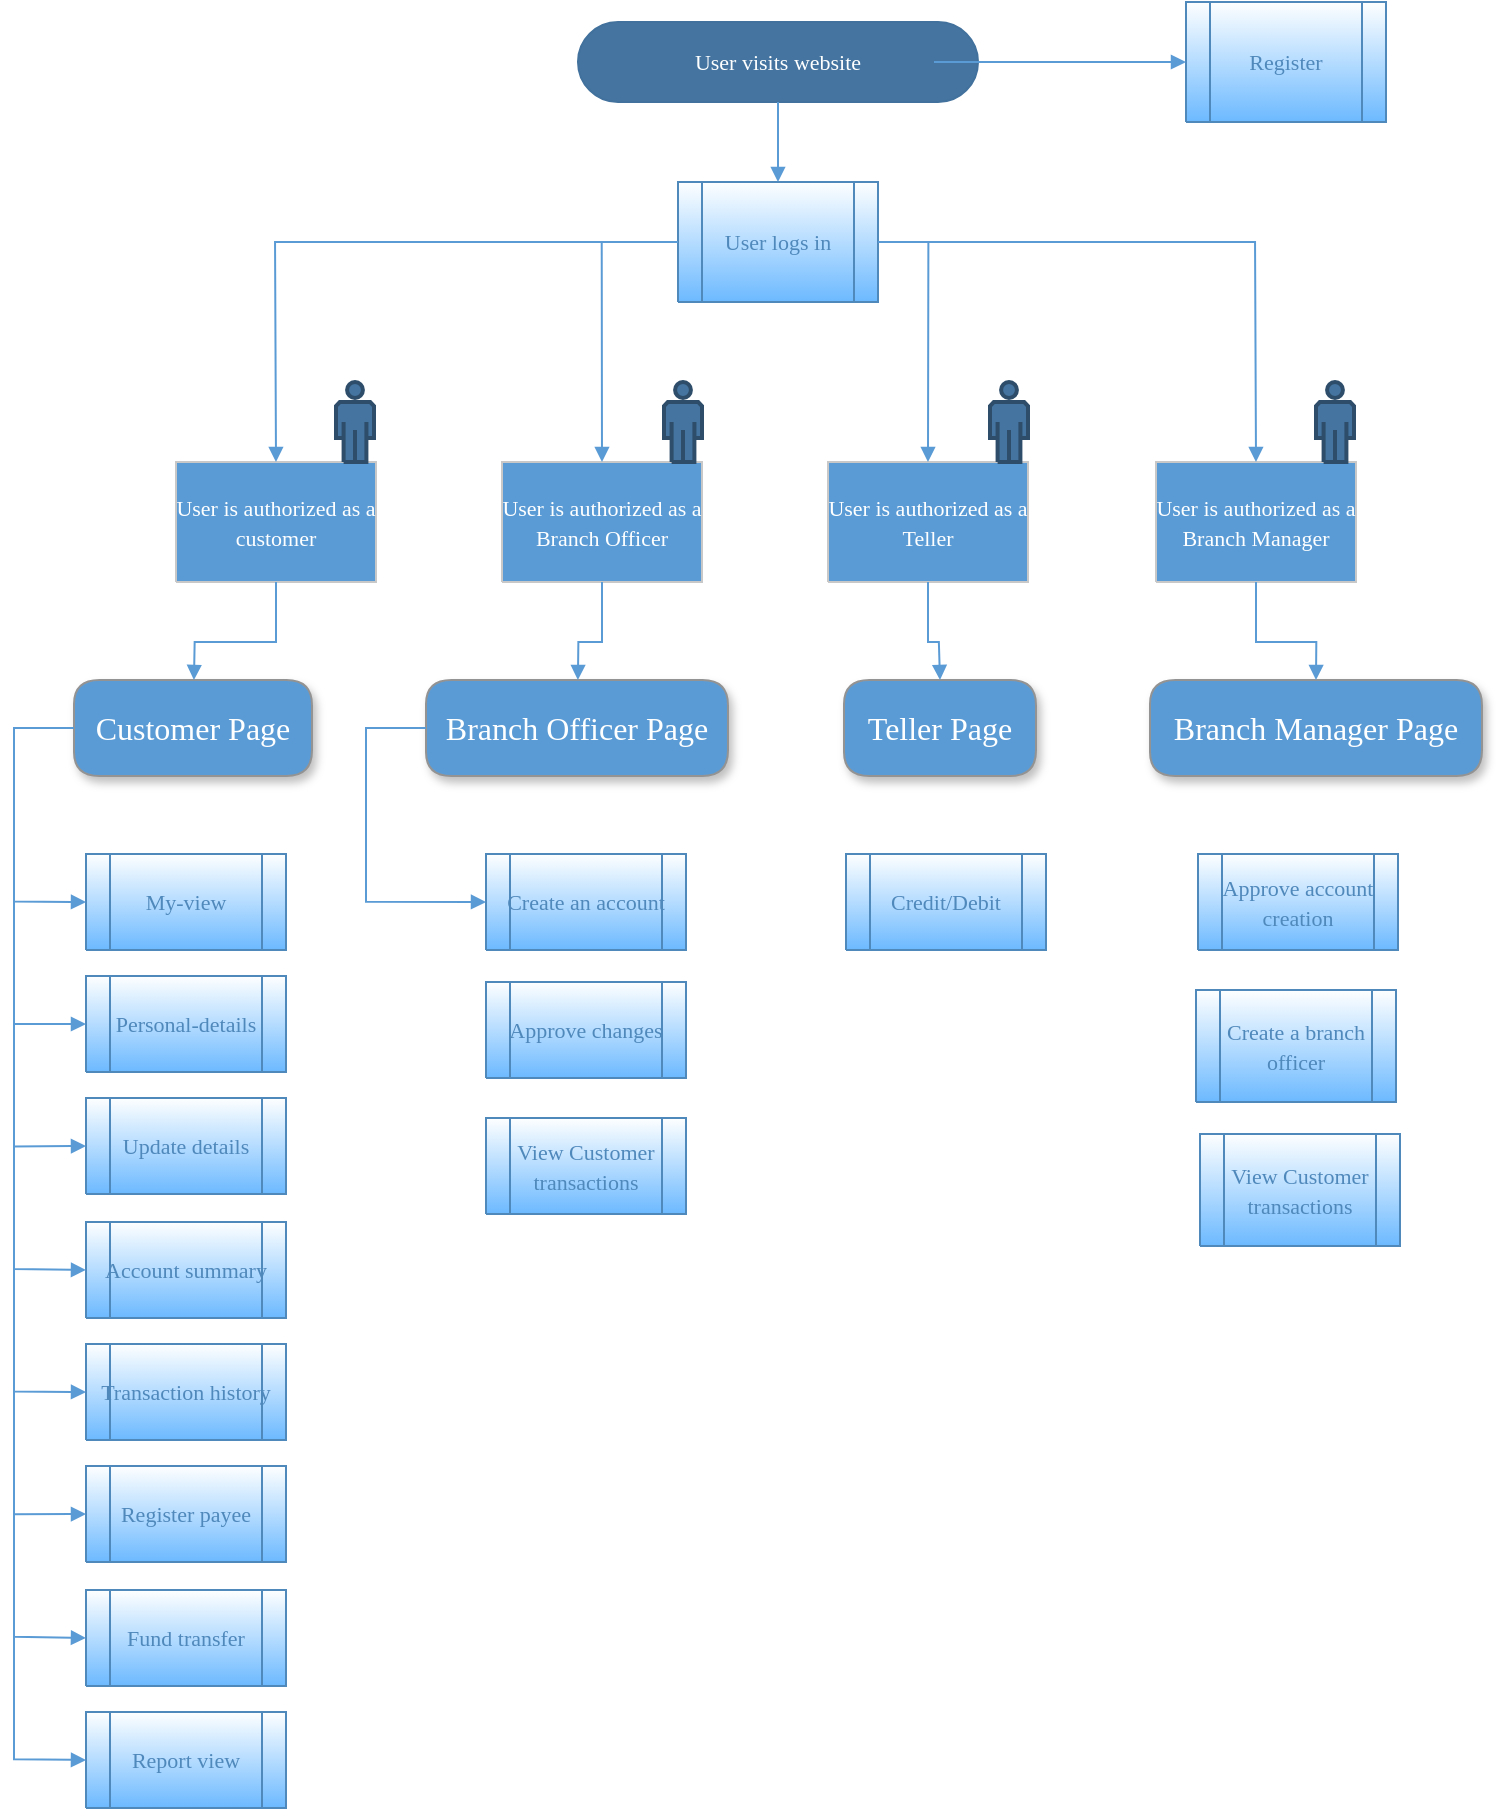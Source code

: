 <mxfile version="14.8.2" type="github" pages="9"><diagram name="Overview flowchart" id="Overview_flowchart"><mxGraphModel dx="1422" dy="790" grid="1" gridSize="10" guides="1" tooltips="1" connect="1" arrows="1" fold="1" page="1" pageScale="1" pageWidth="827" pageHeight="1169" math="0" shadow="0"><root><mxCell id="0"/><mxCell id="1" value="Flowchart" parent="0"/><mxCell id="4" value="&lt;font style=&quot;font-size:11px;font-family:Calibri;color:#feffff;direction:ltr;letter-spacing:0px;line-height:120%;opacity:1&quot;&gt;User visits website&lt;br/&gt;&lt;/font&gt;" style="verticalAlign=middle;align=center;vsdxID=1;fillColor=#44749f;gradientColor=none;shape=stencil(tVJBDoIwEHxNj02gjQfPiP9oZIGNtSXbKvB72xQiIHow8bazMzub6ZbJwrWqAyYy58leocfKt0yemBBoWiD0oWKyZLKoLUFD9m6qhDsVlbG62Ud0GNJcnsURkY0zTPictBrNQnv8qlV0CRxtfGkSHya8bzWTXA3oOFmvPFqz4rSiBnhYwmutmhXleoDurb0bId/b+0uAD+/2lwiheJ2vRq3T9Zf89tyhlb6KLJ8=);strokeColor=#41719c;spacingTop=-1;spacingBottom=-1;spacingLeft=-1;spacingRight=-1;labelBackgroundColor=none;rounded=0;html=1;whiteSpace=wrap;" parent="1" vertex="1"><mxGeometry x="326" y="68" width="200" height="40" as="geometry"/></mxCell><mxCell id="5" value="&lt;font style=&quot;font-size:11px;font-family:Calibri;color:#4f88bb;direction:ltr;letter-spacing:0px;line-height:120%;opacity:1&quot;&gt;User logs in&lt;br/&gt;&lt;/font&gt;" style="verticalAlign=middle;align=center;vsdxID=2;fillColor=#feffff;gradientColor=#6cb9ff;shape=stencil(nZJJDsMgDEVP4z2xN9mn6T0ihRSrFCJCp9sHZHVComqz+8bPNt8A1C1mmDWgWmLwR33lMRqgHSCyMzpwTAqoB+omH/Qh+LMbJZ6HTGZ18pfc4SZ1KlegukvUKIn3glp2b+gjuQn+gm4Ei/FJvDxObK2s6JmvLaDBP0xh/aqfXdv2964FW3dVOEqifOV0JD+E+hU=);strokeColor=#4f88bb;spacingTop=-1;spacingBottom=-1;spacingLeft=-1;spacingRight=-1;labelBackgroundColor=none;rounded=0;html=1;whiteSpace=wrap;" parent="1" vertex="1"><mxGeometry x="376" y="148" width="100" height="60" as="geometry"/></mxCell><mxCell id="6" value="&lt;font style=&quot;font-size:11px;font-family:Calibri;color:#feffff;direction:ltr;letter-spacing:0px;line-height:120%;opacity:1&quot;&gt;User is authorized as a customer&lt;br/&gt;&lt;/font&gt;" style="verticalAlign=middle;align=center;vsdxID=4;fillColor=#5b9bd5;gradientColor=none;shape=stencil(nZBLDoAgDERP0z3SIyjew0SURgSD+Lu9kMZoXLhwN9O+tukAlrNpJg1SzDH4QW/URgNYgZTkjA4UkwJUgGXng+6DX1zLfmoymdXo17xh5zmRJ6Q42BWCfc2oJfdAr+Yv+AP9Cb7OJ3H/2JG1HNGz/84klThPVCc=);strokeColor=#c8c8c8;spacingTop=-1;spacingBottom=-1;spacingLeft=-1;spacingRight=-1;labelBackgroundColor=none;rounded=0;html=1;whiteSpace=wrap;" parent="1" vertex="1"><mxGeometry x="125" y="288" width="100" height="60" as="geometry"/></mxCell><mxCell id="7" value="&lt;font style=&quot;font-size:11px;font-family:Calibri;color:#feffff;direction:ltr;letter-spacing:0px;line-height:120%;opacity:1&quot;&gt;User is authorized as a Branch Officer&lt;br/&gt;&lt;/font&gt;" style="verticalAlign=middle;align=center;vsdxID=12;fillColor=#5b9bd5;gradientColor=none;shape=stencil(nZBLDoAgDERP0z3SIyjew0SURgSD+Lu9kMZoXLhwN9O+tukAlrNpJg1SzDH4QW/URgNYgZTkjA4UkwJUgGXng+6DX1zLfmoymdXo17xh5zmRJ6Q42BWCfc2oJfdAr+Yv+AP9Cb7OJ3H/2JG1HNGz/84klThPVCc=);strokeColor=#c8c8c8;spacingTop=-1;spacingBottom=-1;spacingLeft=-1;spacingRight=-1;labelBackgroundColor=none;rounded=0;html=1;whiteSpace=wrap;" parent="1" vertex="1"><mxGeometry x="288" y="288" width="100" height="60" as="geometry"/></mxCell><mxCell id="8" value="&lt;font style=&quot;font-size:11px;font-family:Calibri;color:#feffff;direction:ltr;letter-spacing:0px;line-height:120%;opacity:1&quot;&gt;User is authorized as a Branch Manager&lt;br/&gt;&lt;/font&gt;" style="verticalAlign=middle;align=center;vsdxID=16;fillColor=#5b9bd5;gradientColor=none;shape=stencil(nZBLDoAgDERP0z3SIyjew0SURgSD+Lu9kMZoXLhwN9O+tukAlrNpJg1SzDH4QW/URgNYgZTkjA4UkwJUgGXng+6DX1zLfmoymdXo17xh5zmRJ6Q42BWCfc2oJfdAr+Yv+AP9Cb7OJ3H/2JG1HNGz/84klThPVCc=);strokeColor=#c8c8c8;spacingTop=-1;spacingBottom=-1;spacingLeft=-1;spacingRight=-1;labelBackgroundColor=none;rounded=0;html=1;whiteSpace=wrap;" parent="1" vertex="1"><mxGeometry x="615" y="288" width="100" height="60" as="geometry"/></mxCell><mxCell id="9" value="&lt;font style=&quot;font-size:16px;font-family:Calibri;color:#feffff;direction:ltr;letter-spacing:0px;line-height:120%;opacity:1&quot;&gt;Customer Page&lt;br/&gt;&lt;/font&gt;" style="verticalAlign=middle;align=center;vsdxID=50;fillColor=#5b9bd5;gradientColor=none;shape=stencil(nZBLDsIwDAVP4y0yzoIDlHIBThARQyxCUqXhe3rSukhVFyy6s98by9KAaXpvOwbCvuR05ae44sHsgUii5yylTmBaMM05Zb7kdI9O985WknBM2OnNdqAJbT4d5cNTRpudxnp3S4/h30tb1Oo9saj7QdEgcYb+ylXwH3QluHhfh9GIupIQVOi8Xxqskdo37Rc=);strokeColor=#939393;shadow=1;labelBackgroundColor=none;rounded=1;html=1;whiteSpace=wrap;" parent="1" vertex="1"><mxGeometry x="74" y="397" width="119" height="48" as="geometry"/></mxCell><mxCell id="10" value="&lt;font style=&quot;font-size:16px;font-family:Calibri;color:#feffff;direction:ltr;letter-spacing:0px;line-height:120%;opacity:1&quot;&gt;Branch Officer Page&lt;br/&gt;&lt;/font&gt;" style="verticalAlign=middle;align=center;vsdxID=51;fillColor=#5b9bd5;gradientColor=none;shape=stencil(nZBLDsIwDAVP4y0yzoIDlHIBThARQyxCUqXhe3rSukhVFyy6s98by9KAaXpvOwbCvuR05ae44sHsgUii5yylTmBaMM05Zb7kdI9O985WknBM2OnNdqAJbT4d5cNTRpudxnp3S4/h30tb1Oo9saj7QdEgcYb+ylXwH3QluHhfh9GIupIQVOi8Xxqskdo37Rc=);strokeColor=#939393;shadow=1;labelBackgroundColor=none;rounded=1;html=1;whiteSpace=wrap;" parent="1" vertex="1"><mxGeometry x="250" y="397" width="151" height="48" as="geometry"/></mxCell><mxCell id="11" value="&lt;font style=&quot;font-size:16px;font-family:Calibri;color:#feffff;direction:ltr;letter-spacing:0px;line-height:120%;opacity:1&quot;&gt;Branch Manager Page&lt;br/&gt;&lt;/font&gt;" style="verticalAlign=middle;align=center;vsdxID=55;fillColor=#5b9bd5;gradientColor=none;shape=stencil(nZBLDsIwDAVP4y0yzoIDlHIBThARQyxCUqXhe3rSukhVFyy6s98by9KAaXpvOwbCvuR05ae44sHsgUii5yylTmBaMM05Zb7kdI9O985WknBM2OnNdqAJbT4d5cNTRpudxnp3S4/h30tb1Oo9saj7QdEgcYb+ylXwH3QluHhfh9GIupIQVOi8Xxqskdo37Rc=);strokeColor=#939393;shadow=1;labelBackgroundColor=none;rounded=1;html=1;whiteSpace=wrap;" parent="1" vertex="1"><mxGeometry x="612" y="397" width="166" height="48" as="geometry"/></mxCell><mxCell id="23" value="&lt;font style=&quot;font-size:11px;font-family:Calibri;color:#4f88bb;direction:ltr;letter-spacing:0px;line-height:120%;opacity:1&quot;&gt;Register&lt;br/&gt;&lt;/font&gt;" style="verticalAlign=middle;align=center;vsdxID=83;fillColor=#feffff;gradientColor=#6cb9ff;shape=stencil(nZJJDsMgDEVP4z2xN9mn6T0ihRSrFCJCp9sHZHVComqz+8bPNt8A1C1mmDWgWmLwR33lMRqgHSCyMzpwTAqoB+omH/Qh+LMbJZ6HTGZ18pfc4SZ1KlegukvUKIn3glp2b+gjuQn+gm4Ei/FJvDxObK2s6JmvLaDBP0xh/aqfXdv2964FW3dVOEqifOV0JD+E+hU=);strokeColor=#4f88bb;spacingTop=-1;spacingBottom=-1;spacingLeft=-1;spacingRight=-1;labelBackgroundColor=none;rounded=0;html=1;whiteSpace=wrap;" parent="1" vertex="1"><mxGeometry x="630" y="58" width="100" height="60" as="geometry"/></mxCell><mxCell id="24" value="&lt;font style=&quot;font-size:11px;font-family:Calibri;color:#4f88bb;direction:ltr;letter-spacing:0px;line-height:120%;opacity:1&quot;&gt;My-view&lt;br/&gt;&lt;/font&gt;" style="verticalAlign=middle;align=center;vsdxID=86;fillColor=#feffff;gradientColor=#6cb9ff;shape=stencil(nZJJDsMgDEVP4z2xN9mn6T0ihRSrFCJCp9sHZHVComqz+8bPNt8A1C1mmDWgWmLwR33lMRqgHSCyMzpwTAqoB+omH/Qh+LMbJZ6HTGZ18pfc4SZ1KlegukvUKIn3glp2b+gjuQn+gm4Ei/FJvDxObK2s6JmvLaDBP0xh/aqfXdv2964FW3dVOEqifOV0JD+E+hU=);strokeColor=#4f88bb;spacingTop=-1;spacingBottom=-1;spacingLeft=-1;spacingRight=-1;labelBackgroundColor=none;rounded=0;html=1;whiteSpace=wrap;" parent="1" vertex="1"><mxGeometry x="80" y="484" width="100" height="48" as="geometry"/></mxCell><mxCell id="25" value="&lt;font style=&quot;font-size:11px;font-family:Calibri;color:#4f88bb;direction:ltr;letter-spacing:0px;line-height:120%;opacity:1&quot;&gt;Personal-details&lt;br/&gt;&lt;/font&gt;" style="verticalAlign=middle;align=center;vsdxID=87;fillColor=#feffff;gradientColor=#6cb9ff;shape=stencil(nZJJDsMgDEVP4z2xN9mn6T0ihRSrFCJCp9sHZHVComqz+8bPNt8A1C1mmDWgWmLwR33lMRqgHSCyMzpwTAqoB+omH/Qh+LMbJZ6HTGZ18pfc4SZ1KlegukvUKIn3glp2b+gjuQn+gm4Ei/FJvDxObK2s6JmvLaDBP0xh/aqfXdv2964FW3dVOEqifOV0JD+E+hU=);strokeColor=#4f88bb;spacingTop=-1;spacingBottom=-1;spacingLeft=-1;spacingRight=-1;labelBackgroundColor=none;rounded=0;html=1;whiteSpace=wrap;" parent="1" vertex="1"><mxGeometry x="80" y="545" width="100" height="48" as="geometry"/></mxCell><mxCell id="26" value="&lt;font style=&quot;font-size:11px;font-family:Calibri;color:#4f88bb;direction:ltr;letter-spacing:0px;line-height:120%;opacity:1&quot;&gt;Update details&lt;br/&gt;&lt;/font&gt;" style="verticalAlign=middle;align=center;vsdxID=88;fillColor=#feffff;gradientColor=#6cb9ff;shape=stencil(nZJJDsMgDEVP4z2xN9mn6T0ihRSrFCJCp9sHZHVComqz+8bPNt8A1C1mmDWgWmLwR33lMRqgHSCyMzpwTAqoB+omH/Qh+LMbJZ6HTGZ18pfc4SZ1KlegukvUKIn3glp2b+gjuQn+gm4Ei/FJvDxObK2s6JmvLaDBP0xh/aqfXdv2964FW3dVOEqifOV0JD+E+hU=);strokeColor=#4f88bb;spacingTop=-1;spacingBottom=-1;spacingLeft=-1;spacingRight=-1;labelBackgroundColor=none;rounded=0;html=1;whiteSpace=wrap;" parent="1" vertex="1"><mxGeometry x="80" y="606" width="100" height="48" as="geometry"/></mxCell><mxCell id="27" value="&lt;font style=&quot;font-size:11px;font-family:Calibri;color:#4f88bb;direction:ltr;letter-spacing:0px;line-height:120%;opacity:1&quot;&gt;Account summary&lt;br/&gt;&lt;/font&gt;" style="verticalAlign=middle;align=center;vsdxID=89;fillColor=#feffff;gradientColor=#6cb9ff;shape=stencil(nZJJDsMgDEVP4z2xN9mn6T0ihRSrFCJCp9sHZHVComqz+8bPNt8A1C1mmDWgWmLwR33lMRqgHSCyMzpwTAqoB+omH/Qh+LMbJZ6HTGZ18pfc4SZ1KlegukvUKIn3glp2b+gjuQn+gm4Ei/FJvDxObK2s6JmvLaDBP0xh/aqfXdv2964FW3dVOEqifOV0JD+E+hU=);strokeColor=#4f88bb;spacingTop=-1;spacingBottom=-1;spacingLeft=-1;spacingRight=-1;labelBackgroundColor=none;rounded=0;html=1;whiteSpace=wrap;" parent="1" vertex="1"><mxGeometry x="80" y="668" width="100" height="48" as="geometry"/></mxCell><mxCell id="28" value="&lt;font style=&quot;font-size:11px;font-family:Calibri;color:#4f88bb;direction:ltr;letter-spacing:0px;line-height:120%;opacity:1&quot;&gt;Approve changes&lt;br/&gt;&lt;/font&gt;" style="verticalAlign=middle;align=center;vsdxID=90;fillColor=#feffff;gradientColor=#6cb9ff;shape=stencil(nZJJDsMgDEVP4z2xN9mn6T0ihRSrFCJCp9sHZHVComqz+8bPNt8A1C1mmDWgWmLwR33lMRqgHSCyMzpwTAqoB+omH/Qh+LMbJZ6HTGZ18pfc4SZ1KlegukvUKIn3glp2b+gjuQn+gm4Ei/FJvDxObK2s6JmvLaDBP0xh/aqfXdv2964FW3dVOEqifOV0JD+E+hU=);strokeColor=#4f88bb;spacingTop=-1;spacingBottom=-1;spacingLeft=-1;spacingRight=-1;labelBackgroundColor=none;rounded=0;html=1;whiteSpace=wrap;" parent="1" vertex="1"><mxGeometry x="280" y="548" width="100" height="48" as="geometry"/></mxCell><mxCell id="29" value="&lt;font style=&quot;font-size:11px;font-family:Calibri;color:#4f88bb;direction:ltr;letter-spacing:0px;line-height:120%;opacity:1&quot;&gt;Create an account&lt;br/&gt;&lt;/font&gt;" style="verticalAlign=middle;align=center;vsdxID=91;fillColor=#feffff;gradientColor=#6cb9ff;shape=stencil(nZJJDsMgDEVP4z2xN9mn6T0ihRSrFCJCp9sHZHVComqz+8bPNt8A1C1mmDWgWmLwR33lMRqgHSCyMzpwTAqoB+omH/Qh+LMbJZ6HTGZ18pfc4SZ1KlegukvUKIn3glp2b+gjuQn+gm4Ei/FJvDxObK2s6JmvLaDBP0xh/aqfXdv2964FW3dVOEqifOV0JD+E+hU=);strokeColor=#4f88bb;spacingTop=-1;spacingBottom=-1;spacingLeft=-1;spacingRight=-1;labelBackgroundColor=none;rounded=0;html=1;whiteSpace=wrap;" parent="1" vertex="1"><mxGeometry x="280" y="484" width="100" height="48" as="geometry"/></mxCell><mxCell id="30" value="&lt;font style=&quot;font-size:11px;font-family:Calibri;color:#4f88bb;direction:ltr;letter-spacing:0px;line-height:120%;opacity:1&quot;&gt;Transaction history&lt;br/&gt;&lt;/font&gt;" style="verticalAlign=middle;align=center;vsdxID=92;fillColor=#feffff;gradientColor=#6cb9ff;shape=stencil(nZJJDsMgDEVP4z2xN9mn6T0ihRSrFCJCp9sHZHVComqz+8bPNt8A1C1mmDWgWmLwR33lMRqgHSCyMzpwTAqoB+omH/Qh+LMbJZ6HTGZ18pfc4SZ1KlegukvUKIn3glp2b+gjuQn+gm4Ei/FJvDxObK2s6JmvLaDBP0xh/aqfXdv2964FW3dVOEqifOV0JD+E+hU=);strokeColor=#4f88bb;spacingTop=-1;spacingBottom=-1;spacingLeft=-1;spacingRight=-1;labelBackgroundColor=none;rounded=0;html=1;whiteSpace=wrap;" parent="1" vertex="1"><mxGeometry x="80" y="729" width="100" height="48" as="geometry"/></mxCell><mxCell id="31" value="&lt;font style=&quot;font-size:11px;font-family:Calibri;color:#4f88bb;direction:ltr;letter-spacing:0px;line-height:120%;opacity:1&quot;&gt;Register payee&lt;br/&gt;&lt;/font&gt;" style="verticalAlign=middle;align=center;vsdxID=93;fillColor=#feffff;gradientColor=#6cb9ff;shape=stencil(nZJJDsMgDEVP4z2xN9mn6T0ihRSrFCJCp9sHZHVComqz+8bPNt8A1C1mmDWgWmLwR33lMRqgHSCyMzpwTAqoB+omH/Qh+LMbJZ6HTGZ18pfc4SZ1KlegukvUKIn3glp2b+gjuQn+gm4Ei/FJvDxObK2s6JmvLaDBP0xh/aqfXdv2964FW3dVOEqifOV0JD+E+hU=);strokeColor=#4f88bb;spacingTop=-1;spacingBottom=-1;spacingLeft=-1;spacingRight=-1;labelBackgroundColor=none;rounded=0;html=1;whiteSpace=wrap;" parent="1" vertex="1"><mxGeometry x="80" y="790" width="100" height="48" as="geometry"/></mxCell><mxCell id="32" value="&lt;font style=&quot;font-size:11px;font-family:Calibri;color:#4f88bb;direction:ltr;letter-spacing:0px;line-height:120%;opacity:1&quot;&gt;Fund transfer&lt;br/&gt;&lt;/font&gt;" style="verticalAlign=middle;align=center;vsdxID=94;fillColor=#feffff;gradientColor=#6cb9ff;shape=stencil(nZJJDsMgDEVP4z2xN9mn6T0ihRSrFCJCp9sHZHVComqz+8bPNt8A1C1mmDWgWmLwR33lMRqgHSCyMzpwTAqoB+omH/Qh+LMbJZ6HTGZ18pfc4SZ1KlegukvUKIn3glp2b+gjuQn+gm4Ei/FJvDxObK2s6JmvLaDBP0xh/aqfXdv2964FW3dVOEqifOV0JD+E+hU=);strokeColor=#4f88bb;spacingTop=-1;spacingBottom=-1;spacingLeft=-1;spacingRight=-1;labelBackgroundColor=none;rounded=0;html=1;whiteSpace=wrap;" parent="1" vertex="1"><mxGeometry x="80" y="852" width="100" height="48" as="geometry"/></mxCell><mxCell id="33" value="&lt;font style=&quot;font-size:11px;font-family:Calibri;color:#4f88bb;direction:ltr;letter-spacing:0px;line-height:120%;opacity:1&quot;&gt;Report view&lt;br/&gt;&lt;/font&gt;" style="verticalAlign=middle;align=center;vsdxID=95;fillColor=#feffff;gradientColor=#6cb9ff;shape=stencil(nZJJDsMgDEVP4z2xN9mn6T0ihRSrFCJCp9sHZHVComqz+8bPNt8A1C1mmDWgWmLwR33lMRqgHSCyMzpwTAqoB+omH/Qh+LMbJZ6HTGZ18pfc4SZ1KlegukvUKIn3glp2b+gjuQn+gm4Ei/FJvDxObK2s6JmvLaDBP0xh/aqfXdv2964FW3dVOEqifOV0JD+E+hU=);strokeColor=#4f88bb;spacingTop=-1;spacingBottom=-1;spacingLeft=-1;spacingRight=-1;labelBackgroundColor=none;rounded=0;html=1;whiteSpace=wrap;" parent="1" vertex="1"><mxGeometry x="80" y="913" width="100" height="48" as="geometry"/></mxCell><mxCell id="34" value="&lt;font style=&quot;font-size:11px;font-family:Calibri;color:#4f88bb;direction:ltr;letter-spacing:0px;line-height:120%;opacity:1&quot;&gt;View Customer transactions&lt;br/&gt;&lt;/font&gt;" style="verticalAlign=middle;align=center;vsdxID=107;fillColor=#feffff;gradientColor=#6cb9ff;shape=stencil(nZJJDsMgDEVP4z2xN9mn6T0ihRSrFCJCp9sHZHVComqz+8bPNt8A1C1mmDWgWmLwR33lMRqgHSCyMzpwTAqoB+omH/Qh+LMbJZ6HTGZ18pfc4SZ1KlegukvUKIn3glp2b+gjuQn+gm4Ei/FJvDxObK2s6JmvLaDBP0xh/aqfXdv2964FW3dVOEqifOV0JD+E+hU=);strokeColor=#4f88bb;spacingTop=-1;spacingBottom=-1;spacingLeft=-1;spacingRight=-1;labelBackgroundColor=none;rounded=0;html=1;whiteSpace=wrap;" parent="1" vertex="1"><mxGeometry x="280" y="616" width="100" height="48" as="geometry"/></mxCell><mxCell id="35" value="&lt;font style=&quot;font-size:11px;font-family:Calibri;color:#4f88bb;direction:ltr;letter-spacing:0px;line-height:120%;opacity:1&quot;&gt;Approve account creation&lt;br/&gt;&lt;/font&gt;" style="verticalAlign=middle;align=center;vsdxID=109;fillColor=#feffff;gradientColor=#6cb9ff;shape=stencil(nZJJDsMgDEVP4z2xN9mn6T0ihRSrFCJCp9sHZHVComqz+8bPNt8A1C1mmDWgWmLwR33lMRqgHSCyMzpwTAqoB+omH/Qh+LMbJZ6HTGZ18pfc4SZ1KlegukvUKIn3glp2b+gjuQn+gm4Ei/FJvDxObK2s6JmvLaDBP0xh/aqfXdv2964FW3dVOEqifOV0JD+E+hU=);strokeColor=#4f88bb;spacingTop=-1;spacingBottom=-1;spacingLeft=-1;spacingRight=-1;labelBackgroundColor=none;rounded=0;html=1;whiteSpace=wrap;" parent="1" vertex="1"><mxGeometry x="636" y="484" width="100" height="48" as="geometry"/></mxCell><mxCell id="36" value="&lt;font style=&quot;font-size:11px;font-family:Calibri;color:#4f88bb;direction:ltr;letter-spacing:0px;line-height:120%;opacity:1&quot;&gt;Create a branch officer&lt;br/&gt;&lt;/font&gt;" style="verticalAlign=middle;align=center;vsdxID=110;fillColor=#feffff;gradientColor=#6cb9ff;shape=stencil(nZJJDsMgDEVP4z2xN9mn6T0ihRSrFCJCp9sHZHVComqz+8bPNt8A1C1mmDWgWmLwR33lMRqgHSCyMzpwTAqoB+omH/Qh+LMbJZ6HTGZ18pfc4SZ1KlegukvUKIn3glp2b+gjuQn+gm4Ei/FJvDxObK2s6JmvLaDBP0xh/aqfXdv2964FW3dVOEqifOV0JD+E+hU=);strokeColor=#4f88bb;spacingTop=-1;spacingBottom=-1;spacingLeft=-1;spacingRight=-1;labelBackgroundColor=none;rounded=0;html=1;whiteSpace=wrap;" parent="1" vertex="1"><mxGeometry x="635" y="552" width="100" height="56" as="geometry"/></mxCell><mxCell id="37" value="&lt;font style=&quot;font-size:11px;font-family:Calibri;color:#4f88bb;direction:ltr;letter-spacing:0px;line-height:120%;opacity:1&quot;&gt;View Customer transactions&lt;br/&gt;&lt;/font&gt;" style="verticalAlign=middle;align=center;vsdxID=111;fillColor=#feffff;gradientColor=#6cb9ff;shape=stencil(nZJJDsMgDEVP4z2xN9mn6T0ihRSrFCJCp9sHZHVComqz+8bPNt8A1C1mmDWgWmLwR33lMRqgHSCyMzpwTAqoB+omH/Qh+LMbJZ6HTGZ18pfc4SZ1KlegukvUKIn3glp2b+gjuQn+gm4Ei/FJvDxObK2s6JmvLaDBP0xh/aqfXdv2964FW3dVOEqifOV0JD+E+hU=);strokeColor=#4f88bb;spacingTop=-1;spacingBottom=-1;spacingLeft=-1;spacingRight=-1;labelBackgroundColor=none;rounded=0;html=1;whiteSpace=wrap;" parent="1" vertex="1"><mxGeometry x="637" y="624" width="100" height="56" as="geometry"/></mxCell><mxCell id="38" value="&lt;font style=&quot;font-size:16px;font-family:Calibri;color:#feffff;direction:ltr;letter-spacing:0px;line-height:120%;opacity:1&quot;&gt;Teller Page&lt;br/&gt;&lt;/font&gt;" style="verticalAlign=middle;align=center;vsdxID=113;fillColor=#5b9bd5;gradientColor=none;shape=stencil(nZBLDsIwDAVP4y0yzoIDlHIBThARQyxCUqXhe3rSukhVFyy6s98by9KAaXpvOwbCvuR05ae44sHsgUii5yylTmBaMM05Zb7kdI9O985WknBM2OnNdqAJbT4d5cNTRpudxnp3S4/h30tb1Oo9saj7QdEgcYb+ylXwH3QluHhfh9GIupIQVOi8Xxqskdo37Rc=);strokeColor=#939393;shadow=1;labelBackgroundColor=none;rounded=1;html=1;whiteSpace=wrap;" parent="1" vertex="1"><mxGeometry x="459" y="397" width="96" height="48" as="geometry"/></mxCell><mxCell id="39" value="&lt;font style=&quot;font-size:11px;font-family:Calibri;color:#feffff;direction:ltr;letter-spacing:0px;line-height:120%;opacity:1&quot;&gt;User is authorized as a Teller&lt;br/&gt;&lt;/font&gt;" style="verticalAlign=middle;align=center;vsdxID=114;fillColor=#5b9bd5;gradientColor=none;shape=stencil(nZBLDoAgDERP0z3SIyjew0SURgSD+Lu9kMZoXLhwN9O+tukAlrNpJg1SzDH4QW/URgNYgZTkjA4UkwJUgGXng+6DX1zLfmoymdXo17xh5zmRJ6Q42BWCfc2oJfdAr+Yv+AP9Cb7OJ3H/2JG1HNGz/84klThPVCc=);strokeColor=#c8c8c8;spacingTop=-1;spacingBottom=-1;spacingLeft=-1;spacingRight=-1;labelBackgroundColor=none;rounded=0;html=1;whiteSpace=wrap;" parent="1" vertex="1"><mxGeometry x="451" y="288" width="100" height="60" as="geometry"/></mxCell><mxCell id="40" style="vsdxID=117;fillColor=#44749f;gradientColor=none;shape=stencil(tZTbDoIwDEC/Zo+QsQnis5f/WHTA4mSkTMW/d6SiQIQg6lu7nna9pYSvy0wUkjBaWjBHeVUHmxG+IYypPJOgrJMI3xK+TgzIFMw5P6BeiJqspZO51BEq9GO0dmH0hmpAUd8hq1U+zIbT0eUIOpfkI2TQRVk4jK6mo01zpmUwva54Njo2gviDyYbz2ehHYccXsbe0Kz+IenibFrB3JniOwl8wpKHpG6pV03A/XrwLRytPVKr0wFhhlck7a6gFpNJzX3mJFunDD03lVcqi9fxNcoO1/iU5J7wuRaK0xkPTtvcvi3vCq8S3dw==);strokeColor=#2d4d6a;strokeWidth=2;labelBackgroundColor=none;rounded=0;html=1;whiteSpace=wrap;" parent="1" vertex="1"><mxGeometry x="369" y="248" width="19" height="40" as="geometry"/></mxCell><mxCell id="41" style="vsdxID=118;fillColor=#44749f;gradientColor=none;shape=stencil(tZTbDoIwDEC/Zo+QsQnis5f/WHTA4mSkTMW/d6SiQIQg6lu7nna9pYSvy0wUkjBaWjBHeVUHmxG+IYypPJOgrJMI3xK+TgzIFMw5P6BeiJqspZO51BEq9GO0dmH0hmpAUd8hq1U+zIbT0eUIOpfkI2TQRVk4jK6mo01zpmUwva54Njo2gviDyYbz2ehHYccXsbe0Kz+IenibFrB3JniOwl8wpKHpG6pV03A/XrwLRytPVKr0wFhhlck7a6gFpNJzX3mJFunDD03lVcqi9fxNcoO1/iU5J7wuRaK0xkPTtvcvi3vCq8S3dw==);strokeColor=#2d4d6a;strokeWidth=2;labelBackgroundColor=none;rounded=0;html=1;whiteSpace=wrap;" parent="1" vertex="1"><mxGeometry x="205" y="248" width="19" height="40" as="geometry"/></mxCell><mxCell id="42" style="vsdxID=119;fillColor=#44749f;gradientColor=none;shape=stencil(tZTbDoIwDEC/Zo+QsQnis5f/WHTA4mSkTMW/d6SiQIQg6lu7nna9pYSvy0wUkjBaWjBHeVUHmxG+IYypPJOgrJMI3xK+TgzIFMw5P6BeiJqspZO51BEq9GO0dmH0hmpAUd8hq1U+zIbT0eUIOpfkI2TQRVk4jK6mo01zpmUwva54Njo2gviDyYbz2ehHYccXsbe0Kz+IenibFrB3JniOwl8wpKHpG6pV03A/XrwLRytPVKr0wFhhlck7a6gFpNJzX3mJFunDD03lVcqi9fxNcoO1/iU5J7wuRaK0xkPTtvcvi3vCq8S3dw==);strokeColor=#2d4d6a;strokeWidth=2;labelBackgroundColor=none;rounded=0;html=1;whiteSpace=wrap;" parent="1" vertex="1"><mxGeometry x="532" y="248" width="19" height="40" as="geometry"/></mxCell><mxCell id="43" style="vsdxID=120;fillColor=#44749f;gradientColor=none;shape=stencil(tZTbDoIwDEC/Zo+QsQnis5f/WHTA4mSkTMW/d6SiQIQg6lu7nna9pYSvy0wUkjBaWjBHeVUHmxG+IYypPJOgrJMI3xK+TgzIFMw5P6BeiJqspZO51BEq9GO0dmH0hmpAUd8hq1U+zIbT0eUIOpfkI2TQRVk4jK6mo01zpmUwva54Njo2gviDyYbz2ehHYccXsbe0Kz+IenibFrB3JniOwl8wpKHpG6pV03A/XrwLRytPVKr0wFhhlck7a6gFpNJzX3mJFunDD03lVcqi9fxNcoO1/iU5J7wuRaK0xkPTtvcvi3vCq8S3dw==);strokeColor=#2d4d6a;strokeWidth=2;labelBackgroundColor=none;rounded=0;html=1;whiteSpace=wrap;" parent="1" vertex="1"><mxGeometry x="695" y="248" width="19" height="40" as="geometry"/></mxCell><mxCell id="198" value="&lt;font style=&quot;font-size:11px;font-family:Calibri;color:#4f88bb;direction:ltr;letter-spacing:0px;line-height:120%;opacity:1&quot;&gt;Credit/Debit &lt;br/&gt;&lt;/font&gt;" style="verticalAlign=middle;align=center;vsdxID=320;fillColor=#feffff;gradientColor=#6cb9ff;shape=stencil(nZJJDsMgDEVP4z2xN9mn6T0ihRSrFCJCp9sHZHVComqz+8bPNt8A1C1mmDWgWmLwR33lMRqgHSCyMzpwTAqoB+omH/Qh+LMbJZ6HTGZ18pfc4SZ1KlegukvUKIn3glp2b+gjuQn+gm4Ei/FJvDxObK2s6JmvLaDBP0xh/aqfXdv2964FW3dVOEqifOV0JD+E+hU=);strokeColor=#4f88bb;spacingTop=-1;spacingBottom=-1;spacingLeft=-1;spacingRight=-1;labelBackgroundColor=none;rounded=0;html=1;whiteSpace=wrap;" parent="1" vertex="1"><mxGeometry x="460" y="484" width="100" height="48" as="geometry"/></mxCell><mxCell id="2" value="Connector" parent="0"/><mxCell id="210" style="vsdxID=116;edgeStyle=none;startArrow=none;endArrow=block;startSize=5;endSize=5;strokeColor=#5b9bd5;spacingTop=0;spacingBottom=0;spacingLeft=0;spacingRight=0;verticalAlign=middle;html=1;labelBackgroundColor=#ffffff;rounded=0;exitX=0.5;exitY=1;exitDx=0;exitDy=0;exitPerimeter=0;entryX=0.5;entryY=0;entryDx=0;entryDy=0;entryPerimeter=0;" parent="2" source="39" target="38" edge="1"><mxGeometry relative="1" as="geometry"><mxPoint x="7" y="-3" as="offset"/><Array as="points"><mxPoint x="501" y="378"/><mxPoint x="506.43" y="378"/></Array></mxGeometry></mxCell><mxCell id="211" style="vsdxID=115;edgeStyle=none;startArrow=none;endArrow=block;startSize=5;endSize=5;strokeColor=#5b9bd5;spacingTop=0;spacingBottom=0;spacingLeft=0;spacingRight=0;verticalAlign=middle;html=1;labelBackgroundColor=#ffffff;rounded=0;exitX=1;exitY=0.5;exitDx=0;exitDy=0;exitPerimeter=0;entryX=0.5;entryY=0;entryDx=0;entryDy=0;entryPerimeter=0;" parent="2" source="5" target="39" edge="1"><mxGeometry relative="1" as="geometry"><mxPoint y="-1" as="offset"/><Array as="points"><mxPoint x="501.19" y="178"/></Array></mxGeometry></mxCell><mxCell id="212" style="vsdxID=112;edgeStyle=none;startArrow=none;endArrow=block;startSize=5;endSize=5;strokeColor=#5b9bd5;spacingTop=0;spacingBottom=0;spacingLeft=0;spacingRight=0;verticalAlign=middle;html=1;labelBackgroundColor=#ffffff;rounded=0;exitX=0;exitY=0.5;exitDx=0;exitDy=0;exitPerimeter=0;entryX=0;entryY=0.5;entryDx=0;entryDy=0;entryPerimeter=0;" parent="2" source="10" target="29" edge="1"><mxGeometry relative="1" as="geometry"><mxPoint as="offset"/><Array as="points"><mxPoint x="220" y="421"/><mxPoint x="220" y="507.84"/></Array></mxGeometry></mxCell><mxCell id="213" style="vsdxID=104;edgeStyle=none;startArrow=none;endArrow=block;startSize=5;endSize=5;strokeColor=#5b9bd5;spacingTop=0;spacingBottom=0;spacingLeft=0;spacingRight=0;verticalAlign=middle;html=1;labelBackgroundColor=#ffffff;rounded=0;exitX=0;exitY=0.5;exitDx=0;exitDy=0;exitPerimeter=0;entryX=0;entryY=0.5;entryDx=0;entryDy=0;entryPerimeter=0;" parent="2" source="9" target="33" edge="1"><mxGeometry relative="1" as="geometry"><mxPoint x="7" as="offset"/><Array as="points"><mxPoint x="44" y="421"/><mxPoint x="44" y="936.63"/></Array></mxGeometry></mxCell><mxCell id="214" style="vsdxID=103;edgeStyle=none;startArrow=none;endArrow=block;startSize=5;endSize=5;strokeColor=#5b9bd5;spacingTop=0;spacingBottom=0;spacingLeft=0;spacingRight=0;verticalAlign=middle;html=1;labelBackgroundColor=#ffffff;rounded=0;exitX=0;exitY=0.5;exitDx=0;exitDy=0;exitPerimeter=0;entryX=0;entryY=0.5;entryDx=0;entryDy=0;entryPerimeter=0;" parent="2" source="9" target="32" edge="1"><mxGeometry relative="1" as="geometry"><mxPoint x="7" y="-1" as="offset"/><Array as="points"><mxPoint x="44" y="421"/><mxPoint x="44" y="875.36"/></Array></mxGeometry></mxCell><mxCell id="215" style="vsdxID=102;edgeStyle=none;startArrow=none;endArrow=block;startSize=5;endSize=5;strokeColor=#5b9bd5;spacingTop=0;spacingBottom=0;spacingLeft=0;spacingRight=0;verticalAlign=middle;html=1;labelBackgroundColor=#ffffff;rounded=0;exitX=0;exitY=0.5;exitDx=0;exitDy=0;exitPerimeter=0;entryX=0;entryY=0.5;entryDx=0;entryDy=0;entryPerimeter=0;" parent="2" source="9" target="31" edge="1"><mxGeometry relative="1" as="geometry"><mxPoint x="7" as="offset"/><Array as="points"><mxPoint x="44" y="421"/><mxPoint x="44" y="814.09"/></Array></mxGeometry></mxCell><mxCell id="216" style="vsdxID=101;edgeStyle=none;startArrow=none;endArrow=block;startSize=5;endSize=5;strokeColor=#5b9bd5;spacingTop=0;spacingBottom=0;spacingLeft=0;spacingRight=0;verticalAlign=middle;html=1;labelBackgroundColor=#ffffff;rounded=0;exitX=0;exitY=0.5;exitDx=0;exitDy=0;exitPerimeter=0;entryX=0;entryY=0.5;entryDx=0;entryDy=0;entryPerimeter=0;" parent="2" source="9" target="30" edge="1"><mxGeometry relative="1" as="geometry"><mxPoint x="7" y="-1" as="offset"/><Array as="points"><mxPoint x="44" y="421"/><mxPoint x="44" y="752.81"/></Array></mxGeometry></mxCell><mxCell id="217" style="vsdxID=100;edgeStyle=none;startArrow=none;endArrow=block;startSize=5;endSize=5;strokeColor=#5b9bd5;spacingTop=0;spacingBottom=0;spacingLeft=0;spacingRight=0;verticalAlign=middle;html=1;labelBackgroundColor=#ffffff;rounded=0;exitX=0;exitY=0.5;exitDx=0;exitDy=0;exitPerimeter=0;entryX=0;entryY=0.5;entryDx=0;entryDy=0;entryPerimeter=0;" parent="2" source="9" target="27" edge="1"><mxGeometry relative="1" as="geometry"><mxPoint x="7" y="-1" as="offset"/><Array as="points"><mxPoint x="44" y="421"/><mxPoint x="44" y="691.54"/></Array></mxGeometry></mxCell><mxCell id="218" style="vsdxID=99;edgeStyle=none;startArrow=none;endArrow=block;startSize=5;endSize=5;strokeColor=#5b9bd5;spacingTop=0;spacingBottom=0;spacingLeft=0;spacingRight=0;verticalAlign=middle;html=1;labelBackgroundColor=#ffffff;rounded=0;exitX=0;exitY=0.5;exitDx=0;exitDy=0;exitPerimeter=0;entryX=0;entryY=0.5;entryDx=0;entryDy=0;entryPerimeter=0;" parent="2" source="9" target="26" edge="1"><mxGeometry relative="1" as="geometry"><mxPoint x="7" as="offset"/><Array as="points"><mxPoint x="44" y="421"/><mxPoint x="44" y="630.26"/></Array></mxGeometry></mxCell><mxCell id="219" style="vsdxID=98;edgeStyle=none;startArrow=none;endArrow=block;startSize=5;endSize=5;strokeColor=#5b9bd5;spacingTop=0;spacingBottom=0;spacingLeft=0;spacingRight=0;verticalAlign=middle;html=1;labelBackgroundColor=#ffffff;rounded=0;exitX=0;exitY=0.5;exitDx=0;exitDy=0;exitPerimeter=0;entryX=0;entryY=0.5;entryDx=0;entryDy=0;entryPerimeter=0;" parent="2" source="9" target="25" edge="1"><mxGeometry relative="1" as="geometry"><mxPoint x="7" y="-1" as="offset"/><Array as="points"><mxPoint x="44" y="421"/><mxPoint x="44" y="568.99"/></Array></mxGeometry></mxCell><mxCell id="220" style="vsdxID=97;edgeStyle=none;startArrow=none;endArrow=block;startSize=5;endSize=5;strokeColor=#5b9bd5;spacingTop=0;spacingBottom=0;spacingLeft=0;spacingRight=0;verticalAlign=middle;html=1;labelBackgroundColor=#ffffff;rounded=0;exitX=0;exitY=0.5;exitDx=0;exitDy=0;exitPerimeter=0;entryX=0;entryY=0.5;entryDx=0;entryDy=0;entryPerimeter=0;" parent="2" source="9" target="24" edge="1"><mxGeometry relative="1" as="geometry"><mxPoint x="7" as="offset"/><Array as="points"><mxPoint x="44" y="421"/><mxPoint x="44" y="507.72"/></Array></mxGeometry></mxCell><mxCell id="221" style="vsdxID=57;edgeStyle=none;startArrow=none;endArrow=block;startSize=5;endSize=5;strokeColor=#5b9bd5;spacingTop=0;spacingBottom=0;spacingLeft=0;spacingRight=0;verticalAlign=middle;html=1;labelBackgroundColor=#ffffff;rounded=0;exitX=0.5;exitY=1;exitDx=0;exitDy=0;exitPerimeter=0;entryX=0.504;entryY=0;entryDx=0;entryDy=0;entryPerimeter=0;" parent="2" source="6" target="9" edge="1"><mxGeometry relative="1" as="geometry"><mxPoint x="-1" as="offset"/><Array as="points"><mxPoint x="175" y="378"/><mxPoint x="134.33" y="378"/></Array></mxGeometry></mxCell><mxCell id="222" style="vsdxID=56;edgeStyle=none;startArrow=none;endArrow=block;startSize=5;endSize=5;strokeColor=#5b9bd5;spacingTop=0;spacingBottom=0;spacingLeft=0;spacingRight=0;verticalAlign=middle;html=1;labelBackgroundColor=#ffffff;rounded=0;exitX=0.5;exitY=1;exitDx=0;exitDy=0;exitPerimeter=0;entryX=0.5;entryY=0;entryDx=0;entryDy=0;entryPerimeter=0;" parent="2" source="8" target="11" edge="1"><mxGeometry relative="1" as="geometry"><mxPoint x="-1" as="offset"/><Array as="points"><mxPoint x="665" y="378"/><mxPoint x="695.16" y="378"/></Array></mxGeometry></mxCell><mxCell id="223" style="vsdxID=3;edgeStyle=none;startArrow=none;endArrow=block;startSize=5;endSize=5;strokeColor=#5b9bd5;spacingTop=0;spacingBottom=0;spacingLeft=0;spacingRight=0;verticalAlign=middle;html=1;labelBackgroundColor=#ffffff;rounded=0;exitX=0.5;exitY=1;exitDx=0;exitDy=0;exitPerimeter=0;entryX=0.5;entryY=0;entryDx=0;entryDy=0;entryPerimeter=0;" parent="2" source="4" target="5" edge="1"><mxGeometry relative="1" as="geometry"><mxPoint x="9" as="offset"/><Array as="points"><mxPoint x="426" y="123"/><mxPoint x="426.35" y="123"/></Array></mxGeometry></mxCell><mxCell id="224" style="vsdxID=15;edgeStyle=none;startArrow=none;endArrow=block;startSize=5;endSize=5;strokeColor=#5b9bd5;spacingTop=0;spacingBottom=0;spacingLeft=0;spacingRight=0;verticalAlign=middle;html=1;labelBackgroundColor=#ffffff;rounded=0;exitX=0;exitY=0.5;exitDx=0;exitDy=0;exitPerimeter=0;entryX=0.5;entryY=0;entryDx=0;entryDy=0;entryPerimeter=0;" parent="2" source="5" target="7" edge="1"><mxGeometry relative="1" as="geometry"><mxPoint as="offset"/><Array as="points"><mxPoint x="337.86" y="178"/></Array></mxGeometry></mxCell><mxCell id="225" style="vsdxID=18;edgeStyle=none;startArrow=none;endArrow=block;startSize=5;endSize=5;strokeColor=#5b9bd5;spacingTop=0;spacingBottom=0;spacingLeft=0;spacingRight=0;verticalAlign=middle;html=1;labelBackgroundColor=#ffffff;rounded=0;exitX=1;exitY=0.5;exitDx=0;exitDy=0;exitPerimeter=0;entryX=0.5;entryY=0;entryDx=0;entryDy=0;entryPerimeter=0;" parent="2" source="5" target="8" edge="1"><mxGeometry relative="1" as="geometry"><mxPoint as="offset"/><Array as="points"><mxPoint x="664.52" y="178"/></Array></mxGeometry></mxCell><mxCell id="226" style="vsdxID=84;edgeStyle=none;startArrow=none;endArrow=block;startSize=5;endSize=5;strokeColor=#5b9bd5;spacingTop=0;spacingBottom=0;spacingLeft=0;spacingRight=0;verticalAlign=middle;html=1;labelBackgroundColor=#ffffff;rounded=0;exitX=1;exitY=0.5;exitDx=0;exitDy=0;exitPerimeter=0;entryX=0;entryY=0.5;entryDx=0;entryDy=0;entryPerimeter=0;" parent="2" source="12" target="23" edge="1"><mxGeometry relative="1" as="geometry"><mxPoint x="-1" as="offset"/><Array as="points"/></mxGeometry></mxCell><mxCell id="227" style="vsdxID=54;edgeStyle=none;startArrow=none;endArrow=block;startSize=5;endSize=5;strokeColor=#5b9bd5;spacingTop=0;spacingBottom=0;spacingLeft=0;spacingRight=0;verticalAlign=middle;html=1;labelBackgroundColor=#ffffff;rounded=0;exitX=0.5;exitY=1;exitDx=0;exitDy=0;exitPerimeter=0;entryX=0.503;entryY=0;entryDx=0;entryDy=0;entryPerimeter=0;" parent="2" source="7" target="10" edge="1"><mxGeometry relative="1" as="geometry"><mxPoint x="-4" as="offset"/><Array as="points"><mxPoint x="338" y="378"/><mxPoint x="326.18" y="378"/></Array></mxGeometry></mxCell><mxCell id="228" style="vsdxID=9;edgeStyle=none;startArrow=none;endArrow=block;startSize=5;endSize=5;strokeColor=#5b9bd5;spacingTop=0;spacingBottom=0;spacingLeft=0;spacingRight=0;verticalAlign=middle;html=1;labelBackgroundColor=#ffffff;rounded=0;exitX=0;exitY=0.5;exitDx=0;exitDy=0;exitPerimeter=0;entryX=0.5;entryY=0;entryDx=0;entryDy=0;entryPerimeter=0;" parent="2" source="5" target="6" edge="1"><mxGeometry relative="1" as="geometry"><mxPoint as="offset"/><Array as="points"><mxPoint x="174.52" y="178"/></Array></mxGeometry></mxCell><mxCell id="3" value="Web Site Map Shapes" parent="0"/><mxCell id="12" style="vsdxID=59;fillColor=none;gradientColor=none;strokeColor=none;spacingTop=-2;spacingBottom=-2;spacingLeft=-2;spacingRight=-2;labelBackgroundColor=none;rounded=0;html=1;whiteSpace=wrap;" parent="3" vertex="1"><mxGeometry x="470" y="76" width="34" height="24" as="geometry"/></mxCell><mxCell id="14" style="vsdxID=62;fillColor=none;gradientColor=none;strokeColor=none;spacingTop=-3;spacingBottom=-3;spacingLeft=-3;spacingRight=-3;labelBackgroundColor=none;rounded=0;html=1;whiteSpace=wrap;" parent="12" vertex="1"><mxGeometry x="21" y="7" width="8" height="8" as="geometry"/></mxCell><mxCell id="15" style="vsdxID=63;fillColor=#8f8f8f;gradientColor=none;fillOpacity=0;shape=stencil(nZBLDoAgDERP0z3SIyjew0SURgSD+Lu9kMZoXLhwN9O+tukAlrNpJg1SzDH4QW/URgNYgZTkjA4UkwJUgGXng+6DX1zLfmoymdXo17xh5zmRJ6Q42BWCfc2oJfdAr+Yv+AP9Cb7OJ3H/2JG1HNGz/84klThPVCc=);strokeColor=none;spacingTop=-3;spacingBottom=-3;spacingLeft=-3;spacingRight=-3;labelBackgroundColor=none;rounded=0;html=1;whiteSpace=wrap;" parent="14" vertex="1"><mxGeometry width="8" height="8" as="geometry"/></mxCell><mxCell id="16" style="vsdxID=64;fillColor=#FFFFFF;gradientColor=#E6E6E6;fillOpacity=0;shape=stencil(nZBLDoAgDERP0z3SIyjew0SURgSD+Lu9kMZoXLhwN9O+tukAlrNpJg1SzDH4QW/URgNYgZTkjA4UkwJUgGXng+6DX1zLfmoymdXo17xh5zmRJ6Q42BWCfc2oJfdAr+Yv+AP9Cb7OJ3H/2JG1HNGz/84klThPVCc=);strokeColor=none;spacingTop=-3;spacingBottom=-3;spacingLeft=-3;spacingRight=-3;labelBackgroundColor=none;rounded=0;html=1;whiteSpace=wrap;" parent="14" vertex="1"><mxGeometry width="7" height="7" as="geometry"/></mxCell><mxCell id="17" style="vsdxID=65;fillColor=#333333;gradientColor=#000000;fillOpacity=0;shape=stencil(nZBLDoAgDERP0z3SIyjew0SURgSD+Lu9kMZoXLhwN9O+tukAlrNpJg1SzDH4QW/URgNYgZTkjA4UkwJUgGXng+6DX1zLfmoymdXo17xh5zmRJ6Q42BWCfc2oJfdAr+Yv+AP9Cb7OJ3H/2JG1HNGz/84klThPVCc=);strokeColor=none;spacingTop=-3;spacingBottom=-3;spacingLeft=-3;spacingRight=-3;labelBackgroundColor=none;rounded=0;html=1;whiteSpace=wrap;" parent="14" vertex="1"><mxGeometry x="1" y="3" width="5" as="geometry"/></mxCell><mxCell id="18" style="vsdxID=66;fillColor=none;gradientColor=none;strokeColor=none;spacingTop=-3;spacingBottom=-3;spacingLeft=-3;spacingRight=-3;labelBackgroundColor=none;rounded=0;html=1;whiteSpace=wrap;" parent="12" vertex="1"><mxGeometry x="21" y="7" width="8" height="8" as="geometry"/></mxCell><mxCell id="19" style="vsdxID=67;fillColor=#8f8f8f;gradientColor=none;fillOpacity=0;shape=stencil(nZBLDoAgDERP0z3SIyjew0SURgSD+Lu9kMZoXLhwN9O+tukAlrNpJg1SzDH4QW/URgNYgZTkjA4UkwJUgGXng+6DX1zLfmoymdXo17xh5zmRJ6Q42BWCfc2oJfdAr+Yv+AP9Cb7OJ3H/2JG1HNGz/84klThPVCc=);strokeColor=none;spacingTop=-3;spacingBottom=-3;spacingLeft=-3;spacingRight=-3;labelBackgroundColor=none;rounded=0;html=1;whiteSpace=wrap;" parent="18" vertex="1"><mxGeometry width="8" height="8" as="geometry"/></mxCell><mxCell id="20" style="vsdxID=68;fillColor=#FFFFFF;gradientColor=#E6E6E6;fillOpacity=0;shape=stencil(nZBLDoAgDERP0z3SIyjew0SURgSD+Lu9kMZoXLhwN9O+tukAlrNpJg1SzDH4QW/URgNYgZTkjA4UkwJUgGXng+6DX1zLfmoymdXo17xh5zmRJ6Q42BWCfc2oJfdAr+Yv+AP9Cb7OJ3H/2JG1HNGz/84klThPVCc=);strokeColor=none;spacingTop=-3;spacingBottom=-3;spacingLeft=-3;spacingRight=-3;labelBackgroundColor=none;rounded=0;html=1;whiteSpace=wrap;" parent="18" vertex="1"><mxGeometry width="7" height="7" as="geometry"/></mxCell><mxCell id="21" style="vsdxID=69;fillColor=#333333;gradientColor=none;fillOpacity=0;shape=stencil(nZBLDoAgDERP0z3SIyjew0SURgSD+Lu9kMZoXLhwN9O+tukAlrNpJg1SzDH4QW/URgNYgZTkjA4UkwJUgGXng+6DX1zLfmoymdXo17xh5zmRJ6Q42BWCfc2oJfdAr+Yv+AP9Cb7OJ3H/2JG1HNGz/84klThPVCc=);strokeColor=none;spacingTop=-3;spacingBottom=-3;spacingLeft=-3;spacingRight=-3;labelBackgroundColor=none;rounded=0;html=1;whiteSpace=wrap;" parent="18" vertex="1"><mxGeometry x="3" y="1" height="5" as="geometry"/></mxCell><mxCell id="22" style="vsdxID=70;fillColor=#333333;gradientColor=none;fillOpacity=0;shape=stencil(nZBLDoAgDERP0z3SIyjew0SURgSD+Lu9kMZoXLhwN9O+tukAlrNpJg1SzDH4QW/URgNYgZTkjA4UkwJUgGXng+6DX1zLfmoymdXo17xh5zmRJ6Q42BWCfc2oJfdAr+Yv+AP9Cb7OJ3H/2JG1HNGz/84klThPVCc=);strokeColor=none;spacingTop=-3;spacingBottom=-3;spacingLeft=-3;spacingRight=-3;labelBackgroundColor=none;rounded=0;html=1;whiteSpace=wrap;" parent="18" vertex="1"><mxGeometry x="1" y="3" width="5" as="geometry"/></mxCell><mxCell id="44" style="vsdxID=121;fillColor=none;gradientColor=none;strokeColor=none;spacingTop=-2;spacingBottom=-2;spacingLeft=-2;spacingRight=-2;labelBackgroundColor=none;rounded=0;html=1;whiteSpace=wrap;" parent="3" vertex="1"><mxGeometry x="148" y="515" width="25" height="16" as="geometry"/></mxCell><mxCell id="46" style="vsdxID=124;fillColor=none;gradientColor=none;strokeColor=none;spacingTop=-3;spacingBottom=-3;spacingLeft=-3;spacingRight=-3;labelBackgroundColor=none;rounded=0;html=1;whiteSpace=wrap;" parent="44" vertex="1"><mxGeometry x="15" y="5" width="6" height="6" as="geometry"/></mxCell><mxCell id="47" style="vsdxID=125;fillColor=#8f8f8f;gradientColor=none;fillOpacity=0;shape=stencil(nZBLDoAgDERP0z3SIyjew0SURgSD+Lu9kMZoXLhwN9O+tukAlrNpJg1SzDH4QW/URgNYgZTkjA4UkwJUgGXng+6DX1zLfmoymdXo17xh5zmRJ6Q42BWCfc2oJfdAr+Yv+AP9Cb7OJ3H/2JG1HNGz/84klThPVCc=);strokeColor=none;spacingTop=-3;spacingBottom=-3;spacingLeft=-3;spacingRight=-3;labelBackgroundColor=none;rounded=0;html=1;whiteSpace=wrap;" parent="46" vertex="1"><mxGeometry width="6" height="6" as="geometry"/></mxCell><mxCell id="48" style="vsdxID=126;fillColor=#FFFFFF;gradientColor=#E6E6E6;fillOpacity=0;shape=stencil(nZBLDoAgDERP0z3SIyjew0SURgSD+Lu9kMZoXLhwN9O+tukAlrNpJg1SzDH4QW/URgNYgZTkjA4UkwJUgGXng+6DX1zLfmoymdXo17xh5zmRJ6Q42BWCfc2oJfdAr+Yv+AP9Cb7OJ3H/2JG1HNGz/84klThPVCc=);strokeColor=none;spacingTop=-3;spacingBottom=-3;spacingLeft=-3;spacingRight=-3;labelBackgroundColor=none;rounded=0;html=1;whiteSpace=wrap;" parent="46" vertex="1"><mxGeometry width="5" height="5" as="geometry"/></mxCell><mxCell id="49" style="vsdxID=127;fillColor=#333333;gradientColor=#000000;fillOpacity=0;shape=stencil(nZBLDoAgDERP0z3SIyjew0SURgSD+Lu9kMZoXLhwN9O+tukAlrNpJg1SzDH4QW/URgNYgZTkjA4UkwJUgGXng+6DX1zLfmoymdXo17xh5zmRJ6Q42BWCfc2oJfdAr+Yv+AP9Cb7OJ3H/2JG1HNGz/84klThPVCc=);strokeColor=none;spacingTop=-3;spacingBottom=-3;spacingLeft=-3;spacingRight=-3;labelBackgroundColor=none;rounded=0;html=1;whiteSpace=wrap;" parent="46" vertex="1"><mxGeometry x="1" y="2" width="3" as="geometry"/></mxCell><mxCell id="50" style="vsdxID=128;fillColor=none;gradientColor=none;strokeColor=none;spacingTop=-3;spacingBottom=-3;spacingLeft=-3;spacingRight=-3;labelBackgroundColor=none;rounded=0;html=1;whiteSpace=wrap;" parent="44" vertex="1"><mxGeometry x="15" y="5" width="6" height="6" as="geometry"/></mxCell><mxCell id="51" style="vsdxID=129;fillColor=#8f8f8f;gradientColor=none;fillOpacity=0;shape=stencil(nZBLDoAgDERP0z3SIyjew0SURgSD+Lu9kMZoXLhwN9O+tukAlrNpJg1SzDH4QW/URgNYgZTkjA4UkwJUgGXng+6DX1zLfmoymdXo17xh5zmRJ6Q42BWCfc2oJfdAr+Yv+AP9Cb7OJ3H/2JG1HNGz/84klThPVCc=);strokeColor=none;spacingTop=-3;spacingBottom=-3;spacingLeft=-3;spacingRight=-3;labelBackgroundColor=none;rounded=0;html=1;whiteSpace=wrap;" parent="50" vertex="1"><mxGeometry width="6" height="6" as="geometry"/></mxCell><mxCell id="52" style="vsdxID=130;fillColor=#FFFFFF;gradientColor=#E6E6E6;fillOpacity=0;shape=stencil(nZBLDoAgDERP0z3SIyjew0SURgSD+Lu9kMZoXLhwN9O+tukAlrNpJg1SzDH4QW/URgNYgZTkjA4UkwJUgGXng+6DX1zLfmoymdXo17xh5zmRJ6Q42BWCfc2oJfdAr+Yv+AP9Cb7OJ3H/2JG1HNGz/84klThPVCc=);strokeColor=none;spacingTop=-3;spacingBottom=-3;spacingLeft=-3;spacingRight=-3;labelBackgroundColor=none;rounded=0;html=1;whiteSpace=wrap;" parent="50" vertex="1"><mxGeometry width="5" height="5" as="geometry"/></mxCell><mxCell id="53" style="vsdxID=131;fillColor=#333333;gradientColor=none;fillOpacity=0;shape=stencil(nZBLDoAgDERP0z3SIyjew0SURgSD+Lu9kMZoXLhwN9O+tukAlrNpJg1SzDH4QW/URgNYgZTkjA4UkwJUgGXng+6DX1zLfmoymdXo17xh5zmRJ6Q42BWCfc2oJfdAr+Yv+AP9Cb7OJ3H/2JG1HNGz/84klThPVCc=);strokeColor=none;spacingTop=-3;spacingBottom=-3;spacingLeft=-3;spacingRight=-3;labelBackgroundColor=none;rounded=0;html=1;whiteSpace=wrap;" parent="50" vertex="1"><mxGeometry x="2" y="1" height="3" as="geometry"/></mxCell><mxCell id="54" style="vsdxID=132;fillColor=#333333;gradientColor=none;fillOpacity=0;shape=stencil(nZBLDoAgDERP0z3SIyjew0SURgSD+Lu9kMZoXLhwN9O+tukAlrNpJg1SzDH4QW/URgNYgZTkjA4UkwJUgGXng+6DX1zLfmoymdXo17xh5zmRJ6Q42BWCfc2oJfdAr+Yv+AP9Cb7OJ3H/2JG1HNGz/84klThPVCc=);strokeColor=none;spacingTop=-3;spacingBottom=-3;spacingLeft=-3;spacingRight=-3;labelBackgroundColor=none;rounded=0;html=1;whiteSpace=wrap;" parent="50" vertex="1"><mxGeometry x="1" y="2" width="3" as="geometry"/></mxCell><mxCell id="55" style="vsdxID=134;fillColor=none;gradientColor=none;strokeColor=none;spacingTop=-2;spacingBottom=-2;spacingLeft=-2;spacingRight=-2;labelBackgroundColor=none;rounded=0;html=1;whiteSpace=wrap;" parent="3" vertex="1"><mxGeometry x="147" y="576" width="25" height="16" as="geometry"/></mxCell><mxCell id="57" style="vsdxID=137;fillColor=none;gradientColor=none;strokeColor=none;spacingTop=-3;spacingBottom=-3;spacingLeft=-3;spacingRight=-3;labelBackgroundColor=none;rounded=0;html=1;whiteSpace=wrap;" parent="55" vertex="1"><mxGeometry x="15" y="5" width="6" height="6" as="geometry"/></mxCell><mxCell id="58" style="vsdxID=138;fillColor=#8f8f8f;gradientColor=none;fillOpacity=0;shape=stencil(nZBLDoAgDERP0z3SIyjew0SURgSD+Lu9kMZoXLhwN9O+tukAlrNpJg1SzDH4QW/URgNYgZTkjA4UkwJUgGXng+6DX1zLfmoymdXo17xh5zmRJ6Q42BWCfc2oJfdAr+Yv+AP9Cb7OJ3H/2JG1HNGz/84klThPVCc=);strokeColor=none;spacingTop=-3;spacingBottom=-3;spacingLeft=-3;spacingRight=-3;labelBackgroundColor=none;rounded=0;html=1;whiteSpace=wrap;" parent="57" vertex="1"><mxGeometry width="6" height="6" as="geometry"/></mxCell><mxCell id="59" style="vsdxID=139;fillColor=#FFFFFF;gradientColor=#E6E6E6;fillOpacity=0;shape=stencil(nZBLDoAgDERP0z3SIyjew0SURgSD+Lu9kMZoXLhwN9O+tukAlrNpJg1SzDH4QW/URgNYgZTkjA4UkwJUgGXng+6DX1zLfmoymdXo17xh5zmRJ6Q42BWCfc2oJfdAr+Yv+AP9Cb7OJ3H/2JG1HNGz/84klThPVCc=);strokeColor=none;spacingTop=-3;spacingBottom=-3;spacingLeft=-3;spacingRight=-3;labelBackgroundColor=none;rounded=0;html=1;whiteSpace=wrap;" parent="57" vertex="1"><mxGeometry width="5" height="5" as="geometry"/></mxCell><mxCell id="60" style="vsdxID=140;fillColor=#333333;gradientColor=#000000;fillOpacity=0;shape=stencil(nZBLDoAgDERP0z3SIyjew0SURgSD+Lu9kMZoXLhwN9O+tukAlrNpJg1SzDH4QW/URgNYgZTkjA4UkwJUgGXng+6DX1zLfmoymdXo17xh5zmRJ6Q42BWCfc2oJfdAr+Yv+AP9Cb7OJ3H/2JG1HNGz/84klThPVCc=);strokeColor=none;spacingTop=-3;spacingBottom=-3;spacingLeft=-3;spacingRight=-3;labelBackgroundColor=none;rounded=0;html=1;whiteSpace=wrap;" parent="57" vertex="1"><mxGeometry x="1" y="2" width="3" as="geometry"/></mxCell><mxCell id="61" style="vsdxID=141;fillColor=none;gradientColor=none;strokeColor=none;spacingTop=-3;spacingBottom=-3;spacingLeft=-3;spacingRight=-3;labelBackgroundColor=none;rounded=0;html=1;whiteSpace=wrap;" parent="55" vertex="1"><mxGeometry x="15" y="5" width="6" height="6" as="geometry"/></mxCell><mxCell id="62" style="vsdxID=142;fillColor=#8f8f8f;gradientColor=none;fillOpacity=0;shape=stencil(nZBLDoAgDERP0z3SIyjew0SURgSD+Lu9kMZoXLhwN9O+tukAlrNpJg1SzDH4QW/URgNYgZTkjA4UkwJUgGXng+6DX1zLfmoymdXo17xh5zmRJ6Q42BWCfc2oJfdAr+Yv+AP9Cb7OJ3H/2JG1HNGz/84klThPVCc=);strokeColor=none;spacingTop=-3;spacingBottom=-3;spacingLeft=-3;spacingRight=-3;labelBackgroundColor=none;rounded=0;html=1;whiteSpace=wrap;" parent="61" vertex="1"><mxGeometry width="6" height="6" as="geometry"/></mxCell><mxCell id="63" style="vsdxID=143;fillColor=#FFFFFF;gradientColor=#E6E6E6;fillOpacity=0;shape=stencil(nZBLDoAgDERP0z3SIyjew0SURgSD+Lu9kMZoXLhwN9O+tukAlrNpJg1SzDH4QW/URgNYgZTkjA4UkwJUgGXng+6DX1zLfmoymdXo17xh5zmRJ6Q42BWCfc2oJfdAr+Yv+AP9Cb7OJ3H/2JG1HNGz/84klThPVCc=);strokeColor=none;spacingTop=-3;spacingBottom=-3;spacingLeft=-3;spacingRight=-3;labelBackgroundColor=none;rounded=0;html=1;whiteSpace=wrap;" parent="61" vertex="1"><mxGeometry width="5" height="5" as="geometry"/></mxCell><mxCell id="64" style="vsdxID=144;fillColor=#333333;gradientColor=none;fillOpacity=0;shape=stencil(nZBLDoAgDERP0z3SIyjew0SURgSD+Lu9kMZoXLhwN9O+tukAlrNpJg1SzDH4QW/URgNYgZTkjA4UkwJUgGXng+6DX1zLfmoymdXo17xh5zmRJ6Q42BWCfc2oJfdAr+Yv+AP9Cb7OJ3H/2JG1HNGz/84klThPVCc=);strokeColor=none;spacingTop=-3;spacingBottom=-3;spacingLeft=-3;spacingRight=-3;labelBackgroundColor=none;rounded=0;html=1;whiteSpace=wrap;" parent="61" vertex="1"><mxGeometry x="2" y="1" height="3" as="geometry"/></mxCell><mxCell id="65" style="vsdxID=145;fillColor=#333333;gradientColor=none;fillOpacity=0;shape=stencil(nZBLDoAgDERP0z3SIyjew0SURgSD+Lu9kMZoXLhwN9O+tukAlrNpJg1SzDH4QW/URgNYgZTkjA4UkwJUgGXng+6DX1zLfmoymdXo17xh5zmRJ6Q42BWCfc2oJfdAr+Yv+AP9Cb7OJ3H/2JG1HNGz/84klThPVCc=);strokeColor=none;spacingTop=-3;spacingBottom=-3;spacingLeft=-3;spacingRight=-3;labelBackgroundColor=none;rounded=0;html=1;whiteSpace=wrap;" parent="61" vertex="1"><mxGeometry x="1" y="2" width="3" as="geometry"/></mxCell><mxCell id="66" style="vsdxID=147;fillColor=none;gradientColor=none;strokeColor=none;spacingTop=-2;spacingBottom=-2;spacingLeft=-2;spacingRight=-2;labelBackgroundColor=none;rounded=0;html=1;whiteSpace=wrap;" parent="3" vertex="1"><mxGeometry x="148" y="637" width="25" height="16" as="geometry"/></mxCell><mxCell id="68" style="vsdxID=150;fillColor=none;gradientColor=none;strokeColor=none;spacingTop=-3;spacingBottom=-3;spacingLeft=-3;spacingRight=-3;labelBackgroundColor=none;rounded=0;html=1;whiteSpace=wrap;" parent="66" vertex="1"><mxGeometry x="15" y="5" width="6" height="6" as="geometry"/></mxCell><mxCell id="69" style="vsdxID=151;fillColor=#8f8f8f;gradientColor=none;fillOpacity=0;shape=stencil(nZBLDoAgDERP0z3SIyjew0SURgSD+Lu9kMZoXLhwN9O+tukAlrNpJg1SzDH4QW/URgNYgZTkjA4UkwJUgGXng+6DX1zLfmoymdXo17xh5zmRJ6Q42BWCfc2oJfdAr+Yv+AP9Cb7OJ3H/2JG1HNGz/84klThPVCc=);strokeColor=none;spacingTop=-3;spacingBottom=-3;spacingLeft=-3;spacingRight=-3;labelBackgroundColor=none;rounded=0;html=1;whiteSpace=wrap;" parent="68" vertex="1"><mxGeometry width="6" height="6" as="geometry"/></mxCell><mxCell id="70" style="vsdxID=152;fillColor=#FFFFFF;gradientColor=#E6E6E6;fillOpacity=0;shape=stencil(nZBLDoAgDERP0z3SIyjew0SURgSD+Lu9kMZoXLhwN9O+tukAlrNpJg1SzDH4QW/URgNYgZTkjA4UkwJUgGXng+6DX1zLfmoymdXo17xh5zmRJ6Q42BWCfc2oJfdAr+Yv+AP9Cb7OJ3H/2JG1HNGz/84klThPVCc=);strokeColor=none;spacingTop=-3;spacingBottom=-3;spacingLeft=-3;spacingRight=-3;labelBackgroundColor=none;rounded=0;html=1;whiteSpace=wrap;" parent="68" vertex="1"><mxGeometry width="5" height="5" as="geometry"/></mxCell><mxCell id="71" style="vsdxID=153;fillColor=#333333;gradientColor=#000000;fillOpacity=0;shape=stencil(nZBLDoAgDERP0z3SIyjew0SURgSD+Lu9kMZoXLhwN9O+tukAlrNpJg1SzDH4QW/URgNYgZTkjA4UkwJUgGXng+6DX1zLfmoymdXo17xh5zmRJ6Q42BWCfc2oJfdAr+Yv+AP9Cb7OJ3H/2JG1HNGz/84klThPVCc=);strokeColor=none;spacingTop=-3;spacingBottom=-3;spacingLeft=-3;spacingRight=-3;labelBackgroundColor=none;rounded=0;html=1;whiteSpace=wrap;" parent="68" vertex="1"><mxGeometry x="1" y="2" width="3" as="geometry"/></mxCell><mxCell id="72" style="vsdxID=154;fillColor=none;gradientColor=none;strokeColor=none;spacingTop=-3;spacingBottom=-3;spacingLeft=-3;spacingRight=-3;labelBackgroundColor=none;rounded=0;html=1;whiteSpace=wrap;" parent="66" vertex="1"><mxGeometry x="15" y="5" width="6" height="6" as="geometry"/></mxCell><mxCell id="73" style="vsdxID=155;fillColor=#8f8f8f;gradientColor=none;fillOpacity=0;shape=stencil(nZBLDoAgDERP0z3SIyjew0SURgSD+Lu9kMZoXLhwN9O+tukAlrNpJg1SzDH4QW/URgNYgZTkjA4UkwJUgGXng+6DX1zLfmoymdXo17xh5zmRJ6Q42BWCfc2oJfdAr+Yv+AP9Cb7OJ3H/2JG1HNGz/84klThPVCc=);strokeColor=none;spacingTop=-3;spacingBottom=-3;spacingLeft=-3;spacingRight=-3;labelBackgroundColor=none;rounded=0;html=1;whiteSpace=wrap;" parent="72" vertex="1"><mxGeometry width="6" height="6" as="geometry"/></mxCell><mxCell id="74" style="vsdxID=156;fillColor=#FFFFFF;gradientColor=#E6E6E6;fillOpacity=0;shape=stencil(nZBLDoAgDERP0z3SIyjew0SURgSD+Lu9kMZoXLhwN9O+tukAlrNpJg1SzDH4QW/URgNYgZTkjA4UkwJUgGXng+6DX1zLfmoymdXo17xh5zmRJ6Q42BWCfc2oJfdAr+Yv+AP9Cb7OJ3H/2JG1HNGz/84klThPVCc=);strokeColor=none;spacingTop=-3;spacingBottom=-3;spacingLeft=-3;spacingRight=-3;labelBackgroundColor=none;rounded=0;html=1;whiteSpace=wrap;" parent="72" vertex="1"><mxGeometry width="5" height="5" as="geometry"/></mxCell><mxCell id="75" style="vsdxID=157;fillColor=#333333;gradientColor=none;fillOpacity=0;shape=stencil(nZBLDoAgDERP0z3SIyjew0SURgSD+Lu9kMZoXLhwN9O+tukAlrNpJg1SzDH4QW/URgNYgZTkjA4UkwJUgGXng+6DX1zLfmoymdXo17xh5zmRJ6Q42BWCfc2oJfdAr+Yv+AP9Cb7OJ3H/2JG1HNGz/84klThPVCc=);strokeColor=none;spacingTop=-3;spacingBottom=-3;spacingLeft=-3;spacingRight=-3;labelBackgroundColor=none;rounded=0;html=1;whiteSpace=wrap;" parent="72" vertex="1"><mxGeometry x="2" y="1" height="3" as="geometry"/></mxCell><mxCell id="76" style="vsdxID=158;fillColor=#333333;gradientColor=none;fillOpacity=0;shape=stencil(nZBLDoAgDERP0z3SIyjew0SURgSD+Lu9kMZoXLhwN9O+tukAlrNpJg1SzDH4QW/URgNYgZTkjA4UkwJUgGXng+6DX1zLfmoymdXo17xh5zmRJ6Q42BWCfc2oJfdAr+Yv+AP9Cb7OJ3H/2JG1HNGz/84klThPVCc=);strokeColor=none;spacingTop=-3;spacingBottom=-3;spacingLeft=-3;spacingRight=-3;labelBackgroundColor=none;rounded=0;html=1;whiteSpace=wrap;" parent="72" vertex="1"><mxGeometry x="1" y="2" width="3" as="geometry"/></mxCell><mxCell id="77" style="vsdxID=160;fillColor=none;gradientColor=none;strokeColor=none;spacingTop=-2;spacingBottom=-2;spacingLeft=-2;spacingRight=-2;labelBackgroundColor=none;rounded=0;html=1;whiteSpace=wrap;" parent="3" vertex="1"><mxGeometry x="148" y="699" width="25" height="16" as="geometry"/></mxCell><mxCell id="79" style="vsdxID=163;fillColor=none;gradientColor=none;strokeColor=none;spacingTop=-3;spacingBottom=-3;spacingLeft=-3;spacingRight=-3;labelBackgroundColor=none;rounded=0;html=1;whiteSpace=wrap;" parent="77" vertex="1"><mxGeometry x="15" y="5" width="6" height="6" as="geometry"/></mxCell><mxCell id="80" style="vsdxID=164;fillColor=#8f8f8f;gradientColor=none;fillOpacity=0;shape=stencil(nZBLDoAgDERP0z3SIyjew0SURgSD+Lu9kMZoXLhwN9O+tukAlrNpJg1SzDH4QW/URgNYgZTkjA4UkwJUgGXng+6DX1zLfmoymdXo17xh5zmRJ6Q42BWCfc2oJfdAr+Yv+AP9Cb7OJ3H/2JG1HNGz/84klThPVCc=);strokeColor=none;spacingTop=-3;spacingBottom=-3;spacingLeft=-3;spacingRight=-3;labelBackgroundColor=none;rounded=0;html=1;whiteSpace=wrap;" parent="79" vertex="1"><mxGeometry width="6" height="6" as="geometry"/></mxCell><mxCell id="81" style="vsdxID=165;fillColor=#FFFFFF;gradientColor=#E6E6E6;fillOpacity=0;shape=stencil(nZBLDoAgDERP0z3SIyjew0SURgSD+Lu9kMZoXLhwN9O+tukAlrNpJg1SzDH4QW/URgNYgZTkjA4UkwJUgGXng+6DX1zLfmoymdXo17xh5zmRJ6Q42BWCfc2oJfdAr+Yv+AP9Cb7OJ3H/2JG1HNGz/84klThPVCc=);strokeColor=none;spacingTop=-3;spacingBottom=-3;spacingLeft=-3;spacingRight=-3;labelBackgroundColor=none;rounded=0;html=1;whiteSpace=wrap;" parent="79" vertex="1"><mxGeometry width="5" height="5" as="geometry"/></mxCell><mxCell id="82" style="vsdxID=166;fillColor=#333333;gradientColor=#000000;fillOpacity=0;shape=stencil(nZBLDoAgDERP0z3SIyjew0SURgSD+Lu9kMZoXLhwN9O+tukAlrNpJg1SzDH4QW/URgNYgZTkjA4UkwJUgGXng+6DX1zLfmoymdXo17xh5zmRJ6Q42BWCfc2oJfdAr+Yv+AP9Cb7OJ3H/2JG1HNGz/84klThPVCc=);strokeColor=none;spacingTop=-3;spacingBottom=-3;spacingLeft=-3;spacingRight=-3;labelBackgroundColor=none;rounded=0;html=1;whiteSpace=wrap;" parent="79" vertex="1"><mxGeometry x="1" y="2" width="3" as="geometry"/></mxCell><mxCell id="83" style="vsdxID=167;fillColor=none;gradientColor=none;strokeColor=none;spacingTop=-3;spacingBottom=-3;spacingLeft=-3;spacingRight=-3;labelBackgroundColor=none;rounded=0;html=1;whiteSpace=wrap;" parent="77" vertex="1"><mxGeometry x="15" y="5" width="6" height="6" as="geometry"/></mxCell><mxCell id="84" style="vsdxID=168;fillColor=#8f8f8f;gradientColor=none;fillOpacity=0;shape=stencil(nZBLDoAgDERP0z3SIyjew0SURgSD+Lu9kMZoXLhwN9O+tukAlrNpJg1SzDH4QW/URgNYgZTkjA4UkwJUgGXng+6DX1zLfmoymdXo17xh5zmRJ6Q42BWCfc2oJfdAr+Yv+AP9Cb7OJ3H/2JG1HNGz/84klThPVCc=);strokeColor=none;spacingTop=-3;spacingBottom=-3;spacingLeft=-3;spacingRight=-3;labelBackgroundColor=none;rounded=0;html=1;whiteSpace=wrap;" parent="83" vertex="1"><mxGeometry width="6" height="6" as="geometry"/></mxCell><mxCell id="85" style="vsdxID=169;fillColor=#FFFFFF;gradientColor=#E6E6E6;fillOpacity=0;shape=stencil(nZBLDoAgDERP0z3SIyjew0SURgSD+Lu9kMZoXLhwN9O+tukAlrNpJg1SzDH4QW/URgNYgZTkjA4UkwJUgGXng+6DX1zLfmoymdXo17xh5zmRJ6Q42BWCfc2oJfdAr+Yv+AP9Cb7OJ3H/2JG1HNGz/84klThPVCc=);strokeColor=none;spacingTop=-3;spacingBottom=-3;spacingLeft=-3;spacingRight=-3;labelBackgroundColor=none;rounded=0;html=1;whiteSpace=wrap;" parent="83" vertex="1"><mxGeometry width="5" height="5" as="geometry"/></mxCell><mxCell id="86" style="vsdxID=170;fillColor=#333333;gradientColor=none;fillOpacity=0;shape=stencil(nZBLDoAgDERP0z3SIyjew0SURgSD+Lu9kMZoXLhwN9O+tukAlrNpJg1SzDH4QW/URgNYgZTkjA4UkwJUgGXng+6DX1zLfmoymdXo17xh5zmRJ6Q42BWCfc2oJfdAr+Yv+AP9Cb7OJ3H/2JG1HNGz/84klThPVCc=);strokeColor=none;spacingTop=-3;spacingBottom=-3;spacingLeft=-3;spacingRight=-3;labelBackgroundColor=none;rounded=0;html=1;whiteSpace=wrap;" parent="83" vertex="1"><mxGeometry x="2" y="1" height="3" as="geometry"/></mxCell><mxCell id="87" style="vsdxID=171;fillColor=#333333;gradientColor=none;fillOpacity=0;shape=stencil(nZBLDoAgDERP0z3SIyjew0SURgSD+Lu9kMZoXLhwN9O+tukAlrNpJg1SzDH4QW/URgNYgZTkjA4UkwJUgGXng+6DX1zLfmoymdXo17xh5zmRJ6Q42BWCfc2oJfdAr+Yv+AP9Cb7OJ3H/2JG1HNGz/84klThPVCc=);strokeColor=none;spacingTop=-3;spacingBottom=-3;spacingLeft=-3;spacingRight=-3;labelBackgroundColor=none;rounded=0;html=1;whiteSpace=wrap;" parent="83" vertex="1"><mxGeometry x="1" y="2" width="3" as="geometry"/></mxCell><mxCell id="88" style="vsdxID=173;fillColor=none;gradientColor=none;strokeColor=none;spacingTop=-2;spacingBottom=-2;spacingLeft=-2;spacingRight=-2;labelBackgroundColor=none;rounded=0;html=1;whiteSpace=wrap;" parent="3" vertex="1"><mxGeometry x="147" y="760" width="25" height="16" as="geometry"/></mxCell><mxCell id="90" style="vsdxID=176;fillColor=none;gradientColor=none;strokeColor=none;spacingTop=-3;spacingBottom=-3;spacingLeft=-3;spacingRight=-3;labelBackgroundColor=none;rounded=0;html=1;whiteSpace=wrap;" parent="88" vertex="1"><mxGeometry x="15" y="5" width="6" height="6" as="geometry"/></mxCell><mxCell id="91" style="vsdxID=177;fillColor=#8f8f8f;gradientColor=none;fillOpacity=0;shape=stencil(nZBLDoAgDERP0z3SIyjew0SURgSD+Lu9kMZoXLhwN9O+tukAlrNpJg1SzDH4QW/URgNYgZTkjA4UkwJUgGXng+6DX1zLfmoymdXo17xh5zmRJ6Q42BWCfc2oJfdAr+Yv+AP9Cb7OJ3H/2JG1HNGz/84klThPVCc=);strokeColor=none;spacingTop=-3;spacingBottom=-3;spacingLeft=-3;spacingRight=-3;labelBackgroundColor=none;rounded=0;html=1;whiteSpace=wrap;" parent="90" vertex="1"><mxGeometry width="6" height="6" as="geometry"/></mxCell><mxCell id="92" style="vsdxID=178;fillColor=#FFFFFF;gradientColor=#E6E6E6;fillOpacity=0;shape=stencil(nZBLDoAgDERP0z3SIyjew0SURgSD+Lu9kMZoXLhwN9O+tukAlrNpJg1SzDH4QW/URgNYgZTkjA4UkwJUgGXng+6DX1zLfmoymdXo17xh5zmRJ6Q42BWCfc2oJfdAr+Yv+AP9Cb7OJ3H/2JG1HNGz/84klThPVCc=);strokeColor=none;spacingTop=-3;spacingBottom=-3;spacingLeft=-3;spacingRight=-3;labelBackgroundColor=none;rounded=0;html=1;whiteSpace=wrap;" parent="90" vertex="1"><mxGeometry width="5" height="5" as="geometry"/></mxCell><mxCell id="93" style="vsdxID=179;fillColor=#333333;gradientColor=#000000;fillOpacity=0;shape=stencil(nZBLDoAgDERP0z3SIyjew0SURgSD+Lu9kMZoXLhwN9O+tukAlrNpJg1SzDH4QW/URgNYgZTkjA4UkwJUgGXng+6DX1zLfmoymdXo17xh5zmRJ6Q42BWCfc2oJfdAr+Yv+AP9Cb7OJ3H/2JG1HNGz/84klThPVCc=);strokeColor=none;spacingTop=-3;spacingBottom=-3;spacingLeft=-3;spacingRight=-3;labelBackgroundColor=none;rounded=0;html=1;whiteSpace=wrap;" parent="90" vertex="1"><mxGeometry x="1" y="2" width="3" as="geometry"/></mxCell><mxCell id="94" style="vsdxID=180;fillColor=none;gradientColor=none;strokeColor=none;spacingTop=-3;spacingBottom=-3;spacingLeft=-3;spacingRight=-3;labelBackgroundColor=none;rounded=0;html=1;whiteSpace=wrap;" parent="88" vertex="1"><mxGeometry x="15" y="5" width="6" height="6" as="geometry"/></mxCell><mxCell id="95" style="vsdxID=181;fillColor=#8f8f8f;gradientColor=none;fillOpacity=0;shape=stencil(nZBLDoAgDERP0z3SIyjew0SURgSD+Lu9kMZoXLhwN9O+tukAlrNpJg1SzDH4QW/URgNYgZTkjA4UkwJUgGXng+6DX1zLfmoymdXo17xh5zmRJ6Q42BWCfc2oJfdAr+Yv+AP9Cb7OJ3H/2JG1HNGz/84klThPVCc=);strokeColor=none;spacingTop=-3;spacingBottom=-3;spacingLeft=-3;spacingRight=-3;labelBackgroundColor=none;rounded=0;html=1;whiteSpace=wrap;" parent="94" vertex="1"><mxGeometry width="6" height="6" as="geometry"/></mxCell><mxCell id="96" style="vsdxID=182;fillColor=#FFFFFF;gradientColor=#E6E6E6;fillOpacity=0;shape=stencil(nZBLDoAgDERP0z3SIyjew0SURgSD+Lu9kMZoXLhwN9O+tukAlrNpJg1SzDH4QW/URgNYgZTkjA4UkwJUgGXng+6DX1zLfmoymdXo17xh5zmRJ6Q42BWCfc2oJfdAr+Yv+AP9Cb7OJ3H/2JG1HNGz/84klThPVCc=);strokeColor=none;spacingTop=-3;spacingBottom=-3;spacingLeft=-3;spacingRight=-3;labelBackgroundColor=none;rounded=0;html=1;whiteSpace=wrap;" parent="94" vertex="1"><mxGeometry width="5" height="5" as="geometry"/></mxCell><mxCell id="97" style="vsdxID=183;fillColor=#333333;gradientColor=none;fillOpacity=0;shape=stencil(nZBLDoAgDERP0z3SIyjew0SURgSD+Lu9kMZoXLhwN9O+tukAlrNpJg1SzDH4QW/URgNYgZTkjA4UkwJUgGXng+6DX1zLfmoymdXo17xh5zmRJ6Q42BWCfc2oJfdAr+Yv+AP9Cb7OJ3H/2JG1HNGz/84klThPVCc=);strokeColor=none;spacingTop=-3;spacingBottom=-3;spacingLeft=-3;spacingRight=-3;labelBackgroundColor=none;rounded=0;html=1;whiteSpace=wrap;" parent="94" vertex="1"><mxGeometry x="2" y="1" height="3" as="geometry"/></mxCell><mxCell id="98" style="vsdxID=184;fillColor=#333333;gradientColor=none;fillOpacity=0;shape=stencil(nZBLDoAgDERP0z3SIyjew0SURgSD+Lu9kMZoXLhwN9O+tukAlrNpJg1SzDH4QW/URgNYgZTkjA4UkwJUgGXng+6DX1zLfmoymdXo17xh5zmRJ6Q42BWCfc2oJfdAr+Yv+AP9Cb7OJ3H/2JG1HNGz/84klThPVCc=);strokeColor=none;spacingTop=-3;spacingBottom=-3;spacingLeft=-3;spacingRight=-3;labelBackgroundColor=none;rounded=0;html=1;whiteSpace=wrap;" parent="94" vertex="1"><mxGeometry x="1" y="2" width="3" as="geometry"/></mxCell><mxCell id="99" style="vsdxID=186;fillColor=none;gradientColor=none;strokeColor=none;spacingTop=-2;spacingBottom=-2;spacingLeft=-2;spacingRight=-2;labelBackgroundColor=none;rounded=0;html=1;whiteSpace=wrap;" parent="3" vertex="1"><mxGeometry x="147" y="821" width="25" height="16" as="geometry"/></mxCell><mxCell id="101" style="vsdxID=189;fillColor=none;gradientColor=none;strokeColor=none;spacingTop=-3;spacingBottom=-3;spacingLeft=-3;spacingRight=-3;labelBackgroundColor=none;rounded=0;html=1;whiteSpace=wrap;" parent="99" vertex="1"><mxGeometry x="15" y="5" width="6" height="6" as="geometry"/></mxCell><mxCell id="102" style="vsdxID=190;fillColor=#8f8f8f;gradientColor=none;fillOpacity=0;shape=stencil(nZBLDoAgDERP0z3SIyjew0SURgSD+Lu9kMZoXLhwN9O+tukAlrNpJg1SzDH4QW/URgNYgZTkjA4UkwJUgGXng+6DX1zLfmoymdXo17xh5zmRJ6Q42BWCfc2oJfdAr+Yv+AP9Cb7OJ3H/2JG1HNGz/84klThPVCc=);strokeColor=none;spacingTop=-3;spacingBottom=-3;spacingLeft=-3;spacingRight=-3;labelBackgroundColor=none;rounded=0;html=1;whiteSpace=wrap;" parent="101" vertex="1"><mxGeometry width="6" height="6" as="geometry"/></mxCell><mxCell id="103" style="vsdxID=191;fillColor=#FFFFFF;gradientColor=#E6E6E6;fillOpacity=0;shape=stencil(nZBLDoAgDERP0z3SIyjew0SURgSD+Lu9kMZoXLhwN9O+tukAlrNpJg1SzDH4QW/URgNYgZTkjA4UkwJUgGXng+6DX1zLfmoymdXo17xh5zmRJ6Q42BWCfc2oJfdAr+Yv+AP9Cb7OJ3H/2JG1HNGz/84klThPVCc=);strokeColor=none;spacingTop=-3;spacingBottom=-3;spacingLeft=-3;spacingRight=-3;labelBackgroundColor=none;rounded=0;html=1;whiteSpace=wrap;" parent="101" vertex="1"><mxGeometry width="5" height="5" as="geometry"/></mxCell><mxCell id="104" style="vsdxID=192;fillColor=#333333;gradientColor=#000000;fillOpacity=0;shape=stencil(nZBLDoAgDERP0z3SIyjew0SURgSD+Lu9kMZoXLhwN9O+tukAlrNpJg1SzDH4QW/URgNYgZTkjA4UkwJUgGXng+6DX1zLfmoymdXo17xh5zmRJ6Q42BWCfc2oJfdAr+Yv+AP9Cb7OJ3H/2JG1HNGz/84klThPVCc=);strokeColor=none;spacingTop=-3;spacingBottom=-3;spacingLeft=-3;spacingRight=-3;labelBackgroundColor=none;rounded=0;html=1;whiteSpace=wrap;" parent="101" vertex="1"><mxGeometry x="1" y="2" width="3" as="geometry"/></mxCell><mxCell id="105" style="vsdxID=193;fillColor=none;gradientColor=none;strokeColor=none;spacingTop=-3;spacingBottom=-3;spacingLeft=-3;spacingRight=-3;labelBackgroundColor=none;rounded=0;html=1;whiteSpace=wrap;" parent="99" vertex="1"><mxGeometry x="15" y="5" width="6" height="6" as="geometry"/></mxCell><mxCell id="106" style="vsdxID=194;fillColor=#8f8f8f;gradientColor=none;fillOpacity=0;shape=stencil(nZBLDoAgDERP0z3SIyjew0SURgSD+Lu9kMZoXLhwN9O+tukAlrNpJg1SzDH4QW/URgNYgZTkjA4UkwJUgGXng+6DX1zLfmoymdXo17xh5zmRJ6Q42BWCfc2oJfdAr+Yv+AP9Cb7OJ3H/2JG1HNGz/84klThPVCc=);strokeColor=none;spacingTop=-3;spacingBottom=-3;spacingLeft=-3;spacingRight=-3;labelBackgroundColor=none;rounded=0;html=1;whiteSpace=wrap;" parent="105" vertex="1"><mxGeometry width="6" height="6" as="geometry"/></mxCell><mxCell id="107" style="vsdxID=195;fillColor=#FFFFFF;gradientColor=#E6E6E6;fillOpacity=0;shape=stencil(nZBLDoAgDERP0z3SIyjew0SURgSD+Lu9kMZoXLhwN9O+tukAlrNpJg1SzDH4QW/URgNYgZTkjA4UkwJUgGXng+6DX1zLfmoymdXo17xh5zmRJ6Q42BWCfc2oJfdAr+Yv+AP9Cb7OJ3H/2JG1HNGz/84klThPVCc=);strokeColor=none;spacingTop=-3;spacingBottom=-3;spacingLeft=-3;spacingRight=-3;labelBackgroundColor=none;rounded=0;html=1;whiteSpace=wrap;" parent="105" vertex="1"><mxGeometry width="5" height="5" as="geometry"/></mxCell><mxCell id="108" style="vsdxID=196;fillColor=#333333;gradientColor=none;fillOpacity=0;shape=stencil(nZBLDoAgDERP0z3SIyjew0SURgSD+Lu9kMZoXLhwN9O+tukAlrNpJg1SzDH4QW/URgNYgZTkjA4UkwJUgGXng+6DX1zLfmoymdXo17xh5zmRJ6Q42BWCfc2oJfdAr+Yv+AP9Cb7OJ3H/2JG1HNGz/84klThPVCc=);strokeColor=none;spacingTop=-3;spacingBottom=-3;spacingLeft=-3;spacingRight=-3;labelBackgroundColor=none;rounded=0;html=1;whiteSpace=wrap;" parent="105" vertex="1"><mxGeometry x="2" y="1" height="3" as="geometry"/></mxCell><mxCell id="109" style="vsdxID=197;fillColor=#333333;gradientColor=none;fillOpacity=0;shape=stencil(nZBLDoAgDERP0z3SIyjew0SURgSD+Lu9kMZoXLhwN9O+tukAlrNpJg1SzDH4QW/URgNYgZTkjA4UkwJUgGXng+6DX1zLfmoymdXo17xh5zmRJ6Q42BWCfc2oJfdAr+Yv+AP9Cb7OJ3H/2JG1HNGz/84klThPVCc=);strokeColor=none;spacingTop=-3;spacingBottom=-3;spacingLeft=-3;spacingRight=-3;labelBackgroundColor=none;rounded=0;html=1;whiteSpace=wrap;" parent="105" vertex="1"><mxGeometry x="1" y="2" width="3" as="geometry"/></mxCell><mxCell id="110" style="vsdxID=199;fillColor=none;gradientColor=none;strokeColor=none;spacingTop=-2;spacingBottom=-2;spacingLeft=-2;spacingRight=-2;labelBackgroundColor=none;rounded=0;html=1;whiteSpace=wrap;" parent="3" vertex="1"><mxGeometry x="146" y="883" width="25" height="16" as="geometry"/></mxCell><mxCell id="112" style="vsdxID=202;fillColor=none;gradientColor=none;strokeColor=none;spacingTop=-3;spacingBottom=-3;spacingLeft=-3;spacingRight=-3;labelBackgroundColor=none;rounded=0;html=1;whiteSpace=wrap;" parent="110" vertex="1"><mxGeometry x="15" y="5" width="6" height="6" as="geometry"/></mxCell><mxCell id="113" style="vsdxID=203;fillColor=#8f8f8f;gradientColor=none;fillOpacity=0;shape=stencil(nZBLDoAgDERP0z3SIyjew0SURgSD+Lu9kMZoXLhwN9O+tukAlrNpJg1SzDH4QW/URgNYgZTkjA4UkwJUgGXng+6DX1zLfmoymdXo17xh5zmRJ6Q42BWCfc2oJfdAr+Yv+AP9Cb7OJ3H/2JG1HNGz/84klThPVCc=);strokeColor=none;spacingTop=-3;spacingBottom=-3;spacingLeft=-3;spacingRight=-3;labelBackgroundColor=none;rounded=0;html=1;whiteSpace=wrap;" parent="112" vertex="1"><mxGeometry width="6" height="6" as="geometry"/></mxCell><mxCell id="114" style="vsdxID=204;fillColor=#FFFFFF;gradientColor=#E6E6E6;fillOpacity=0;shape=stencil(nZBLDoAgDERP0z3SIyjew0SURgSD+Lu9kMZoXLhwN9O+tukAlrNpJg1SzDH4QW/URgNYgZTkjA4UkwJUgGXng+6DX1zLfmoymdXo17xh5zmRJ6Q42BWCfc2oJfdAr+Yv+AP9Cb7OJ3H/2JG1HNGz/84klThPVCc=);strokeColor=none;spacingTop=-3;spacingBottom=-3;spacingLeft=-3;spacingRight=-3;labelBackgroundColor=none;rounded=0;html=1;whiteSpace=wrap;" parent="112" vertex="1"><mxGeometry width="5" height="5" as="geometry"/></mxCell><mxCell id="115" style="vsdxID=205;fillColor=#333333;gradientColor=#000000;fillOpacity=0;shape=stencil(nZBLDoAgDERP0z3SIyjew0SURgSD+Lu9kMZoXLhwN9O+tukAlrNpJg1SzDH4QW/URgNYgZTkjA4UkwJUgGXng+6DX1zLfmoymdXo17xh5zmRJ6Q42BWCfc2oJfdAr+Yv+AP9Cb7OJ3H/2JG1HNGz/84klThPVCc=);strokeColor=none;spacingTop=-3;spacingBottom=-3;spacingLeft=-3;spacingRight=-3;labelBackgroundColor=none;rounded=0;html=1;whiteSpace=wrap;" parent="112" vertex="1"><mxGeometry x="1" y="2" width="3" as="geometry"/></mxCell><mxCell id="116" style="vsdxID=206;fillColor=none;gradientColor=none;strokeColor=none;spacingTop=-3;spacingBottom=-3;spacingLeft=-3;spacingRight=-3;labelBackgroundColor=none;rounded=0;html=1;whiteSpace=wrap;" parent="110" vertex="1"><mxGeometry x="15" y="5" width="6" height="6" as="geometry"/></mxCell><mxCell id="117" style="vsdxID=207;fillColor=#8f8f8f;gradientColor=none;fillOpacity=0;shape=stencil(nZBLDoAgDERP0z3SIyjew0SURgSD+Lu9kMZoXLhwN9O+tukAlrNpJg1SzDH4QW/URgNYgZTkjA4UkwJUgGXng+6DX1zLfmoymdXo17xh5zmRJ6Q42BWCfc2oJfdAr+Yv+AP9Cb7OJ3H/2JG1HNGz/84klThPVCc=);strokeColor=none;spacingTop=-3;spacingBottom=-3;spacingLeft=-3;spacingRight=-3;labelBackgroundColor=none;rounded=0;html=1;whiteSpace=wrap;" parent="116" vertex="1"><mxGeometry width="6" height="6" as="geometry"/></mxCell><mxCell id="118" style="vsdxID=208;fillColor=#FFFFFF;gradientColor=#E6E6E6;fillOpacity=0;shape=stencil(nZBLDoAgDERP0z3SIyjew0SURgSD+Lu9kMZoXLhwN9O+tukAlrNpJg1SzDH4QW/URgNYgZTkjA4UkwJUgGXng+6DX1zLfmoymdXo17xh5zmRJ6Q42BWCfc2oJfdAr+Yv+AP9Cb7OJ3H/2JG1HNGz/84klThPVCc=);strokeColor=none;spacingTop=-3;spacingBottom=-3;spacingLeft=-3;spacingRight=-3;labelBackgroundColor=none;rounded=0;html=1;whiteSpace=wrap;" parent="116" vertex="1"><mxGeometry width="5" height="5" as="geometry"/></mxCell><mxCell id="119" style="vsdxID=209;fillColor=#333333;gradientColor=none;fillOpacity=0;shape=stencil(nZBLDoAgDERP0z3SIyjew0SURgSD+Lu9kMZoXLhwN9O+tukAlrNpJg1SzDH4QW/URgNYgZTkjA4UkwJUgGXng+6DX1zLfmoymdXo17xh5zmRJ6Q42BWCfc2oJfdAr+Yv+AP9Cb7OJ3H/2JG1HNGz/84klThPVCc=);strokeColor=none;spacingTop=-3;spacingBottom=-3;spacingLeft=-3;spacingRight=-3;labelBackgroundColor=none;rounded=0;html=1;whiteSpace=wrap;" parent="116" vertex="1"><mxGeometry x="2" y="1" height="3" as="geometry"/></mxCell><mxCell id="120" style="vsdxID=210;fillColor=#333333;gradientColor=none;fillOpacity=0;shape=stencil(nZBLDoAgDERP0z3SIyjew0SURgSD+Lu9kMZoXLhwN9O+tukAlrNpJg1SzDH4QW/URgNYgZTkjA4UkwJUgGXng+6DX1zLfmoymdXo17xh5zmRJ6Q42BWCfc2oJfdAr+Yv+AP9Cb7OJ3H/2JG1HNGz/84klThPVCc=);strokeColor=none;spacingTop=-3;spacingBottom=-3;spacingLeft=-3;spacingRight=-3;labelBackgroundColor=none;rounded=0;html=1;whiteSpace=wrap;" parent="116" vertex="1"><mxGeometry x="1" y="2" width="3" as="geometry"/></mxCell><mxCell id="121" style="vsdxID=212;fillColor=none;gradientColor=none;strokeColor=none;spacingTop=-2;spacingBottom=-2;spacingLeft=-2;spacingRight=-2;labelBackgroundColor=none;rounded=0;html=1;whiteSpace=wrap;" parent="3" vertex="1"><mxGeometry x="147" y="944" width="25" height="16" as="geometry"/></mxCell><mxCell id="123" style="vsdxID=215;fillColor=none;gradientColor=none;strokeColor=none;spacingTop=-3;spacingBottom=-3;spacingLeft=-3;spacingRight=-3;labelBackgroundColor=none;rounded=0;html=1;whiteSpace=wrap;" parent="121" vertex="1"><mxGeometry x="15" y="5" width="6" height="6" as="geometry"/></mxCell><mxCell id="124" style="vsdxID=216;fillColor=#8f8f8f;gradientColor=none;fillOpacity=0;shape=stencil(nZBLDoAgDERP0z3SIyjew0SURgSD+Lu9kMZoXLhwN9O+tukAlrNpJg1SzDH4QW/URgNYgZTkjA4UkwJUgGXng+6DX1zLfmoymdXo17xh5zmRJ6Q42BWCfc2oJfdAr+Yv+AP9Cb7OJ3H/2JG1HNGz/84klThPVCc=);strokeColor=none;spacingTop=-3;spacingBottom=-3;spacingLeft=-3;spacingRight=-3;labelBackgroundColor=none;rounded=0;html=1;whiteSpace=wrap;" parent="123" vertex="1"><mxGeometry width="6" height="6" as="geometry"/></mxCell><mxCell id="125" style="vsdxID=217;fillColor=#FFFFFF;gradientColor=#E6E6E6;fillOpacity=0;shape=stencil(nZBLDoAgDERP0z3SIyjew0SURgSD+Lu9kMZoXLhwN9O+tukAlrNpJg1SzDH4QW/URgNYgZTkjA4UkwJUgGXng+6DX1zLfmoymdXo17xh5zmRJ6Q42BWCfc2oJfdAr+Yv+AP9Cb7OJ3H/2JG1HNGz/84klThPVCc=);strokeColor=none;spacingTop=-3;spacingBottom=-3;spacingLeft=-3;spacingRight=-3;labelBackgroundColor=none;rounded=0;html=1;whiteSpace=wrap;" parent="123" vertex="1"><mxGeometry width="5" height="5" as="geometry"/></mxCell><mxCell id="126" style="vsdxID=218;fillColor=#333333;gradientColor=#000000;fillOpacity=0;shape=stencil(nZBLDoAgDERP0z3SIyjew0SURgSD+Lu9kMZoXLhwN9O+tukAlrNpJg1SzDH4QW/URgNYgZTkjA4UkwJUgGXng+6DX1zLfmoymdXo17xh5zmRJ6Q42BWCfc2oJfdAr+Yv+AP9Cb7OJ3H/2JG1HNGz/84klThPVCc=);strokeColor=none;spacingTop=-3;spacingBottom=-3;spacingLeft=-3;spacingRight=-3;labelBackgroundColor=none;rounded=0;html=1;whiteSpace=wrap;" parent="123" vertex="1"><mxGeometry x="1" y="2" width="3" as="geometry"/></mxCell><mxCell id="127" style="vsdxID=219;fillColor=none;gradientColor=none;strokeColor=none;spacingTop=-3;spacingBottom=-3;spacingLeft=-3;spacingRight=-3;labelBackgroundColor=none;rounded=0;html=1;whiteSpace=wrap;" parent="121" vertex="1"><mxGeometry x="15" y="5" width="6" height="6" as="geometry"/></mxCell><mxCell id="128" style="vsdxID=220;fillColor=#8f8f8f;gradientColor=none;fillOpacity=0;shape=stencil(nZBLDoAgDERP0z3SIyjew0SURgSD+Lu9kMZoXLhwN9O+tukAlrNpJg1SzDH4QW/URgNYgZTkjA4UkwJUgGXng+6DX1zLfmoymdXo17xh5zmRJ6Q42BWCfc2oJfdAr+Yv+AP9Cb7OJ3H/2JG1HNGz/84klThPVCc=);strokeColor=none;spacingTop=-3;spacingBottom=-3;spacingLeft=-3;spacingRight=-3;labelBackgroundColor=none;rounded=0;html=1;whiteSpace=wrap;" parent="127" vertex="1"><mxGeometry width="6" height="6" as="geometry"/></mxCell><mxCell id="129" style="vsdxID=221;fillColor=#FFFFFF;gradientColor=#E6E6E6;fillOpacity=0;shape=stencil(nZBLDoAgDERP0z3SIyjew0SURgSD+Lu9kMZoXLhwN9O+tukAlrNpJg1SzDH4QW/URgNYgZTkjA4UkwJUgGXng+6DX1zLfmoymdXo17xh5zmRJ6Q42BWCfc2oJfdAr+Yv+AP9Cb7OJ3H/2JG1HNGz/84klThPVCc=);strokeColor=none;spacingTop=-3;spacingBottom=-3;spacingLeft=-3;spacingRight=-3;labelBackgroundColor=none;rounded=0;html=1;whiteSpace=wrap;" parent="127" vertex="1"><mxGeometry width="5" height="5" as="geometry"/></mxCell><mxCell id="130" style="vsdxID=222;fillColor=#333333;gradientColor=none;fillOpacity=0;shape=stencil(nZBLDoAgDERP0z3SIyjew0SURgSD+Lu9kMZoXLhwN9O+tukAlrNpJg1SzDH4QW/URgNYgZTkjA4UkwJUgGXng+6DX1zLfmoymdXo17xh5zmRJ6Q42BWCfc2oJfdAr+Yv+AP9Cb7OJ3H/2JG1HNGz/84klThPVCc=);strokeColor=none;spacingTop=-3;spacingBottom=-3;spacingLeft=-3;spacingRight=-3;labelBackgroundColor=none;rounded=0;html=1;whiteSpace=wrap;" parent="127" vertex="1"><mxGeometry x="2" y="1" height="3" as="geometry"/></mxCell><mxCell id="131" style="vsdxID=223;fillColor=#333333;gradientColor=none;fillOpacity=0;shape=stencil(nZBLDoAgDERP0z3SIyjew0SURgSD+Lu9kMZoXLhwN9O+tukAlrNpJg1SzDH4QW/URgNYgZTkjA4UkwJUgGXng+6DX1zLfmoymdXo17xh5zmRJ6Q42BWCfc2oJfdAr+Yv+AP9Cb7OJ3H/2JG1HNGz/84klThPVCc=);strokeColor=none;spacingTop=-3;spacingBottom=-3;spacingLeft=-3;spacingRight=-3;labelBackgroundColor=none;rounded=0;html=1;whiteSpace=wrap;" parent="127" vertex="1"><mxGeometry x="1" y="2" width="3" as="geometry"/></mxCell><mxCell id="132" style="vsdxID=225;fillColor=none;gradientColor=none;strokeColor=none;spacingTop=-2;spacingBottom=-2;spacingLeft=-2;spacingRight=-2;labelBackgroundColor=none;rounded=0;html=1;whiteSpace=wrap;" parent="3" vertex="1"><mxGeometry x="346" y="578" width="25" height="16" as="geometry"/></mxCell><mxCell id="134" style="vsdxID=228;fillColor=none;gradientColor=none;strokeColor=none;spacingTop=-3;spacingBottom=-3;spacingLeft=-3;spacingRight=-3;labelBackgroundColor=none;rounded=0;html=1;whiteSpace=wrap;" parent="132" vertex="1"><mxGeometry x="15" y="5" width="6" height="6" as="geometry"/></mxCell><mxCell id="135" style="vsdxID=229;fillColor=#8f8f8f;gradientColor=none;fillOpacity=0;shape=stencil(nZBLDoAgDERP0z3SIyjew0SURgSD+Lu9kMZoXLhwN9O+tukAlrNpJg1SzDH4QW/URgNYgZTkjA4UkwJUgGXng+6DX1zLfmoymdXo17xh5zmRJ6Q42BWCfc2oJfdAr+Yv+AP9Cb7OJ3H/2JG1HNGz/84klThPVCc=);strokeColor=none;spacingTop=-3;spacingBottom=-3;spacingLeft=-3;spacingRight=-3;labelBackgroundColor=none;rounded=0;html=1;whiteSpace=wrap;" parent="134" vertex="1"><mxGeometry width="6" height="6" as="geometry"/></mxCell><mxCell id="136" style="vsdxID=230;fillColor=#FFFFFF;gradientColor=#E6E6E6;fillOpacity=0;shape=stencil(nZBLDoAgDERP0z3SIyjew0SURgSD+Lu9kMZoXLhwN9O+tukAlrNpJg1SzDH4QW/URgNYgZTkjA4UkwJUgGXng+6DX1zLfmoymdXo17xh5zmRJ6Q42BWCfc2oJfdAr+Yv+AP9Cb7OJ3H/2JG1HNGz/84klThPVCc=);strokeColor=none;spacingTop=-3;spacingBottom=-3;spacingLeft=-3;spacingRight=-3;labelBackgroundColor=none;rounded=0;html=1;whiteSpace=wrap;" parent="134" vertex="1"><mxGeometry width="5" height="5" as="geometry"/></mxCell><mxCell id="137" style="vsdxID=231;fillColor=#333333;gradientColor=#000000;fillOpacity=0;shape=stencil(nZBLDoAgDERP0z3SIyjew0SURgSD+Lu9kMZoXLhwN9O+tukAlrNpJg1SzDH4QW/URgNYgZTkjA4UkwJUgGXng+6DX1zLfmoymdXo17xh5zmRJ6Q42BWCfc2oJfdAr+Yv+AP9Cb7OJ3H/2JG1HNGz/84klThPVCc=);strokeColor=none;spacingTop=-3;spacingBottom=-3;spacingLeft=-3;spacingRight=-3;labelBackgroundColor=none;rounded=0;html=1;whiteSpace=wrap;" parent="134" vertex="1"><mxGeometry x="1" y="2" width="3" as="geometry"/></mxCell><mxCell id="138" style="vsdxID=232;fillColor=none;gradientColor=none;strokeColor=none;spacingTop=-3;spacingBottom=-3;spacingLeft=-3;spacingRight=-3;labelBackgroundColor=none;rounded=0;html=1;whiteSpace=wrap;" parent="132" vertex="1"><mxGeometry x="15" y="5" width="6" height="6" as="geometry"/></mxCell><mxCell id="139" style="vsdxID=233;fillColor=#8f8f8f;gradientColor=none;fillOpacity=0;shape=stencil(nZBLDoAgDERP0z3SIyjew0SURgSD+Lu9kMZoXLhwN9O+tukAlrNpJg1SzDH4QW/URgNYgZTkjA4UkwJUgGXng+6DX1zLfmoymdXo17xh5zmRJ6Q42BWCfc2oJfdAr+Yv+AP9Cb7OJ3H/2JG1HNGz/84klThPVCc=);strokeColor=none;spacingTop=-3;spacingBottom=-3;spacingLeft=-3;spacingRight=-3;labelBackgroundColor=none;rounded=0;html=1;whiteSpace=wrap;" parent="138" vertex="1"><mxGeometry width="6" height="6" as="geometry"/></mxCell><mxCell id="140" style="vsdxID=234;fillColor=#FFFFFF;gradientColor=#E6E6E6;fillOpacity=0;shape=stencil(nZBLDoAgDERP0z3SIyjew0SURgSD+Lu9kMZoXLhwN9O+tukAlrNpJg1SzDH4QW/URgNYgZTkjA4UkwJUgGXng+6DX1zLfmoymdXo17xh5zmRJ6Q42BWCfc2oJfdAr+Yv+AP9Cb7OJ3H/2JG1HNGz/84klThPVCc=);strokeColor=none;spacingTop=-3;spacingBottom=-3;spacingLeft=-3;spacingRight=-3;labelBackgroundColor=none;rounded=0;html=1;whiteSpace=wrap;" parent="138" vertex="1"><mxGeometry width="5" height="5" as="geometry"/></mxCell><mxCell id="141" style="vsdxID=235;fillColor=#333333;gradientColor=none;fillOpacity=0;shape=stencil(nZBLDoAgDERP0z3SIyjew0SURgSD+Lu9kMZoXLhwN9O+tukAlrNpJg1SzDH4QW/URgNYgZTkjA4UkwJUgGXng+6DX1zLfmoymdXo17xh5zmRJ6Q42BWCfc2oJfdAr+Yv+AP9Cb7OJ3H/2JG1HNGz/84klThPVCc=);strokeColor=none;spacingTop=-3;spacingBottom=-3;spacingLeft=-3;spacingRight=-3;labelBackgroundColor=none;rounded=0;html=1;whiteSpace=wrap;" parent="138" vertex="1"><mxGeometry x="2" y="1" height="3" as="geometry"/></mxCell><mxCell id="142" style="vsdxID=236;fillColor=#333333;gradientColor=none;fillOpacity=0;shape=stencil(nZBLDoAgDERP0z3SIyjew0SURgSD+Lu9kMZoXLhwN9O+tukAlrNpJg1SzDH4QW/URgNYgZTkjA4UkwJUgGXng+6DX1zLfmoymdXo17xh5zmRJ6Q42BWCfc2oJfdAr+Yv+AP9Cb7OJ3H/2JG1HNGz/84klThPVCc=);strokeColor=none;spacingTop=-3;spacingBottom=-3;spacingLeft=-3;spacingRight=-3;labelBackgroundColor=none;rounded=0;html=1;whiteSpace=wrap;" parent="138" vertex="1"><mxGeometry x="1" y="2" width="3" as="geometry"/></mxCell><mxCell id="143" style="vsdxID=251;fillColor=none;gradientColor=none;strokeColor=none;spacingTop=-2;spacingBottom=-2;spacingLeft=-2;spacingRight=-2;labelBackgroundColor=none;rounded=0;html=1;whiteSpace=wrap;" parent="3" vertex="1"><mxGeometry x="346" y="647" width="25" height="16" as="geometry"/></mxCell><mxCell id="145" style="vsdxID=254;fillColor=none;gradientColor=none;strokeColor=none;spacingTop=-3;spacingBottom=-3;spacingLeft=-3;spacingRight=-3;labelBackgroundColor=none;rounded=0;html=1;whiteSpace=wrap;" parent="143" vertex="1"><mxGeometry x="15" y="5" width="6" height="6" as="geometry"/></mxCell><mxCell id="146" style="vsdxID=255;fillColor=#8f8f8f;gradientColor=none;fillOpacity=0;shape=stencil(nZBLDoAgDERP0z3SIyjew0SURgSD+Lu9kMZoXLhwN9O+tukAlrNpJg1SzDH4QW/URgNYgZTkjA4UkwJUgGXng+6DX1zLfmoymdXo17xh5zmRJ6Q42BWCfc2oJfdAr+Yv+AP9Cb7OJ3H/2JG1HNGz/84klThPVCc=);strokeColor=none;spacingTop=-3;spacingBottom=-3;spacingLeft=-3;spacingRight=-3;labelBackgroundColor=none;rounded=0;html=1;whiteSpace=wrap;" parent="145" vertex="1"><mxGeometry width="6" height="6" as="geometry"/></mxCell><mxCell id="147" style="vsdxID=256;fillColor=#FFFFFF;gradientColor=#E6E6E6;fillOpacity=0;shape=stencil(nZBLDoAgDERP0z3SIyjew0SURgSD+Lu9kMZoXLhwN9O+tukAlrNpJg1SzDH4QW/URgNYgZTkjA4UkwJUgGXng+6DX1zLfmoymdXo17xh5zmRJ6Q42BWCfc2oJfdAr+Yv+AP9Cb7OJ3H/2JG1HNGz/84klThPVCc=);strokeColor=none;spacingTop=-3;spacingBottom=-3;spacingLeft=-3;spacingRight=-3;labelBackgroundColor=none;rounded=0;html=1;whiteSpace=wrap;" parent="145" vertex="1"><mxGeometry width="5" height="5" as="geometry"/></mxCell><mxCell id="148" style="vsdxID=257;fillColor=#333333;gradientColor=#000000;fillOpacity=0;shape=stencil(nZBLDoAgDERP0z3SIyjew0SURgSD+Lu9kMZoXLhwN9O+tukAlrNpJg1SzDH4QW/URgNYgZTkjA4UkwJUgGXng+6DX1zLfmoymdXo17xh5zmRJ6Q42BWCfc2oJfdAr+Yv+AP9Cb7OJ3H/2JG1HNGz/84klThPVCc=);strokeColor=none;spacingTop=-3;spacingBottom=-3;spacingLeft=-3;spacingRight=-3;labelBackgroundColor=none;rounded=0;html=1;whiteSpace=wrap;" parent="145" vertex="1"><mxGeometry x="1" y="2" width="3" as="geometry"/></mxCell><mxCell id="149" style="vsdxID=258;fillColor=none;gradientColor=none;strokeColor=none;spacingTop=-3;spacingBottom=-3;spacingLeft=-3;spacingRight=-3;labelBackgroundColor=none;rounded=0;html=1;whiteSpace=wrap;" parent="143" vertex="1"><mxGeometry x="15" y="5" width="6" height="6" as="geometry"/></mxCell><mxCell id="150" style="vsdxID=259;fillColor=#8f8f8f;gradientColor=none;fillOpacity=0;shape=stencil(nZBLDoAgDERP0z3SIyjew0SURgSD+Lu9kMZoXLhwN9O+tukAlrNpJg1SzDH4QW/URgNYgZTkjA4UkwJUgGXng+6DX1zLfmoymdXo17xh5zmRJ6Q42BWCfc2oJfdAr+Yv+AP9Cb7OJ3H/2JG1HNGz/84klThPVCc=);strokeColor=none;spacingTop=-3;spacingBottom=-3;spacingLeft=-3;spacingRight=-3;labelBackgroundColor=none;rounded=0;html=1;whiteSpace=wrap;" parent="149" vertex="1"><mxGeometry width="6" height="6" as="geometry"/></mxCell><mxCell id="151" style="vsdxID=260;fillColor=#FFFFFF;gradientColor=#E6E6E6;fillOpacity=0;shape=stencil(nZBLDoAgDERP0z3SIyjew0SURgSD+Lu9kMZoXLhwN9O+tukAlrNpJg1SzDH4QW/URgNYgZTkjA4UkwJUgGXng+6DX1zLfmoymdXo17xh5zmRJ6Q42BWCfc2oJfdAr+Yv+AP9Cb7OJ3H/2JG1HNGz/84klThPVCc=);strokeColor=none;spacingTop=-3;spacingBottom=-3;spacingLeft=-3;spacingRight=-3;labelBackgroundColor=none;rounded=0;html=1;whiteSpace=wrap;" parent="149" vertex="1"><mxGeometry width="5" height="5" as="geometry"/></mxCell><mxCell id="152" style="vsdxID=261;fillColor=#333333;gradientColor=none;fillOpacity=0;shape=stencil(nZBLDoAgDERP0z3SIyjew0SURgSD+Lu9kMZoXLhwN9O+tukAlrNpJg1SzDH4QW/URgNYgZTkjA4UkwJUgGXng+6DX1zLfmoymdXo17xh5zmRJ6Q42BWCfc2oJfdAr+Yv+AP9Cb7OJ3H/2JG1HNGz/84klThPVCc=);strokeColor=none;spacingTop=-3;spacingBottom=-3;spacingLeft=-3;spacingRight=-3;labelBackgroundColor=none;rounded=0;html=1;whiteSpace=wrap;" parent="149" vertex="1"><mxGeometry x="2" y="1" height="3" as="geometry"/></mxCell><mxCell id="153" style="vsdxID=262;fillColor=#333333;gradientColor=none;fillOpacity=0;shape=stencil(nZBLDoAgDERP0z3SIyjew0SURgSD+Lu9kMZoXLhwN9O+tukAlrNpJg1SzDH4QW/URgNYgZTkjA4UkwJUgGXng+6DX1zLfmoymdXo17xh5zmRJ6Q42BWCfc2oJfdAr+Yv+AP9Cb7OJ3H/2JG1HNGz/84klThPVCc=);strokeColor=none;spacingTop=-3;spacingBottom=-3;spacingLeft=-3;spacingRight=-3;labelBackgroundColor=none;rounded=0;html=1;whiteSpace=wrap;" parent="149" vertex="1"><mxGeometry x="1" y="2" width="3" as="geometry"/></mxCell><mxCell id="154" style="vsdxID=264;fillColor=none;gradientColor=none;strokeColor=none;spacingTop=-2;spacingBottom=-2;spacingLeft=-2;spacingRight=-2;labelBackgroundColor=none;rounded=0;html=1;whiteSpace=wrap;" parent="3" vertex="1"><mxGeometry x="346" y="515" width="25" height="16" as="geometry"/></mxCell><mxCell id="156" style="vsdxID=267;fillColor=none;gradientColor=none;strokeColor=none;spacingTop=-3;spacingBottom=-3;spacingLeft=-3;spacingRight=-3;labelBackgroundColor=none;rounded=0;html=1;whiteSpace=wrap;" parent="154" vertex="1"><mxGeometry x="15" y="5" width="6" height="6" as="geometry"/></mxCell><mxCell id="157" style="vsdxID=268;fillColor=#8f8f8f;gradientColor=none;fillOpacity=0;shape=stencil(nZBLDoAgDERP0z3SIyjew0SURgSD+Lu9kMZoXLhwN9O+tukAlrNpJg1SzDH4QW/URgNYgZTkjA4UkwJUgGXng+6DX1zLfmoymdXo17xh5zmRJ6Q42BWCfc2oJfdAr+Yv+AP9Cb7OJ3H/2JG1HNGz/84klThPVCc=);strokeColor=none;spacingTop=-3;spacingBottom=-3;spacingLeft=-3;spacingRight=-3;labelBackgroundColor=none;rounded=0;html=1;whiteSpace=wrap;" parent="156" vertex="1"><mxGeometry width="6" height="6" as="geometry"/></mxCell><mxCell id="158" style="vsdxID=269;fillColor=#FFFFFF;gradientColor=#E6E6E6;fillOpacity=0;shape=stencil(nZBLDoAgDERP0z3SIyjew0SURgSD+Lu9kMZoXLhwN9O+tukAlrNpJg1SzDH4QW/URgNYgZTkjA4UkwJUgGXng+6DX1zLfmoymdXo17xh5zmRJ6Q42BWCfc2oJfdAr+Yv+AP9Cb7OJ3H/2JG1HNGz/84klThPVCc=);strokeColor=none;spacingTop=-3;spacingBottom=-3;spacingLeft=-3;spacingRight=-3;labelBackgroundColor=none;rounded=0;html=1;whiteSpace=wrap;" parent="156" vertex="1"><mxGeometry width="5" height="5" as="geometry"/></mxCell><mxCell id="159" style="vsdxID=270;fillColor=#333333;gradientColor=#000000;fillOpacity=0;shape=stencil(nZBLDoAgDERP0z3SIyjew0SURgSD+Lu9kMZoXLhwN9O+tukAlrNpJg1SzDH4QW/URgNYgZTkjA4UkwJUgGXng+6DX1zLfmoymdXo17xh5zmRJ6Q42BWCfc2oJfdAr+Yv+AP9Cb7OJ3H/2JG1HNGz/84klThPVCc=);strokeColor=none;spacingTop=-3;spacingBottom=-3;spacingLeft=-3;spacingRight=-3;labelBackgroundColor=none;rounded=0;html=1;whiteSpace=wrap;" parent="156" vertex="1"><mxGeometry x="1" y="2" width="3" as="geometry"/></mxCell><mxCell id="160" style="vsdxID=271;fillColor=none;gradientColor=none;strokeColor=none;spacingTop=-3;spacingBottom=-3;spacingLeft=-3;spacingRight=-3;labelBackgroundColor=none;rounded=0;html=1;whiteSpace=wrap;" parent="154" vertex="1"><mxGeometry x="15" y="5" width="6" height="6" as="geometry"/></mxCell><mxCell id="161" style="vsdxID=272;fillColor=#8f8f8f;gradientColor=none;fillOpacity=0;shape=stencil(nZBLDoAgDERP0z3SIyjew0SURgSD+Lu9kMZoXLhwN9O+tukAlrNpJg1SzDH4QW/URgNYgZTkjA4UkwJUgGXng+6DX1zLfmoymdXo17xh5zmRJ6Q42BWCfc2oJfdAr+Yv+AP9Cb7OJ3H/2JG1HNGz/84klThPVCc=);strokeColor=none;spacingTop=-3;spacingBottom=-3;spacingLeft=-3;spacingRight=-3;labelBackgroundColor=none;rounded=0;html=1;whiteSpace=wrap;" parent="160" vertex="1"><mxGeometry width="6" height="6" as="geometry"/></mxCell><mxCell id="162" style="vsdxID=273;fillColor=#FFFFFF;gradientColor=#E6E6E6;fillOpacity=0;shape=stencil(nZBLDoAgDERP0z3SIyjew0SURgSD+Lu9kMZoXLhwN9O+tukAlrNpJg1SzDH4QW/URgNYgZTkjA4UkwJUgGXng+6DX1zLfmoymdXo17xh5zmRJ6Q42BWCfc2oJfdAr+Yv+AP9Cb7OJ3H/2JG1HNGz/84klThPVCc=);strokeColor=none;spacingTop=-3;spacingBottom=-3;spacingLeft=-3;spacingRight=-3;labelBackgroundColor=none;rounded=0;html=1;whiteSpace=wrap;" parent="160" vertex="1"><mxGeometry width="5" height="5" as="geometry"/></mxCell><mxCell id="163" style="vsdxID=274;fillColor=#333333;gradientColor=none;fillOpacity=0;shape=stencil(nZBLDoAgDERP0z3SIyjew0SURgSD+Lu9kMZoXLhwN9O+tukAlrNpJg1SzDH4QW/URgNYgZTkjA4UkwJUgGXng+6DX1zLfmoymdXo17xh5zmRJ6Q42BWCfc2oJfdAr+Yv+AP9Cb7OJ3H/2JG1HNGz/84klThPVCc=);strokeColor=none;spacingTop=-3;spacingBottom=-3;spacingLeft=-3;spacingRight=-3;labelBackgroundColor=none;rounded=0;html=1;whiteSpace=wrap;" parent="160" vertex="1"><mxGeometry x="2" y="1" height="3" as="geometry"/></mxCell><mxCell id="164" style="vsdxID=275;fillColor=#333333;gradientColor=none;fillOpacity=0;shape=stencil(nZBLDoAgDERP0z3SIyjew0SURgSD+Lu9kMZoXLhwN9O+tukAlrNpJg1SzDH4QW/URgNYgZTkjA4UkwJUgGXng+6DX1zLfmoymdXo17xh5zmRJ6Q42BWCfc2oJfdAr+Yv+AP9Cb7OJ3H/2JG1HNGz/84klThPVCc=);strokeColor=none;spacingTop=-3;spacingBottom=-3;spacingLeft=-3;spacingRight=-3;labelBackgroundColor=none;rounded=0;html=1;whiteSpace=wrap;" parent="160" vertex="1"><mxGeometry x="1" y="2" width="3" as="geometry"/></mxCell><mxCell id="165" style="vsdxID=277;fillColor=none;gradientColor=none;strokeColor=none;spacingTop=-2;spacingBottom=-2;spacingLeft=-2;spacingRight=-2;labelBackgroundColor=none;rounded=0;html=1;whiteSpace=wrap;" parent="3" vertex="1"><mxGeometry x="704" y="515" width="25" height="16" as="geometry"/></mxCell><mxCell id="167" style="vsdxID=280;fillColor=none;gradientColor=none;strokeColor=none;spacingTop=-3;spacingBottom=-3;spacingLeft=-3;spacingRight=-3;labelBackgroundColor=none;rounded=0;html=1;whiteSpace=wrap;" parent="165" vertex="1"><mxGeometry x="15" y="5" width="6" height="6" as="geometry"/></mxCell><mxCell id="168" style="vsdxID=281;fillColor=#8f8f8f;gradientColor=none;fillOpacity=0;shape=stencil(nZBLDoAgDERP0z3SIyjew0SURgSD+Lu9kMZoXLhwN9O+tukAlrNpJg1SzDH4QW/URgNYgZTkjA4UkwJUgGXng+6DX1zLfmoymdXo17xh5zmRJ6Q42BWCfc2oJfdAr+Yv+AP9Cb7OJ3H/2JG1HNGz/84klThPVCc=);strokeColor=none;spacingTop=-3;spacingBottom=-3;spacingLeft=-3;spacingRight=-3;labelBackgroundColor=none;rounded=0;html=1;whiteSpace=wrap;" parent="167" vertex="1"><mxGeometry width="6" height="6" as="geometry"/></mxCell><mxCell id="169" style="vsdxID=282;fillColor=#FFFFFF;gradientColor=#E6E6E6;fillOpacity=0;shape=stencil(nZBLDoAgDERP0z3SIyjew0SURgSD+Lu9kMZoXLhwN9O+tukAlrNpJg1SzDH4QW/URgNYgZTkjA4UkwJUgGXng+6DX1zLfmoymdXo17xh5zmRJ6Q42BWCfc2oJfdAr+Yv+AP9Cb7OJ3H/2JG1HNGz/84klThPVCc=);strokeColor=none;spacingTop=-3;spacingBottom=-3;spacingLeft=-3;spacingRight=-3;labelBackgroundColor=none;rounded=0;html=1;whiteSpace=wrap;" parent="167" vertex="1"><mxGeometry width="5" height="5" as="geometry"/></mxCell><mxCell id="170" style="vsdxID=283;fillColor=#333333;gradientColor=#000000;fillOpacity=0;shape=stencil(nZBLDoAgDERP0z3SIyjew0SURgSD+Lu9kMZoXLhwN9O+tukAlrNpJg1SzDH4QW/URgNYgZTkjA4UkwJUgGXng+6DX1zLfmoymdXo17xh5zmRJ6Q42BWCfc2oJfdAr+Yv+AP9Cb7OJ3H/2JG1HNGz/84klThPVCc=);strokeColor=none;spacingTop=-3;spacingBottom=-3;spacingLeft=-3;spacingRight=-3;labelBackgroundColor=none;rounded=0;html=1;whiteSpace=wrap;" parent="167" vertex="1"><mxGeometry x="1" y="2" width="3" as="geometry"/></mxCell><mxCell id="171" style="vsdxID=284;fillColor=none;gradientColor=none;strokeColor=none;spacingTop=-3;spacingBottom=-3;spacingLeft=-3;spacingRight=-3;labelBackgroundColor=none;rounded=0;html=1;whiteSpace=wrap;" parent="165" vertex="1"><mxGeometry x="15" y="5" width="6" height="6" as="geometry"/></mxCell><mxCell id="172" style="vsdxID=285;fillColor=#8f8f8f;gradientColor=none;fillOpacity=0;shape=stencil(nZBLDoAgDERP0z3SIyjew0SURgSD+Lu9kMZoXLhwN9O+tukAlrNpJg1SzDH4QW/URgNYgZTkjA4UkwJUgGXng+6DX1zLfmoymdXo17xh5zmRJ6Q42BWCfc2oJfdAr+Yv+AP9Cb7OJ3H/2JG1HNGz/84klThPVCc=);strokeColor=none;spacingTop=-3;spacingBottom=-3;spacingLeft=-3;spacingRight=-3;labelBackgroundColor=none;rounded=0;html=1;whiteSpace=wrap;" parent="171" vertex="1"><mxGeometry width="6" height="6" as="geometry"/></mxCell><mxCell id="173" style="vsdxID=286;fillColor=#FFFFFF;gradientColor=#E6E6E6;fillOpacity=0;shape=stencil(nZBLDoAgDERP0z3SIyjew0SURgSD+Lu9kMZoXLhwN9O+tukAlrNpJg1SzDH4QW/URgNYgZTkjA4UkwJUgGXng+6DX1zLfmoymdXo17xh5zmRJ6Q42BWCfc2oJfdAr+Yv+AP9Cb7OJ3H/2JG1HNGz/84klThPVCc=);strokeColor=none;spacingTop=-3;spacingBottom=-3;spacingLeft=-3;spacingRight=-3;labelBackgroundColor=none;rounded=0;html=1;whiteSpace=wrap;" parent="171" vertex="1"><mxGeometry width="5" height="5" as="geometry"/></mxCell><mxCell id="174" style="vsdxID=287;fillColor=#333333;gradientColor=none;fillOpacity=0;shape=stencil(nZBLDoAgDERP0z3SIyjew0SURgSD+Lu9kMZoXLhwN9O+tukAlrNpJg1SzDH4QW/URgNYgZTkjA4UkwJUgGXng+6DX1zLfmoymdXo17xh5zmRJ6Q42BWCfc2oJfdAr+Yv+AP9Cb7OJ3H/2JG1HNGz/84klThPVCc=);strokeColor=none;spacingTop=-3;spacingBottom=-3;spacingLeft=-3;spacingRight=-3;labelBackgroundColor=none;rounded=0;html=1;whiteSpace=wrap;" parent="171" vertex="1"><mxGeometry x="2" y="1" height="3" as="geometry"/></mxCell><mxCell id="175" style="vsdxID=288;fillColor=#333333;gradientColor=none;fillOpacity=0;shape=stencil(nZBLDoAgDERP0z3SIyjew0SURgSD+Lu9kMZoXLhwN9O+tukAlrNpJg1SzDH4QW/URgNYgZTkjA4UkwJUgGXng+6DX1zLfmoymdXo17xh5zmRJ6Q42BWCfc2oJfdAr+Yv+AP9Cb7OJ3H/2JG1HNGz/84klThPVCc=);strokeColor=none;spacingTop=-3;spacingBottom=-3;spacingLeft=-3;spacingRight=-3;labelBackgroundColor=none;rounded=0;html=1;whiteSpace=wrap;" parent="171" vertex="1"><mxGeometry x="1" y="2" width="3" as="geometry"/></mxCell><mxCell id="176" style="vsdxID=290;fillColor=none;gradientColor=none;strokeColor=none;spacingTop=-2;spacingBottom=-2;spacingLeft=-2;spacingRight=-2;labelBackgroundColor=none;rounded=0;html=1;whiteSpace=wrap;" parent="3" vertex="1"><mxGeometry x="704" y="591" width="25" height="16" as="geometry"/></mxCell><mxCell id="178" style="vsdxID=293;fillColor=none;gradientColor=none;strokeColor=none;spacingTop=-3;spacingBottom=-3;spacingLeft=-3;spacingRight=-3;labelBackgroundColor=none;rounded=0;html=1;whiteSpace=wrap;" parent="176" vertex="1"><mxGeometry x="15" y="5" width="6" height="6" as="geometry"/></mxCell><mxCell id="179" style="vsdxID=294;fillColor=#8f8f8f;gradientColor=none;fillOpacity=0;shape=stencil(nZBLDoAgDERP0z3SIyjew0SURgSD+Lu9kMZoXLhwN9O+tukAlrNpJg1SzDH4QW/URgNYgZTkjA4UkwJUgGXng+6DX1zLfmoymdXo17xh5zmRJ6Q42BWCfc2oJfdAr+Yv+AP9Cb7OJ3H/2JG1HNGz/84klThPVCc=);strokeColor=none;spacingTop=-3;spacingBottom=-3;spacingLeft=-3;spacingRight=-3;labelBackgroundColor=none;rounded=0;html=1;whiteSpace=wrap;" parent="178" vertex="1"><mxGeometry width="6" height="6" as="geometry"/></mxCell><mxCell id="180" style="vsdxID=295;fillColor=#FFFFFF;gradientColor=#E6E6E6;fillOpacity=0;shape=stencil(nZBLDoAgDERP0z3SIyjew0SURgSD+Lu9kMZoXLhwN9O+tukAlrNpJg1SzDH4QW/URgNYgZTkjA4UkwJUgGXng+6DX1zLfmoymdXo17xh5zmRJ6Q42BWCfc2oJfdAr+Yv+AP9Cb7OJ3H/2JG1HNGz/84klThPVCc=);strokeColor=none;spacingTop=-3;spacingBottom=-3;spacingLeft=-3;spacingRight=-3;labelBackgroundColor=none;rounded=0;html=1;whiteSpace=wrap;" parent="178" vertex="1"><mxGeometry width="5" height="5" as="geometry"/></mxCell><mxCell id="181" style="vsdxID=296;fillColor=#333333;gradientColor=#000000;fillOpacity=0;shape=stencil(nZBLDoAgDERP0z3SIyjew0SURgSD+Lu9kMZoXLhwN9O+tukAlrNpJg1SzDH4QW/URgNYgZTkjA4UkwJUgGXng+6DX1zLfmoymdXo17xh5zmRJ6Q42BWCfc2oJfdAr+Yv+AP9Cb7OJ3H/2JG1HNGz/84klThPVCc=);strokeColor=none;spacingTop=-3;spacingBottom=-3;spacingLeft=-3;spacingRight=-3;labelBackgroundColor=none;rounded=0;html=1;whiteSpace=wrap;" parent="178" vertex="1"><mxGeometry x="1" y="2" width="3" as="geometry"/></mxCell><mxCell id="182" style="vsdxID=297;fillColor=none;gradientColor=none;strokeColor=none;spacingTop=-3;spacingBottom=-3;spacingLeft=-3;spacingRight=-3;labelBackgroundColor=none;rounded=0;html=1;whiteSpace=wrap;" parent="176" vertex="1"><mxGeometry x="15" y="5" width="6" height="6" as="geometry"/></mxCell><mxCell id="183" style="vsdxID=298;fillColor=#8f8f8f;gradientColor=none;fillOpacity=0;shape=stencil(nZBLDoAgDERP0z3SIyjew0SURgSD+Lu9kMZoXLhwN9O+tukAlrNpJg1SzDH4QW/URgNYgZTkjA4UkwJUgGXng+6DX1zLfmoymdXo17xh5zmRJ6Q42BWCfc2oJfdAr+Yv+AP9Cb7OJ3H/2JG1HNGz/84klThPVCc=);strokeColor=none;spacingTop=-3;spacingBottom=-3;spacingLeft=-3;spacingRight=-3;labelBackgroundColor=none;rounded=0;html=1;whiteSpace=wrap;" parent="182" vertex="1"><mxGeometry width="6" height="6" as="geometry"/></mxCell><mxCell id="184" style="vsdxID=299;fillColor=#FFFFFF;gradientColor=#E6E6E6;fillOpacity=0;shape=stencil(nZBLDoAgDERP0z3SIyjew0SURgSD+Lu9kMZoXLhwN9O+tukAlrNpJg1SzDH4QW/URgNYgZTkjA4UkwJUgGXng+6DX1zLfmoymdXo17xh5zmRJ6Q42BWCfc2oJfdAr+Yv+AP9Cb7OJ3H/2JG1HNGz/84klThPVCc=);strokeColor=none;spacingTop=-3;spacingBottom=-3;spacingLeft=-3;spacingRight=-3;labelBackgroundColor=none;rounded=0;html=1;whiteSpace=wrap;" parent="182" vertex="1"><mxGeometry width="5" height="5" as="geometry"/></mxCell><mxCell id="185" style="vsdxID=300;fillColor=#333333;gradientColor=none;fillOpacity=0;shape=stencil(nZBLDoAgDERP0z3SIyjew0SURgSD+Lu9kMZoXLhwN9O+tukAlrNpJg1SzDH4QW/URgNYgZTkjA4UkwJUgGXng+6DX1zLfmoymdXo17xh5zmRJ6Q42BWCfc2oJfdAr+Yv+AP9Cb7OJ3H/2JG1HNGz/84klThPVCc=);strokeColor=none;spacingTop=-3;spacingBottom=-3;spacingLeft=-3;spacingRight=-3;labelBackgroundColor=none;rounded=0;html=1;whiteSpace=wrap;" parent="182" vertex="1"><mxGeometry x="2" y="1" height="3" as="geometry"/></mxCell><mxCell id="186" style="vsdxID=301;fillColor=#333333;gradientColor=none;fillOpacity=0;shape=stencil(nZBLDoAgDERP0z3SIyjew0SURgSD+Lu9kMZoXLhwN9O+tukAlrNpJg1SzDH4QW/URgNYgZTkjA4UkwJUgGXng+6DX1zLfmoymdXo17xh5zmRJ6Q42BWCfc2oJfdAr+Yv+AP9Cb7OJ3H/2JG1HNGz/84klThPVCc=);strokeColor=none;spacingTop=-3;spacingBottom=-3;spacingLeft=-3;spacingRight=-3;labelBackgroundColor=none;rounded=0;html=1;whiteSpace=wrap;" parent="182" vertex="1"><mxGeometry x="1" y="2" width="3" as="geometry"/></mxCell><mxCell id="187" style="vsdxID=303;fillColor=none;gradientColor=none;strokeColor=none;spacingTop=-2;spacingBottom=-2;spacingLeft=-2;spacingRight=-2;labelBackgroundColor=none;rounded=0;html=1;whiteSpace=wrap;" parent="3" vertex="1"><mxGeometry x="705" y="663" width="25" height="16" as="geometry"/></mxCell><mxCell id="189" style="vsdxID=306;fillColor=none;gradientColor=none;strokeColor=none;spacingTop=-3;spacingBottom=-3;spacingLeft=-3;spacingRight=-3;labelBackgroundColor=none;rounded=0;html=1;whiteSpace=wrap;" parent="187" vertex="1"><mxGeometry x="15" y="5" width="6" height="6" as="geometry"/></mxCell><mxCell id="190" style="vsdxID=307;fillColor=#8f8f8f;gradientColor=none;fillOpacity=0;shape=stencil(nZBLDoAgDERP0z3SIyjew0SURgSD+Lu9kMZoXLhwN9O+tukAlrNpJg1SzDH4QW/URgNYgZTkjA4UkwJUgGXng+6DX1zLfmoymdXo17xh5zmRJ6Q42BWCfc2oJfdAr+Yv+AP9Cb7OJ3H/2JG1HNGz/84klThPVCc=);strokeColor=none;spacingTop=-3;spacingBottom=-3;spacingLeft=-3;spacingRight=-3;labelBackgroundColor=none;rounded=0;html=1;whiteSpace=wrap;" parent="189" vertex="1"><mxGeometry width="6" height="6" as="geometry"/></mxCell><mxCell id="191" style="vsdxID=308;fillColor=#FFFFFF;gradientColor=#E6E6E6;fillOpacity=0;shape=stencil(nZBLDoAgDERP0z3SIyjew0SURgSD+Lu9kMZoXLhwN9O+tukAlrNpJg1SzDH4QW/URgNYgZTkjA4UkwJUgGXng+6DX1zLfmoymdXo17xh5zmRJ6Q42BWCfc2oJfdAr+Yv+AP9Cb7OJ3H/2JG1HNGz/84klThPVCc=);strokeColor=none;spacingTop=-3;spacingBottom=-3;spacingLeft=-3;spacingRight=-3;labelBackgroundColor=none;rounded=0;html=1;whiteSpace=wrap;" parent="189" vertex="1"><mxGeometry width="5" height="5" as="geometry"/></mxCell><mxCell id="192" style="vsdxID=309;fillColor=#333333;gradientColor=#000000;fillOpacity=0;shape=stencil(nZBLDoAgDERP0z3SIyjew0SURgSD+Lu9kMZoXLhwN9O+tukAlrNpJg1SzDH4QW/URgNYgZTkjA4UkwJUgGXng+6DX1zLfmoymdXo17xh5zmRJ6Q42BWCfc2oJfdAr+Yv+AP9Cb7OJ3H/2JG1HNGz/84klThPVCc=);strokeColor=none;spacingTop=-3;spacingBottom=-3;spacingLeft=-3;spacingRight=-3;labelBackgroundColor=none;rounded=0;html=1;whiteSpace=wrap;" parent="189" vertex="1"><mxGeometry x="1" y="2" width="3" as="geometry"/></mxCell><mxCell id="193" style="vsdxID=310;fillColor=none;gradientColor=none;strokeColor=none;spacingTop=-3;spacingBottom=-3;spacingLeft=-3;spacingRight=-3;labelBackgroundColor=none;rounded=0;html=1;whiteSpace=wrap;" parent="187" vertex="1"><mxGeometry x="15" y="5" width="6" height="6" as="geometry"/></mxCell><mxCell id="194" style="vsdxID=311;fillColor=#8f8f8f;gradientColor=none;fillOpacity=0;shape=stencil(nZBLDoAgDERP0z3SIyjew0SURgSD+Lu9kMZoXLhwN9O+tukAlrNpJg1SzDH4QW/URgNYgZTkjA4UkwJUgGXng+6DX1zLfmoymdXo17xh5zmRJ6Q42BWCfc2oJfdAr+Yv+AP9Cb7OJ3H/2JG1HNGz/84klThPVCc=);strokeColor=none;spacingTop=-3;spacingBottom=-3;spacingLeft=-3;spacingRight=-3;labelBackgroundColor=none;rounded=0;html=1;whiteSpace=wrap;" parent="193" vertex="1"><mxGeometry width="6" height="6" as="geometry"/></mxCell><mxCell id="195" style="vsdxID=312;fillColor=#FFFFFF;gradientColor=#E6E6E6;fillOpacity=0;shape=stencil(nZBLDoAgDERP0z3SIyjew0SURgSD+Lu9kMZoXLhwN9O+tukAlrNpJg1SzDH4QW/URgNYgZTkjA4UkwJUgGXng+6DX1zLfmoymdXo17xh5zmRJ6Q42BWCfc2oJfdAr+Yv+AP9Cb7OJ3H/2JG1HNGz/84klThPVCc=);strokeColor=none;spacingTop=-3;spacingBottom=-3;spacingLeft=-3;spacingRight=-3;labelBackgroundColor=none;rounded=0;html=1;whiteSpace=wrap;" parent="193" vertex="1"><mxGeometry width="5" height="5" as="geometry"/></mxCell><mxCell id="196" style="vsdxID=313;fillColor=#333333;gradientColor=none;fillOpacity=0;shape=stencil(nZBLDoAgDERP0z3SIyjew0SURgSD+Lu9kMZoXLhwN9O+tukAlrNpJg1SzDH4QW/URgNYgZTkjA4UkwJUgGXng+6DX1zLfmoymdXo17xh5zmRJ6Q42BWCfc2oJfdAr+Yv+AP9Cb7OJ3H/2JG1HNGz/84klThPVCc=);strokeColor=none;spacingTop=-3;spacingBottom=-3;spacingLeft=-3;spacingRight=-3;labelBackgroundColor=none;rounded=0;html=1;whiteSpace=wrap;" parent="193" vertex="1"><mxGeometry x="2" y="1" height="3" as="geometry"/></mxCell><mxCell id="197" style="vsdxID=314;fillColor=#333333;gradientColor=none;fillOpacity=0;shape=stencil(nZBLDoAgDERP0z3SIyjew0SURgSD+Lu9kMZoXLhwN9O+tukAlrNpJg1SzDH4QW/URgNYgZTkjA4UkwJUgGXng+6DX1zLfmoymdXo17xh5zmRJ6Q42BWCfc2oJfdAr+Yv+AP9Cb7OJ3H/2JG1HNGz/84klThPVCc=);strokeColor=none;spacingTop=-3;spacingBottom=-3;spacingLeft=-3;spacingRight=-3;labelBackgroundColor=none;rounded=0;html=1;whiteSpace=wrap;" parent="193" vertex="1"><mxGeometry x="1" y="2" width="3" as="geometry"/></mxCell><mxCell id="199" style="vsdxID=321;fillColor=none;gradientColor=none;strokeColor=none;spacingTop=-2;spacingBottom=-2;spacingLeft=-2;spacingRight=-2;labelBackgroundColor=none;rounded=0;html=1;whiteSpace=wrap;" parent="3" vertex="1"><mxGeometry x="527" y="515" width="25" height="16" as="geometry"/></mxCell><mxCell id="201" style="vsdxID=324;fillColor=none;gradientColor=none;strokeColor=none;spacingTop=-3;spacingBottom=-3;spacingLeft=-3;spacingRight=-3;labelBackgroundColor=none;rounded=0;html=1;whiteSpace=wrap;" parent="199" vertex="1"><mxGeometry x="15" y="5" width="6" height="6" as="geometry"/></mxCell><mxCell id="202" style="vsdxID=325;fillColor=#8f8f8f;gradientColor=none;fillOpacity=0;shape=stencil(nZBLDoAgDERP0z3SIyjew0SURgSD+Lu9kMZoXLhwN9O+tukAlrNpJg1SzDH4QW/URgNYgZTkjA4UkwJUgGXng+6DX1zLfmoymdXo17xh5zmRJ6Q42BWCfc2oJfdAr+Yv+AP9Cb7OJ3H/2JG1HNGz/84klThPVCc=);strokeColor=none;spacingTop=-3;spacingBottom=-3;spacingLeft=-3;spacingRight=-3;labelBackgroundColor=none;rounded=0;html=1;whiteSpace=wrap;" parent="201" vertex="1"><mxGeometry width="6" height="6" as="geometry"/></mxCell><mxCell id="203" style="vsdxID=326;fillColor=#FFFFFF;gradientColor=#E6E6E6;fillOpacity=0;shape=stencil(nZBLDoAgDERP0z3SIyjew0SURgSD+Lu9kMZoXLhwN9O+tukAlrNpJg1SzDH4QW/URgNYgZTkjA4UkwJUgGXng+6DX1zLfmoymdXo17xh5zmRJ6Q42BWCfc2oJfdAr+Yv+AP9Cb7OJ3H/2JG1HNGz/84klThPVCc=);strokeColor=none;spacingTop=-3;spacingBottom=-3;spacingLeft=-3;spacingRight=-3;labelBackgroundColor=none;rounded=0;html=1;whiteSpace=wrap;" parent="201" vertex="1"><mxGeometry width="5" height="5" as="geometry"/></mxCell><mxCell id="204" style="vsdxID=327;fillColor=#333333;gradientColor=#000000;fillOpacity=0;shape=stencil(nZBLDoAgDERP0z3SIyjew0SURgSD+Lu9kMZoXLhwN9O+tukAlrNpJg1SzDH4QW/URgNYgZTkjA4UkwJUgGXng+6DX1zLfmoymdXo17xh5zmRJ6Q42BWCfc2oJfdAr+Yv+AP9Cb7OJ3H/2JG1HNGz/84klThPVCc=);strokeColor=none;spacingTop=-3;spacingBottom=-3;spacingLeft=-3;spacingRight=-3;labelBackgroundColor=none;rounded=0;html=1;whiteSpace=wrap;" parent="201" vertex="1"><mxGeometry x="1" y="2" width="3" as="geometry"/></mxCell><mxCell id="205" style="vsdxID=328;fillColor=none;gradientColor=none;strokeColor=none;spacingTop=-3;spacingBottom=-3;spacingLeft=-3;spacingRight=-3;labelBackgroundColor=none;rounded=0;html=1;whiteSpace=wrap;" parent="199" vertex="1"><mxGeometry x="15" y="5" width="6" height="6" as="geometry"/></mxCell><mxCell id="206" style="vsdxID=329;fillColor=#8f8f8f;gradientColor=none;fillOpacity=0;shape=stencil(nZBLDoAgDERP0z3SIyjew0SURgSD+Lu9kMZoXLhwN9O+tukAlrNpJg1SzDH4QW/URgNYgZTkjA4UkwJUgGXng+6DX1zLfmoymdXo17xh5zmRJ6Q42BWCfc2oJfdAr+Yv+AP9Cb7OJ3H/2JG1HNGz/84klThPVCc=);strokeColor=none;spacingTop=-3;spacingBottom=-3;spacingLeft=-3;spacingRight=-3;labelBackgroundColor=none;rounded=0;html=1;whiteSpace=wrap;" parent="205" vertex="1"><mxGeometry width="6" height="6" as="geometry"/></mxCell><mxCell id="207" style="vsdxID=330;fillColor=#FFFFFF;gradientColor=#E6E6E6;fillOpacity=0;shape=stencil(nZBLDoAgDERP0z3SIyjew0SURgSD+Lu9kMZoXLhwN9O+tukAlrNpJg1SzDH4QW/URgNYgZTkjA4UkwJUgGXng+6DX1zLfmoymdXo17xh5zmRJ6Q42BWCfc2oJfdAr+Yv+AP9Cb7OJ3H/2JG1HNGz/84klThPVCc=);strokeColor=none;spacingTop=-3;spacingBottom=-3;spacingLeft=-3;spacingRight=-3;labelBackgroundColor=none;rounded=0;html=1;whiteSpace=wrap;" parent="205" vertex="1"><mxGeometry width="5" height="5" as="geometry"/></mxCell><mxCell id="208" style="vsdxID=331;fillColor=#333333;gradientColor=none;fillOpacity=0;shape=stencil(nZBLDoAgDERP0z3SIyjew0SURgSD+Lu9kMZoXLhwN9O+tukAlrNpJg1SzDH4QW/URgNYgZTkjA4UkwJUgGXng+6DX1zLfmoymdXo17xh5zmRJ6Q42BWCfc2oJfdAr+Yv+AP9Cb7OJ3H/2JG1HNGz/84klThPVCc=);strokeColor=none;spacingTop=-3;spacingBottom=-3;spacingLeft=-3;spacingRight=-3;labelBackgroundColor=none;rounded=0;html=1;whiteSpace=wrap;" parent="205" vertex="1"><mxGeometry x="2" y="1" height="3" as="geometry"/></mxCell><mxCell id="209" style="vsdxID=332;fillColor=#333333;gradientColor=none;fillOpacity=0;shape=stencil(nZBLDoAgDERP0z3SIyjew0SURgSD+Lu9kMZoXLhwN9O+tukAlrNpJg1SzDH4QW/URgNYgZTkjA4UkwJUgGXng+6DX1zLfmoymdXo17xh5zmRJ6Q42BWCfc2oJfdAr+Yv+AP9Cb7OJ3H/2JG1HNGz/84klThPVCc=);strokeColor=none;spacingTop=-3;spacingBottom=-3;spacingLeft=-3;spacingRight=-3;labelBackgroundColor=none;rounded=0;html=1;whiteSpace=wrap;" parent="205" vertex="1"><mxGeometry x="1" y="2" width="3" as="geometry"/></mxCell></root></mxGraphModel></diagram><diagram name="Flowchart" id="Flowchart"><mxGraphModel dx="1422" dy="-379" grid="1" gridSize="10" guides="1" tooltips="1" connect="1" arrows="1" fold="1" page="1" pageScale="1" pageWidth="827" pageHeight="1169" math="0" shadow="0"><root><mxCell id="0"/><mxCell id="1" value="Flowchart" parent="0"/><mxCell id="3" value="&lt;font style=&quot;font-size:11px;font-family:Calibri;color:#ffffff;direction:ltr;letter-spacing:0px;line-height:120%;opacity:1&quot;&gt;User visits site&lt;br/&gt;[browser]&lt;br/&gt;&lt;/font&gt;" style="verticalAlign=middle;align=center;vsdxID=1;fillColor=#a8ff60;gradientColor=none;shape=stencil(tVLLDsIgEPwajiQIMfFe638Qu22JCM2Ctv69kK0Rm9qDibeZndkXC1NV6PUATIoQ0V9gNE3smToyKY3rAU1MiKmaqar1CB36m2uIDzo7M7r6e64wUZ4UOUWKB9GdIH4irzWu8B42vRrPScNFXZzN+5mvl3qJXE8mcPRRR+Pdh2Y1dsBTE95a3c0TkBRGgKEIb6wg1/r+ssCXd/vLCgm8z9caa+n6pb48dwrRV1H1Ew==);strokeColor=#ffffff;spacingTop=-1;spacingBottom=-1;spacingLeft=-1;spacingRight=-1;labelBackgroundColor=none;rounded=0;html=1;whiteSpace=wrap;" parent="1" vertex="1"><mxGeometry x="1120" y="2214" width="100" height="40" as="geometry"/></mxCell><mxCell id="4" style="vsdxID=2;fillColor=#a8ff60;gradientColor=none;shape=stencil(UzV2Ls5ILEhVNTIoLinKz04tz0wpyVA1dlE1MsrMy0gtyiwBslSNXVWNndPyi1LTi/JL81Ig/IJEkEoQKze/DGRCBUSfAUiHkUElhGcK4bpBVOZk5iGpNEVVikeloQHZpsK0YlWLz1QgA+HFtMycHEgIIcujBwlQCBKcxq4A);strokeColor=#ffffff;spacingTop=-1;spacingBottom=-1;spacingLeft=-1;spacingRight=-1;labelBackgroundColor=none;rounded=0;html=1;whiteSpace=wrap;" parent="1" vertex="1"><mxGeometry x="1120" y="2342" width="100" height="70" as="geometry"/></mxCell><mxCell id="5" value="&lt;font style=&quot;font-size:11px;font-family:Calibri;color:#ffffff;direction:ltr;letter-spacing:0px;line-height:120%;opacity:1&quot;&gt;Is user authenticated?&lt;br/&gt;&lt;/font&gt;" style="text;vsdxID=2;fillColor=none;gradientColor=none;strokeColor=none;spacingTop=-1;spacingBottom=-1;spacingLeft=-1;spacingRight=-1;labelBackgroundColor=none;rounded=0;html=1;whiteSpace=wrap;verticalAlign=middle;align=center;;html=1;" parent="4" vertex="1"><mxGeometry x="8.33" y="8.75" width="83.33" height="52.5" as="geometry"/></mxCell><mxCell id="6" value="&lt;font style=&quot;font-size:11px;font-family:Calibri;color:#ffffff;direction:ltr;letter-spacing:0px;line-height:120%;opacity:1&quot;&gt;Redirect to login page&lt;br/&gt;&lt;/font&gt;" style="verticalAlign=middle;align=center;vsdxID=7;fillColor=#6cb9ff;gradientColor=none;shape=stencil(nZBLDoAgDERP0z3SIyjew0SURgSD+Lu9kMZoXLhwN9O+tukAlrNpJg1SzDH4QW/URgNYgZTkjA4UkwJUgGXng+6DX1zLfmoymdXo17xh5zmRJ6Q42BWCfc2oJfdAr+Yv+AP9Cb7OJ3H/2JG1HNGz/84klThPVCc=);strokeColor=#ffffff;spacingTop=-1;spacingBottom=-1;spacingLeft=-1;spacingRight=-1;labelBackgroundColor=none;rounded=0;html=1;whiteSpace=wrap;" parent="1" vertex="1"><mxGeometry x="1290" y="2357" width="100" height="40" as="geometry"/></mxCell><mxCell id="7" value="&lt;font style=&quot;font-size:11px;font-family:Calibri;color:#ffffff;direction:ltr;letter-spacing:0px;line-height:120%;opacity:1&quot;&gt;Web server&lt;br/&gt;&lt;/font&gt;" style="verticalAlign=middle;align=center;vsdxID=10;fillColor=#6cb9ff;gradientColor=none;shape=stencil(nZBLDoAgDERP0z3SIyjew0SURgSD+Lu9kMZoXLhwN9O+tukAlrNpJg1SzDH4QW/URgNYgZTkjA4UkwJUgGXng+6DX1zLfmoymdXo17xh5zmRJ6Q42BWCfc2oJfdAr+Yv+AP9Cb7OJ3H/2JG1HNGz/84klThPVCc=);strokeColor=#ffffff;spacingTop=-1;spacingBottom=-1;spacingLeft=-1;spacingRight=-1;labelBackgroundColor=none;rounded=0;html=1;whiteSpace=wrap;" parent="1" vertex="1"><mxGeometry x="1120" y="2292" width="100" height="26" as="geometry"/></mxCell><mxCell id="8" style="vsdxID=16;fillColor=#a8ff60;gradientColor=none;shape=stencil(UzV2Ls5ILEhVNTIoLinKz04tz0wpyVA1dlE1MsrMy0gtyiwBslSNXVWNndPyi1LTi/JL81Ig/IJEkEoQKze/DGRCBUSfAUiHkUElhGcK4bpBVOZk5iGpNEVVikeloQHZpsK0YlWLz1QgA+HFtMycHEgIIcujBwlQCBKcxq4A);strokeColor=#ffffff;spacingTop=-1;spacingBottom=-1;spacingLeft=-1;spacingRight=-1;labelBackgroundColor=none;rounded=0;html=1;whiteSpace=wrap;" parent="1" vertex="1"><mxGeometry x="1120" y="2436" width="100" height="60" as="geometry"/></mxCell><mxCell id="9" value="&lt;font style=&quot;font-size:11px;font-family:Calibri;color:#ffffff;direction:ltr;letter-spacing:0px;line-height:120%;opacity:1&quot;&gt;Is user customer?&lt;br/&gt;&lt;/font&gt;" style="text;vsdxID=16;fillColor=none;gradientColor=none;strokeColor=none;spacingTop=-1;spacingBottom=-1;spacingLeft=-1;spacingRight=-1;labelBackgroundColor=none;rounded=0;html=1;whiteSpace=wrap;verticalAlign=middle;align=center;;html=1;" parent="8" vertex="1"><mxGeometry x="8.33" y="7.5" width="83.33" height="45" as="geometry"/></mxCell><mxCell id="10" style="vsdxID=17;fillColor=#a8ff60;gradientColor=none;shape=stencil(UzV2Ls5ILEhVNTIoLinKz04tz0wpyVA1dlE1MsrMy0gtyiwBslSNXVWNndPyi1LTi/JL81Ig/IJEkEoQKze/DGRCBUSfAUiHkUElhGcK4bpBVOZk5iGpNEVVikeloQHZpsK0YlWLz1QgA+HFtMycHEgIIcujBwlQCBKcxq4A);strokeColor=#ffffff;spacingTop=-1;spacingBottom=-1;spacingLeft=-1;spacingRight=-1;labelBackgroundColor=none;rounded=0;html=1;whiteSpace=wrap;" parent="1" vertex="1"><mxGeometry x="1120" y="2642" width="100" height="60" as="geometry"/></mxCell><mxCell id="11" value="&lt;font style=&quot;font-size:11px;font-family:Calibri;color:#ffffff;direction:ltr;letter-spacing:0px;line-height:120%;opacity:1&quot;&gt;Is user branch officer?&lt;br/&gt;&lt;/font&gt;" style="text;vsdxID=17;fillColor=none;gradientColor=none;strokeColor=none;spacingTop=-1;spacingBottom=-1;spacingLeft=-1;spacingRight=-1;labelBackgroundColor=none;rounded=0;html=1;whiteSpace=wrap;verticalAlign=middle;align=center;;html=1;" parent="10" vertex="1"><mxGeometry x="8.33" y="7.5" width="83.33" height="45" as="geometry"/></mxCell><mxCell id="12" style="vsdxID=18;fillColor=#a8ff60;gradientColor=none;shape=stencil(UzV2Ls5ILEhVNTIoLinKz04tz0wpyVA1dlE1MsrMy0gtyiwBslSNXVWNndPyi1LTi/JL81Ig/IJEkEoQKze/DGRCBUSfAUiHkUElhGcK4bpBVOZk5iGpNEVVikeloQHZpsK0YlWLz1QgA+HFtMycHEgIIcujBwlQCBKcxq4A);strokeColor=#ffffff;spacingTop=-1;spacingBottom=-1;spacingLeft=-1;spacingRight=-1;labelBackgroundColor=none;rounded=0;html=1;whiteSpace=wrap;" parent="1" vertex="1"><mxGeometry x="1120" y="2752" width="100" height="60" as="geometry"/></mxCell><mxCell id="13" value="&lt;font style=&quot;font-size:11px;font-family:Calibri;color:#ffffff;direction:ltr;letter-spacing:0px;line-height:120%;opacity:1&quot;&gt;Is user branch manager?&lt;br/&gt;&lt;/font&gt;" style="text;vsdxID=18;fillColor=none;gradientColor=none;strokeColor=none;spacingTop=-1;spacingBottom=-1;spacingLeft=-1;spacingRight=-1;labelBackgroundColor=none;rounded=0;html=1;whiteSpace=wrap;verticalAlign=middle;align=center;;html=1;" parent="12" vertex="1"><mxGeometry x="8.33" y="7.5" width="83.33" height="45" as="geometry"/></mxCell><mxCell id="14" style="vsdxID=19;fillColor=#a8ff60;gradientColor=none;shape=stencil(UzV2Ls5ILEhVNTIoLinKz04tz0wpyVA1dlE1MsrMy0gtyiwBslSNXVWNndPyi1LTi/JL81Ig/IJEkEoQKze/DGRCBUSfAUiHkUElhGcK4bpBVOZk5iGpNEVVikeloQHZpsK0YlWLz1QgA+HFtMycHEgIIcujBwlQCBKcxq4A);strokeColor=#ffffff;spacingTop=-1;spacingBottom=-1;spacingLeft=-1;spacingRight=-1;labelBackgroundColor=none;rounded=0;html=1;whiteSpace=wrap;" parent="1" vertex="1"><mxGeometry x="1120" y="2532" width="100" height="60" as="geometry"/></mxCell><mxCell id="15" value="&lt;font style=&quot;font-size:11px;font-family:Calibri;color:#ffffff;direction:ltr;letter-spacing:0px;line-height:120%;opacity:1&quot;&gt;Is user teller?&lt;br/&gt;&lt;/font&gt;" style="text;vsdxID=19;fillColor=none;gradientColor=none;strokeColor=none;spacingTop=-1;spacingBottom=-1;spacingLeft=-1;spacingRight=-1;labelBackgroundColor=none;rounded=0;html=1;whiteSpace=wrap;verticalAlign=middle;align=center;;html=1;" parent="14" vertex="1"><mxGeometry x="8.33" y="7.5" width="83.33" height="45" as="geometry"/></mxCell><mxCell id="16" value="&lt;font style=&quot;font-size:11px;font-family:Calibri;color:#ffffff;direction:ltr;letter-spacing:0px;line-height:120%;opacity:1&quot;&gt;Customer&lt;br/&gt;&lt;/font&gt;" style="verticalAlign=middle;align=center;vsdxID=24;fillColor=#ffffff;gradientColor=none;shape=stencil(nZJJDsMgDEVP4z2xN9mn6T0ihRSrFCJCp9sHZHVComqz+8bPNt8A1C1mmDWgWmLwR33lMRqgHSCyMzpwTAqoB+omH/Qh+LMbJZ6HTGZ18pfc4SZ1KlegukvUKIn3glp2b+gjuQn+gm4Ei/FJvDxObK2s6JmvLaDBP0xh/aqfXdv2964FW3dVOEqifOV0JD+E+hU=);strokeColor=#ffffff;spacingTop=-1;spacingBottom=-1;spacingLeft=-1;spacingRight=-1;labelBackgroundColor=none;rounded=0;html=1;whiteSpace=wrap;" parent="1" vertex="1"><mxGeometry x="982" y="2448" width="100" height="36" as="geometry"/></mxCell><mxCell id="17" value="&lt;font style=&quot;font-size:11px;font-family:Calibri;color:#ffffff;direction:ltr;letter-spacing:0px;line-height:120%;opacity:1&quot;&gt;Teller&lt;br/&gt;&lt;/font&gt;" style="verticalAlign=middle;align=center;vsdxID=32;fillColor=#ffffff;gradientColor=none;shape=stencil(nZJJDsMgDEVP4z2xN9mn6T0ihRSrFCJCp9sHZHVComqz+8bPNt8A1C1mmDWgWmLwR33lMRqgHSCyMzpwTAqoB+omH/Qh+LMbJZ6HTGZ18pfc4SZ1KlegukvUKIn3glp2b+gjuQn+gm4Ei/FJvDxObK2s6JmvLaDBP0xh/aqfXdv2964FW3dVOEqifOV0JD+E+hU=);strokeColor=#ffffff;spacingTop=-1;spacingBottom=-1;spacingLeft=-1;spacingRight=-1;labelBackgroundColor=none;rounded=0;html=1;whiteSpace=wrap;" parent="1" vertex="1"><mxGeometry x="982" y="2544" width="100" height="36" as="geometry"/></mxCell><mxCell id="18" value="&lt;font style=&quot;font-size:11px;font-family:Calibri;color:#ffffff;direction:ltr;letter-spacing:0px;line-height:120%;opacity:1&quot;&gt;Teller&lt;br/&gt;&lt;/font&gt;" style="verticalAlign=middle;align=center;vsdxID=41;fillColor=#ffffff;gradientColor=none;shape=stencil(nZJJDsMgDEVP4z2xN9mn6T0ihRSrFCJCp9sHZHVComqz+8bPNt8A1C1mmDWgWmLwR33lMRqgHSCyMzpwTAqoB+omH/Qh+LMbJZ6HTGZ18pfc4SZ1KlegukvUKIn3glp2b+gjuQn+gm4Ei/FJvDxObK2s6JmvLaDBP0xh/aqfXdv2964FW3dVOEqifOV0JD+E+hU=);strokeColor=#ffffff;spacingTop=-1;spacingBottom=-1;spacingLeft=-1;spacingRight=-1;labelBackgroundColor=none;rounded=0;html=1;whiteSpace=wrap;" parent="1" vertex="1"><mxGeometry x="1760" y="3220" width="100" height="36" as="geometry"/></mxCell><mxCell id="19" value="&lt;font style=&quot;font-size:11px;font-family:Calibri;color:#ffffff;direction:ltr;letter-spacing:0px;line-height:120%;opacity:1&quot;&gt;Customer&lt;br/&gt;&lt;/font&gt;" style="verticalAlign=middle;align=center;vsdxID=61;fillColor=#ffffff;gradientColor=none;shape=stencil(nZJJDsMgDEVP4z2xN9mn6T0ihRSrFCJCp9sHZHVComqz+8bPNt8A1C1mmDWgWmLwR33lMRqgHSCyMzpwTAqoB+omH/Qh+LMbJZ6HTGZ18pfc4SZ1KlegukvUKIn3glp2b+gjuQn+gm4Ei/FJvDxObK2s6JmvLaDBP0xh/aqfXdv2964FW3dVOEqifOV0JD+E+hU=);strokeColor=#ffffff;spacingTop=-1;spacingBottom=-1;spacingLeft=-1;spacingRight=-1;labelBackgroundColor=none;rounded=0;html=1;whiteSpace=wrap;" parent="1" vertex="1"><mxGeometry x="2430" y="2262" width="100" height="60" as="geometry"/></mxCell><mxCell id="20" value="&lt;font style=&quot;font-size:11px;font-family:Calibri;color:#ffffff;direction:ltr;letter-spacing:0px;line-height:120%;opacity:1&quot;&gt;Customer navbar&lt;br/&gt;&lt;/font&gt;" style="verticalAlign=middle;align=center;vsdxID=65;fillColor=#6cb9ff;gradientColor=none;shape=stencil(nZBLDoAgDERP0z3SIyjew0SURgSD+Lu9kMZoXLhwN9O+tukAlrNpJg1SzDH4QW/URgNYgZTkjA4UkwJUgGXng+6DX1zLfmoymdXo17xh5zmRJ6Q42BWCfc2oJfdAr+Yv+AP9Cb7OJ3H/2JG1HNGz/84klThPVCc=);strokeColor=#ffffff;spacingTop=-1;spacingBottom=-1;spacingLeft=-1;spacingRight=-1;labelBackgroundColor=none;rounded=0;html=1;whiteSpace=wrap;" parent="1" vertex="1"><mxGeometry x="2430" y="2342" width="100" height="38" as="geometry"/></mxCell><mxCell id="21" value="&lt;font style=&quot;font-size:11px;font-family:Calibri;color:#ffffff;direction:ltr;letter-spacing:0px;line-height:120%;opacity:1&quot;&gt;My view page&lt;br/&gt;&lt;/font&gt;" style="verticalAlign=middle;align=center;vsdxID=66;fillColor=#6cb9ff;gradientColor=none;shape=stencil(nZBLDoAgDERP0z3SIyjew0SURgSD+Lu9kMZoXLhwN9O+tukAlrNpJg1SzDH4QW/URgNYgZTkjA4UkwJUgGXng+6DX1zLfmoymdXo17xh5zmRJ6Q42BWCfc2oJfdAr+Yv+AP9Cb7OJ3H/2JG1HNGz/84klThPVCc=);strokeColor=#ffffff;spacingTop=-1;spacingBottom=-1;spacingLeft=-1;spacingRight=-1;labelBackgroundColor=none;rounded=0;html=1;whiteSpace=wrap;" parent="1" vertex="1"><mxGeometry x="2040" y="2442" width="100" height="32" as="geometry"/></mxCell><mxCell id="22" value="&lt;font style=&quot;font-size:11px;font-family:Calibri;color:#ffffff;direction:ltr;letter-spacing:0px;line-height:120%;opacity:1&quot;&gt;Personal details page&lt;br/&gt;&lt;/font&gt;" style="verticalAlign=middle;align=center;vsdxID=67;fillColor=#6cb9ff;gradientColor=none;shape=stencil(nZBLDoAgDERP0z3SIyjew0SURgSD+Lu9kMZoXLhwN9O+tukAlrNpJg1SzDH4QW/URgNYgZTkjA4UkwJUgGXng+6DX1zLfmoymdXo17xh5zmRJ6Q42BWCfc2oJfdAr+Yv+AP9Cb7OJ3H/2JG1HNGz/84klThPVCc=);strokeColor=#ffffff;spacingTop=-1;spacingBottom=-1;spacingLeft=-1;spacingRight=-1;labelBackgroundColor=none;rounded=0;html=1;whiteSpace=wrap;" parent="1" vertex="1"><mxGeometry x="2160" y="2442" width="100" height="32" as="geometry"/></mxCell><mxCell id="23" value="&lt;font style=&quot;font-size:11px;font-family:Calibri;color:#ffffff;direction:ltr;letter-spacing:0px;line-height:120%;opacity:1&quot;&gt;Update details&lt;br/&gt;&lt;/font&gt;" style="verticalAlign=middle;align=center;vsdxID=68;fillColor=#6cb9ff;gradientColor=none;shape=stencil(nZBLDoAgDERP0z3SIyjew0SURgSD+Lu9kMZoXLhwN9O+tukAlrNpJg1SzDH4QW/URgNYgZTkjA4UkwJUgGXng+6DX1zLfmoymdXo17xh5zmRJ6Q42BWCfc2oJfdAr+Yv+AP9Cb7OJ3H/2JG1HNGz/84klThPVCc=);strokeColor=#ffffff;spacingTop=-1;spacingBottom=-1;spacingLeft=-1;spacingRight=-1;labelBackgroundColor=none;rounded=0;html=1;whiteSpace=wrap;" parent="1" vertex="1"><mxGeometry x="2280" y="2442" width="100" height="32" as="geometry"/></mxCell><mxCell id="24" value="&lt;font style=&quot;font-size:11px;font-family:Calibri;color:#ffffff;direction:ltr;letter-spacing:0px;line-height:120%;opacity:1&quot;&gt;Account summary&lt;br/&gt;&lt;/font&gt;" style="verticalAlign=middle;align=center;vsdxID=72;fillColor=#6cb9ff;gradientColor=none;shape=stencil(nZBLDoAgDERP0z3SIyjew0SURgSD+Lu9kMZoXLhwN9O+tukAlrNpJg1SzDH4QW/URgNYgZTkjA4UkwJUgGXng+6DX1zLfmoymdXo17xh5zmRJ6Q42BWCfc2oJfdAr+Yv+AP9Cb7OJ3H/2JG1HNGz/84klThPVCc=);strokeColor=#ffffff;spacingTop=-1;spacingBottom=-1;spacingLeft=-1;spacingRight=-1;labelBackgroundColor=none;rounded=0;html=1;whiteSpace=wrap;" parent="1" vertex="1"><mxGeometry x="2400" y="2442" width="100" height="32" as="geometry"/></mxCell><mxCell id="25" value="&lt;font style=&quot;font-size:11px;font-family:Calibri;color:#ffffff;direction:ltr;letter-spacing:0px;line-height:120%;opacity:1&quot;&gt;Transaction history&lt;br/&gt;&lt;/font&gt;" style="verticalAlign=middle;align=center;vsdxID=73;fillColor=#6cb9ff;gradientColor=none;shape=stencil(nZBLDoAgDERP0z3SIyjew0SURgSD+Lu9kMZoXLhwN9O+tukAlrNpJg1SzDH4QW/URgNYgZTkjA4UkwJUgGXng+6DX1zLfmoymdXo17xh5zmRJ6Q42BWCfc2oJfdAr+Yv+AP9Cb7OJ3H/2JG1HNGz/84klThPVCc=);strokeColor=#ffffff;spacingTop=-1;spacingBottom=-1;spacingLeft=-1;spacingRight=-1;labelBackgroundColor=none;rounded=0;html=1;whiteSpace=wrap;" parent="1" vertex="1"><mxGeometry x="2520" y="2442" width="100" height="32" as="geometry"/></mxCell><mxCell id="26" value="&lt;font style=&quot;font-size:11px;font-family:Calibri;color:#ffffff;direction:ltr;letter-spacing:0px;line-height:120%;opacity:1&quot;&gt;Register payee&lt;br/&gt;&lt;/font&gt;" style="verticalAlign=middle;align=center;vsdxID=74;fillColor=#6cb9ff;gradientColor=none;shape=stencil(nZBLDoAgDERP0z3SIyjew0SURgSD+Lu9kMZoXLhwN9O+tukAlrNpJg1SzDH4QW/URgNYgZTkjA4UkwJUgGXng+6DX1zLfmoymdXo17xh5zmRJ6Q42BWCfc2oJfdAr+Yv+AP9Cb7OJ3H/2JG1HNGz/84klThPVCc=);strokeColor=#ffffff;spacingTop=-1;spacingBottom=-1;spacingLeft=-1;spacingRight=-1;labelBackgroundColor=none;rounded=0;html=1;whiteSpace=wrap;" parent="1" vertex="1"><mxGeometry x="2640" y="2442" width="100" height="32" as="geometry"/></mxCell><mxCell id="27" value="&lt;font style=&quot;font-size:11px;font-family:Calibri;color:#ffffff;direction:ltr;letter-spacing:0px;line-height:120%;opacity:1&quot;&gt;Fund transfer&lt;br/&gt;&lt;/font&gt;" style="verticalAlign=middle;align=center;vsdxID=75;fillColor=#6cb9ff;gradientColor=none;shape=stencil(nZBLDoAgDERP0z3SIyjew0SURgSD+Lu9kMZoXLhwN9O+tukAlrNpJg1SzDH4QW/URgNYgZTkjA4UkwJUgGXng+6DX1zLfmoymdXo17xh5zmRJ6Q42BWCfc2oJfdAr+Yv+AP9Cb7OJ3H/2JG1HNGz/84klThPVCc=);strokeColor=#ffffff;spacingTop=-1;spacingBottom=-1;spacingLeft=-1;spacingRight=-1;labelBackgroundColor=none;rounded=0;html=1;whiteSpace=wrap;" parent="1" vertex="1"><mxGeometry x="2760" y="2442" width="100" height="32" as="geometry"/></mxCell><mxCell id="28" value="&lt;font style=&quot;font-size:11px;font-family:Calibri;color:#ffffff;direction:ltr;letter-spacing:0px;line-height:120%;opacity:1&quot;&gt;Report view&lt;br/&gt;&lt;/font&gt;" style="verticalAlign=middle;align=center;vsdxID=76;fillColor=#6cb9ff;gradientColor=none;shape=stencil(nZBLDoAgDERP0z3SIyjew0SURgSD+Lu9kMZoXLhwN9O+tukAlrNpJg1SzDH4QW/URgNYgZTkjA4UkwJUgGXng+6DX1zLfmoymdXo17xh5zmRJ6Q42BWCfc2oJfdAr+Yv+AP9Cb7OJ3H/2JG1HNGz/84klThPVCc=);strokeColor=#ffffff;spacingTop=-1;spacingBottom=-1;spacingLeft=-1;spacingRight=-1;labelBackgroundColor=none;rounded=0;html=1;whiteSpace=wrap;" parent="1" vertex="1"><mxGeometry x="2880" y="2442" width="100" height="32" as="geometry"/></mxCell><mxCell id="29" value="&lt;font style=&quot;font-size:11px;font-family:Calibri;color:#ffffff;direction:ltr;letter-spacing:0px;line-height:120%;opacity:1&quot;&gt;Logout&lt;br/&gt;&lt;/font&gt;" style="verticalAlign=middle;align=center;vsdxID=77;fillColor=#6cb9ff;gradientColor=none;shape=stencil(nZBLDoAgDERP0z3SIyjew0SURgSD+Lu9kMZoXLhwN9O+tukAlrNpJg1SzDH4QW/URgNYgZTkjA4UkwJUgGXng+6DX1zLfmoymdXo17xh5zmRJ6Q42BWCfc2oJfdAr+Yv+AP9Cb7OJ3H/2JG1HNGz/84klThPVCc=);strokeColor=#ffffff;spacingTop=-1;spacingBottom=-1;spacingLeft=-1;spacingRight=-1;labelBackgroundColor=none;rounded=0;html=1;whiteSpace=wrap;" parent="1" vertex="1"><mxGeometry x="3000" y="2442" width="100" height="32" as="geometry"/></mxCell><mxCell id="30" value="&lt;font style=&quot;font-size:11px;font-family:Calibri;color:#ffffff;direction:ltr;letter-spacing:0px;line-height:120%;opacity:1&quot;&gt;Logged out and redirected to landing page&lt;br/&gt;&lt;/font&gt;" style="verticalAlign=middle;align=center;vsdxID=79;fillColor=#6cb9ff;gradientColor=none;shape=stencil(nZBLDoAgDERP0z3SIyjew0SURgSD+Lu9kMZoXLhwN9O+tukAlrNpJg1SzDH4QW/URgNYgZTkjA4UkwJUgGXng+6DX1zLfmoymdXo17xh5zmRJ6Q42BWCfc2oJfdAr+Yv+AP9Cb7OJ3H/2JG1HNGz/84klThPVCc=);strokeColor=#ffffff;spacingTop=-1;spacingBottom=-1;spacingLeft=-1;spacingRight=-1;labelBackgroundColor=none;rounded=0;html=1;whiteSpace=wrap;" parent="1" vertex="1"><mxGeometry x="3000" y="2496" width="100" height="45" as="geometry"/></mxCell><mxCell id="31" value="&lt;font style=&quot;font-size:11px;font-family:Calibri;color:#ffffff;direction:ltr;letter-spacing:0px;line-height:120%;opacity:1&quot;&gt;Account details summarized&lt;br/&gt;&lt;/font&gt;" style="verticalAlign=middle;align=center;vsdxID=91;fillColor=#6cb9ff;gradientColor=none;shape=stencil(nZBLDoAgDERP0z3SIyjew0SURgSD+Lu9kMZoXLhwN9O+tukAlrNpJg1SzDH4QW/URgNYgZTkjA4UkwJUgGXng+6DX1zLfmoymdXo17xh5zmRJ6Q42BWCfc2oJfdAr+Yv+AP9Cb7OJ3H/2JG1HNGz/84klThPVCc=);strokeColor=#ffffff;spacingTop=-1;spacingBottom=-1;spacingLeft=-1;spacingRight=-1;labelBackgroundColor=none;rounded=0;html=1;whiteSpace=wrap;" parent="1" vertex="1"><mxGeometry x="2880" y="2496" width="100" height="32" as="geometry"/></mxCell><mxCell id="32" value="&lt;font style=&quot;font-size:11px;font-family:Calibri;color:#ffffff;direction:ltr;letter-spacing:0px;line-height:120%;opacity:1&quot;&gt;Bank app db&lt;br/&gt;&lt;/font&gt;" style="verticalAlign=middle;align=center;vsdxID=92;fillColor=#5591ff;gradientColor=none;shape=stencil(1VNREoIgED0NnzQI1gXM7sEkKhOBs1Dq7YMwM0d+mumjv/d23+7OYxfECtvyTiBKrANzEb2sXIvYEVEqdStAOo8QKxEragOiAXPTVeQdD8qAruYeOgyxLg8VlIyRkSc7RaGSeiHMCElLOZx9BiYpm5rC+Co97Og+xhLdZj5gPkiLwTjupNHLWURxaAT2s3CtePORsr0Q3SKcpY3km4O/NbL1fj8x4cF7h7VUKp7AnE8t+L/2RpKWV3Y9WJ+4D8XvwcoH);strokeColor=#ffffff;spacingTop=-1;spacingBottom=-1;spacingLeft=-1;spacingRight=-1;labelBackgroundColor=none;rounded=0;html=1;whiteSpace=wrap;" parent="1" vertex="1"><mxGeometry x="2880" y="2550" width="100" height="32" as="geometry"/></mxCell><mxCell id="33" value="&lt;font style=&quot;font-size:11px;font-family:Calibri;color:#ffffff;direction:ltr;letter-spacing:0px;line-height:120%;opacity:1&quot;&gt;Displays: &lt;br/&gt;-&amp;gt;recent transactions&lt;br/&gt;-&amp;gt;account balances&lt;br/&gt;-&amp;gt;number of payee’s&lt;br/&gt;-&amp;gt;total assets&lt;br/&gt;&lt;/font&gt;" style="verticalAlign=middle;align=center;vsdxID=95;fillColor=#6cb9ff;gradientColor=none;shape=stencil(nZBLDoAgDERP0z3SIyjew0SURgSD+Lu9kMZoXLhwN9O+tukAlrNpJg1SzDH4QW/URgNYgZTkjA4UkwJUgGXng+6DX1zLfmoymdXo17xh5zmRJ6Q42BWCfc2oJfdAr+Yv+AP9Cb7OJ3H/2JG1HNGz/84klThPVCc=);strokeColor=#ffffff;spacingTop=-1;spacingBottom=-1;spacingLeft=-1;spacingRight=-1;labelBackgroundColor=none;rounded=0;html=1;whiteSpace=wrap;" parent="1" vertex="1"><mxGeometry x="2395" y="2502" width="110" height="96" as="geometry"/></mxCell><mxCell id="34" value="&lt;font style=&quot;font-size:11px;font-family:Calibri;color:#ffffff;direction:ltr;letter-spacing:0px;line-height:120%;opacity:1&quot;&gt;Transaction history displayed&lt;br/&gt;&lt;/font&gt;" style="verticalAlign=middle;align=center;vsdxID=96;fillColor=#6cb9ff;gradientColor=none;shape=stencil(nZBLDoAgDERP0z3SIyjew0SURgSD+Lu9kMZoXLhwN9O+tukAlrNpJg1SzDH4QW/URgNYgZTkjA4UkwJUgGXng+6DX1zLfmoymdXo17xh5zmRJ6Q42BWCfc2oJfdAr+Yv+AP9Cb7OJ3H/2JG1HNGz/84klThPVCc=);strokeColor=#ffffff;spacingTop=-1;spacingBottom=-1;spacingLeft=-1;spacingRight=-1;labelBackgroundColor=none;rounded=0;html=1;whiteSpace=wrap;" parent="1" vertex="1"><mxGeometry x="2520" y="2495" width="100" height="24" as="geometry"/></mxCell><mxCell id="35" value="&lt;font style=&quot;font-size:11px;font-family:Calibri;color:#ffffff;direction:ltr;letter-spacing:0px;line-height:120%;opacity:1&quot;&gt;Transfer Fund&lt;br/&gt;&lt;/font&gt;" style="verticalAlign=middle;align=center;vsdxID=100;fillColor=#ffffff;gradientColor=none;shape=stencil(nZJJDsMgDEVP4z2xN9mn6T0ihRSrFCJCp9sHZHVComqz+8bPNt8A1C1mmDWgWmLwR33lMRqgHSCyMzpwTAqoB+omH/Qh+LMbJZ6HTGZ18pfc4SZ1KlegukvUKIn3glp2b+gjuQn+gm4Ei/FJvDxObK2s6JmvLaDBP0xh/aqfXdv2964FW3dVOEqifOV0JD+E+hU=);strokeColor=#ffffff;spacingTop=-1;spacingBottom=-1;spacingLeft=-1;spacingRight=-1;labelBackgroundColor=none;rounded=0;html=1;whiteSpace=wrap;" parent="1" vertex="1"><mxGeometry x="2760" y="2492" width="100" height="32" as="geometry"/></mxCell><mxCell id="36" value="&lt;font style=&quot;font-size:11px;font-family:Calibri;color:#ffffff;direction:ltr;letter-spacing:0px;line-height:120%;opacity:1&quot;&gt;Add Payee&lt;br/&gt;&lt;/font&gt;" style="verticalAlign=middle;align=center;vsdxID=101;fillColor=#ffffff;gradientColor=none;shape=stencil(nZJJDsMgDEVP4z2xN9mn6T0ihRSrFCJCp9sHZHVComqz+8bPNt8A1C1mmDWgWmLwR33lMRqgHSCyMzpwTAqoB+omH/Qh+LMbJZ6HTGZ18pfc4SZ1KlegukvUKIn3glp2b+gjuQn+gm4Ei/FJvDxObK2s6JmvLaDBP0xh/aqfXdv2964FW3dVOEqifOV0JD+E+hU=);strokeColor=#ffffff;spacingTop=-1;spacingBottom=-1;spacingLeft=-1;spacingRight=-1;labelBackgroundColor=none;rounded=0;html=1;whiteSpace=wrap;" parent="1" vertex="1"><mxGeometry x="2640" y="2600" width="100" height="32" as="geometry"/></mxCell><mxCell id="37" value="&lt;font style=&quot;font-size:11px;font-family:Calibri;color:#ffffff;direction:ltr;letter-spacing:0px;line-height:120%;opacity:1&quot;&gt;Existing payees displayed&lt;br/&gt;&lt;/font&gt;" style="verticalAlign=middle;align=center;vsdxID=102;fillColor=#6cb9ff;gradientColor=none;shape=stencil(nZBLDoAgDERP0z3SIyjew0SURgSD+Lu9kMZoXLhwN9O+tukAlrNpJg1SzDH4QW/URgNYgZTkjA4UkwJUgGXng+6DX1zLfmoymdXo17xh5zmRJ6Q42BWCfc2oJfdAr+Yv+AP9Cb7OJ3H/2JG1HNGz/84klThPVCc=);strokeColor=#ffffff;spacingTop=-1;spacingBottom=-1;spacingLeft=-1;spacingRight=-1;labelBackgroundColor=none;rounded=0;html=1;whiteSpace=wrap;" parent="1" vertex="1"><mxGeometry x="2640" y="2550" width="100" height="33" as="geometry"/></mxCell><mxCell id="38" value="&lt;font style=&quot;font-size:11px;font-family:Calibri;color:#ffffff;direction:ltr;letter-spacing:0px;line-height:120%;opacity:1&quot;&gt;Bank app db&lt;br/&gt;&lt;/font&gt;" style="verticalAlign=middle;align=center;vsdxID=103;fillColor=#5591ff;gradientColor=none;shape=stencil(1VPBDoMgDP0ajhIEYrw79x9kopIxMJVN/fvh2JwaOe6w23vta5tHC2JF34pOIkp6B/YqB1W5FrETolSZVoJyHiFWIlbUFmQD9m6qwDsxK2d0s4+5wxjq+FxByRQYebFzEGplVsKUkLhUwMVn4C1lHJM0iGH6VGeY5iEWabjwMRGj6hOwTjhlzXoc0QIamfhxSa1Fs0n1g5TdKpzGvfDDwcdeKM753gvFGd14OXrFn/jw4LvJWmkdDmHJx9b8d9sjUdc7xx7sb92Hwj9h5RM=);strokeColor=#ffffff;spacingTop=-1;spacingBottom=-1;spacingLeft=-1;spacingRight=-1;labelBackgroundColor=none;rounded=0;html=1;whiteSpace=wrap;" parent="1" vertex="1"><mxGeometry x="2760" y="2555" width="76" height="24" as="geometry"/></mxCell><mxCell id="39" value="&lt;font style=&quot;font-size:11px;font-family:Calibri;color:#ffffff;direction:ltr;letter-spacing:0px;line-height:120%;opacity:1&quot;&gt;Average daily/weekly/monthly spendings view&lt;br/&gt;&lt;/font&gt;" style="verticalAlign=middle;align=center;vsdxID=108;fillColor=#6cb9ff;gradientColor=none;shape=stencil(nZBLDoAgDERP0z3SIyjew0SURgSD+Lu9kMZoXLhwN9O+tukAlrNpJg1SzDH4QW/URgNYgZTkjA4UkwJUgGXng+6DX1zLfmoymdXo17xh5zmRJ6Q42BWCfc2oJfdAr+Yv+AP9Cb7OJ3H/2JG1HNGz/84klThPVCc=);strokeColor=#ffffff;spacingTop=-1;spacingBottom=-1;spacingLeft=-1;spacingRight=-1;labelBackgroundColor=none;rounded=0;html=1;whiteSpace=wrap;" parent="1" vertex="1"><mxGeometry x="2064" y="2482" width="66" height="76" as="geometry"/></mxCell><mxCell id="40" value="&lt;font style=&quot;font-size:11px;font-family:Calibri;color:#ffffff;direction:ltr;letter-spacing:0px;line-height:120%;opacity:1&quot;&gt;Customer personal details displayed&lt;br/&gt;&lt;/font&gt;" style="verticalAlign=middle;align=center;vsdxID=109;fillColor=#6cb9ff;gradientColor=none;shape=stencil(nZBLDoAgDERP0z3SIyjew0SURgSD+Lu9kMZoXLhwN9O+tukAlrNpJg1SzDH4QW/URgNYgZTkjA4UkwJUgGXng+6DX1zLfmoymdXo17xh5zmRJ6Q42BWCfc2oJfdAr+Yv+AP9Cb7OJ3H/2JG1HNGz/84klThPVCc=);strokeColor=#ffffff;spacingTop=-1;spacingBottom=-1;spacingLeft=-1;spacingRight=-1;labelBackgroundColor=none;rounded=0;html=1;whiteSpace=wrap;" parent="1" vertex="1"><mxGeometry x="2160" y="2488" width="100" height="38" as="geometry"/></mxCell><mxCell id="41" value="&lt;font style=&quot;font-size:11px;font-family:Calibri;color:#ffffff;direction:ltr;letter-spacing:0px;line-height:120%;opacity:1&quot;&gt;Bank app db&lt;br/&gt;&lt;/font&gt;" style="verticalAlign=middle;align=center;vsdxID=110;fillColor=#5591ff;gradientColor=none;shape=stencil(1VNREoIgED0NnzQI1gXM7sEkKhOBs1Dq7YMwM0d+mumjv/d23+7OYxfECtvyTiBKrANzEb2sXIvYEVEqdStAOo8QKxEragOiAXPTVeQdD8qAruYeOgyxLg8VlIyRkSc7RaGSeiHMCElLOZx9BiYpm5rC+Co97Og+xhLdZj5gPkiLwTjupNHLWURxaAT2s3CtePORsr0Q3SKcpY3km4O/NbL1fj8x4cF7h7VUKp7AnE8t+L/2RpKWV3Y9WJ+4D8XvwcoH);strokeColor=#ffffff;spacingTop=-1;spacingBottom=-1;spacingLeft=-1;spacingRight=-1;labelBackgroundColor=none;rounded=0;html=1;whiteSpace=wrap;" parent="1" vertex="1"><mxGeometry x="2160" y="2550" width="100" height="32" as="geometry"/></mxCell><mxCell id="42" value="&lt;font style=&quot;font-size:11px;font-family:Calibri;color:#ffffff;direction:ltr;letter-spacing:0px;line-height:120%;opacity:1&quot;&gt;Update details&lt;br/&gt;&lt;/font&gt;" style="verticalAlign=middle;align=center;vsdxID=113;fillColor=#ffffff;gradientColor=none;shape=stencil(nZJJDsMgDEVP4z2xN9mn6T0ihRSrFCJCp9sHZHVComqz+8bPNt8A1C1mmDWgWmLwR33lMRqgHSCyMzpwTAqoB+omH/Qh+LMbJZ6HTGZ18pfc4SZ1KlegukvUKIn3glp2b+gjuQn+gm4Ei/FJvDxObK2s6JmvLaDBP0xh/aqfXdv2964FW3dVOEqifOV0JD+E+hU=);strokeColor=#ffffff;spacingTop=-1;spacingBottom=-1;spacingLeft=-1;spacingRight=-1;labelBackgroundColor=none;rounded=0;html=1;whiteSpace=wrap;" parent="1" vertex="1"><mxGeometry x="2280" y="2488" width="100" height="38" as="geometry"/></mxCell><mxCell id="43" value="&lt;font style=&quot;font-size:11px;font-family:Calibri;color:#ffffff;direction:ltr;letter-spacing:0px;line-height:120%;opacity:1&quot;&gt;Bank app db&lt;br/&gt;&lt;/font&gt;" style="verticalAlign=middle;align=center;vsdxID=118;fillColor=#5591ff;gradientColor=none;shape=stencil(1VNREoIgED0NnzQI1gXM7sEkKhOBs1Dq7YMwM0d+mumjv/d23+7OYxfECtvyTiBKrANzEb2sXIvYEVEqdStAOo8QKxEragOiAXPTVeQdD8qAruYeOgyxLg8VlIyRkSc7RaGSeiHMCElLOZx9BiYpm5rC+Co97Og+xhLdZj5gPkiLwTjupNHLWURxaAT2s3CtePORsr0Q3SKcpY3km4O/NbL1fj8x4cF7h7VUKp7AnE8t+L/2RpKWV3Y9WJ+4D8XvwcoH);strokeColor=#ffffff;spacingTop=-1;spacingBottom=-1;spacingLeft=-1;spacingRight=-1;labelBackgroundColor=none;rounded=0;html=1;whiteSpace=wrap;" parent="1" vertex="1"><mxGeometry x="2520" y="2542" width="100" height="32" as="geometry"/></mxCell><mxCell id="44" value="&lt;font style=&quot;font-size:11px;font-family:Calibri;color:#ffffff;direction:ltr;letter-spacing:0px;line-height:120%;opacity:1&quot;&gt;Bank app db&lt;br/&gt;&lt;/font&gt;" style="verticalAlign=middle;align=center;vsdxID=120;fillColor=#5591ff;gradientColor=none;shape=stencil(1VNREoIgED0NnzQI1gXM7sEkKhOBs1Dq7YMwM0d+mumjv/d23+7OYxfECtvyTiBKrANzEb2sXIvYEVEqdStAOo8QKxEragOiAXPTVeQdD8qAruYeOgyxLg8VlIyRkSc7RaGSeiHMCElLOZx9BiYpm5rC+Co97Og+xhLdZj5gPkiLwTjupNHLWURxaAT2s3CtePORsr0Q3SKcpY3km4O/NbL1fj8x4cF7h7VUKp7AnE8t+L/2RpKWV3Y9WJ+4D8XvwcoH);strokeColor=#ffffff;spacingTop=-1;spacingBottom=-1;spacingLeft=-1;spacingRight=-1;labelBackgroundColor=none;rounded=0;html=1;whiteSpace=wrap;" parent="1" vertex="1"><mxGeometry x="2400" y="2616" width="100" height="32" as="geometry"/></mxCell><mxCell id="45" value="&lt;font style=&quot;font-size:11px;font-family:Calibri;color:#ffffff;direction:ltr;letter-spacing:0px;line-height:120%;opacity:1&quot;&gt;Balance chart/graph&lt;br/&gt;&lt;/font&gt;" style="verticalAlign=middle;align=center;vsdxID=123;fillColor=#6cb9ff;gradientColor=none;shape=stencil(nZBLDoAgDERP0z3SIyjew0SURgSD+Lu9kMZoXLhwN9O+tukAlrNpJg1SzDH4QW/URgNYgZTkjA4UkwJUgGXng+6DX1zLfmoymdXo17xh5zmRJ6Q42BWCfc2oJfdAr+Yv+AP9Cb7OJ3H/2JG1HNGz/84klThPVCc=);strokeColor=#ffffff;spacingTop=-1;spacingBottom=-1;spacingLeft=-1;spacingRight=-1;labelBackgroundColor=none;rounded=0;html=1;whiteSpace=wrap;" parent="1" vertex="1"><mxGeometry x="2064" y="2563" width="66" height="32" as="geometry"/></mxCell><mxCell id="46" value="&lt;font style=&quot;font-size:11px;font-family:Calibri;color:#ffffff;direction:ltr;letter-spacing:0px;line-height:120%;opacity:1&quot;&gt;Censored phone number and email&lt;br/&gt;&lt;/font&gt;" style="verticalAlign=middle;align=center;vsdxID=124;fillColor=#6cb9ff;gradientColor=none;shape=stencil(nZBLDoAgDERP0z3SIyjew0SURgSD+Lu9kMZoXLhwN9O+tukAlrNpJg1SzDH4QW/URgNYgZTkjA4UkwJUgGXng+6DX1zLfmoymdXo17xh5zmRJ6Q42BWCfc2oJfdAr+Yv+AP9Cb7OJ3H/2JG1HNGz/84klThPVCc=);strokeColor=#ffffff;spacingTop=-1;spacingBottom=-1;spacingLeft=-1;spacingRight=-1;labelBackgroundColor=none;rounded=0;html=1;whiteSpace=wrap;" parent="1" vertex="1"><mxGeometry x="2064" y="2602" width="66" height="60" as="geometry"/></mxCell><mxCell id="47" value="&lt;font style=&quot;font-size:11px;font-family:Calibri;color:#ffffff;direction:ltr;letter-spacing:0px;line-height:120%;opacity:1&quot;&gt;Bank app db&lt;br/&gt;&lt;/font&gt;" style="verticalAlign=middle;align=center;vsdxID=128;fillColor=#5591ff;gradientColor=none;shape=stencil(1VNREoIgED0NnzgIagewugeTqEwEzkqptw8izWz4avro7+3bt7vz2AWxsm95JxAlvQVzFoOsbIvYHlEqdStAWocQOyBW1gZEA+aqqxB33Cs9upib7zCGujyhhS+iZAoEeUTHoFVSr7QpIXEph5PLwFOaZckuC2KY5uoioXngIg2XeMR8lD0GY7mVRq/HEcWhEdiNw7XizVuqH4ToVnQa9/Lhe579hZ3IW/7EjQOvldZSqXARSz6277/bIYm63jh2YHv0jgofhh3u);strokeColor=#ffffff;spacingTop=-1;spacingBottom=-1;spacingLeft=-1;spacingRight=-1;labelBackgroundColor=none;rounded=0;html=1;whiteSpace=wrap;" parent="1" vertex="1"><mxGeometry x="2054" y="2669" width="76" height="32" as="geometry"/></mxCell><mxCell id="48" value="&lt;font style=&quot;font-size:11px;font-family:Calibri;color:#ffffff;direction:ltr;letter-spacing:0px;line-height:120%;opacity:1&quot;&gt;Update details&lt;br/&gt;&lt;/font&gt;" style="verticalAlign=middle;align=center;vsdxID=133;fillColor=#ffffff;gradientColor=none;shape=stencil(nZJJDsMgDEVP4z2xN9mn6T0ihRSrFCJCp9sHZHVComqz+8bPNt8A1C1mmDWgWmLwR33lMRqgHSCyMzpwTAqoB+omH/Qh+LMbJZ6HTGZ18pfc4SZ1KlegukvUKIn3glp2b+gjuQn+gm4Ei/FJvDxObK2s6JmvLaDBP0xh/aqfXdv2964FW3dVOEqifOV0JD+E+hU=);strokeColor=#ffffff;spacingTop=-1;spacingBottom=-1;spacingLeft=-1;spacingRight=-1;labelBackgroundColor=none;rounded=0;html=1;whiteSpace=wrap;" parent="1" vertex="1"><mxGeometry x="2501" y="2730" width="100" height="38" as="geometry"/></mxCell><mxCell id="49" value="&lt;font style=&quot;font-size:11px;font-family:Calibri;color:#ffffff;direction:ltr;letter-spacing:0px;line-height:120%;opacity:1&quot;&gt;Add Payee&lt;br/&gt;&lt;/font&gt;" style="verticalAlign=middle;align=center;vsdxID=134;fillColor=#ffffff;gradientColor=none;shape=stencil(nZJJDsMgDEVP4z2xN9mn6T0ihRSrFCJCp9sHZHVComqz+8bPNt8A1C1mmDWgWmLwR33lMRqgHSCyMzpwTAqoB+omH/Qh+LMbJZ6HTGZ18pfc4SZ1KlegukvUKIn3glp2b+gjuQn+gm4Ei/FJvDxObK2s6JmvLaDBP0xh/aqfXdv2964FW3dVOEqifOV0JD+E+hU=);strokeColor=#ffffff;spacingTop=-1;spacingBottom=-1;spacingLeft=-1;spacingRight=-1;labelBackgroundColor=none;rounded=0;html=1;whiteSpace=wrap;" parent="1" vertex="1"><mxGeometry x="2722" y="2730" width="100" height="38" as="geometry"/></mxCell><mxCell id="50" value="&lt;font style=&quot;font-size:11px;font-family:Calibri;color:#ffffff;direction:ltr;letter-spacing:0px;line-height:120%;opacity:1&quot;&gt;Transfer Fund&lt;br/&gt;&lt;/font&gt;" style="verticalAlign=middle;align=center;vsdxID=135;fillColor=#ffffff;gradientColor=none;shape=stencil(nZJJDsMgDEVP4z2xN9mn6T0ihRSrFCJCp9sHZHVComqz+8bPNt8A1C1mmDWgWmLwR33lMRqgHSCyMzpwTAqoB+omH/Qh+LMbJZ6HTGZ18pfc4SZ1KlegukvUKIn3glp2b+gjuQn+gm4Ei/FJvDxObK2s6JmvLaDBP0xh/aqfXdv2964FW3dVOEqifOV0JD+E+hU=);strokeColor=#ffffff;spacingTop=-1;spacingBottom=-1;spacingLeft=-1;spacingRight=-1;labelBackgroundColor=none;rounded=0;html=1;whiteSpace=wrap;" parent="1" vertex="1"><mxGeometry x="2943" y="2733" width="100" height="32" as="geometry"/></mxCell><mxCell id="51" value="&lt;font style=&quot;font-size:11px;font-family:Calibri;color:#ffffff;direction:ltr;letter-spacing:0px;line-height:120%;opacity:1&quot;&gt;Branch officer&lt;br/&gt;&lt;/font&gt;" style="verticalAlign=middle;align=center;vsdxID=136;fillColor=#ffffff;gradientColor=none;shape=stencil(nZJJDsMgDEVP4z2xN9mn6T0ihRSrFCJCp9sHZHVComqz+8bPNt8A1C1mmDWgWmLwR33lMRqgHSCyMzpwTAqoB+omH/Qh+LMbJZ6HTGZ18pfc4SZ1KlegukvUKIn3glp2b+gjuQn+gm4Ei/FJvDxObK2s6JmvLaDBP0xh/aqfXdv2964FW3dVOEqifOV0JD+E+hU=);strokeColor=#ffffff;spacingTop=-1;spacingBottom=-1;spacingLeft=-1;spacingRight=-1;labelBackgroundColor=none;rounded=0;html=1;whiteSpace=wrap;" parent="1" vertex="1"><mxGeometry x="982" y="2654" width="100" height="36" as="geometry"/></mxCell><mxCell id="52" value="&lt;font style=&quot;font-size:11px;font-family:Calibri;color:#ffffff;direction:ltr;letter-spacing:0px;line-height:120%;opacity:1&quot;&gt;Branch manager&lt;br/&gt;&lt;/font&gt;" style="verticalAlign=middle;align=center;vsdxID=137;fillColor=#ffffff;gradientColor=none;shape=stencil(nZJJDsMgDEVP4z2xN9mn6T0ihRSrFCJCp9sHZHVComqz+8bPNt8A1C1mmDWgWmLwR33lMRqgHSCyMzpwTAqoB+omH/Qh+LMbJZ6HTGZ18pfc4SZ1KlegukvUKIn3glp2b+gjuQn+gm4Ei/FJvDxObK2s6JmvLaDBP0xh/aqfXdv2964FW3dVOEqifOV0JD+E+hU=);strokeColor=#ffffff;spacingTop=-1;spacingBottom=-1;spacingLeft=-1;spacingRight=-1;labelBackgroundColor=none;rounded=0;html=1;whiteSpace=wrap;" parent="1" vertex="1"><mxGeometry x="982" y="2764" width="100" height="36" as="geometry"/></mxCell><mxCell id="53" style="vsdxID=143;fillColor=#a8ff60;gradientColor=none;shape=stencil(UzV2Ls5ILEhVNTIoLinKz04tz0wpyVA1dlE1MsrMy0gtyiwBslSNXVWNndPyi1LTi/JL81Ig/IJEkEoQKze/DGRCBUSfAUiHkUElhGcK4bpBVOZk5iGpNEVVikeloQHZpsK0YlWLz1QgA+HFtMycHEgIIcujBwlQCBKcxq4A);strokeColor=#ffffff;spacingTop=-1;spacingBottom=-1;spacingLeft=-1;spacingRight=-1;labelBackgroundColor=none;rounded=0;html=1;whiteSpace=wrap;" parent="1" vertex="1"><mxGeometry x="2502" y="2886" width="100" height="60" as="geometry"/></mxCell><mxCell id="54" value="&lt;font style=&quot;font-size:11px;font-family:Calibri;color:#ffffff;direction:ltr;letter-spacing:0px;line-height:120%;opacity:1&quot;&gt;Is form details valid?&lt;br/&gt;&lt;/font&gt;" style="text;vsdxID=143;fillColor=none;gradientColor=none;strokeColor=none;spacingTop=-1;spacingBottom=-1;spacingLeft=-1;spacingRight=-1;labelBackgroundColor=none;rounded=0;html=1;whiteSpace=wrap;verticalAlign=middle;align=center;;html=1;" parent="53" vertex="1"><mxGeometry x="8.33" y="7.5" width="83.33" height="45" as="geometry"/></mxCell><mxCell id="55" value="&lt;font style=&quot;font-size:11px;font-family:Calibri;color:#ffffff;direction:ltr;letter-spacing:0px;line-height:120%;opacity:1&quot;&gt;Changes submitted for approval&lt;br/&gt;&lt;/font&gt;" style="verticalAlign=middle;align=center;vsdxID=144;fillColor=#6cb9ff;gradientColor=none;shape=stencil(nZBLDoAgDERP0z3SIyjew0SURgSD+Lu9kMZoXLhwN9O+tukAlrNpJg1SzDH4QW/URgNYgZTkjA4UkwJUgGXng+6DX1zLfmoymdXo17xh5zmRJ6Q42BWCfc2oJfdAr+Yv+AP9Cb7OJ3H/2JG1HNGz/84klThPVCc=);strokeColor=#ffffff;spacingTop=-1;spacingBottom=-1;spacingLeft=-1;spacingRight=-1;labelBackgroundColor=none;rounded=0;html=1;whiteSpace=wrap;" parent="1" vertex="1"><mxGeometry x="2502" y="2974" width="100" height="33" as="geometry"/></mxCell><mxCell id="56" style="vsdxID=152;fillColor=#a8ff60;gradientColor=none;shape=stencil(UzV2Ls5ILEhVNTIoLinKz04tz0wpyVA1dlE1MsrMy0gtyiwBslSNXVWNndPyi1LTi/JL81Ig/IJEkEoQKze/DGRCBUSfAUiHkUElhGcK4bpBVOZk5iGpNEVVikeloQHZpsK0YlWLz1QgA+HFtMycHEgIIcujBwlQCBKcxq4A);strokeColor=#ffffff;spacingTop=-1;spacingBottom=-1;spacingLeft=-1;spacingRight=-1;labelBackgroundColor=none;rounded=0;html=1;whiteSpace=wrap;" parent="1" vertex="1"><mxGeometry x="2722" y="2840" width="100" height="60" as="geometry"/></mxCell><mxCell id="57" value="&lt;font style=&quot;font-size:11px;font-family:Calibri;color:#ffffff;direction:ltr;letter-spacing:0px;line-height:120%;opacity:1&quot;&gt;Is payee details valid?&lt;br/&gt;&lt;/font&gt;" style="text;vsdxID=152;fillColor=none;gradientColor=none;strokeColor=none;spacingTop=-1;spacingBottom=-1;spacingLeft=-1;spacingRight=-1;labelBackgroundColor=none;rounded=0;html=1;whiteSpace=wrap;verticalAlign=middle;align=center;;html=1;" parent="56" vertex="1"><mxGeometry x="8.33" y="7.5" width="83.33" height="45" as="geometry"/></mxCell><mxCell id="58" value="&lt;font style=&quot;font-size:11px;font-family:Calibri;color:#ffffff;direction:ltr;letter-spacing:0px;line-height:120%;opacity:1&quot;&gt;Payee added&lt;br/&gt;&lt;/font&gt;" style="verticalAlign=middle;align=center;vsdxID=153;fillColor=#6cb9ff;gradientColor=none;shape=stencil(nZBLDoAgDERP0z3SIyjew0SURgSD+Lu9kMZoXLhwN9O+tukAlrNpJg1SzDH4QW/URgNYgZTkjA4UkwJUgGXng+6DX1zLfmoymdXo17xh5zmRJ6Q42BWCfc2oJfdAr+Yv+AP9Cb7OJ3H/2JG1HNGz/84klThPVCc=);strokeColor=#ffffff;spacingTop=-1;spacingBottom=-1;spacingLeft=-1;spacingRight=-1;labelBackgroundColor=none;rounded=0;html=1;whiteSpace=wrap;" parent="1" vertex="1"><mxGeometry x="2722" y="2928" width="100" height="33" as="geometry"/></mxCell><mxCell id="59" value="&lt;font style=&quot;font-size:11px;font-family:Calibri;color:#ffffff;direction:ltr;letter-spacing:0px;line-height:120%;opacity:1&quot;&gt;Bank app db&lt;br/&gt;&lt;/font&gt;" style="verticalAlign=middle;align=center;vsdxID=158;fillColor=#5591ff;gradientColor=none;shape=stencil(1VNREoIgED0NnzQI1gXM7sEkKhOBs1Dq7YMwM0d+mumjv/d23+7OYxfECtvyTiBKrANzEb2sXIvYEVEqdStAOo8QKxEragOiAXPTVeQdD8qAruYeOgyxLg8VlIyRkSc7RaGSeiHMCElLOZx9BiYpm5rC+Co97Og+xhLdZj5gPkiLwTjupNHLWURxaAT2s3CtePORsr0Q3SKcpY3km4O/NbL1fj8x4cF7h7VUKp7AnE8t+L/2RpKWV3Y9WJ+4D8XvwcoH);strokeColor=#ffffff;spacingTop=-1;spacingBottom=-1;spacingLeft=-1;spacingRight=-1;labelBackgroundColor=none;rounded=0;html=1;whiteSpace=wrap;" parent="1" vertex="1"><mxGeometry x="2502" y="3033" width="100" height="32" as="geometry"/></mxCell><mxCell id="60" value="&lt;font style=&quot;font-size:11px;font-family:Calibri;color:#ffffff;direction:ltr;letter-spacing:0px;line-height:120%;opacity:1&quot;&gt;Bank app db&lt;br/&gt;&lt;/font&gt;" style="verticalAlign=middle;align=center;vsdxID=159;fillColor=#5591ff;gradientColor=none;shape=stencil(1VNREoIgED0NnzQI1gXM7sEkKhOBs1Dq7YMwM0d+mumjv/d23+7OYxfECtvyTiBKrANzEb2sXIvYEVEqdStAOo8QKxEragOiAXPTVeQdD8qAruYeOgyxLg8VlIyRkSc7RaGSeiHMCElLOZx9BiYpm5rC+Co97Og+xhLdZj5gPkiLwTjupNHLWURxaAT2s3CtePORsr0Q3SKcpY3km4O/NbL1fj8x4cF7h7VUKp7AnE8t+L/2RpKWV3Y9WJ+4D8XvwcoH);strokeColor=#ffffff;spacingTop=-1;spacingBottom=-1;spacingLeft=-1;spacingRight=-1;labelBackgroundColor=none;rounded=0;html=1;whiteSpace=wrap;" parent="1" vertex="1"><mxGeometry x="2722" y="2990" width="100" height="32" as="geometry"/></mxCell><mxCell id="61" style="vsdxID=164;fillColor=#a8ff60;gradientColor=none;shape=stencil(UzV2Ls5ILEhVNTIoLinKz04tz0wpyVA1dlE1MsrMy0gtyiwBslSNXVWNndPyi1LTi/JL81Ig/IJEkEoQKze/DGRCBUSfAUiHkUElhGcK4bpBVOZk5iGpNEVVikeloQHZpsK0YlWLz1QgA+HFtMycHEgIIcujBwlQCBKcxq4A);strokeColor=#ffffff;spacingTop=-1;spacingBottom=-1;spacingLeft=-1;spacingRight=-1;labelBackgroundColor=none;rounded=0;html=1;whiteSpace=wrap;" parent="1" vertex="1"><mxGeometry x="2943" y="2847" width="100" height="60" as="geometry"/></mxCell><mxCell id="62" value="&lt;font style=&quot;font-size:11px;font-family:Calibri;color:#ffffff;direction:ltr;letter-spacing:0px;line-height:120%;opacity:1&quot;&gt;Is form details valid&lt;br/&gt;&lt;/font&gt;" style="text;vsdxID=164;fillColor=none;gradientColor=none;strokeColor=none;spacingTop=-1;spacingBottom=-1;spacingLeft=-1;spacingRight=-1;labelBackgroundColor=none;rounded=0;html=1;whiteSpace=wrap;verticalAlign=middle;align=center;;html=1;" parent="61" vertex="1"><mxGeometry x="8.33" y="7.5" width="83.33" height="45" as="geometry"/></mxCell><mxCell id="63" value="&lt;font style=&quot;font-size:11px;font-family:Calibri;color:#ffffff;direction:ltr;letter-spacing:0px;line-height:120%;opacity:1&quot;&gt;Funds transferred&lt;br/&gt;&lt;/font&gt;" style="verticalAlign=middle;align=center;vsdxID=166;fillColor=#6cb9ff;gradientColor=none;shape=stencil(nZBLDoAgDERP0z3SIyjew0SURgSD+Lu9kMZoXLhwN9O+tukAlrNpJg1SzDH4QW/URgNYgZTkjA4UkwJUgGXng+6DX1zLfmoymdXo17xh5zmRJ6Q42BWCfc2oJfdAr+Yv+AP9Cb7OJ3H/2JG1HNGz/84klThPVCc=);strokeColor=#ffffff;spacingTop=-1;spacingBottom=-1;spacingLeft=-1;spacingRight=-1;labelBackgroundColor=none;rounded=0;html=1;whiteSpace=wrap;" parent="1" vertex="1"><mxGeometry x="2942" y="2938" width="100" height="32" as="geometry"/></mxCell><mxCell id="64" value="&lt;font style=&quot;font-size:11px;font-family:Calibri;color:#ffffff;direction:ltr;letter-spacing:0px;line-height:120%;opacity:1&quot;&gt;Bank app db&lt;br/&gt;&lt;/font&gt;" style="verticalAlign=middle;align=center;vsdxID=167;fillColor=#5591ff;gradientColor=none;shape=stencil(1VNREoIgED0NnzQI1gXM7sEkKhOBs1Dq7YMwM0d+mumjv/d23+7OYxfECtvyTiBKrANzEb2sXIvYEVEqdStAOo8QKxEragOiAXPTVeQdD8qAruYeOgyxLg8VlIyRkSc7RaGSeiHMCElLOZx9BiYpm5rC+Co97Og+xhLdZj5gPkiLwTjupNHLWURxaAT2s3CtePORsr0Q3SKcpY3km4O/NbL1fj8x4cF7h7VUKp7AnE8t+L/2RpKWV3Y9WJ+4D8XvwcoH);strokeColor=#ffffff;spacingTop=-1;spacingBottom=-1;spacingLeft=-1;spacingRight=-1;labelBackgroundColor=none;rounded=0;html=1;whiteSpace=wrap;" parent="1" vertex="1"><mxGeometry x="2942" y="2995" width="100" height="32" as="geometry"/></mxCell><mxCell id="65" style="vsdxID=169;fillColor=#5591ff;gradientColor=none;shape=stencil(UzV2Ls5ILEhVNTIoLinKz04tz0wpyVA1dlE1MsrMy0gtyiwBslSNXVWNndPyi1LTi/JL81Ig/IJEkEoQKze/DGRCBUSfrqEBSI+RQSWEb2gA4btBFOdk5iEptiRBrSGawfiUEq2SgGuBDIQ/0zJzciDBhCyPHi5AIUiYGrsCAA==);strokeColor=#ffffff;spacingTop=-1;spacingBottom=-1;spacingLeft=-1;spacingRight=-1;labelBackgroundColor=none;rounded=0;html=1;whiteSpace=wrap;" parent="1" vertex="1"><mxGeometry x="2501" y="2818" width="100" height="40" as="geometry"/></mxCell><mxCell id="66" value="&lt;font style=&quot;font-size:11px;font-family:Calibri;color:#ffffff;direction:ltr;letter-spacing:0px;line-height:120%;opacity:1&quot;&gt;Form details populated&lt;br/&gt;&lt;/font&gt;" style="text;vsdxID=169;fillColor=none;gradientColor=none;strokeColor=none;spacingTop=-1;spacingBottom=-1;spacingLeft=-1;spacingRight=-1;labelBackgroundColor=none;rounded=0;html=1;whiteSpace=wrap;verticalAlign=middle;align=center;;html=1;" parent="65" vertex="1"><mxGeometry x="16.67" width="66.67" height="40" as="geometry"/></mxCell><mxCell id="67" style="vsdxID=172;fillColor=#5591ff;gradientColor=none;shape=stencil(UzV2Ls5ILEhVNTIoLinKz04tz0wpyVA1dlE1MsrMy0gtyiwBslSNXVWNndPyi1LTi/JL81Ig/IJEkEoQKze/DGRCBUSfrgVIi5FBJYRraGAA5rtB1OZk5iGptTQiXq2hAarBeJQSrRC/W4EMhCfTMnNyIGGELI8eKEAhSIAauwIA);strokeColor=#ffffff;spacingTop=-1;spacingBottom=-1;spacingLeft=-1;spacingRight=-1;labelBackgroundColor=none;rounded=0;html=1;whiteSpace=wrap;" parent="1" vertex="1"><mxGeometry x="2722" y="2786" width="100" height="32" as="geometry"/></mxCell><mxCell id="68" value="&lt;font style=&quot;font-size:11px;font-family:Calibri;color:#ffffff;direction:ltr;letter-spacing:0px;line-height:120%;opacity:1&quot;&gt;Payee details populated&lt;br/&gt;&lt;/font&gt;" style="text;vsdxID=172;fillColor=none;gradientColor=none;strokeColor=none;spacingTop=-1;spacingBottom=-1;spacingLeft=-1;spacingRight=-1;labelBackgroundColor=none;rounded=0;html=1;whiteSpace=wrap;verticalAlign=middle;align=center;;html=1;" parent="67" vertex="1"><mxGeometry x="16.67" width="66.67" height="32" as="geometry"/></mxCell><mxCell id="69" style="vsdxID=180;fillColor=#5591ff;gradientColor=none;shape=stencil(lZBLDsMgDERP42Ujg1es0/QekUKKVQoRob/bF+JFolbqZze2n0f2ALWz6ycLGuec4sneeMgOaA9ac3A2cS4KqANqx5jsMcVLGKSe+kpWdY7X6nCXvZ1p0NQtjQ/pKMSlPgjuOWxwg41Rv+MK3+w/mf/Bfr27iPXnkb2XyLbz14xKS/Kl7gk=);strokeColor=#ffffff;spacingTop=-1;spacingBottom=-1;spacingLeft=-1;spacingRight=-1;labelBackgroundColor=none;rounded=0;html=1;whiteSpace=wrap;" parent="1" vertex="1"><mxGeometry x="2938" y="2786" width="110" height="40" as="geometry"/></mxCell><mxCell id="70" value="&lt;font style=&quot;font-size:11px;font-family:Calibri;color:#ffffff;direction:ltr;letter-spacing:0px;line-height:120%;opacity:1&quot;&gt;Fund transfer details populated&lt;br/&gt;&lt;/font&gt;" style="text;vsdxID=180;fillColor=none;gradientColor=none;strokeColor=none;spacingTop=-1;spacingBottom=-1;spacingLeft=-1;spacingRight=-1;labelBackgroundColor=none;rounded=0;html=1;whiteSpace=wrap;verticalAlign=middle;align=center;;html=1;" parent="69" vertex="1"><mxGeometry x="18.33" width="73.33" height="40" as="geometry"/></mxCell><mxCell id="71" value="&lt;font style=&quot;font-size:11px;font-family:Calibri;color:#ffffff;direction:ltr;letter-spacing:0px;line-height:120%;opacity:1&quot;&gt;Branch officer&lt;br/&gt;&lt;/font&gt;" style="verticalAlign=middle;align=center;vsdxID=187;fillColor=#ffffff;gradientColor=none;shape=stencil(nZJJDsMgDEVP4z2xN9mn6T0ihRSrFCJCp9sHZHVComqz+8bPNt8A1C1mmDWgWmLwR33lMRqgHSCyMzpwTAqoB+omH/Qh+LMbJZ6HTGZ18pfc4SZ1KlegukvUKIn3glp2b+gjuQn+gm4Ei/FJvDxObK2s6JmvLaDBP0xh/aqfXdv2964FW3dVOEqifOV0JD+E+hU=);strokeColor=#ffffff;spacingTop=-1;spacingBottom=-1;spacingLeft=-1;spacingRight=-1;labelBackgroundColor=none;rounded=0;html=1;whiteSpace=wrap;" parent="1" vertex="1"><mxGeometry x="888" y="2884" width="100" height="36" as="geometry"/></mxCell><mxCell id="72" value="&lt;font style=&quot;font-size:11px;font-family:Calibri;color:#ffffff;direction:ltr;letter-spacing:0px;line-height:120%;opacity:1&quot;&gt;Branch manager&lt;br/&gt;&lt;/font&gt;" style="verticalAlign=middle;align=center;vsdxID=188;fillColor=#ffffff;gradientColor=none;shape=stencil(nZJJDsMgDEVP4z2xN9mn6T0ihRSrFCJCp9sHZHVComqz+8bPNt8A1C1mmDWgWmLwR33lMRqgHSCyMzpwTAqoB+omH/Qh+LMbJZ6HTGZ18pfc4SZ1KlegukvUKIn3glp2b+gjuQn+gm4Ei/FJvDxObK2s6JmvLaDBP0xh/aqfXdv2964FW3dVOEqifOV0JD+E+hU=);strokeColor=#ffffff;spacingTop=-1;spacingBottom=-1;spacingLeft=-1;spacingRight=-1;labelBackgroundColor=none;rounded=0;html=1;whiteSpace=wrap;" parent="1" vertex="1"><mxGeometry x="1750" y="2882" width="100" height="36" as="geometry"/></mxCell><mxCell id="73" value="&lt;font style=&quot;font-size:11px;font-family:Calibri;color:#ffffff;direction:ltr;letter-spacing:0px;line-height:120%;opacity:1&quot;&gt;Branch officer navbar&lt;br/&gt;&lt;/font&gt;" style="verticalAlign=middle;align=center;vsdxID=189;fillColor=#6cb9ff;gradientColor=none;shape=stencil(nZBLDoAgDERP0z3SIyjew0SURgSD+Lu9kMZoXLhwN9O+tukAlrNpJg1SzDH4QW/URgNYgZTkjA4UkwJUgGXng+6DX1zLfmoymdXo17xh5zmRJ6Q42BWCfc2oJfdAr+Yv+AP9Cb7OJ3H/2JG1HNGz/84klThPVCc=);strokeColor=#ffffff;spacingTop=-1;spacingBottom=-1;spacingLeft=-1;spacingRight=-1;labelBackgroundColor=none;rounded=0;html=1;whiteSpace=wrap;" parent="1" vertex="1"><mxGeometry x="888" y="2950" width="100" height="36" as="geometry"/></mxCell><mxCell id="74" value="&lt;font style=&quot;font-size:11px;font-family:Calibri;color:#ffffff;direction:ltr;letter-spacing:0px;line-height:120%;opacity:1&quot;&gt;Branch manager navbar&lt;br/&gt;&lt;/font&gt;" style="verticalAlign=middle;align=center;vsdxID=191;fillColor=#6cb9ff;gradientColor=none;shape=stencil(nZBLDoAgDERP0z3SIyjew0SURgSD+Lu9kMZoXLhwN9O+tukAlrNpJg1SzDH4QW/URgNYgZTkjA4UkwJUgGXng+6DX1zLfmoymdXo17xh5zmRJ6Q42BWCfc2oJfdAr+Yv+AP9Cb7OJ3H/2JG1HNGz/84klThPVCc=);strokeColor=#ffffff;spacingTop=-1;spacingBottom=-1;spacingLeft=-1;spacingRight=-1;labelBackgroundColor=none;rounded=0;html=1;whiteSpace=wrap;" parent="1" vertex="1"><mxGeometry x="1750" y="2948" width="100" height="36" as="geometry"/></mxCell><mxCell id="75" value="&lt;font style=&quot;font-size:11px;font-family:Calibri;color:#ffffff;direction:ltr;letter-spacing:0px;line-height:120%;opacity:1&quot;&gt;Customer List&lt;br/&gt;&lt;/font&gt;" style="verticalAlign=middle;align=center;vsdxID=198;fillColor=#6cb9ff;gradientColor=none;shape=stencil(nZBLDoAgDERP0z3SIyjew0SURgSD+Lu9kMZoXLhwN9O+tukAlrNpJg1SzDH4QW/URgNYgZTkjA4UkwJUgGXng+6DX1zLfmoymdXo17xh5zmRJ6Q42BWCfc2oJfdAr+Yv+AP9Cb7OJ3H/2JG1HNGz/84klThPVCc=);strokeColor=#ffffff;spacingTop=-1;spacingBottom=-1;spacingLeft=-1;spacingRight=-1;labelBackgroundColor=none;rounded=0;html=1;whiteSpace=wrap;" parent="1" vertex="1"><mxGeometry x="1545" y="3046" width="100" height="36" as="geometry"/></mxCell><mxCell id="76" value="&lt;font style=&quot;font-size:11px;font-family:Calibri;color:#ffffff;direction:ltr;letter-spacing:0px;line-height:120%;opacity:1&quot;&gt;Create Teller&lt;br/&gt;&lt;/font&gt;" style="verticalAlign=middle;align=center;vsdxID=199;fillColor=#6cb9ff;gradientColor=none;shape=stencil(nZBLDoAgDERP0z3SIyjew0SURgSD+Lu9kMZoXLhwN9O+tukAlrNpJg1SzDH4QW/URgNYgZTkjA4UkwJUgGXng+6DX1zLfmoymdXo17xh5zmRJ6Q42BWCfc2oJfdAr+Yv+AP9Cb7OJ3H/2JG1HNGz/84klThPVCc=);strokeColor=#ffffff;spacingTop=-1;spacingBottom=-1;spacingLeft=-1;spacingRight=-1;labelBackgroundColor=none;rounded=0;html=1;whiteSpace=wrap;" parent="1" vertex="1"><mxGeometry x="1682" y="3046" width="100" height="36" as="geometry"/></mxCell><mxCell id="77" value="&lt;font style=&quot;font-size:11px;font-family:Calibri;color:#ffffff;direction:ltr;letter-spacing:0px;line-height:120%;opacity:1&quot;&gt;Create Officer&lt;br/&gt;&lt;/font&gt;" style="verticalAlign=middle;align=center;vsdxID=200;fillColor=#6cb9ff;gradientColor=none;shape=stencil(nZBLDoAgDERP0z3SIyjew0SURgSD+Lu9kMZoXLhwN9O+tukAlrNpJg1SzDH4QW/URgNYgZTkjA4UkwJUgGXng+6DX1zLfmoymdXo17xh5zmRJ6Q42BWCfc2oJfdAr+Yv+AP9Cb7OJ3H/2JG1HNGz/84klThPVCc=);strokeColor=#ffffff;spacingTop=-1;spacingBottom=-1;spacingLeft=-1;spacingRight=-1;labelBackgroundColor=none;rounded=0;html=1;whiteSpace=wrap;" parent="1" vertex="1"><mxGeometry x="1820" y="3046" width="100" height="36" as="geometry"/></mxCell><mxCell id="78" value="&lt;font style=&quot;font-size:11px;font-family:Calibri;color:#ffffff;direction:ltr;letter-spacing:0px;line-height:120%;opacity:1&quot;&gt;Pending Approvals&lt;br/&gt;&lt;/font&gt;" style="verticalAlign=middle;align=center;vsdxID=201;fillColor=#6cb9ff;gradientColor=none;shape=stencil(nZBLDoAgDERP0z3SIyjew0SURgSD+Lu9kMZoXLhwN9O+tukAlrNpJg1SzDH4QW/URgNYgZTkjA4UkwJUgGXng+6DX1zLfmoymdXo17xh5zmRJ6Q42BWCfc2oJfdAr+Yv+AP9Cb7OJ3H/2JG1HNGz/84klThPVCc=);strokeColor=#ffffff;spacingTop=-1;spacingBottom=-1;spacingLeft=-1;spacingRight=-1;labelBackgroundColor=none;rounded=0;html=1;whiteSpace=wrap;" parent="1" vertex="1"><mxGeometry x="1957" y="3046" width="100" height="36" as="geometry"/></mxCell><mxCell id="79" value="&lt;font style=&quot;font-size:11px;font-family:Calibri;color:#ffffff;direction:ltr;letter-spacing:0px;line-height:120%;opacity:1&quot;&gt;Logout&lt;br/&gt;&lt;/font&gt;" style="verticalAlign=middle;align=center;vsdxID=202;fillColor=#6cb9ff;gradientColor=none;shape=stencil(nZBLDoAgDERP0z3SIyjew0SURgSD+Lu9kMZoXLhwN9O+tukAlrNpJg1SzDH4QW/URgNYgZTkjA4UkwJUgGXng+6DX1zLfmoymdXo17xh5zmRJ6Q42BWCfc2oJfdAr+Yv+AP9Cb7OJ3H/2JG1HNGz/84klThPVCc=);strokeColor=#ffffff;spacingTop=-1;spacingBottom=-1;spacingLeft=-1;spacingRight=-1;labelBackgroundColor=none;rounded=0;html=1;whiteSpace=wrap;" parent="1" vertex="1"><mxGeometry x="2094" y="3046" width="100" height="36" as="geometry"/></mxCell><mxCell id="80" value="&lt;font style=&quot;font-size:11px;font-family:Calibri;color:#ffffff;direction:ltr;letter-spacing:0px;line-height:120%;opacity:1&quot;&gt;Logged out and redirected to landing page&lt;br/&gt;&lt;/font&gt;" style="verticalAlign=middle;align=center;vsdxID=203;fillColor=#6cb9ff;gradientColor=none;shape=stencil(nZBLDoAgDERP0z3SIyjew0SURgSD+Lu9kMZoXLhwN9O+tukAlrNpJg1SzDH4QW/URgNYgZTkjA4UkwJUgGXng+6DX1zLfmoymdXo17xh5zmRJ6Q42BWCfc2oJfdAr+Yv+AP9Cb7OJ3H/2JG1HNGz/84klThPVCc=);strokeColor=#ffffff;spacingTop=-1;spacingBottom=-1;spacingLeft=-1;spacingRight=-1;labelBackgroundColor=none;rounded=0;html=1;whiteSpace=wrap;" parent="1" vertex="1"><mxGeometry x="2094" y="3112" width="100" height="45" as="geometry"/></mxCell><mxCell id="81" value="&lt;font style=&quot;font-size:11px;font-family:Calibri;color:#ffffff;direction:ltr;letter-spacing:0px;line-height:120%;opacity:1&quot;&gt;Bank app db&lt;br/&gt;&lt;/font&gt;" style="verticalAlign=middle;align=center;vsdxID=211;fillColor=#5591ff;gradientColor=none;shape=stencil(1VNREoIgED0NnzQI1gXM7sEkKhOBs1Dq7YMwM0d+mumjv/d23+7OYxfECtvyTiBKrANzEb2sXIvYEVEqdStAOo8QKxEragOiAXPTVeQdD8qAruYeOgyxLg8VlIyRkSc7RaGSeiHMCElLOZx9BiYpm5rC+Co97Og+xhLdZj5gPkiLwTjupNHLWURxaAT2s3CtePORsr0Q3SKcpY3km4O/NbL1fj8x4cF7h7VUKp7AnE8t+L/2RpKWV3Y9WJ+4D8XvwcoH);strokeColor=#ffffff;spacingTop=-1;spacingBottom=-1;spacingLeft=-1;spacingRight=-1;labelBackgroundColor=none;rounded=0;html=1;whiteSpace=wrap;" parent="1" vertex="1"><mxGeometry x="1412" y="3119" width="100" height="32" as="geometry"/></mxCell><mxCell id="82" value="&lt;font style=&quot;font-size:11px;font-family:Calibri;color:#ffffff;direction:ltr;letter-spacing:0px;line-height:120%;opacity:1&quot;&gt;Customer List fetched and displayed&lt;br/&gt;&lt;/font&gt;" style="verticalAlign=middle;align=center;vsdxID=212;fillColor=#6cb9ff;gradientColor=none;shape=stencil(nZBLDoAgDERP0z3SIyjew0SURgSD+Lu9kMZoXLhwN9O+tukAlrNpJg1SzDH4QW/URgNYgZTkjA4UkwJUgGXng+6DX1zLfmoymdXo17xh5zmRJ6Q42BWCfc2oJfdAr+Yv+AP9Cb7OJ3H/2JG1HNGz/84klThPVCc=);strokeColor=#ffffff;spacingTop=-1;spacingBottom=-1;spacingLeft=-1;spacingRight=-1;labelBackgroundColor=none;rounded=0;html=1;whiteSpace=wrap;" parent="1" vertex="1"><mxGeometry x="1545" y="3112" width="100" height="45" as="geometry"/></mxCell><mxCell id="83" value="&lt;font style=&quot;font-size:11px;font-family:Calibri;color:#ffffff;direction:ltr;letter-spacing:0px;line-height:120%;opacity:1&quot;&gt;Create teller&lt;br/&gt;&lt;/font&gt;" style="verticalAlign=middle;align=center;vsdxID=215;fillColor=#ffffff;gradientColor=none;shape=stencil(nZJJDsMgDEVP4z2xN9mn6T0ihRSrFCJCp9sHZHVComqz+8bPNt8A1C1mmDWgWmLwR33lMRqgHSCyMzpwTAqoB+omH/Qh+LMbJZ6HTGZ18pfc4SZ1KlegukvUKIn3glp2b+gjuQn+gm4Ei/FJvDxObK2s6JmvLaDBP0xh/aqfXdv2964FW3dVOEqifOV0JD+E+hU=);strokeColor=#ffffff;spacingTop=-1;spacingBottom=-1;spacingLeft=-1;spacingRight=-1;labelBackgroundColor=none;rounded=0;html=1;whiteSpace=wrap;" parent="1" vertex="1"><mxGeometry x="1682" y="3112" width="100" height="45" as="geometry"/></mxCell><mxCell id="84" value="&lt;font style=&quot;font-size:11px;font-family:Calibri;color:#ffffff;direction:ltr;letter-spacing:0px;line-height:120%;opacity:1&quot;&gt;Create Officer&lt;br/&gt;&lt;/font&gt;" style="verticalAlign=middle;align=center;vsdxID=217;fillColor=#ffffff;gradientColor=none;shape=stencil(nZJJDsMgDEVP4z2xN9mn6T0ihRSrFCJCp9sHZHVComqz+8bPNt8A1C1mmDWgWmLwR33lMRqgHSCyMzpwTAqoB+omH/Qh+LMbJZ6HTGZ18pfc4SZ1KlegukvUKIn3glp2b+gjuQn+gm4Ei/FJvDxObK2s6JmvLaDBP0xh/aqfXdv2964FW3dVOEqifOV0JD+E+hU=);strokeColor=#ffffff;spacingTop=-1;spacingBottom=-1;spacingLeft=-1;spacingRight=-1;labelBackgroundColor=none;rounded=0;html=1;whiteSpace=wrap;" parent="1" vertex="1"><mxGeometry x="1820" y="3112" width="100" height="45" as="geometry"/></mxCell><mxCell id="85" value="&lt;font style=&quot;font-size:11px;font-family:Calibri;color:#ffffff;direction:ltr;letter-spacing:0px;line-height:120%;opacity:1&quot;&gt;Pending approvals&lt;br/&gt;&lt;/font&gt;" style="verticalAlign=middle;align=center;vsdxID=219;fillColor=#ffffff;gradientColor=none;shape=stencil(nZJJDsMgDEVP4z2xN9mn6T0ihRSrFCJCp9sHZHVComqz+8bPNt8A1C1mmDWgWmLwR33lMRqgHSCyMzpwTAqoB+omH/Qh+LMbJZ6HTGZ18pfc4SZ1KlegukvUKIn3glp2b+gjuQn+gm4Ei/FJvDxObK2s6JmvLaDBP0xh/aqfXdv2964FW3dVOEqifOV0JD+E+hU=);strokeColor=#ffffff;spacingTop=-1;spacingBottom=-1;spacingLeft=-1;spacingRight=-1;labelBackgroundColor=none;rounded=0;html=1;whiteSpace=wrap;" parent="1" vertex="1"><mxGeometry x="1957" y="3112" width="100" height="45" as="geometry"/></mxCell><mxCell id="86" value="&lt;font style=&quot;font-size:11px;font-family:Calibri;color:#ffffff;direction:ltr;letter-spacing:0px;line-height:120%;opacity:1&quot;&gt;Create teller&lt;br/&gt;&lt;/font&gt;" style="verticalAlign=middle;align=center;vsdxID=225;fillColor=#ffffff;gradientColor=none;shape=stencil(nZJJDsMgDEVP4z2xN9mn6T0ihRSrFCJCp9sHZHVComqz+8bPNt8A1C1mmDWgWmLwR33lMRqgHSCyMzpwTAqoB+omH/Qh+LMbJZ6HTGZ18pfc4SZ1KlegukvUKIn3glp2b+gjuQn+gm4Ei/FJvDxObK2s6JmvLaDBP0xh/aqfXdv2964FW3dVOEqifOV0JD+E+hU=);strokeColor=#ffffff;spacingTop=-1;spacingBottom=-1;spacingLeft=-1;spacingRight=-1;labelBackgroundColor=none;rounded=0;html=1;whiteSpace=wrap;" parent="1" vertex="1"><mxGeometry x="2390" y="3140" width="100" height="45" as="geometry"/></mxCell><mxCell id="87" value="&lt;font style=&quot;font-size:11px;font-family:Calibri;color:#ffffff;direction:ltr;letter-spacing:0px;line-height:120%;opacity:1&quot;&gt;Pending approvals&lt;br/&gt;&lt;/font&gt;" style="verticalAlign=middle;align=center;vsdxID=227;fillColor=#ffffff;gradientColor=none;shape=stencil(nZJJDsMgDEVP4z2xN9mn6T0ihRSrFCJCp9sHZHVComqz+8bPNt8A1C1mmDWgWmLwR33lMRqgHSCyMzpwTAqoB+omH/Qh+LMbJZ6HTGZ18pfc4SZ1KlegukvUKIn3glp2b+gjuQn+gm4Ei/FJvDxObK2s6JmvLaDBP0xh/aqfXdv2964FW3dVOEqifOV0JD+E+hU=);strokeColor=#ffffff;spacingTop=-1;spacingBottom=-1;spacingLeft=-1;spacingRight=-1;labelBackgroundColor=none;rounded=0;html=1;whiteSpace=wrap;" parent="1" vertex="1"><mxGeometry x="2806" y="3140" width="100" height="45" as="geometry"/></mxCell><mxCell id="88" style="vsdxID=229;fillColor=#5591ff;gradientColor=none;shape=stencil(UzV2Ls5ILEhVNTIoLinKz04tz0wpyVA1dlE1MsrMy0gtyiwBslSNXVWNndPyi1LTi/JL81Ig/IJEkEoQKze/DGRCBUSfrqEBSI+RQSWEb2gA4btBFOdk5iEptiRBrSGawfiUEq2SgGuBDIQ/0zJzciDBhCyPHi5AIUiYGrsCAA==);strokeColor=#ffffff;spacingTop=-1;spacingBottom=-1;spacingLeft=-1;spacingRight=-1;labelBackgroundColor=none;rounded=0;html=1;whiteSpace=wrap;" parent="1" vertex="1"><mxGeometry x="2390" y="3214" width="100" height="40" as="geometry"/></mxCell><mxCell id="89" value="&lt;font style=&quot;font-size:11px;font-family:Calibri;color:#ffffff;direction:ltr;letter-spacing:0px;line-height:120%;opacity:1&quot;&gt;Form details populated&lt;br/&gt;&lt;/font&gt;" style="text;vsdxID=229;fillColor=none;gradientColor=none;strokeColor=none;spacingTop=-1;spacingBottom=-1;spacingLeft=-1;spacingRight=-1;labelBackgroundColor=none;rounded=0;html=1;whiteSpace=wrap;verticalAlign=middle;align=center;;html=1;" parent="88" vertex="1"><mxGeometry x="16.67" width="66.67" height="40" as="geometry"/></mxCell><mxCell id="90" style="vsdxID=230;fillColor=#a8ff60;gradientColor=none;shape=stencil(UzV2Ls5ILEhVNTIoLinKz04tz0wpyVA1dlE1MsrMy0gtyiwBslSNXVWNndPyi1LTi/JL81Ig/IJEkEoQKze/DGRCBUSfAUiHkUElhGcK4bpBVOZk5iGpNEVVikeloQHZpsK0YlWLz1QgA+HFtMycHEgIIcujBwlQCBKcxq4A);strokeColor=#ffffff;spacingTop=-1;spacingBottom=-1;spacingLeft=-1;spacingRight=-1;labelBackgroundColor=none;rounded=0;html=1;whiteSpace=wrap;" parent="1" vertex="1"><mxGeometry x="2390" y="3282" width="100" height="60" as="geometry"/></mxCell><mxCell id="91" value="&lt;font style=&quot;font-size:11px;font-family:Calibri;color:#ffffff;direction:ltr;letter-spacing:0px;line-height:120%;opacity:1&quot;&gt;Is form details valid?&lt;br/&gt;&lt;/font&gt;" style="text;vsdxID=230;fillColor=none;gradientColor=none;strokeColor=none;spacingTop=-1;spacingBottom=-1;spacingLeft=-1;spacingRight=-1;labelBackgroundColor=none;rounded=0;html=1;whiteSpace=wrap;verticalAlign=middle;align=center;;html=1;" parent="90" vertex="1"><mxGeometry x="8.33" y="7.5" width="83.33" height="45" as="geometry"/></mxCell><mxCell id="92" value="&lt;font style=&quot;font-size:11px;font-family:Calibri;color:#ffffff;direction:ltr;letter-spacing:0px;line-height:120%;opacity:1&quot;&gt;Teller added&lt;br/&gt;&lt;/font&gt;" style="verticalAlign=middle;align=center;vsdxID=231;fillColor=#6cb9ff;gradientColor=none;shape=stencil(nZBLDoAgDERP0z3SIyjew0SURgSD+Lu9kMZoXLhwN9O+tukAlrNpJg1SzDH4QW/URgNYgZTkjA4UkwJUgGXng+6DX1zLfmoymdXo17xh5zmRJ6Q42BWCfc2oJfdAr+Yv+AP9Cb7OJ3H/2JG1HNGz/84klThPVCc=);strokeColor=#ffffff;spacingTop=-1;spacingBottom=-1;spacingLeft=-1;spacingRight=-1;labelBackgroundColor=none;rounded=0;html=1;whiteSpace=wrap;" parent="1" vertex="1"><mxGeometry x="2390" y="3370" width="100" height="40" as="geometry"/></mxCell><mxCell id="93" value="&lt;font style=&quot;font-size:11px;font-family:Calibri;color:#ffffff;direction:ltr;letter-spacing:0px;line-height:120%;opacity:1&quot;&gt;Bank app DB&lt;br/&gt;&lt;/font&gt;" style="verticalAlign=middle;align=center;vsdxID=236;fillColor=#5591ff;gradientColor=none;shape=stencil(1VNREoIgED0NnzQI1gXM7sEkKhOBs1Dq7YMwM0d+mumjv/d23+7OYxfECtvyTiBKrANzEb2sXIvYEVEqdStAOo8QKxEragOiAXPTVeQdD8qAruYeOgyxLg8VlIyRkSc7RaGSeiHMCElLOZx9BiYpm5rC+Co97Og+xhLdZj5gPkiLwTjupNHLWURxaAT2s3CtePORsr0Q3SKcpY3km4O/NbL1fj8x4cF7h7VUKp7AnE8t+L/2RpKWV3Y9WJ+4D8XvwcoH);strokeColor=#ffffff;spacingTop=-1;spacingBottom=-1;spacingLeft=-1;spacingRight=-1;labelBackgroundColor=none;rounded=0;html=1;whiteSpace=wrap;" parent="1" vertex="1"><mxGeometry x="2390" y="3438" width="100" height="32" as="geometry"/></mxCell><mxCell id="94" value="&lt;font style=&quot;font-size:11px;font-family:Calibri;color:#ffffff;direction:ltr;letter-spacing:0px;line-height:120%;opacity:1&quot;&gt;Create Officer&lt;br/&gt;&lt;/font&gt;" style="verticalAlign=middle;align=center;vsdxID=238;fillColor=#ffffff;gradientColor=none;shape=stencil(nZJJDsMgDEVP4z2xN9mn6T0ihRSrFCJCp9sHZHVComqz+8bPNt8A1C1mmDWgWmLwR33lMRqgHSCyMzpwTAqoB+omH/Qh+LMbJZ6HTGZ18pfc4SZ1KlegukvUKIn3glp2b+gjuQn+gm4Ei/FJvDxObK2s6JmvLaDBP0xh/aqfXdv2964FW3dVOEqifOV0JD+E+hU=);strokeColor=#ffffff;spacingTop=-1;spacingBottom=-1;spacingLeft=-1;spacingRight=-1;labelBackgroundColor=none;rounded=0;html=1;whiteSpace=wrap;" parent="1" vertex="1"><mxGeometry x="2572" y="3141" width="100" height="45" as="geometry"/></mxCell><mxCell id="95" style="vsdxID=239;fillColor=#5591ff;gradientColor=none;shape=stencil(UzV2Ls5ILEhVNTIoLinKz04tz0wpyVA1dlE1MsrMy0gtyiwBslSNXVWNndPyi1LTi/JL81Ig/IJEkEoQKze/DGRCBUSfrqEBSI+RQSWEb2gA4btBFOdk5iEptiRBrSGawfiUEq2SgGuBDIQ/0zJzciDBhCyPHi5AIUiYGrsCAA==);strokeColor=#ffffff;spacingTop=-1;spacingBottom=-1;spacingLeft=-1;spacingRight=-1;labelBackgroundColor=none;rounded=0;html=1;whiteSpace=wrap;" parent="1" vertex="1"><mxGeometry x="2572" y="3215" width="100" height="40" as="geometry"/></mxCell><mxCell id="96" value="&lt;font style=&quot;font-size:11px;font-family:Calibri;color:#ffffff;direction:ltr;letter-spacing:0px;line-height:120%;opacity:1&quot;&gt;Form details populated&lt;br/&gt;&lt;/font&gt;" style="text;vsdxID=239;fillColor=none;gradientColor=none;strokeColor=none;spacingTop=-1;spacingBottom=-1;spacingLeft=-1;spacingRight=-1;labelBackgroundColor=none;rounded=0;html=1;whiteSpace=wrap;verticalAlign=middle;align=center;;html=1;" parent="95" vertex="1"><mxGeometry x="16.67" width="66.67" height="40" as="geometry"/></mxCell><mxCell id="97" style="vsdxID=240;fillColor=#a8ff60;gradientColor=none;shape=stencil(UzV2Ls5ILEhVNTIoLinKz04tz0wpyVA1dlE1MsrMy0gtyiwBslSNXVWNndPyi1LTi/JL81Ig/IJEkEoQKze/DGRCBUSfAUiHkUElhGcK4bpBVOZk5iGpNEVVikeloQHZpsK0YlWLz1QgA+HFtMycHEgIIcujBwlQCBKcxq4A);strokeColor=#ffffff;spacingTop=-1;spacingBottom=-1;spacingLeft=-1;spacingRight=-1;labelBackgroundColor=none;rounded=0;html=1;whiteSpace=wrap;" parent="1" vertex="1"><mxGeometry x="2572" y="3283" width="100" height="60" as="geometry"/></mxCell><mxCell id="98" value="&lt;font style=&quot;font-size:11px;font-family:Calibri;color:#ffffff;direction:ltr;letter-spacing:0px;line-height:120%;opacity:1&quot;&gt;Is form details valid?&lt;br/&gt;&lt;/font&gt;" style="text;vsdxID=240;fillColor=none;gradientColor=none;strokeColor=none;spacingTop=-1;spacingBottom=-1;spacingLeft=-1;spacingRight=-1;labelBackgroundColor=none;rounded=0;html=1;whiteSpace=wrap;verticalAlign=middle;align=center;;html=1;" parent="97" vertex="1"><mxGeometry x="8.33" y="7.5" width="83.33" height="45" as="geometry"/></mxCell><mxCell id="99" value="&lt;font style=&quot;font-size:11px;font-family:Calibri;color:#ffffff;direction:ltr;letter-spacing:0px;line-height:120%;opacity:1&quot;&gt;Officer added&lt;br/&gt;&lt;/font&gt;" style="verticalAlign=middle;align=center;vsdxID=241;fillColor=#6cb9ff;gradientColor=none;shape=stencil(nZBLDoAgDERP0z3SIyjew0SURgSD+Lu9kMZoXLhwN9O+tukAlrNpJg1SzDH4QW/URgNYgZTkjA4UkwJUgGXng+6DX1zLfmoymdXo17xh5zmRJ6Q42BWCfc2oJfdAr+Yv+AP9Cb7OJ3H/2JG1HNGz/84klThPVCc=);strokeColor=#ffffff;spacingTop=-1;spacingBottom=-1;spacingLeft=-1;spacingRight=-1;labelBackgroundColor=none;rounded=0;html=1;whiteSpace=wrap;" parent="1" vertex="1"><mxGeometry x="2572" y="3371" width="100" height="40" as="geometry"/></mxCell><mxCell id="100" value="&lt;font style=&quot;font-size:11px;font-family:Calibri;color:#ffffff;direction:ltr;letter-spacing:0px;line-height:120%;opacity:1&quot;&gt;Bank app DB&lt;br/&gt;&lt;/font&gt;" style="verticalAlign=middle;align=center;vsdxID=246;fillColor=#5591ff;gradientColor=none;shape=stencil(1VNREoIgED0NnzQI1gXM7sEkKhOBs1Dq7YMwM0d+mumjv/d23+7OYxfECtvyTiBKrANzEb2sXIvYEVEqdStAOo8QKxEragOiAXPTVeQdD8qAruYeOgyxLg8VlIyRkSc7RaGSeiHMCElLOZx9BiYpm5rC+Co97Og+xhLdZj5gPkiLwTjupNHLWURxaAT2s3CtePORsr0Q3SKcpY3km4O/NbL1fj8x4cF7h7VUKp7AnE8t+L/2RpKWV3Y9WJ+4D8XvwcoH);strokeColor=#ffffff;spacingTop=-1;spacingBottom=-1;spacingLeft=-1;spacingRight=-1;labelBackgroundColor=none;rounded=0;html=1;whiteSpace=wrap;" parent="1" vertex="1"><mxGeometry x="2572" y="3439" width="100" height="32" as="geometry"/></mxCell><mxCell id="101" value="&lt;font style=&quot;font-size:11px;font-family:Calibri;color:#ffffff;direction:ltr;letter-spacing:0px;line-height:120%;opacity:1&quot;&gt;Approvals listed&lt;br/&gt;&lt;/font&gt;" style="verticalAlign=middle;align=center;vsdxID=248;fillColor=#6cb9ff;gradientColor=none;shape=stencil(nZBLDoAgDERP0z3SIyjew0SURgSD+Lu9kMZoXLhwN9O+tukAlrNpJg1SzDH4QW/URgNYgZTkjA4UkwJUgGXng+6DX1zLfmoymdXo17xh5zmRJ6Q42BWCfc2oJfdAr+Yv+AP9Cb7OJ3H/2JG1HNGz/84klThPVCc=);strokeColor=#ffffff;spacingTop=-1;spacingBottom=-1;spacingLeft=-1;spacingRight=-1;labelBackgroundColor=none;rounded=0;html=1;whiteSpace=wrap;" parent="1" vertex="1"><mxGeometry x="2806" y="3215" width="100" height="40" as="geometry"/></mxCell><mxCell id="102" value="&lt;font style=&quot;font-size:11px;font-family:Calibri;color:#ffffff;direction:ltr;letter-spacing:0px;line-height:120%;opacity:1&quot;&gt;Bank app DB&lt;br/&gt;&lt;/font&gt;" style="verticalAlign=middle;align=center;vsdxID=249;fillColor=#5591ff;gradientColor=none;shape=stencil(1VNREoIgED0NnzQI1gXM7sEkKhOBs1Dq7YMwM0d+mumjv/d23+7OYxfECtvyTiBKrANzEb2sXIvYEVEqdStAOo8QKxEragOiAXPTVeQdD8qAruYeOgyxLg8VlIyRkSc7RaGSeiHMCElLOZx9BiYpm5rC+Co97Og+xhLdZj5gPkiLwTjupNHLWURxaAT2s3CtePORsr0Q3SKcpY3km4O/NbL1fj8x4cF7h7VUKp7AnE8t+L/2RpKWV3Y9WJ+4D8XvwcoH);strokeColor=#ffffff;spacingTop=-1;spacingBottom=-1;spacingLeft=-1;spacingRight=-1;labelBackgroundColor=none;rounded=0;html=1;whiteSpace=wrap;" parent="1" vertex="1"><mxGeometry x="2960" y="3219" width="100" height="32" as="geometry"/></mxCell><mxCell id="103" style="vsdxID=253;fillColor=#5591ff;gradientColor=none;shape=stencil(UzV2Ls5ILEhVNTIoLinKz04tz0wpyVA1dlE1MsrMy0gtyiwBslSNXVWNndPyi1LTi/JL81Ig/IJEkEoQKze/DGRCBUSfrqEBSI+RQSWEb2gA4btBFOdk5iEptiRBrSGawfiUEq2SgGuBDIQ/0zJzciDBhCyPHi5AIUiYGrsCAA==);strokeColor=#ffffff;spacingTop=-1;spacingBottom=-1;spacingLeft=-1;spacingRight=-1;labelBackgroundColor=none;rounded=0;html=1;whiteSpace=wrap;" parent="1" vertex="1"><mxGeometry x="2806" y="3284" width="100" height="40" as="geometry"/></mxCell><mxCell id="104" value="&lt;font style=&quot;font-size:11px;font-family:Calibri;color:#ffffff;direction:ltr;letter-spacing:0px;line-height:120%;opacity:1&quot;&gt;Approval approved/denied&lt;br/&gt;&lt;/font&gt;" style="text;vsdxID=253;fillColor=none;gradientColor=none;strokeColor=none;spacingTop=-1;spacingBottom=-1;spacingLeft=-1;spacingRight=-1;labelBackgroundColor=none;rounded=0;html=1;whiteSpace=wrap;verticalAlign=middle;align=center;;html=1;" parent="103" vertex="1"><mxGeometry x="16.67" width="66.67" height="40" as="geometry"/></mxCell><mxCell id="105" value="&lt;font style=&quot;font-size:11px;font-family:Calibri;color:#ffffff;direction:ltr;letter-spacing:0px;line-height:120%;opacity:1&quot;&gt;User choice saved&lt;br/&gt;&lt;/font&gt;" style="verticalAlign=middle;align=center;vsdxID=255;fillColor=#6cb9ff;gradientColor=none;shape=stencil(nZBLDoAgDERP0z3SIyjew0SURgSD+Lu9kMZoXLhwN9O+tukAlrNpJg1SzDH4QW/URgNYgZTkjA4UkwJUgGXng+6DX1zLfmoymdXo17xh5zmRJ6Q42BWCfc2oJfdAr+Yv+AP9Cb7OJ3H/2JG1HNGz/84klThPVCc=);strokeColor=#ffffff;spacingTop=-1;spacingBottom=-1;spacingLeft=-1;spacingRight=-1;labelBackgroundColor=none;rounded=0;html=1;whiteSpace=wrap;" parent="1" vertex="1"><mxGeometry x="2806" y="3353" width="100" height="40" as="geometry"/></mxCell><mxCell id="106" value="&lt;font style=&quot;font-size:11px;font-family:Calibri;color:#ffffff;direction:ltr;letter-spacing:0px;line-height:120%;opacity:1&quot;&gt;Bank app DB&lt;br/&gt;&lt;/font&gt;" style="verticalAlign=middle;align=center;vsdxID=259;fillColor=#5591ff;gradientColor=none;shape=stencil(1VNREoIgED0NnzQI1gXM7sEkKhOBs1Dq7YMwM0d+mumjv/d23+7OYxfECtvyTiBKrANzEb2sXIvYEVEqdStAOo8QKxEragOiAXPTVeQdD8qAruYeOgyxLg8VlIyRkSc7RaGSeiHMCElLOZx9BiYpm5rC+Co97Og+xhLdZj5gPkiLwTjupNHLWURxaAT2s3CtePORsr0Q3SKcpY3km4O/NbL1fj8x4cF7h7VUKp7AnE8t+L/2RpKWV3Y9WJ+4D8XvwcoH);strokeColor=#ffffff;spacingTop=-1;spacingBottom=-1;spacingLeft=-1;spacingRight=-1;labelBackgroundColor=none;rounded=0;html=1;whiteSpace=wrap;" parent="1" vertex="1"><mxGeometry x="2960" y="3357" width="100" height="32" as="geometry"/></mxCell><mxCell id="107" value="&lt;font style=&quot;font-size:11px;font-family:Calibri;color:#ffffff;direction:ltr;letter-spacing:0px;line-height:120%;opacity:1&quot;&gt;Teller navbar&lt;br/&gt;&lt;/font&gt;" style="verticalAlign=middle;align=center;vsdxID=262;fillColor=#6cb9ff;gradientColor=none;shape=stencil(nZBLDoAgDERP0z3SIyjew0SURgSD+Lu9kMZoXLhwN9O+tukAlrNpJg1SzDH4QW/URgNYgZTkjA4UkwJUgGXng+6DX1zLfmoymdXo17xh5zmRJ6Q42BWCfc2oJfdAr+Yv+AP9Cb7OJ3H/2JG1HNGz/84klThPVCc=);strokeColor=#ffffff;spacingTop=-1;spacingBottom=-1;spacingLeft=-1;spacingRight=-1;labelBackgroundColor=none;rounded=0;html=1;whiteSpace=wrap;" parent="1" vertex="1"><mxGeometry x="1760" y="3284" width="100" height="38" as="geometry"/></mxCell><mxCell id="108" value="&lt;font style=&quot;font-size:11px;font-family:Calibri;color:#ffffff;direction:ltr;letter-spacing:0px;line-height:120%;opacity:1&quot;&gt;Deposit&lt;br/&gt;&lt;/font&gt;" style="verticalAlign=middle;align=center;vsdxID=265;fillColor=#6cb9ff;gradientColor=none;shape=stencil(nZBLDoAgDERP0z3SIyjew0SURgSD+Lu9kMZoXLhwN9O+tukAlrNpJg1SzDH4QW/URgNYgZTkjA4UkwJUgGXng+6DX1zLfmoymdXo17xh5zmRJ6Q42BWCfc2oJfdAr+Yv+AP9Cb7OJ3H/2JG1HNGz/84klThPVCc=);strokeColor=#ffffff;spacingTop=-1;spacingBottom=-1;spacingLeft=-1;spacingRight=-1;labelBackgroundColor=none;rounded=0;html=1;whiteSpace=wrap;" parent="1" vertex="1"><mxGeometry x="1572" y="3372" width="100" height="36" as="geometry"/></mxCell><mxCell id="109" value="&lt;font style=&quot;font-size:11px;font-family:Calibri;color:#ffffff;direction:ltr;letter-spacing:0px;line-height:120%;opacity:1&quot;&gt;Withdraw&lt;br/&gt;&lt;/font&gt;" style="verticalAlign=middle;align=center;vsdxID=266;fillColor=#6cb9ff;gradientColor=none;shape=stencil(nZBLDoAgDERP0z3SIyjew0SURgSD+Lu9kMZoXLhwN9O+tukAlrNpJg1SzDH4QW/URgNYgZTkjA4UkwJUgGXng+6DX1zLfmoymdXo17xh5zmRJ6Q42BWCfc2oJfdAr+Yv+AP9Cb7OJ3H/2JG1HNGz/84klThPVCc=);strokeColor=#ffffff;spacingTop=-1;spacingBottom=-1;spacingLeft=-1;spacingRight=-1;labelBackgroundColor=none;rounded=0;html=1;whiteSpace=wrap;" parent="1" vertex="1"><mxGeometry x="1760" y="3372" width="100" height="36" as="geometry"/></mxCell><mxCell id="110" value="&lt;font style=&quot;font-size:11px;font-family:Calibri;color:#ffffff;direction:ltr;letter-spacing:0px;line-height:120%;opacity:1&quot;&gt;Logout&lt;br/&gt;&lt;/font&gt;" style="verticalAlign=middle;align=center;vsdxID=267;fillColor=#6cb9ff;gradientColor=none;shape=stencil(nZBLDoAgDERP0z3SIyjew0SURgSD+Lu9kMZoXLhwN9O+tukAlrNpJg1SzDH4QW/URgNYgZTkjA4UkwJUgGXng+6DX1zLfmoymdXo17xh5zmRJ6Q42BWCfc2oJfdAr+Yv+AP9Cb7OJ3H/2JG1HNGz/84klThPVCc=);strokeColor=#ffffff;spacingTop=-1;spacingBottom=-1;spacingLeft=-1;spacingRight=-1;labelBackgroundColor=none;rounded=0;html=1;whiteSpace=wrap;" parent="1" vertex="1"><mxGeometry x="1948" y="3374" width="100" height="36" as="geometry"/></mxCell><mxCell id="111" value="&lt;font style=&quot;font-size:11px;font-family:Calibri;color:#ffffff;direction:ltr;letter-spacing:0px;line-height:120%;opacity:1&quot;&gt;Create credit note&lt;br/&gt;&lt;/font&gt;" style="verticalAlign=middle;align=center;vsdxID=268;fillColor=#6cb9ff;gradientColor=none;shape=stencil(nZBLDoAgDERP0z3SIyjew0SURgSD+Lu9kMZoXLhwN9O+tukAlrNpJg1SzDH4QW/URgNYgZTkjA4UkwJUgGXng+6DX1zLfmoymdXo17xh5zmRJ6Q42BWCfc2oJfdAr+Yv+AP9Cb7OJ3H/2JG1HNGz/84klThPVCc=);strokeColor=#ffffff;spacingTop=-1;spacingBottom=-1;spacingLeft=-1;spacingRight=-1;labelBackgroundColor=none;rounded=0;html=1;whiteSpace=wrap;" parent="1" vertex="1"><mxGeometry x="1572" y="3438" width="100" height="32" as="geometry"/></mxCell><mxCell id="112" value="&lt;font style=&quot;font-size:11px;font-family:Calibri;color:#ffffff;direction:ltr;letter-spacing:0px;line-height:120%;opacity:1&quot;&gt;Bank app db&lt;br/&gt;&lt;/font&gt;" style="verticalAlign=middle;align=center;vsdxID=269;fillColor=#5591ff;gradientColor=none;shape=stencil(1VNREoIgED0NnzQI1gXM7sEkKhOBs1Dq7YMwM0d+mumjv/d23+7OYxfECtvyTiBKrANzEb2sXIvYEVEqdStAOo8QKxEragOiAXPTVeQdD8qAruYeOgyxLg8VlIyRkSc7RaGSeiHMCElLOZx9BiYpm5rC+Co97Og+xhLdZj5gPkiLwTjupNHLWURxaAT2s3CtePORsr0Q3SKcpY3km4O/NbL1fj8x4cF7h7VUKp7AnE8t+L/2RpKWV3Y9WJ+4D8XvwcoH);strokeColor=#ffffff;spacingTop=-1;spacingBottom=-1;spacingLeft=-1;spacingRight=-1;labelBackgroundColor=none;rounded=0;html=1;whiteSpace=wrap;" parent="1" vertex="1"><mxGeometry x="1572" y="3490" width="100" height="32" as="geometry"/></mxCell><mxCell id="113" value="&lt;font style=&quot;font-size:11px;font-family:Calibri;color:#ffffff;direction:ltr;letter-spacing:0px;line-height:120%;opacity:1&quot;&gt;Create debit note&lt;br/&gt;&lt;/font&gt;" style="verticalAlign=middle;align=center;vsdxID=270;fillColor=#6cb9ff;gradientColor=none;shape=stencil(nZBLDoAgDERP0z3SIyjew0SURgSD+Lu9kMZoXLhwN9O+tukAlrNpJg1SzDH4QW/URgNYgZTkjA4UkwJUgGXng+6DX1zLfmoymdXo17xh5zmRJ6Q42BWCfc2oJfdAr+Yv+AP9Cb7OJ3H/2JG1HNGz/84klThPVCc=);strokeColor=#ffffff;spacingTop=-1;spacingBottom=-1;spacingLeft=-1;spacingRight=-1;labelBackgroundColor=none;rounded=0;html=1;whiteSpace=wrap;" parent="1" vertex="1"><mxGeometry x="1760" y="3438" width="100" height="32" as="geometry"/></mxCell><mxCell id="114" value="&lt;font style=&quot;font-size:11px;font-family:Calibri;color:#ffffff;direction:ltr;letter-spacing:0px;line-height:120%;opacity:1&quot;&gt;Bank app db&lt;br/&gt;&lt;/font&gt;" style="verticalAlign=middle;align=center;vsdxID=271;fillColor=#5591ff;gradientColor=none;shape=stencil(1VNREoIgED0NnzQI1gXM7sEkKhOBs1Dq7YMwM0d+mumjv/d23+7OYxfECtvyTiBKrANzEb2sXIvYEVEqdStAOo8QKxEragOiAXPTVeQdD8qAruYeOgyxLg8VlIyRkSc7RaGSeiHMCElLOZx9BiYpm5rC+Co97Og+xhLdZj5gPkiLwTjupNHLWURxaAT2s3CtePORsr0Q3SKcpY3km4O/NbL1fj8x4cF7h7VUKp7AnE8t+L/2RpKWV3Y9WJ+4D8XvwcoH);strokeColor=#ffffff;spacingTop=-1;spacingBottom=-1;spacingLeft=-1;spacingRight=-1;labelBackgroundColor=none;rounded=0;html=1;whiteSpace=wrap;" parent="1" vertex="1"><mxGeometry x="1760" y="3490" width="100" height="32" as="geometry"/></mxCell><mxCell id="115" value="&lt;font style=&quot;font-size:11px;font-family:Calibri;color:#ffffff;direction:ltr;letter-spacing:0px;line-height:120%;opacity:1&quot;&gt;Logged out and redirected to landing page&lt;br/&gt;&lt;/font&gt;" style="verticalAlign=middle;align=center;vsdxID=279;fillColor=#6cb9ff;gradientColor=none;shape=stencil(nZBLDoAgDERP0z3SIyjew0SURgSD+Lu9kMZoXLhwN9O+tukAlrNpJg1SzDH4QW/URgNYgZTkjA4UkwJUgGXng+6DX1zLfmoymdXo17xh5zmRJ6Q42BWCfc2oJfdAr+Yv+AP9Cb7OJ3H/2JG1HNGz/84klThPVCc=);strokeColor=#ffffff;spacingTop=-1;spacingBottom=-1;spacingLeft=-1;spacingRight=-1;labelBackgroundColor=none;rounded=0;html=1;whiteSpace=wrap;" parent="1" vertex="1"><mxGeometry x="1948" y="3438" width="100" height="45" as="geometry"/></mxCell><mxCell id="116" value="&lt;font style=&quot;font-size:11px;font-family:Calibri;color:#ffffff;direction:ltr;letter-spacing:0px;line-height:120%;opacity:1&quot;&gt;Create customer&lt;br/&gt;&lt;/font&gt;" style="verticalAlign=middle;align=center;vsdxID=285;fillColor=#6cb9ff;gradientColor=none;shape=stencil(nZBLDoAgDERP0z3SIyjew0SURgSD+Lu9kMZoXLhwN9O+tukAlrNpJg1SzDH4QW/URgNYgZTkjA4UkwJUgGXng+6DX1zLfmoymdXo17xh5zmRJ6Q42BWCfc2oJfdAr+Yv+AP9Cb7OJ3H/2JG1HNGz/84klThPVCc=);strokeColor=#ffffff;spacingTop=-1;spacingBottom=-1;spacingLeft=-1;spacingRight=-1;labelBackgroundColor=none;rounded=0;html=1;whiteSpace=wrap;" parent="1" vertex="1"><mxGeometry x="549" y="3024" width="100" height="36" as="geometry"/></mxCell><mxCell id="117" value="&lt;font style=&quot;font-size:11px;font-family:Calibri;color:#ffffff;direction:ltr;letter-spacing:0px;line-height:120%;opacity:1&quot;&gt;View customer transactions&lt;br/&gt;&lt;/font&gt;" style="verticalAlign=middle;align=center;vsdxID=286;fillColor=#6cb9ff;gradientColor=none;shape=stencil(nZBLDoAgDERP0z3SIyjew0SURgSD+Lu9kMZoXLhwN9O+tukAlrNpJg1SzDH4QW/URgNYgZTkjA4UkwJUgGXng+6DX1zLfmoymdXo17xh5zmRJ6Q42BWCfc2oJfdAr+Yv+AP9Cb7OJ3H/2JG1HNGz/84klThPVCc=);strokeColor=#ffffff;spacingTop=-1;spacingBottom=-1;spacingLeft=-1;spacingRight=-1;labelBackgroundColor=none;rounded=0;html=1;whiteSpace=wrap;" parent="1" vertex="1"><mxGeometry x="766" y="3024" width="100" height="36" as="geometry"/></mxCell><mxCell id="118" value="&lt;font style=&quot;font-size:11px;font-family:Calibri;color:#ffffff;direction:ltr;letter-spacing:0px;line-height:120%;opacity:1&quot;&gt;Approve customer changes&lt;br/&gt;&lt;/font&gt;" style="verticalAlign=middle;align=center;vsdxID=287;fillColor=#6cb9ff;gradientColor=none;shape=stencil(nZBLDoAgDERP0z3SIyjew0SURgSD+Lu9kMZoXLhwN9O+tukAlrNpJg1SzDH4QW/URgNYgZTkjA4UkwJUgGXng+6DX1zLfmoymdXo17xh5zmRJ6Q42BWCfc2oJfdAr+Yv+AP9Cb7OJ3H/2JG1HNGz/84klThPVCc=);strokeColor=#ffffff;spacingTop=-1;spacingBottom=-1;spacingLeft=-1;spacingRight=-1;labelBackgroundColor=none;rounded=0;html=1;whiteSpace=wrap;" parent="1" vertex="1"><mxGeometry x="948" y="3024" width="100" height="36" as="geometry"/></mxCell><mxCell id="119" value="&lt;font style=&quot;font-size:11px;font-family:Calibri;color:#ffffff;direction:ltr;letter-spacing:0px;line-height:120%;opacity:1&quot;&gt;Logout&lt;br/&gt;&lt;/font&gt;" style="verticalAlign=middle;align=center;vsdxID=288;fillColor=#6cb9ff;gradientColor=none;shape=stencil(nZBLDoAgDERP0z3SIyjew0SURgSD+Lu9kMZoXLhwN9O+tukAlrNpJg1SzDH4QW/URgNYgZTkjA4UkwJUgGXng+6DX1zLfmoymdXo17xh5zmRJ6Q42BWCfc2oJfdAr+Yv+AP9Cb7OJ3H/2JG1HNGz/84klThPVCc=);strokeColor=#ffffff;spacingTop=-1;spacingBottom=-1;spacingLeft=-1;spacingRight=-1;labelBackgroundColor=none;rounded=0;html=1;whiteSpace=wrap;" parent="1" vertex="1"><mxGeometry x="1140" y="3024" width="100" height="36" as="geometry"/></mxCell><mxCell id="120" value="&lt;font style=&quot;font-size:11px;font-family:Calibri;color:#ffffff;direction:ltr;letter-spacing:0px;line-height:120%;opacity:1&quot;&gt;Logged out and redirected to landing page&lt;br/&gt;&lt;/font&gt;" style="verticalAlign=middle;align=center;vsdxID=289;fillColor=#6cb9ff;gradientColor=none;shape=stencil(nZBLDoAgDERP0z3SIyjew0SURgSD+Lu9kMZoXLhwN9O+tukAlrNpJg1SzDH4QW/URgNYgZTkjA4UkwJUgGXng+6DX1zLfmoymdXo17xh5zmRJ6Q42BWCfc2oJfdAr+Yv+AP9Cb7OJ3H/2JG1HNGz/84klThPVCc=);strokeColor=#ffffff;spacingTop=-1;spacingBottom=-1;spacingLeft=-1;spacingRight=-1;labelBackgroundColor=none;rounded=0;html=1;whiteSpace=wrap;" parent="1" vertex="1"><mxGeometry x="1140" y="3084" width="100" height="45" as="geometry"/></mxCell><mxCell id="2" value="Connector" parent="0"/><mxCell id="121" value="&lt;font style=&quot;font-size:11px;font-family:Calibri;color:#2e4f6c;direction:ltr;letter-spacing:0px;line-height:120%;opacity:1&quot;&gt;Y&lt;br/&gt;&lt;/font&gt;" style="vsdxID=186;edgeStyle=none;startArrow=none;endArrow=block;startSize=5;endSize=5;strokeColor=#5692c9;spacingTop=0;spacingBottom=0;spacingLeft=0;spacingRight=0;verticalAlign=middle;html=1;labelBackgroundColor=#ffffff;rounded=0;align=center;exitX=0.5;exitY=1;exitDx=0;exitDy=0;exitPerimeter=0;entryX=0.5;entryY=0;entryDx=0;entryDy=0;entryPerimeter=0;" parent="2" source="61" target="63" edge="1"><mxGeometry relative="1" as="geometry"><mxPoint x="-10" y="-1" as="offset"/><Array as="points"><mxPoint x="2993" y="2922"/><mxPoint x="2992.94" y="2922"/></Array></mxGeometry></mxCell><mxCell id="122" parent="2" vertex="1"><mxGeometry x="2552" y="2858" as="geometry"/></mxCell><mxCell id="123" value="" style="vsdxID=170;edgeStyle=none;startArrow=none;endArrow=block;startSize=5;endSize=5;strokeColor=#5692c9;spacingTop=0;spacingBottom=0;spacingLeft=0;spacingRight=0;verticalAlign=middle;html=1;labelBackgroundColor=#ffffff;rounded=0;align=center;entryX=0.5;entryY=0;entryDx=0;entryDy=0;entryPerimeter=0;" parent="2" source="122" target="53" edge="1"><mxGeometry relative="1" as="geometry"><mxPoint x="9" as="offset"/><Array as="points"><mxPoint x="2552" y="2873"/><mxPoint x="2552.04" y="2873"/></Array></mxGeometry></mxCell><mxCell id="124" style="vsdxID=147;edgeStyle=none;startArrow=none;endArrow=block;startSize=5;endSize=5;strokeColor=#5692c9;spacingTop=0;spacingBottom=0;spacingLeft=0;spacingRight=0;verticalAlign=middle;html=1;labelBackgroundColor=#ffffff;rounded=0;exitX=0.5;exitY=1;exitDx=0;exitDy=0;exitPerimeter=0;entryX=0.5;entryY=0;entryDx=0;entryDy=0;entryPerimeter=0;" parent="2" source="48" target="65" edge="1"><mxGeometry relative="1" as="geometry"><mxPoint x="10" as="offset"/><Array as="points"/></mxGeometry></mxCell><mxCell id="125" value="&lt;font style=&quot;font-size:11px;font-family:Calibri;color:#2e4f6c;direction:ltr;letter-spacing:0px;line-height:120%;opacity:1&quot;&gt;N&lt;br/&gt;&lt;/font&gt;" style="vsdxID=14;edgeStyle=none;startArrow=none;endArrow=block;startSize=5;endSize=5;strokeColor=#5692c9;spacingTop=0;spacingBottom=0;spacingLeft=0;spacingRight=0;verticalAlign=middle;html=1;labelBackgroundColor=#ffffff;rounded=0;align=center;exitX=1;exitY=0.5;exitDx=0;exitDy=0;exitPerimeter=0;entryX=0;entryY=0.5;entryDx=0;entryDy=0;entryPerimeter=0;" parent="2" source="4" target="6" edge="1"><mxGeometry relative="1" as="geometry"><mxPoint as="offset"/><Array as="points"/></mxGeometry></mxCell><mxCell id="126" style="vsdxID=13;edgeStyle=none;startArrow=none;endArrow=block;startSize=5;endSize=5;strokeColor=#5692c9;spacingTop=0;spacingBottom=0;spacingLeft=0;spacingRight=0;verticalAlign=middle;html=1;labelBackgroundColor=#ffffff;rounded=0;exitX=0.5;exitY=1;exitDx=0;exitDy=0;exitPerimeter=0;entryX=0.5;entryY=0;entryDx=0;entryDy=0;entryPerimeter=0;" parent="2" source="7" target="4" edge="1"><mxGeometry relative="1" as="geometry"><mxPoint x="10" as="offset"/><Array as="points"/></mxGeometry></mxCell><mxCell id="127" style="vsdxID=12;edgeStyle=none;startArrow=none;endArrow=block;startSize=5;endSize=5;strokeColor=#5692c9;spacingTop=0;spacingBottom=0;spacingLeft=0;spacingRight=0;verticalAlign=middle;html=1;labelBackgroundColor=#ffffff;rounded=0;exitX=0.5;exitY=1;exitDx=0;exitDy=0;exitPerimeter=0;entryX=0.5;entryY=0;entryDx=0;entryDy=0;entryPerimeter=0;" parent="2" source="3" target="7" edge="1"><mxGeometry relative="1" as="geometry"><mxPoint x="10" as="offset"/><Array as="points"/></mxGeometry></mxCell><mxCell id="128" value="&lt;font style=&quot;font-size:11px;font-family:Calibri;color:#2e4f6c;direction:ltr;letter-spacing:0px;line-height:120%;opacity:1&quot;&gt;Y&lt;br/&gt;&lt;/font&gt;" style="vsdxID=27;edgeStyle=none;startArrow=none;endArrow=block;startSize=5;endSize=5;strokeColor=#5692c9;spacingTop=0;spacingBottom=0;spacingLeft=0;spacingRight=0;verticalAlign=middle;html=1;labelBackgroundColor=#ffffff;rounded=0;align=center;exitX=0;exitY=0.5;exitDx=0;exitDy=0;exitPerimeter=0;entryX=1;entryY=0.5;entryDx=0;entryDy=0;entryPerimeter=0;" parent="2" source="8" target="16" edge="1"><mxGeometry relative="1" as="geometry"><mxPoint as="offset"/><Array as="points"><mxPoint x="1105" y="2466"/><mxPoint x="1105" y="2465.77"/></Array></mxGeometry></mxCell><mxCell id="129" style="vsdxID=83;edgeStyle=none;startArrow=none;endArrow=block;startSize=5;endSize=5;strokeColor=#5692c9;spacingTop=0;spacingBottom=0;spacingLeft=0;spacingRight=0;verticalAlign=middle;html=1;labelBackgroundColor=#ffffff;rounded=0;exitX=0.5;exitY=1;exitDx=0;exitDy=0;exitPerimeter=0;entryX=0.5;entryY=0;entryDx=0;entryDy=0;entryPerimeter=0;" parent="2" source="20" target="22" edge="1"><mxGeometry relative="1" as="geometry"><mxPoint as="offset"/><Array as="points"><mxPoint x="2480" y="2412"/><mxPoint x="2210" y="2412"/></Array></mxGeometry></mxCell><mxCell id="130" style="vsdxID=105;edgeStyle=none;startArrow=none;endArrow=block;startSize=5;endSize=5;strokeColor=#5692c9;spacingTop=0;spacingBottom=0;spacingLeft=0;spacingRight=0;verticalAlign=middle;html=1;labelBackgroundColor=#ffffff;rounded=0;exitX=0;exitY=0.5;exitDx=0;exitDy=0;exitPerimeter=0;entryX=1;entryY=0.515;entryDx=0;entryDy=0;entryPerimeter=0;" parent="2" source="38" target="37" edge="1"><mxGeometry relative="1" as="geometry"><mxPoint as="offset"/><Array as="points"/></mxGeometry></mxCell><mxCell id="131" style="vsdxID=284;edgeStyle=none;startArrow=none;endArrow=block;startSize=5;endSize=5;strokeColor=#5692c9;spacingTop=0;spacingBottom=0;spacingLeft=0;spacingRight=0;verticalAlign=middle;html=1;labelBackgroundColor=#ffffff;rounded=0;exitX=0.5;exitY=1;exitDx=0;exitDy=0;exitPerimeter=0;entryX=0.5;entryY=0;entryDx=0;entryDy=0;entryPerimeter=0;" parent="2" source="107" target="110" edge="1"><mxGeometry relative="1" as="geometry"><mxPoint as="offset"/><Array as="points"><mxPoint x="1810" y="3342"/><mxPoint x="1998" y="3342"/></Array></mxGeometry></mxCell><mxCell id="132" style="vsdxID=283;edgeStyle=none;startArrow=none;endArrow=block;startSize=5;endSize=5;strokeColor=#5692c9;spacingTop=0;spacingBottom=0;spacingLeft=0;spacingRight=0;verticalAlign=middle;html=1;labelBackgroundColor=#ffffff;rounded=0;exitX=0.5;exitY=1;exitDx=0;exitDy=0;exitPerimeter=0;entryX=0.5;entryY=0;entryDx=0;entryDy=0;entryPerimeter=0;" parent="2" source="110" target="115" edge="1"><mxGeometry relative="1" as="geometry"><mxPoint x="10" as="offset"/><Array as="points"/></mxGeometry></mxCell><mxCell id="133" style="vsdxID=282;edgeStyle=none;startArrow=none;endArrow=block;startSize=5;endSize=5;strokeColor=#5692c9;spacingTop=0;spacingBottom=0;spacingLeft=0;spacingRight=0;verticalAlign=middle;html=1;labelBackgroundColor=#ffffff;rounded=0;exitX=0.5;exitY=1;exitDx=0;exitDy=0;exitPerimeter=0;entryX=0.5;entryY=0;entryDx=0;entryDy=0;entryPerimeter=0;" parent="2" source="111" target="112" edge="1"><mxGeometry relative="1" as="geometry"><mxPoint x="10" as="offset"/><Array as="points"/></mxGeometry></mxCell><mxCell id="134" style="vsdxID=281;edgeStyle=none;startArrow=none;endArrow=block;startSize=5;endSize=5;strokeColor=#5692c9;spacingTop=0;spacingBottom=0;spacingLeft=0;spacingRight=0;verticalAlign=middle;html=1;labelBackgroundColor=#ffffff;rounded=0;exitX=0.5;exitY=1;exitDx=0;exitDy=0;exitPerimeter=0;entryX=0.5;entryY=0;entryDx=0;entryDy=0;entryPerimeter=0;" parent="2" source="113" target="114" edge="1"><mxGeometry relative="1" as="geometry"><mxPoint x="10" as="offset"/><Array as="points"/></mxGeometry></mxCell><mxCell id="135" style="vsdxID=277;edgeStyle=none;startArrow=none;endArrow=block;startSize=5;endSize=5;strokeColor=#5692c9;spacingTop=0;spacingBottom=0;spacingLeft=0;spacingRight=0;verticalAlign=middle;html=1;labelBackgroundColor=#ffffff;rounded=0;exitX=0.5;exitY=1;exitDx=0;exitDy=0;exitPerimeter=0;entryX=0.5;entryY=0;entryDx=0;entryDy=0;entryPerimeter=0;" parent="2" source="107" target="108" edge="1"><mxGeometry relative="1" as="geometry"><mxPoint as="offset"/><Array as="points"><mxPoint x="1810" y="3342"/><mxPoint x="1622" y="3342"/></Array></mxGeometry></mxCell><mxCell id="136" style="vsdxID=276;edgeStyle=none;startArrow=none;endArrow=block;startSize=5;endSize=5;strokeColor=#5692c9;spacingTop=0;spacingBottom=0;spacingLeft=0;spacingRight=0;verticalAlign=middle;html=1;labelBackgroundColor=#ffffff;rounded=0;exitX=0.5;exitY=1;exitDx=0;exitDy=0;exitPerimeter=0;entryX=0.5;entryY=0;entryDx=0;entryDy=0;entryPerimeter=0;" parent="2" source="107" target="109" edge="1"><mxGeometry relative="1" as="geometry"><mxPoint x="10" as="offset"/><Array as="points"/></mxGeometry></mxCell><mxCell id="137" style="vsdxID=275;edgeStyle=none;startArrow=none;endArrow=block;startSize=5;endSize=5;strokeColor=#5692c9;spacingTop=0;spacingBottom=0;spacingLeft=0;spacingRight=0;verticalAlign=middle;html=1;labelBackgroundColor=#ffffff;rounded=0;exitX=0.5;exitY=1;exitDx=0;exitDy=0;exitPerimeter=0;entryX=0.5;entryY=0;entryDx=0;entryDy=0;entryPerimeter=0;" parent="2" source="108" target="111" edge="1"><mxGeometry relative="1" as="geometry"><mxPoint x="10" as="offset"/><Array as="points"/></mxGeometry></mxCell><mxCell id="138" style="vsdxID=272;edgeStyle=none;startArrow=none;endArrow=block;startSize=5;endSize=5;strokeColor=#5692c9;spacingTop=0;spacingBottom=0;spacingLeft=0;spacingRight=0;verticalAlign=middle;html=1;labelBackgroundColor=#ffffff;rounded=0;exitX=0.5;exitY=1;exitDx=0;exitDy=0;exitPerimeter=0;entryX=0.5;entryY=0;entryDx=0;entryDy=0;entryPerimeter=0;" parent="2" source="109" target="113" edge="1"><mxGeometry relative="1" as="geometry"><mxPoint x="10" as="offset"/><Array as="points"/></mxGeometry></mxCell><mxCell id="139" style="vsdxID=263;edgeStyle=none;startArrow=none;endArrow=block;startSize=5;endSize=5;strokeColor=#5692c9;spacingTop=0;spacingBottom=0;spacingLeft=0;spacingRight=0;verticalAlign=middle;html=1;labelBackgroundColor=#ffffff;rounded=0;exitX=0.5;exitY=1;exitDx=0;exitDy=0;exitPerimeter=0;entryX=0.5;entryY=0;entryDx=0;entryDy=0;entryPerimeter=0;" parent="2" source="18" target="107" edge="1"><mxGeometry relative="1" as="geometry"><mxPoint x="10" as="offset"/><Array as="points"/></mxGeometry></mxCell><mxCell id="140" style="vsdxID=261;edgeStyle=none;startArrow=none;endArrow=block;startSize=5;endSize=5;strokeColor=#5692c9;spacingTop=0;spacingBottom=0;spacingLeft=0;spacingRight=0;verticalAlign=middle;html=1;labelBackgroundColor=#ffffff;rounded=0;exitX=0.5;exitY=1.022;exitDx=0;exitDy=0;exitPerimeter=0;entryX=0.5;entryY=0;entryDx=0;entryDy=0;entryPerimeter=0;" parent="2" source="87" target="101" edge="1"><mxGeometry relative="1" as="geometry"><mxPoint x="10" as="offset"/><Array as="points"/></mxGeometry></mxCell><mxCell id="141" style="vsdxID=260;edgeStyle=none;startArrow=none;endArrow=block;startSize=5;endSize=5;strokeColor=#5692c9;spacingTop=0;spacingBottom=0;spacingLeft=0;spacingRight=0;verticalAlign=middle;html=1;labelBackgroundColor=#ffffff;rounded=0;exitX=1;exitY=0.5;exitDx=0;exitDy=0;exitPerimeter=0;entryX=0;entryY=0.5;entryDx=0;entryDy=0;entryPerimeter=0;" parent="2" source="105" target="106" edge="1"><mxGeometry relative="1" as="geometry"><mxPoint as="offset"/><Array as="points"/></mxGeometry></mxCell><mxCell id="142" style="vsdxID=258;edgeStyle=none;startArrow=none;endArrow=block;startSize=5;endSize=5;strokeColor=#5692c9;spacingTop=0;spacingBottom=0;spacingLeft=0;spacingRight=0;verticalAlign=middle;html=1;labelBackgroundColor=#ffffff;rounded=0;exitX=0.5;exitY=1;exitDx=0;exitDy=0;exitPerimeter=0;entryX=0.5;entryY=0;entryDx=0;entryDy=0;entryPerimeter=0;" parent="2" source="103" target="105" edge="1"><mxGeometry relative="1" as="geometry"><mxPoint x="10" as="offset"/><Array as="points"/></mxGeometry></mxCell><mxCell id="143" style="vsdxID=254;edgeStyle=none;startArrow=none;endArrow=block;startSize=5;endSize=5;strokeColor=#5692c9;spacingTop=0;spacingBottom=0;spacingLeft=0;spacingRight=0;verticalAlign=middle;html=1;labelBackgroundColor=#ffffff;rounded=0;exitX=0.5;exitY=1;exitDx=0;exitDy=0;exitPerimeter=0;entryX=0.5;entryY=0;entryDx=0;entryDy=0;entryPerimeter=0;" parent="2" source="101" target="103" edge="1"><mxGeometry relative="1" as="geometry"><mxPoint x="10" as="offset"/><Array as="points"/></mxGeometry></mxCell><mxCell id="144" style="vsdxID=250;edgeStyle=none;startArrow=none;endArrow=block;startSize=5;endSize=5;strokeColor=#5692c9;spacingTop=0;spacingBottom=0;spacingLeft=0;spacingRight=0;verticalAlign=middle;html=1;labelBackgroundColor=#ffffff;rounded=0;exitX=0;exitY=0.5;exitDx=0;exitDy=0;exitPerimeter=0;entryX=1;entryY=0.5;entryDx=0;entryDy=0;entryPerimeter=0;" parent="2" source="102" target="101" edge="1"><mxGeometry relative="1" as="geometry"><mxPoint as="offset"/><Array as="points"/></mxGeometry></mxCell><mxCell id="145" style="vsdxID=247;edgeStyle=none;startArrow=none;endArrow=block;startSize=5;endSize=5;strokeColor=#5692c9;spacingTop=0;spacingBottom=0;spacingLeft=0;spacingRight=0;verticalAlign=middle;html=1;labelBackgroundColor=#ffffff;rounded=0;exitX=0.5;exitY=1;exitDx=0;exitDy=0;exitPerimeter=0;entryX=0.5;entryY=0;entryDx=0;entryDy=0;entryPerimeter=0;" parent="2" source="99" target="100" edge="1"><mxGeometry relative="1" as="geometry"><mxPoint x="10" as="offset"/><Array as="points"/></mxGeometry></mxCell><mxCell id="146" style="vsdxID=245;edgeStyle=none;startArrow=none;endArrow=block;startSize=5;endSize=5;strokeColor=#5692c9;spacingTop=0;spacingBottom=0;spacingLeft=0;spacingRight=0;verticalAlign=middle;html=1;labelBackgroundColor=#ffffff;rounded=0;exitX=0.5;exitY=1;exitDx=0;exitDy=0;exitPerimeter=0;entryX=0.5;entryY=0;entryDx=0;entryDy=0;entryPerimeter=0;" parent="2" source="97" target="99" edge="1"><mxGeometry relative="1" as="geometry"><mxPoint x="10" as="offset"/><Array as="points"/></mxGeometry></mxCell><mxCell id="147" style="vsdxID=244;edgeStyle=none;startArrow=none;endArrow=block;startSize=5;endSize=5;strokeColor=#5692c9;spacingTop=0;spacingBottom=0;spacingLeft=0;spacingRight=0;verticalAlign=middle;html=1;labelBackgroundColor=#ffffff;rounded=0;exitX=1;exitY=0.5;exitDx=0;exitDy=0;exitPerimeter=0;entryX=1;entryY=0.5;entryDx=0;entryDy=0;entryPerimeter=0;" parent="2" source="97" target="95" edge="1"><mxGeometry relative="1" as="geometry"><mxPoint x="10" as="offset"/><Array as="points"><mxPoint x="2702" y="3313"/><mxPoint x="2702" y="3235"/></Array></mxGeometry></mxCell><mxCell id="148" style="vsdxID=243;edgeStyle=none;startArrow=none;endArrow=block;startSize=5;endSize=5;strokeColor=#5692c9;spacingTop=0;spacingBottom=0;spacingLeft=0;spacingRight=0;verticalAlign=middle;html=1;labelBackgroundColor=#ffffff;rounded=0;exitX=0.5;exitY=1;exitDx=0;exitDy=0;exitPerimeter=0;entryX=0.5;entryY=0;entryDx=0;entryDy=0;entryPerimeter=0;" parent="2" source="95" target="97" edge="1"><mxGeometry relative="1" as="geometry"><mxPoint x="10" as="offset"/><Array as="points"/></mxGeometry></mxCell><mxCell id="149" style="vsdxID=242;edgeStyle=none;startArrow=none;endArrow=block;startSize=5;endSize=5;strokeColor=#5692c9;spacingTop=0;spacingBottom=0;spacingLeft=0;spacingRight=0;verticalAlign=middle;html=1;labelBackgroundColor=#ffffff;rounded=0;exitX=0.5;exitY=1.022;exitDx=0;exitDy=0;exitPerimeter=0;entryX=0.5;entryY=0;entryDx=0;entryDy=0;entryPerimeter=0;" parent="2" source="94" target="95" edge="1"><mxGeometry relative="1" as="geometry"><mxPoint x="10" as="offset"/><Array as="points"/></mxGeometry></mxCell><mxCell id="150" style="vsdxID=237;edgeStyle=none;startArrow=none;endArrow=block;startSize=5;endSize=5;strokeColor=#5692c9;spacingTop=0;spacingBottom=0;spacingLeft=0;spacingRight=0;verticalAlign=middle;html=1;labelBackgroundColor=#ffffff;rounded=0;exitX=0.5;exitY=1;exitDx=0;exitDy=0;exitPerimeter=0;entryX=0.5;entryY=0;entryDx=0;entryDy=0;entryPerimeter=0;" parent="2" source="92" target="93" edge="1"><mxGeometry relative="1" as="geometry"><mxPoint x="10" as="offset"/><Array as="points"/></mxGeometry></mxCell><mxCell id="151" style="vsdxID=235;edgeStyle=none;startArrow=none;endArrow=block;startSize=5;endSize=5;strokeColor=#5692c9;spacingTop=0;spacingBottom=0;spacingLeft=0;spacingRight=0;verticalAlign=middle;html=1;labelBackgroundColor=#ffffff;rounded=0;exitX=0.5;exitY=1;exitDx=0;exitDy=0;exitPerimeter=0;entryX=0.5;entryY=0;entryDx=0;entryDy=0;entryPerimeter=0;" parent="2" source="90" target="92" edge="1"><mxGeometry relative="1" as="geometry"><mxPoint x="10" as="offset"/><Array as="points"/></mxGeometry></mxCell><mxCell id="152" style="vsdxID=234;edgeStyle=none;startArrow=none;endArrow=block;startSize=5;endSize=5;strokeColor=#5692c9;spacingTop=0;spacingBottom=0;spacingLeft=0;spacingRight=0;verticalAlign=middle;html=1;labelBackgroundColor=#ffffff;rounded=0;exitX=1;exitY=0.5;exitDx=0;exitDy=0;exitPerimeter=0;entryX=1;entryY=0.5;entryDx=0;entryDy=0;entryPerimeter=0;" parent="2" source="90" target="88" edge="1"><mxGeometry relative="1" as="geometry"><mxPoint x="10" as="offset"/><Array as="points"><mxPoint x="2520" y="3312"/><mxPoint x="2520" y="3234"/></Array></mxGeometry></mxCell><mxCell id="153" style="vsdxID=233;edgeStyle=none;startArrow=none;endArrow=block;startSize=5;endSize=5;strokeColor=#5692c9;spacingTop=0;spacingBottom=0;spacingLeft=0;spacingRight=0;verticalAlign=middle;html=1;labelBackgroundColor=#ffffff;rounded=0;exitX=0.5;exitY=1;exitDx=0;exitDy=0;exitPerimeter=0;entryX=0.5;entryY=0;entryDx=0;entryDy=0;entryPerimeter=0;" parent="2" source="88" target="90" edge="1"><mxGeometry relative="1" as="geometry"><mxPoint x="10" as="offset"/><Array as="points"/></mxGeometry></mxCell><mxCell id="154" style="vsdxID=232;edgeStyle=none;startArrow=none;endArrow=block;startSize=5;endSize=5;strokeColor=#5692c9;spacingTop=0;spacingBottom=0;spacingLeft=0;spacingRight=0;verticalAlign=middle;html=1;labelBackgroundColor=#ffffff;rounded=0;exitX=0.5;exitY=1.022;exitDx=0;exitDy=0;exitPerimeter=0;entryX=0.5;entryY=0;entryDx=0;entryDy=0;entryPerimeter=0;" parent="2" source="86" target="88" edge="1"><mxGeometry relative="1" as="geometry"><mxPoint x="10" as="offset"/><Array as="points"/></mxGeometry></mxCell><mxCell id="155" style="vsdxID=218;edgeStyle=none;startArrow=none;endArrow=block;startSize=5;endSize=5;strokeColor=#5692c9;spacingTop=0;spacingBottom=0;spacingLeft=0;spacingRight=0;verticalAlign=middle;html=1;labelBackgroundColor=#ffffff;rounded=0;exitX=0.5;exitY=1;exitDx=0;exitDy=0;exitPerimeter=0;entryX=0.5;entryY=0;entryDx=0;entryDy=0;entryPerimeter=0;" parent="2" source="77" target="84" edge="1"><mxGeometry relative="1" as="geometry"><mxPoint x="10" as="offset"/><Array as="points"/></mxGeometry></mxCell><mxCell id="156" style="vsdxID=216;edgeStyle=none;startArrow=none;endArrow=block;startSize=5;endSize=5;strokeColor=#5692c9;spacingTop=0;spacingBottom=0;spacingLeft=0;spacingRight=0;verticalAlign=middle;html=1;labelBackgroundColor=#ffffff;rounded=0;exitX=0.5;exitY=1;exitDx=0;exitDy=0;exitPerimeter=0;entryX=0.5;entryY=0;entryDx=0;entryDy=0;entryPerimeter=0;" parent="2" source="76" target="83" edge="1"><mxGeometry relative="1" as="geometry"><mxPoint x="10" as="offset"/><Array as="points"/></mxGeometry></mxCell><mxCell id="157" style="vsdxID=214;edgeStyle=none;startArrow=none;endArrow=block;startSize=5;endSize=5;strokeColor=#5692c9;spacingTop=0;spacingBottom=0;spacingLeft=0;spacingRight=0;verticalAlign=middle;html=1;labelBackgroundColor=#ffffff;rounded=0;exitX=1.04;exitY=0.5;exitDx=0;exitDy=0;exitPerimeter=0;entryX=0;entryY=0.511;entryDx=0;entryDy=0;entryPerimeter=0;" parent="2" source="81" target="82" edge="1"><mxGeometry relative="1" as="geometry"><mxPoint x="-1" as="offset"/><Array as="points"/></mxGeometry></mxCell><mxCell id="158" style="vsdxID=213;edgeStyle=none;startArrow=none;endArrow=block;startSize=5;endSize=5;strokeColor=#5692c9;spacingTop=0;spacingBottom=0;spacingLeft=0;spacingRight=0;verticalAlign=middle;html=1;labelBackgroundColor=#ffffff;rounded=0;exitX=0.5;exitY=1;exitDx=0;exitDy=0;exitPerimeter=0;entryX=0.5;entryY=0;entryDx=0;entryDy=0;entryPerimeter=0;" parent="2" source="75" target="82" edge="1"><mxGeometry relative="1" as="geometry"><mxPoint x="10" as="offset"/><Array as="points"/></mxGeometry></mxCell><mxCell id="159" style="vsdxID=209;edgeStyle=none;startArrow=none;endArrow=block;startSize=5;endSize=5;strokeColor=#5692c9;spacingTop=0;spacingBottom=0;spacingLeft=0;spacingRight=0;verticalAlign=middle;html=1;labelBackgroundColor=#ffffff;rounded=0;exitX=0.5;exitY=1;exitDx=0;exitDy=0;exitPerimeter=0;entryX=0.5;entryY=0;entryDx=0;entryDy=0;entryPerimeter=0;" parent="2" source="74" target="75" edge="1"><mxGeometry relative="1" as="geometry"><mxPoint x="-1" as="offset"/><Array as="points"><mxPoint x="1800" y="3016"/><mxPoint x="1595.16" y="3016"/></Array></mxGeometry></mxCell><mxCell id="160" style="vsdxID=208;edgeStyle=none;startArrow=none;endArrow=block;startSize=5;endSize=5;strokeColor=#5692c9;spacingTop=0;spacingBottom=0;spacingLeft=0;spacingRight=0;verticalAlign=middle;html=1;labelBackgroundColor=#ffffff;rounded=0;exitX=0.5;exitY=1;exitDx=0;exitDy=0;exitPerimeter=0;entryX=0.5;entryY=0;entryDx=0;entryDy=0;entryPerimeter=0;" parent="2" source="74" target="76" edge="1"><mxGeometry relative="1" as="geometry"><mxPoint as="offset"/><Array as="points"><mxPoint x="1800" y="3016"/><mxPoint x="1732.58" y="3016"/></Array></mxGeometry></mxCell><mxCell id="161" style="vsdxID=207;edgeStyle=none;startArrow=none;endArrow=block;startSize=5;endSize=5;strokeColor=#5692c9;spacingTop=0;spacingBottom=0;spacingLeft=0;spacingRight=0;verticalAlign=middle;html=1;labelBackgroundColor=#ffffff;rounded=0;exitX=0.5;exitY=1;exitDx=0;exitDy=0;exitPerimeter=0;entryX=0.5;entryY=0;entryDx=0;entryDy=0;entryPerimeter=0;" parent="2" source="74" target="77" edge="1"><mxGeometry relative="1" as="geometry"><mxPoint as="offset"/><Array as="points"><mxPoint x="1800" y="3016"/><mxPoint x="1870" y="3016"/></Array></mxGeometry></mxCell><mxCell id="162" style="vsdxID=206;edgeStyle=none;startArrow=none;endArrow=block;startSize=5;endSize=5;strokeColor=#5692c9;spacingTop=0;spacingBottom=0;spacingLeft=0;spacingRight=0;verticalAlign=middle;html=1;labelBackgroundColor=#ffffff;rounded=0;exitX=0.5;exitY=1;exitDx=0;exitDy=0;exitPerimeter=0;entryX=0.5;entryY=0;entryDx=0;entryDy=0;entryPerimeter=0;" parent="2" source="74" target="78" edge="1"><mxGeometry relative="1" as="geometry"><mxPoint x="-1" as="offset"/><Array as="points"><mxPoint x="1800" y="3016"/><mxPoint x="2007.42" y="3016"/></Array></mxGeometry></mxCell><mxCell id="163" style="vsdxID=205;edgeStyle=none;startArrow=none;endArrow=block;startSize=5;endSize=5;strokeColor=#5692c9;spacingTop=0;spacingBottom=0;spacingLeft=0;spacingRight=0;verticalAlign=middle;html=1;labelBackgroundColor=#ffffff;rounded=0;exitX=0.5;exitY=1;exitDx=0;exitDy=0;exitPerimeter=0;entryX=0.5;entryY=0;entryDx=0;entryDy=0;entryPerimeter=0;" parent="2" source="74" target="79" edge="1"><mxGeometry relative="1" as="geometry"><mxPoint as="offset"/><Array as="points"><mxPoint x="1800" y="3016"/><mxPoint x="2144.84" y="3016"/></Array></mxGeometry></mxCell><mxCell id="164" style="vsdxID=204;edgeStyle=none;startArrow=none;endArrow=block;startSize=5;endSize=5;strokeColor=#5692c9;spacingTop=0;spacingBottom=0;spacingLeft=0;spacingRight=0;verticalAlign=middle;html=1;labelBackgroundColor=#ffffff;rounded=0;exitX=0.5;exitY=1;exitDx=0;exitDy=0;exitPerimeter=0;entryX=0.5;entryY=0;entryDx=0;entryDy=0;entryPerimeter=0;" parent="2" source="79" target="80" edge="1"><mxGeometry relative="1" as="geometry"><mxPoint x="10" as="offset"/><Array as="points"/></mxGeometry></mxCell><mxCell id="165" style="vsdxID=196;edgeStyle=none;startArrow=none;endArrow=block;startSize=5;endSize=5;strokeColor=#5692c9;spacingTop=0;spacingBottom=0;spacingLeft=0;spacingRight=0;verticalAlign=middle;html=1;labelBackgroundColor=#ffffff;rounded=0;exitX=0;exitY=0.5;exitDx=0;exitDy=0;exitPerimeter=0;entryX=0;entryY=0.5;entryDx=0;entryDy=0;entryPerimeter=0;" parent="2" source="52" target="3" edge="1"><mxGeometry relative="1" as="geometry"><mxPoint as="offset"/><Array as="points"><mxPoint x="952" y="2782"/><mxPoint x="952" y="2234"/></Array></mxGeometry></mxCell><mxCell id="166" style="vsdxID=195;edgeStyle=none;startArrow=none;endArrow=block;startSize=5;endSize=5;strokeColor=#5692c9;spacingTop=0;spacingBottom=0;spacingLeft=0;spacingRight=0;verticalAlign=middle;html=1;labelBackgroundColor=#ffffff;rounded=0;exitX=0;exitY=0.5;exitDx=0;exitDy=0;exitPerimeter=0;entryX=0;entryY=0.5;entryDx=0;entryDy=0;entryPerimeter=0;" parent="2" source="51" target="3" edge="1"><mxGeometry relative="1" as="geometry"><mxPoint as="offset"/><Array as="points"><mxPoint x="952" y="2672"/><mxPoint x="952" y="2234"/></Array></mxGeometry></mxCell><mxCell id="167" style="vsdxID=194;edgeStyle=none;startArrow=none;endArrow=block;startSize=5;endSize=5;strokeColor=#5692c9;spacingTop=0;spacingBottom=0;spacingLeft=0;spacingRight=0;verticalAlign=middle;html=1;labelBackgroundColor=#ffffff;rounded=0;exitX=0;exitY=0.5;exitDx=0;exitDy=0;exitPerimeter=0;entryX=0;entryY=0.5;entryDx=0;entryDy=0;entryPerimeter=0;" parent="2" source="17" target="3" edge="1"><mxGeometry relative="1" as="geometry"><mxPoint as="offset"/><Array as="points"><mxPoint x="952" y="2562"/><mxPoint x="952" y="2234"/></Array></mxGeometry></mxCell><mxCell id="168" style="vsdxID=193;edgeStyle=none;startArrow=none;endArrow=block;startSize=5;endSize=5;strokeColor=#5692c9;spacingTop=0;spacingBottom=0;spacingLeft=0;spacingRight=0;verticalAlign=middle;html=1;labelBackgroundColor=#ffffff;rounded=0;exitX=0;exitY=0.5;exitDx=0;exitDy=0;exitPerimeter=0;entryX=0;entryY=0.5;entryDx=0;entryDy=0;entryPerimeter=0;" parent="2" source="16" target="3" edge="1"><mxGeometry relative="1" as="geometry"><mxPoint as="offset"/><Array as="points"><mxPoint x="952" y="2466"/><mxPoint x="952" y="2234.23"/></Array></mxGeometry></mxCell><mxCell id="169" style="vsdxID=192;edgeStyle=none;startArrow=none;endArrow=block;startSize=5;endSize=5;strokeColor=#5692c9;spacingTop=0;spacingBottom=0;spacingLeft=0;spacingRight=0;verticalAlign=middle;html=1;labelBackgroundColor=#ffffff;rounded=0;exitX=0.5;exitY=1;exitDx=0;exitDy=0;exitPerimeter=0;entryX=0.5;entryY=0;entryDx=0;entryDy=0;entryPerimeter=0;" parent="2" source="72" target="74" edge="1"><mxGeometry relative="1" as="geometry"><mxPoint x="10" as="offset"/><Array as="points"/></mxGeometry></mxCell><mxCell id="170" style="vsdxID=190;edgeStyle=none;startArrow=none;endArrow=block;startSize=5;endSize=5;strokeColor=#5692c9;spacingTop=0;spacingBottom=0;spacingLeft=0;spacingRight=0;verticalAlign=middle;html=1;labelBackgroundColor=#ffffff;rounded=0;exitX=0.5;exitY=1;exitDx=0;exitDy=0;exitPerimeter=0;entryX=0.5;entryY=0;entryDx=0;entryDy=0;entryPerimeter=0;" parent="2" source="71" target="73" edge="1"><mxGeometry relative="1" as="geometry"><mxPoint x="10" as="offset"/><Array as="points"/></mxGeometry></mxCell><mxCell id="171" style="vsdxID=184;edgeStyle=none;startArrow=none;endArrow=block;startSize=5;endSize=5;strokeColor=#5692c9;spacingTop=0;spacingBottom=0;spacingLeft=0;spacingRight=0;verticalAlign=middle;html=1;labelBackgroundColor=#ffffff;rounded=0;exitX=0.5;exitY=1;exitDx=0;exitDy=0;exitPerimeter=0;entryX=0.5;entryY=0;entryDx=0;entryDy=0;entryPerimeter=0;" parent="2" source="69" target="61" edge="1"><mxGeometry relative="1" as="geometry"><mxPoint x="10" y="-1" as="offset"/><Array as="points"/></mxGeometry></mxCell><mxCell id="172" value="&lt;font style=&quot;font-size:11px;font-family:Calibri;color:#2e4f6c;direction:ltr;letter-spacing:0px;line-height:120%;opacity:1&quot;&gt;N&lt;br/&gt;&lt;/font&gt;" style="vsdxID=182;edgeStyle=none;startArrow=none;endArrow=block;startSize=5;endSize=5;strokeColor=#5692c9;spacingTop=0;spacingBottom=0;spacingLeft=0;spacingRight=0;verticalAlign=middle;html=1;labelBackgroundColor=#ffffff;rounded=0;align=center;exitX=1;exitY=0.5;exitDx=0;exitDy=0;exitPerimeter=0;entryX=1;entryY=0.5;entryDx=0;entryDy=0;entryPerimeter=0;" parent="2" source="61" target="69" edge="1"><mxGeometry relative="1" as="geometry"><mxPoint x="-15" y="34" as="offset"/><Array as="points"><mxPoint x="3078" y="2877"/><mxPoint x="3078" y="2806"/></Array></mxGeometry></mxCell><mxCell id="173" style="vsdxID=181;edgeStyle=none;startArrow=none;endArrow=block;startSize=5;endSize=5;strokeColor=#5692c9;spacingTop=0;spacingBottom=0;spacingLeft=0;spacingRight=0;verticalAlign=middle;html=1;labelBackgroundColor=#ffffff;rounded=0;exitX=0.5;exitY=1;exitDx=0;exitDy=0;exitPerimeter=0;entryX=0.5;entryY=0;entryDx=0;entryDy=0;entryPerimeter=0;" parent="2" source="50" target="69" edge="1"><mxGeometry relative="1" as="geometry"><mxPoint x="10" y="-1" as="offset"/><Array as="points"/></mxGeometry></mxCell><mxCell id="174" value="&lt;font style=&quot;font-size:11px;font-family:Calibri;color:#2e4f6c;direction:ltr;letter-spacing:0px;line-height:120%;opacity:1&quot;&gt;N&lt;br/&gt;&lt;/font&gt;" style="vsdxID=177;edgeStyle=none;startArrow=none;endArrow=block;startSize=5;endSize=5;strokeColor=#5692c9;spacingTop=0;spacingBottom=0;spacingLeft=0;spacingRight=0;verticalAlign=middle;html=1;labelBackgroundColor=#ffffff;rounded=0;align=center;exitX=1;exitY=0.5;exitDx=0;exitDy=0;exitPerimeter=0;entryX=1;entryY=0.5;entryDx=0;entryDy=0;entryPerimeter=0;" parent="2" source="53" target="65" edge="1"><mxGeometry relative="1" as="geometry"><mxPoint x="-26" y="41" as="offset"/><Array as="points"><mxPoint x="2632" y="2916"/><mxPoint x="2632" y="2838"/></Array></mxGeometry></mxCell><mxCell id="175" value="&lt;font style=&quot;font-size:11px;font-family:Calibri;color:#2e4f6c;direction:ltr;letter-spacing:0px;line-height:120%;opacity:1&quot;&gt;N&lt;br/&gt;&lt;/font&gt;" style="vsdxID=175;edgeStyle=none;startArrow=none;endArrow=block;startSize=5;endSize=5;strokeColor=#5692c9;spacingTop=0;spacingBottom=0;spacingLeft=0;spacingRight=0;verticalAlign=middle;html=1;labelBackgroundColor=#ffffff;rounded=0;align=center;exitX=1;exitY=0.5;exitDx=0;exitDy=0;exitPerimeter=0;entryX=1;entryY=0.5;entryDx=0;entryDy=0;entryPerimeter=0;" parent="2" source="56" target="67" edge="1"><mxGeometry relative="1" as="geometry"><mxPoint x="-10" y="31" as="offset"/><Array as="points"><mxPoint x="2852" y="2870"/><mxPoint x="2852" y="2801.84"/></Array></mxGeometry></mxCell><mxCell id="176" style="vsdxID=174;edgeStyle=none;startArrow=none;endArrow=block;startSize=5;endSize=5;strokeColor=#5692c9;spacingTop=0;spacingBottom=0;spacingLeft=0;spacingRight=0;verticalAlign=middle;html=1;labelBackgroundColor=#ffffff;rounded=0;exitX=0.5;exitY=1;exitDx=0;exitDy=0;exitPerimeter=0;entryX=0.5;entryY=0;entryDx=0;entryDy=0;entryPerimeter=0;" parent="2" source="67" target="56" edge="1"><mxGeometry relative="1" as="geometry"><mxPoint x="10" as="offset"/><Array as="points"/></mxGeometry></mxCell><mxCell id="177" style="vsdxID=173;edgeStyle=none;startArrow=none;endArrow=block;startSize=5;endSize=5;strokeColor=#5692c9;spacingTop=0;spacingBottom=0;spacingLeft=0;spacingRight=0;verticalAlign=middle;html=1;labelBackgroundColor=#ffffff;rounded=0;exitX=0.5;exitY=1;exitDx=0;exitDy=0;exitPerimeter=0;entryX=0.5;entryY=0;entryDx=0;entryDy=0;entryPerimeter=0;" parent="2" source="49" target="67" edge="1"><mxGeometry relative="1" as="geometry"><mxPoint x="10" as="offset"/><Array as="points"/></mxGeometry></mxCell><mxCell id="178" style="vsdxID=168;edgeStyle=none;startArrow=none;endArrow=block;startSize=5;endSize=5;strokeColor=#5692c9;spacingTop=0;spacingBottom=0;spacingLeft=0;spacingRight=0;verticalAlign=middle;html=1;labelBackgroundColor=#ffffff;rounded=0;exitX=0.5;exitY=1;exitDx=0;exitDy=0;exitPerimeter=0;entryX=0.5;entryY=0;entryDx=0;entryDy=0;entryPerimeter=0;" parent="2" source="63" target="64" edge="1"><mxGeometry relative="1" as="geometry"><mxPoint x="10" y="-1" as="offset"/><Array as="points"/></mxGeometry></mxCell><mxCell id="179" style="vsdxID=161;edgeStyle=none;startArrow=none;endArrow=block;startSize=5;endSize=5;strokeColor=#5692c9;spacingTop=0;spacingBottom=0;spacingLeft=0;spacingRight=0;verticalAlign=middle;html=1;labelBackgroundColor=#ffffff;rounded=0;exitX=0.5;exitY=1.03;exitDx=0;exitDy=0;exitPerimeter=0;entryX=0.5;entryY=0;entryDx=0;entryDy=0;entryPerimeter=0;" parent="2" source="58" target="60" edge="1"><mxGeometry relative="1" as="geometry"><mxPoint x="10" as="offset"/><Array as="points"/></mxGeometry></mxCell><mxCell id="180" style="vsdxID=160;edgeStyle=none;startArrow=none;endArrow=block;startSize=5;endSize=5;strokeColor=#5692c9;spacingTop=0;spacingBottom=0;spacingLeft=0;spacingRight=0;verticalAlign=middle;html=1;labelBackgroundColor=#ffffff;rounded=0;exitX=0.5;exitY=1.03;exitDx=0;exitDy=0;exitPerimeter=0;entryX=0.5;entryY=0;entryDx=0;entryDy=0;entryPerimeter=0;" parent="2" source="55" target="59" edge="1"><mxGeometry relative="1" as="geometry"><mxPoint x="10" y="-1" as="offset"/><Array as="points"/></mxGeometry></mxCell><mxCell id="181" value="&lt;font style=&quot;font-size:11px;font-family:Calibri;color:#2e4f6c;direction:ltr;letter-spacing:0px;line-height:120%;opacity:1&quot;&gt;Y&lt;br/&gt;&lt;/font&gt;" style="vsdxID=154;edgeStyle=none;startArrow=none;endArrow=block;startSize=5;endSize=5;strokeColor=#5692c9;spacingTop=0;spacingBottom=0;spacingLeft=0;spacingRight=0;verticalAlign=middle;html=1;labelBackgroundColor=#ffffff;rounded=0;align=center;exitX=0.5;exitY=1;exitDx=0;exitDy=0;exitPerimeter=0;entryX=0.5;entryY=0;entryDx=0;entryDy=0;entryPerimeter=0;" parent="2" source="56" target="58" edge="1"><mxGeometry relative="1" as="geometry"><mxPoint x="6" y="-2" as="offset"/><Array as="points"/></mxGeometry></mxCell><mxCell id="182" value="&lt;font style=&quot;font-size:11px;font-family:Calibri;color:#2e4f6c;direction:ltr;letter-spacing:0px;line-height:120%;opacity:1&quot;&gt;Y&lt;br/&gt;&lt;/font&gt;" style="vsdxID=145;edgeStyle=none;startArrow=none;endArrow=block;startSize=5;endSize=5;strokeColor=#5692c9;spacingTop=0;spacingBottom=0;spacingLeft=0;spacingRight=0;verticalAlign=middle;html=1;labelBackgroundColor=#ffffff;rounded=0;align=center;exitX=0.5;exitY=1;exitDx=0;exitDy=0;exitPerimeter=0;entryX=0.5;entryY=0;entryDx=0;entryDy=0;entryPerimeter=0;" parent="2" source="53" target="55" edge="1"><mxGeometry relative="1" as="geometry"><mxPoint x="6" y="-2" as="offset"/><Array as="points"/></mxGeometry></mxCell><mxCell id="183" value="&lt;font style=&quot;font-size:11px;font-family:Calibri;color:#2e4f6c;direction:ltr;letter-spacing:0px;line-height:120%;opacity:1&quot;&gt;Y&lt;br/&gt;&lt;/font&gt;" style="vsdxID=139;edgeStyle=none;startArrow=none;endArrow=block;startSize=5;endSize=5;strokeColor=#5692c9;spacingTop=0;spacingBottom=0;spacingLeft=0;spacingRight=0;verticalAlign=middle;html=1;labelBackgroundColor=#ffffff;rounded=0;align=center;exitX=0;exitY=0.5;exitDx=0;exitDy=0;exitPerimeter=0;entryX=1;entryY=0.5;entryDx=0;entryDy=0;entryPerimeter=0;" parent="2" source="12" target="52" edge="1"><mxGeometry relative="1" as="geometry"><mxPoint as="offset"/><Array as="points"/></mxGeometry></mxCell><mxCell id="184" value="&lt;font style=&quot;font-size:11px;font-family:Calibri;color:#2e4f6c;direction:ltr;letter-spacing:0px;line-height:120%;opacity:1&quot;&gt;Y&lt;br/&gt;&lt;/font&gt;" style="vsdxID=138;edgeStyle=none;startArrow=none;endArrow=block;startSize=5;endSize=5;strokeColor=#5692c9;spacingTop=0;spacingBottom=0;spacingLeft=0;spacingRight=0;verticalAlign=middle;html=1;labelBackgroundColor=#ffffff;rounded=0;align=center;exitX=0;exitY=0.5;exitDx=0;exitDy=0;exitPerimeter=0;entryX=1;entryY=0.5;entryDx=0;entryDy=0;entryPerimeter=0;" parent="2" source="10" target="51" edge="1"><mxGeometry relative="1" as="geometry"><mxPoint as="offset"/><Array as="points"/></mxGeometry></mxCell><mxCell id="185" style="vsdxID=132;edgeStyle=none;startArrow=none;endArrow=block;startSize=5;endSize=5;strokeColor=#5692c9;spacingTop=0;spacingBottom=0;spacingLeft=0;spacingRight=0;verticalAlign=middle;html=1;labelBackgroundColor=#ffffff;rounded=0;exitX=0.5;exitY=1.03;exitDx=0;exitDy=0;exitPerimeter=0;entryX=0.5;entryY=0;entryDx=0;entryDy=0;entryPerimeter=0;" parent="2" source="37" target="36" edge="1"><mxGeometry relative="1" as="geometry"><mxPoint x="10" y="-1" as="offset"/><Array as="points"/></mxGeometry></mxCell><mxCell id="186" style="vsdxID=131;edgeStyle=none;startArrow=none;endArrow=block;startSize=5;endSize=5;strokeColor=#5692c9;spacingTop=0;spacingBottom=0;spacingLeft=0;spacingRight=0;verticalAlign=middle;html=1;labelBackgroundColor=#ffffff;rounded=0;exitX=1.053;exitY=0.5;exitDx=0;exitDy=0;exitPerimeter=0;entryX=1;entryY=0.5;entryDx=0;entryDy=0;entryPerimeter=0;" parent="2" source="47" target="39" edge="1"><mxGeometry relative="1" as="geometry"><mxPoint x="-8" y="-1" as="offset"/><Array as="points"><mxPoint x="2145" y="2685"/><mxPoint x="2145" y="2520.03"/></Array></mxGeometry></mxCell><mxCell id="187" style="vsdxID=130;edgeStyle=none;startArrow=none;endArrow=block;startSize=5;endSize=5;strokeColor=#5692c9;spacingTop=0;spacingBottom=0;spacingLeft=0;spacingRight=0;verticalAlign=middle;html=1;labelBackgroundColor=#ffffff;rounded=0;exitX=1.053;exitY=0.5;exitDx=0;exitDy=0;exitPerimeter=0;entryX=1;entryY=0.5;entryDx=0;entryDy=0;entryPerimeter=0;" parent="2" source="47" target="45" edge="1"><mxGeometry relative="1" as="geometry"><mxPoint x="-8" y="-1" as="offset"/><Array as="points"><mxPoint x="2145" y="2685"/><mxPoint x="2145" y="2578.26"/></Array></mxGeometry></mxCell><mxCell id="188" style="vsdxID=129;edgeStyle=none;startArrow=none;endArrow=block;startSize=5;endSize=5;strokeColor=#5692c9;spacingTop=0;spacingBottom=0;spacingLeft=0;spacingRight=0;verticalAlign=middle;html=1;labelBackgroundColor=#ffffff;rounded=0;exitX=1.053;exitY=0.5;exitDx=0;exitDy=0;exitPerimeter=0;entryX=1;entryY=0.5;entryDx=0;entryDy=0;entryPerimeter=0;" parent="2" source="47" target="46" edge="1"><mxGeometry relative="1" as="geometry"><mxPoint x="-8" as="offset"/><Array as="points"><mxPoint x="2145" y="2685"/><mxPoint x="2145" y="2631.63"/></Array></mxGeometry></mxCell><mxCell id="189" style="vsdxID=127;edgeStyle=none;startArrow=none;endArrow=block;startSize=5;endSize=5;strokeColor=#5692c9;spacingTop=0;spacingBottom=0;spacingLeft=0;spacingRight=0;verticalAlign=middle;html=1;labelBackgroundColor=#ffffff;rounded=0;exitX=0;exitY=0.5;exitDx=0;exitDy=0;exitPerimeter=0;entryX=0;entryY=0.5;entryDx=0;entryDy=0;entryPerimeter=0;" parent="2" source="21" target="46" edge="1"><mxGeometry relative="1" as="geometry"><mxPoint as="offset"/><Array as="points"><mxPoint x="2030" y="2458"/><mxPoint x="2030" y="2632"/></Array></mxGeometry></mxCell><mxCell id="190" style="vsdxID=126;edgeStyle=none;startArrow=none;endArrow=block;startSize=5;endSize=5;strokeColor=#5692c9;spacingTop=0;spacingBottom=0;spacingLeft=0;spacingRight=0;verticalAlign=middle;html=1;labelBackgroundColor=#ffffff;rounded=0;exitX=0;exitY=0.5;exitDx=0;exitDy=0;exitPerimeter=0;entryX=0;entryY=0.5;entryDx=0;entryDy=0;entryPerimeter=0;" parent="2" source="21" target="45" edge="1"><mxGeometry relative="1" as="geometry"><mxPoint as="offset"/><Array as="points"><mxPoint x="2030" y="2458"/><mxPoint x="2030" y="2578.63"/></Array></mxGeometry></mxCell><mxCell id="191" style="vsdxID=125;edgeStyle=none;startArrow=none;endArrow=block;startSize=5;endSize=5;strokeColor=#5692c9;spacingTop=0;spacingBottom=0;spacingLeft=0;spacingRight=0;verticalAlign=middle;html=1;labelBackgroundColor=#ffffff;rounded=0;exitX=0;exitY=0.5;exitDx=0;exitDy=0;exitPerimeter=0;entryX=0;entryY=0.5;entryDx=0;entryDy=0;entryPerimeter=0;" parent="2" source="21" target="39" edge="1"><mxGeometry relative="1" as="geometry"><mxPoint as="offset"/><Array as="points"><mxPoint x="2030" y="2458"/><mxPoint x="2030" y="2520.4"/></Array></mxGeometry></mxCell><mxCell id="192" value="&lt;font style=&quot;font-size:11px;font-family:Calibri;color:#2e4f6c;direction:ltr;letter-spacing:0px;line-height:120%;opacity:1&quot;&gt;Y&lt;br/&gt;&lt;/font&gt;" style="vsdxID=20;edgeStyle=none;startArrow=none;endArrow=block;startSize=5;endSize=5;strokeColor=#5692c9;spacingTop=0;spacingBottom=0;spacingLeft=0;spacingRight=0;verticalAlign=middle;html=1;labelBackgroundColor=#ffffff;rounded=0;align=center;exitX=0.5;exitY=1;exitDx=0;exitDy=0;exitPerimeter=0;entryX=0.5;entryY=0;entryDx=0;entryDy=0;entryPerimeter=0;" parent="2" source="4" target="8" edge="1"><mxGeometry relative="1" as="geometry"><mxPoint x="10" as="offset"/><Array as="points"/></mxGeometry></mxCell><mxCell id="193" value="&lt;font style=&quot;font-size:11px;font-family:Calibri;color:#2e4f6c;direction:ltr;letter-spacing:0px;line-height:120%;opacity:1&quot;&gt;N&lt;br/&gt;&lt;/font&gt;" style="vsdxID=21;edgeStyle=none;startArrow=none;endArrow=block;startSize=5;endSize=5;strokeColor=#5692c9;spacingTop=0;spacingBottom=0;spacingLeft=0;spacingRight=0;verticalAlign=middle;html=1;labelBackgroundColor=#ffffff;rounded=0;align=center;exitX=0.5;exitY=1;exitDx=0;exitDy=0;exitPerimeter=0;entryX=0.5;entryY=0;entryDx=0;entryDy=0;entryPerimeter=0;" parent="2" source="8" target="14" edge="1"><mxGeometry relative="1" as="geometry"><mxPoint x="10" as="offset"/><Array as="points"/></mxGeometry></mxCell><mxCell id="194" value="&lt;font style=&quot;font-size:11px;font-family:Calibri;color:#2e4f6c;direction:ltr;letter-spacing:0px;line-height:120%;opacity:1&quot;&gt;N&lt;br/&gt;&lt;/font&gt;" style="vsdxID=22;edgeStyle=none;startArrow=none;endArrow=block;startSize=5;endSize=5;strokeColor=#5692c9;spacingTop=0;spacingBottom=0;spacingLeft=0;spacingRight=0;verticalAlign=middle;html=1;labelBackgroundColor=#ffffff;rounded=0;align=center;exitX=0.5;exitY=1;exitDx=0;exitDy=0;exitPerimeter=0;entryX=0.5;entryY=0;entryDx=0;entryDy=0;entryPerimeter=0;" parent="2" source="14" target="10" edge="1"><mxGeometry relative="1" as="geometry"><mxPoint x="10" as="offset"/><Array as="points"/></mxGeometry></mxCell><mxCell id="195" value="&lt;font style=&quot;font-size:11px;font-family:Calibri;color:#2e4f6c;direction:ltr;letter-spacing:0px;line-height:120%;opacity:1&quot;&gt;N&lt;br/&gt;&lt;/font&gt;" style="vsdxID=23;edgeStyle=none;startArrow=none;endArrow=block;startSize=5;endSize=5;strokeColor=#5692c9;spacingTop=0;spacingBottom=0;spacingLeft=0;spacingRight=0;verticalAlign=middle;html=1;labelBackgroundColor=#ffffff;rounded=0;align=center;exitX=0.5;exitY=1;exitDx=0;exitDy=0;exitPerimeter=0;entryX=0.5;entryY=0;entryDx=0;entryDy=0;entryPerimeter=0;" parent="2" source="10" target="12" edge="1"><mxGeometry relative="1" as="geometry"><mxPoint x="10" as="offset"/><Array as="points"/></mxGeometry></mxCell><mxCell id="196" value="&lt;font style=&quot;font-size:11px;font-family:Calibri;color:#2e4f6c;direction:ltr;letter-spacing:0px;line-height:120%;opacity:1&quot;&gt;Y&lt;br/&gt;&lt;/font&gt;" style="vsdxID=38;edgeStyle=none;startArrow=none;endArrow=block;startSize=5;endSize=5;strokeColor=#5692c9;spacingTop=0;spacingBottom=0;spacingLeft=0;spacingRight=0;verticalAlign=middle;html=1;labelBackgroundColor=#ffffff;rounded=0;align=center;exitX=0;exitY=0.5;exitDx=0;exitDy=0;exitPerimeter=0;entryX=1;entryY=0.5;entryDx=0;entryDy=0;entryPerimeter=0;" parent="2" source="14" target="17" edge="1"><mxGeometry relative="1" as="geometry"><mxPoint as="offset"/><Array as="points"/></mxGeometry></mxCell><mxCell id="197" style="vsdxID=80;edgeStyle=none;startArrow=none;endArrow=block;startSize=5;endSize=5;strokeColor=#5692c9;spacingTop=0;spacingBottom=0;spacingLeft=0;spacingRight=0;verticalAlign=middle;html=1;labelBackgroundColor=#ffffff;rounded=0;exitX=0.5;exitY=1;exitDx=0;exitDy=0;exitPerimeter=0;entryX=0.5;entryY=0;entryDx=0;entryDy=0;entryPerimeter=0;" parent="2" source="29" target="30" edge="1"><mxGeometry relative="1" as="geometry"><mxPoint x="10" as="offset"/><Array as="points"/></mxGeometry></mxCell><mxCell id="198" style="vsdxID=81;edgeStyle=none;startArrow=none;endArrow=block;startSize=5;endSize=5;strokeColor=#5692c9;spacingTop=0;spacingBottom=0;spacingLeft=0;spacingRight=0;verticalAlign=middle;html=1;labelBackgroundColor=#ffffff;rounded=0;exitX=0.5;exitY=1;exitDx=0;exitDy=0;exitPerimeter=0;entryX=0.5;entryY=0;entryDx=0;entryDy=0;entryPerimeter=0;" parent="2" source="19" target="20" edge="1"><mxGeometry relative="1" as="geometry"><mxPoint x="10" as="offset"/><Array as="points"/></mxGeometry></mxCell><mxCell id="199" style="vsdxID=82;edgeStyle=none;startArrow=none;endArrow=block;startSize=5;endSize=5;strokeColor=#5692c9;spacingTop=0;spacingBottom=0;spacingLeft=0;spacingRight=0;verticalAlign=middle;html=1;labelBackgroundColor=#ffffff;rounded=0;exitX=0.5;exitY=1;exitDx=0;exitDy=0;exitPerimeter=0;entryX=0.5;entryY=0;entryDx=0;entryDy=0;entryPerimeter=0;" parent="2" source="20" target="21" edge="1"><mxGeometry relative="1" as="geometry"><mxPoint as="offset"/><Array as="points"><mxPoint x="2480" y="2412"/><mxPoint x="2090" y="2412"/></Array></mxGeometry></mxCell><mxCell id="200" style="vsdxID=84;edgeStyle=none;startArrow=none;endArrow=block;startSize=5;endSize=5;strokeColor=#5692c9;spacingTop=0;spacingBottom=0;spacingLeft=0;spacingRight=0;verticalAlign=middle;html=1;labelBackgroundColor=#ffffff;rounded=0;exitX=0.5;exitY=1;exitDx=0;exitDy=0;exitPerimeter=0;entryX=0.5;entryY=0;entryDx=0;entryDy=0;entryPerimeter=0;" parent="2" source="20" target="23" edge="1"><mxGeometry relative="1" as="geometry"><mxPoint as="offset"/><Array as="points"><mxPoint x="2480" y="2412"/><mxPoint x="2330" y="2412"/></Array></mxGeometry></mxCell><mxCell id="201" style="vsdxID=85;edgeStyle=none;startArrow=none;endArrow=block;startSize=5;endSize=5;strokeColor=#5692c9;spacingTop=0;spacingBottom=0;spacingLeft=0;spacingRight=0;verticalAlign=middle;html=1;labelBackgroundColor=#ffffff;rounded=0;exitX=0.5;exitY=1;exitDx=0;exitDy=0;exitPerimeter=0;entryX=0.5;entryY=0;entryDx=0;entryDy=0;entryPerimeter=0;" parent="2" source="20" target="24" edge="1"><mxGeometry relative="1" as="geometry"><mxPoint as="offset"/><Array as="points"><mxPoint x="2480" y="2412"/><mxPoint x="2450" y="2412"/></Array></mxGeometry></mxCell><mxCell id="202" style="vsdxID=86;edgeStyle=none;startArrow=none;endArrow=block;startSize=5;endSize=5;strokeColor=#5692c9;spacingTop=0;spacingBottom=0;spacingLeft=0;spacingRight=0;verticalAlign=middle;html=1;labelBackgroundColor=#ffffff;rounded=0;exitX=0.5;exitY=1;exitDx=0;exitDy=0;exitPerimeter=0;entryX=0.5;entryY=0;entryDx=0;entryDy=0;entryPerimeter=0;" parent="2" source="20" target="25" edge="1"><mxGeometry relative="1" as="geometry"><mxPoint as="offset"/><Array as="points"><mxPoint x="2480" y="2412"/><mxPoint x="2570" y="2412"/></Array></mxGeometry></mxCell><mxCell id="203" style="vsdxID=87;edgeStyle=none;startArrow=none;endArrow=block;startSize=5;endSize=5;strokeColor=#5692c9;spacingTop=0;spacingBottom=0;spacingLeft=0;spacingRight=0;verticalAlign=middle;html=1;labelBackgroundColor=#ffffff;rounded=0;exitX=0.5;exitY=1;exitDx=0;exitDy=0;exitPerimeter=0;entryX=0.5;entryY=0;entryDx=0;entryDy=0;entryPerimeter=0;" parent="2" source="20" target="26" edge="1"><mxGeometry relative="1" as="geometry"><mxPoint as="offset"/><Array as="points"><mxPoint x="2480" y="2412"/><mxPoint x="2690" y="2412"/></Array></mxGeometry></mxCell><mxCell id="204" style="vsdxID=88;edgeStyle=none;startArrow=none;endArrow=block;startSize=5;endSize=5;strokeColor=#5692c9;spacingTop=0;spacingBottom=0;spacingLeft=0;spacingRight=0;verticalAlign=middle;html=1;labelBackgroundColor=#ffffff;rounded=0;exitX=0.5;exitY=1;exitDx=0;exitDy=0;exitPerimeter=0;entryX=0.5;entryY=0;entryDx=0;entryDy=0;entryPerimeter=0;" parent="2" source="20" target="27" edge="1"><mxGeometry relative="1" as="geometry"><mxPoint as="offset"/><Array as="points"><mxPoint x="2480" y="2412"/><mxPoint x="2810" y="2412"/></Array></mxGeometry></mxCell><mxCell id="205" style="vsdxID=89;edgeStyle=none;startArrow=none;endArrow=block;startSize=5;endSize=5;strokeColor=#5692c9;spacingTop=0;spacingBottom=0;spacingLeft=0;spacingRight=0;verticalAlign=middle;html=1;labelBackgroundColor=#ffffff;rounded=0;exitX=0.5;exitY=1;exitDx=0;exitDy=0;exitPerimeter=0;entryX=0.5;entryY=0;entryDx=0;entryDy=0;entryPerimeter=0;" parent="2" source="20" target="28" edge="1"><mxGeometry relative="1" as="geometry"><mxPoint as="offset"/><Array as="points"><mxPoint x="2480" y="2412"/><mxPoint x="2930" y="2412"/></Array></mxGeometry></mxCell><mxCell id="206" style="vsdxID=90;edgeStyle=none;startArrow=none;endArrow=block;startSize=5;endSize=5;strokeColor=#5692c9;spacingTop=0;spacingBottom=0;spacingLeft=0;spacingRight=0;verticalAlign=middle;html=1;labelBackgroundColor=#ffffff;rounded=0;exitX=0.5;exitY=1;exitDx=0;exitDy=0;exitPerimeter=0;entryX=0.5;entryY=0;entryDx=0;entryDy=0;entryPerimeter=0;" parent="2" source="20" target="29" edge="1"><mxGeometry relative="1" as="geometry"><mxPoint as="offset"/><Array as="points"><mxPoint x="2480" y="2412"/><mxPoint x="3050" y="2412"/></Array></mxGeometry></mxCell><mxCell id="207" style="vsdxID=93;edgeStyle=none;startArrow=none;endArrow=block;startSize=5;endSize=5;strokeColor=#5692c9;spacingTop=0;spacingBottom=0;spacingLeft=0;spacingRight=0;verticalAlign=middle;html=1;labelBackgroundColor=#ffffff;rounded=0;exitX=0.5;exitY=1;exitDx=0;exitDy=0;exitPerimeter=0;entryX=0.5;entryY=0;entryDx=0;entryDy=0;entryPerimeter=0;" parent="2" source="28" target="31" edge="1"><mxGeometry relative="1" as="geometry"><mxPoint x="10" as="offset"/><Array as="points"/></mxGeometry></mxCell><mxCell id="208" style="vsdxID=94;edgeStyle=none;startArrow=none;endArrow=block;startSize=5;endSize=5;strokeColor=#5692c9;spacingTop=0;spacingBottom=0;spacingLeft=0;spacingRight=0;verticalAlign=middle;html=1;labelBackgroundColor=#ffffff;rounded=0;exitX=0.5;exitY=0;exitDx=0;exitDy=0;exitPerimeter=0;entryX=0.5;entryY=1;entryDx=0;entryDy=0;entryPerimeter=0;" parent="2" source="32" target="31" edge="1"><mxGeometry relative="1" as="geometry"><mxPoint x="10" y="-1" as="offset"/><Array as="points"/></mxGeometry></mxCell><mxCell id="209" style="vsdxID=104;edgeStyle=none;startArrow=none;endArrow=block;startSize=5;endSize=5;strokeColor=#5692c9;spacingTop=0;spacingBottom=0;spacingLeft=0;spacingRight=0;verticalAlign=middle;html=1;labelBackgroundColor=#ffffff;rounded=0;exitX=0.5;exitY=1;exitDx=0;exitDy=0;exitPerimeter=0;entryX=0.5;entryY=0;entryDx=0;entryDy=0;entryPerimeter=0;" parent="2" source="26" target="37" edge="1"><mxGeometry relative="1" as="geometry"><mxPoint x="10" as="offset"/><Array as="points"/></mxGeometry></mxCell><mxCell id="210" style="vsdxID=107;edgeStyle=none;startArrow=none;endArrow=block;startSize=5;endSize=5;strokeColor=#5692c9;spacingTop=0;spacingBottom=0;spacingLeft=0;spacingRight=0;verticalAlign=middle;html=1;labelBackgroundColor=#ffffff;rounded=0;exitX=0.5;exitY=1;exitDx=0;exitDy=0;exitPerimeter=0;entryX=0.5;entryY=0;entryDx=0;entryDy=0;entryPerimeter=0;" parent="2" source="27" target="35" edge="1"><mxGeometry relative="1" as="geometry"><mxPoint x="10" y="-1" as="offset"/><Array as="points"/></mxGeometry></mxCell><mxCell id="211" style="vsdxID=114;edgeStyle=none;startArrow=none;endArrow=block;startSize=5;endSize=5;strokeColor=#5692c9;spacingTop=0;spacingBottom=0;spacingLeft=0;spacingRight=0;verticalAlign=middle;html=1;labelBackgroundColor=#ffffff;rounded=0;exitX=0.5;exitY=1;exitDx=0;exitDy=0;exitPerimeter=0;entryX=0.5;entryY=0;entryDx=0;entryDy=0;entryPerimeter=0;" parent="2" source="22" target="40" edge="1"><mxGeometry relative="1" as="geometry"><mxPoint x="10" as="offset"/><Array as="points"/></mxGeometry></mxCell><mxCell id="212" style="vsdxID=115;edgeStyle=none;startArrow=none;endArrow=block;startSize=5;endSize=5;strokeColor=#5692c9;spacingTop=0;spacingBottom=0;spacingLeft=0;spacingRight=0;verticalAlign=middle;html=1;labelBackgroundColor=#ffffff;rounded=0;exitX=0.5;exitY=0;exitDx=0;exitDy=0;exitPerimeter=0;entryX=0.5;entryY=1;entryDx=0;entryDy=0;entryPerimeter=0;" parent="2" source="41" target="40" edge="1"><mxGeometry relative="1" as="geometry"><mxPoint x="10" y="-1" as="offset"/><Array as="points"/></mxGeometry></mxCell><mxCell id="213" style="vsdxID=116;edgeStyle=none;startArrow=none;endArrow=block;startSize=5;endSize=5;strokeColor=#5692c9;spacingTop=0;spacingBottom=0;spacingLeft=0;spacingRight=0;verticalAlign=middle;html=1;labelBackgroundColor=#ffffff;rounded=0;exitX=0.5;exitY=1;exitDx=0;exitDy=0;exitPerimeter=0;entryX=0.5;entryY=0;entryDx=0;entryDy=0;entryPerimeter=0;" parent="2" source="23" target="42" edge="1"><mxGeometry relative="1" as="geometry"><mxPoint x="10" as="offset"/><Array as="points"/></mxGeometry></mxCell><mxCell id="214" style="vsdxID=117;edgeStyle=none;startArrow=none;endArrow=block;startSize=5;endSize=5;strokeColor=#5692c9;spacingTop=0;spacingBottom=0;spacingLeft=0;spacingRight=0;verticalAlign=middle;html=1;labelBackgroundColor=#ffffff;rounded=0;exitX=0.5;exitY=1;exitDx=0;exitDy=0;exitPerimeter=0;entryX=0.5;entryY=0;entryDx=0;entryDy=0;entryPerimeter=0;" parent="2" source="25" target="34" edge="1"><mxGeometry relative="1" as="geometry"><mxPoint x="10" y="-1" as="offset"/><Array as="points"/></mxGeometry></mxCell><mxCell id="215" style="vsdxID=119;edgeStyle=none;startArrow=none;endArrow=block;startSize=5;endSize=5;strokeColor=#5692c9;spacingTop=0;spacingBottom=0;spacingLeft=0;spacingRight=0;verticalAlign=middle;html=1;labelBackgroundColor=#ffffff;rounded=0;exitX=0.5;exitY=0;exitDx=0;exitDy=0;exitPerimeter=0;entryX=0.5;entryY=1.042;entryDx=0;entryDy=0;entryPerimeter=0;" parent="2" source="43" target="34" edge="1"><mxGeometry relative="1" as="geometry"><mxPoint x="10" as="offset"/><Array as="points"/></mxGeometry></mxCell><mxCell id="216" style="vsdxID=121;edgeStyle=none;startArrow=none;endArrow=block;startSize=5;endSize=5;strokeColor=#5692c9;spacingTop=0;spacingBottom=0;spacingLeft=0;spacingRight=0;verticalAlign=middle;html=1;labelBackgroundColor=#ffffff;rounded=0;exitX=0.5;exitY=0;exitDx=0;exitDy=0;exitPerimeter=0;entryX=0.5;entryY=1;entryDx=0;entryDy=0;entryPerimeter=0;" parent="2" source="44" target="33" edge="1"><mxGeometry relative="1" as="geometry"><mxPoint x="10" as="offset"/><Array as="points"/></mxGeometry></mxCell><mxCell id="217" style="vsdxID=122;edgeStyle=none;startArrow=none;endArrow=block;startSize=5;endSize=5;strokeColor=#5692c9;spacingTop=0;spacingBottom=0;spacingLeft=0;spacingRight=0;verticalAlign=middle;html=1;labelBackgroundColor=#ffffff;rounded=0;exitX=0.5;exitY=1;exitDx=0;exitDy=0;exitPerimeter=0;entryX=0.5;entryY=0;entryDx=0;entryDy=0;entryPerimeter=0;" parent="2" source="24" target="33" edge="1"><mxGeometry relative="1" as="geometry"><mxPoint x="10" as="offset"/><Array as="points"/></mxGeometry></mxCell></root></mxGraphModel></diagram><diagram name="GUI" id="GUI"><mxGraphModel dx="1422" dy="790" grid="1" gridSize="10" guides="1" tooltips="1" connect="1" arrows="1" fold="1" page="1" pageScale="1" pageWidth="827" pageHeight="1169" math="0" shadow="0"><root><mxCell id="0"/><mxCell id="1" value="Flowchart" parent="0"/><mxCell id="4" style="vsdxID=59;fillColor=none;gradientColor=none;strokeColor=none;strokeWidth=2;labelBackgroundColor=none;rounded=0;html=1;whiteSpace=wrap;" parent="1" vertex="1"><mxGeometry x="60" y="56" width="180" height="123" as="geometry"/></mxCell><mxCell id="5" value="&lt;p style=&quot;align:left;margin-left:0;margin-right:0;margin-top:0px;margin-bottom:0px;text-indent:0;valign:middle;direction:ltr;&quot;&gt;&lt;font style=&quot;font-size:16px;font-family:Calibri;color:#2b4b68;direction:ltr;letter-spacing:0px;line-height:120%;opacity:1&quot;&gt;My view&lt;br/&gt;Personal details&lt;br/&gt;Update details&lt;br/&gt;&lt;/font&gt;&lt;/p&gt;" style="verticalAlign=middle;align=left;vsdxID=60;fillColor=#ffffff;gradientColor=none;shape=stencil(vVJBDoMgEHwNR4lAaunZ2n+QikpKxay02t8XgrGiNumpt92dWYaBQSzvG9FJRNPegrnJQZW2QeyMKFVtI0FZVyFWIJZXBmQN5tGWoe+EZ/rqbp7+hDHspX6Dpq9ldwlErdqvRE4x50uygKtDYSJzTLPAh2mBZJiQMJo5Rx6dSdJJY0zEqPoEjBVWmTbS1wJqmTi1pNKijqB+kLLbjHfNnAj22I74vp2VlwPOIivzzTev8wcva/Gf/zAiuuITkUppHRK2xNeRcqMQR1a8AQ==);strokeColor=#5a9ad5;strokeWidth=2;labelBackgroundColor=none;rounded=0;html=1;whiteSpace=wrap;" parent="4" vertex="1"><mxGeometry y="31" width="180" height="92" as="geometry"/></mxCell><mxCell id="6" value="&lt;font style=&quot;font-size:16px;font-family:Calibri;color:#2b4b68;direction:ltr;letter-spacing:0px;line-height:120%;opacity:1&quot;&gt;Overview&lt;br/&gt;&lt;/font&gt;" style="verticalAlign=middle;align=center;vsdxID=61;fillColor=#ffffff;gradientColor=none;shape=stencil(tZLBDoIwDIafZkcIbJrBGfU9FhmwOBnppuDbO9IZnaIHEm9t/6/tuvyEVbYTgyQ0sw7MSY6qdh1hO0Kp6jsJyvmIsD1hVWNAtmAufY35IGZyjs7mOk+YsC+bO2h2w2yL6QFJrfqvZJ79QB/iKjh+g4CjlyCwPOUUYQj0hqUlx1JgyjylNJoY5k+JmJRNwDjhlOkjTQtoZeKXJY0WbSTZUcrho7x4SpHyYmHz6lMWP+Yvd/jg6ZBGaY0Ge9XfHeVL6Ea2vwM=);strokeColor=#5a9ad5;strokeWidth=2;labelBackgroundColor=none;rounded=0;html=1;whiteSpace=wrap;" parent="4" vertex="1"><mxGeometry width="180" height="31" as="geometry"/></mxCell><mxCell id="7" style="vsdxID=62;fillColor=none;gradientColor=none;strokeColor=none;strokeWidth=2;labelBackgroundColor=none;rounded=0;html=1;whiteSpace=wrap;" parent="1" vertex="1"><mxGeometry x="304" y="56" width="180" height="123" as="geometry"/></mxCell><mxCell id="8" value="&lt;p style=&quot;align:left;margin-left:0;margin-right:0;margin-top:0px;margin-bottom:0px;text-indent:0;valign:middle;direction:ltr;&quot;&gt;&lt;font style=&quot;font-size:16px;font-family:Calibri;color:#2b4b68;direction:ltr;letter-spacing:0px;line-height:120%;opacity:1&quot;&gt;Account summary &lt;br/&gt;Transaction History&lt;br/&gt;Register payee&lt;br/&gt;Fund transfer&lt;br/&gt;&lt;/font&gt;&lt;/p&gt;" style="verticalAlign=middle;align=left;vsdxID=63;fillColor=#ffffff;gradientColor=none;shape=stencil(vVJBDoMgEHwNR4lAaunZ2n+QikpKxay02t8XgrGiNumpt92dWYaBQSzvG9FJRNPegrnJQZW2QeyMKFVtI0FZVyFWIJZXBmQN5tGWoe+EZ/rqbp7+hDHspX6Dpq9ldwlErdqvRE4x50uygKtDYSJzTLPAh2mBZJiQMJo5Rx6dSdJJY0zEqPoEjBVWmTbS1wJqmTi1pNKijqB+kLLbjHfNnAj22I74vp2VlwPOIivzzTev8wcva/Gf/zAiuuITkUppHRK2xNeRcqMQR1a8AQ==);strokeColor=#5a9ad5;strokeWidth=2;labelBackgroundColor=none;rounded=0;html=1;whiteSpace=wrap;" parent="7" vertex="1"><mxGeometry y="31" width="180" height="92" as="geometry"/></mxCell><mxCell id="9" value="&lt;font style=&quot;font-size:16px;font-family:Calibri;color:#2b4b68;direction:ltr;letter-spacing:0px;line-height:120%;opacity:1&quot;&gt;Bank Account&lt;br/&gt;&lt;/font&gt;" style="verticalAlign=middle;align=center;vsdxID=64;fillColor=#ffffff;gradientColor=none;shape=stencil(tZLBDoIwDIafZkcIbJrBGfU9FhmwOBnppuDbO9IZnaIHEm9t/6/tuvyEVbYTgyQ0sw7MSY6qdh1hO0Kp6jsJyvmIsD1hVWNAtmAufY35IGZyjs7mOk+YsC+bO2h2w2yL6QFJrfqvZJ79QB/iKjh+g4CjlyCwPOUUYQj0hqUlx1JgyjylNJoY5k+JmJRNwDjhlOkjTQtoZeKXJY0WbSTZUcrho7x4SpHyYmHz6lMWP+Yvd/jg6ZBGaY0Ge9XfHeVL6Ea2vwM=);strokeColor=#5a9ad5;strokeWidth=2;labelBackgroundColor=none;rounded=0;html=1;whiteSpace=wrap;" parent="7" vertex="1"><mxGeometry width="180" height="31" as="geometry"/></mxCell><mxCell id="10" value="&lt;font style=&quot;font-size:16px;font-family:Calibri;color:#2b4b68;direction:ltr;letter-spacing:0px;line-height:120%;opacity:1&quot;&gt;Logout&lt;br/&gt;&lt;/font&gt;" style="verticalAlign=middle;align=center;vsdxID=68;fillColor=#ffffff;gradientColor=none;shape=stencil(nZBLDsIwDAVP4y0yzoIDlHIBThARQyxCUqXhe3rSukhVFyy6s98by9KAaXpvOwbCvuR05ae44sHsgUii5yylTmBaMM05Zb7kdI9O985WknBM2OnNdqAJbT4d5cNTRpudxnp3S4/h30tb1Oo9saj7QdEgcYb+ylXwH3QluHhfh9GIupIQVOi8Xxqskdo37Rc=);strokeColor=#5a9ad5;strokeWidth=2;labelBackgroundColor=none;rounded=1;html=1;whiteSpace=wrap;" parent="1" vertex="1"><mxGeometry x="704" y="56" width="96" height="48" as="geometry"/></mxCell><mxCell id="11" value="&lt;font style=&quot;font-size:16px;font-family:Calibri;color:#2b4b68;direction:ltr;letter-spacing:0px;line-height:120%;opacity:1&quot;&gt;View Report&lt;br/&gt;&lt;/font&gt;" style="verticalAlign=middle;align=center;vsdxID=69;fillColor=#ffffff;gradientColor=none;shape=stencil(nZBLDsIwDAVP4y0yzoIDlHIBThARQyxCUqXhe3rSukhVFyy6s98by9KAaXpvOwbCvuR05ae44sHsgUii5yylTmBaMM05Zb7kdI9O985WknBM2OnNdqAJbT4d5cNTRpudxnp3S4/h30tb1Oo9saj7QdEgcYb+ylXwH3QluHhfh9GIupIQVOi8Xxqskdo37Rc=);strokeColor=#5a9ad5;strokeWidth=2;labelBackgroundColor=none;rounded=1;html=1;whiteSpace=wrap;" parent="1" vertex="1"><mxGeometry x="544" y="56" width="100" height="48" as="geometry"/></mxCell><mxCell id="12" style="vsdxID=70;fillColor=none;gradientColor=none;strokeColor=none;strokeWidth=2;labelBackgroundColor=none;rounded=0;html=1;whiteSpace=wrap;" parent="1" vertex="1"><mxGeometry x="60" y="644" width="180" height="123" as="geometry"/></mxCell><mxCell id="13" value="&lt;p style=&quot;align:left;margin-left:0;margin-right:0;margin-top:0px;margin-bottom:0px;text-indent:0;valign:middle;direction:ltr;&quot;&gt;&lt;font style=&quot;font-size:16px;font-family:Calibri;color:#2b4b68;direction:ltr;letter-spacing:0px;line-height:120%;opacity:1&quot;&gt;Customer List&lt;br/&gt;Create Teller&lt;br/&gt;Create Officer&lt;br/&gt;&lt;/font&gt;&lt;/p&gt;" style="verticalAlign=middle;align=left;vsdxID=71;fillColor=#ffffff;gradientColor=none;shape=stencil(vVJBDoMgEHwNR4lAaunZ2n+QikpKxay02t8XgrGiNumpt92dWYaBQSzvG9FJRNPegrnJQZW2QeyMKFVtI0FZVyFWIJZXBmQN5tGWoe+EZ/rqbp7+hDHspX6Dpq9ldwlErdqvRE4x50uygKtDYSJzTLPAh2mBZJiQMJo5Rx6dSdJJY0zEqPoEjBVWmTbS1wJqmTi1pNKijqB+kLLbjHfNnAj22I74vp2VlwPOIivzzTev8wcva/Gf/zAiuuITkUppHRK2xNeRcqMQR1a8AQ==);strokeColor=#5a9ad5;strokeWidth=2;labelBackgroundColor=none;rounded=0;html=1;whiteSpace=wrap;" parent="12" vertex="1"><mxGeometry y="31" width="180" height="92" as="geometry"/></mxCell><mxCell id="14" value="&lt;font style=&quot;font-size:16px;font-family:Calibri;color:#2b4b68;direction:ltr;letter-spacing:0px;line-height:120%;opacity:1&quot;&gt;Overview&lt;br/&gt;&lt;/font&gt;" style="verticalAlign=middle;align=center;vsdxID=72;fillColor=#ffffff;gradientColor=none;shape=stencil(tZLBDoIwDIafZkcIbJrBGfU9FhmwOBnppuDbO9IZnaIHEm9t/6/tuvyEVbYTgyQ0sw7MSY6qdh1hO0Kp6jsJyvmIsD1hVWNAtmAufY35IGZyjs7mOk+YsC+bO2h2w2yL6QFJrfqvZJ79QB/iKjh+g4CjlyCwPOUUYQj0hqUlx1JgyjylNJoY5k+JmJRNwDjhlOkjTQtoZeKXJY0WbSTZUcrho7x4SpHyYmHz6lMWP+Yvd/jg6ZBGaY0Ge9XfHeVL6Ea2vwM=);strokeColor=#5a9ad5;strokeWidth=2;labelBackgroundColor=none;rounded=0;html=1;whiteSpace=wrap;" parent="12" vertex="1"><mxGeometry width="180" height="31" as="geometry"/></mxCell><mxCell id="15" style="vsdxID=74;fillColor=none;gradientColor=none;strokeColor=none;strokeWidth=2;labelBackgroundColor=none;rounded=0;html=1;whiteSpace=wrap;" parent="1" vertex="1"><mxGeometry x="300" y="644" width="180" height="81" as="geometry"/></mxCell><mxCell id="16" value="&lt;p style=&quot;align:left;margin-left:0;margin-right:0;margin-top:0px;margin-bottom:0px;text-indent:0;valign:middle;direction:ltr;&quot;&gt;&lt;font style=&quot;font-size:16px;font-family:Calibri;color:#2b4b68;direction:ltr;letter-spacing:0px;line-height:120%;opacity:1&quot;&gt;Pending approvals&lt;br/&gt;&lt;/font&gt;&lt;/p&gt;" style="verticalAlign=middle;align=left;vsdxID=75;fillColor=#ffffff;gradientColor=none;shape=stencil(vZLfDoIgFMafhksZwlK8tnoPlqgsEnektLcPhjMx27rq7vz5cT4+OIiVQyt6iSgZLJirHFVlW8SOiFLVtRKUdRFiJ8TK2oBswNy7KuS98KSPbubhJ0zhHPEnKHmus3MAteq+ghnH2ZoVcHFNmFmOKQ84zDwtZp4sSM6jiSmZFaZETGpIwFhhlekidS2gkYkTS2otmqg1jFL2H+VdK0WKfW9HfNdNjoti44bjQ2xnuf32ff5gZ6v98ydGoAveO1IrrcOKrfvbnXKlsI/s9AI=);strokeColor=#5a9ad5;strokeWidth=2;labelBackgroundColor=none;rounded=0;html=1;whiteSpace=wrap;" parent="15" vertex="1"><mxGeometry y="31" width="180" height="50" as="geometry"/></mxCell><mxCell id="17" value="&lt;font style=&quot;font-size:16px;font-family:Calibri;color:#2b4b68;direction:ltr;letter-spacing:0px;line-height:120%;opacity:1&quot;&gt;Workflow&lt;br/&gt;&lt;/font&gt;" style="verticalAlign=middle;align=center;vsdxID=76;fillColor=#ffffff;gradientColor=none;shape=stencil(tZLBDoIwDIafZkcIbJrBGfU9FhmwOBnppuDbO9IZnaIHEm9t/6/tuvyEVbYTgyQ0sw7MSY6qdh1hO0Kp6jsJyvmIsD1hVWNAtmAufY35IGZyjs7mOk+YsC+bO2h2w2yL6QFJrfqvZJ79QB/iKjh+g4CjlyCwPOUUYQj0hqUlx1JgyjylNJoY5k+JmJRNwDjhlOkjTQtoZeKXJY0WbSTZUcrho7x4SpHyYmHz6lMWP+Yvd/jg6ZBGaY0Ge9XfHeVL6Ea2vwM=);strokeColor=#5a9ad5;strokeWidth=2;labelBackgroundColor=none;rounded=0;html=1;whiteSpace=wrap;" parent="15" vertex="1"><mxGeometry width="180" height="31" as="geometry"/></mxCell><mxCell id="18" value="&lt;font style=&quot;font-size:16px;font-family:Calibri;color:#2b4b68;direction:ltr;letter-spacing:0px;line-height:120%;opacity:1&quot;&gt;Logout&lt;br/&gt;&lt;/font&gt;" style="verticalAlign=middle;align=center;vsdxID=77;fillColor=#ffffff;gradientColor=none;shape=stencil(nZBLDsIwDAVP4y0yzoIDlHIBThARQyxCUqXhe3rSukhVFyy6s98by9KAaXpvOwbCvuR05ae44sHsgUii5yylTmBaMM05Zb7kdI9O985WknBM2OnNdqAJbT4d5cNTRpudxnp3S4/h30tb1Oo9saj7QdEgcYb+ylXwH3QluHhfh9GIupIQVOi8Xxqskdo37Rc=);strokeColor=#5a9ad5;strokeWidth=2;labelBackgroundColor=none;rounded=1;html=1;whiteSpace=wrap;" parent="1" vertex="1"><mxGeometry x="548" y="644" width="96" height="48" as="geometry"/></mxCell><mxCell id="19" style="vsdxID=78;fillColor=none;gradientColor=none;strokeColor=none;strokeWidth=2;labelBackgroundColor=none;rounded=0;html=1;whiteSpace=wrap;" parent="1" vertex="1"><mxGeometry x="60" y="466" width="260" height="123" as="geometry"/></mxCell><mxCell id="20" value="&lt;p style=&quot;align:left;margin-left:0;margin-right:0;margin-top:0px;margin-bottom:0px;text-indent:0;valign:middle;direction:ltr;&quot;&gt;&lt;font style=&quot;font-size:16px;font-family:Calibri;color:#2b4b68;direction:ltr;letter-spacing:0px;line-height:120%;opacity:1&quot;&gt;Create customer&lt;br/&gt;View customer transaction&lt;br/&gt;Approve customer changes&lt;br/&gt;&lt;/font&gt;&lt;/p&gt;" style="verticalAlign=middle;align=left;vsdxID=79;fillColor=#ffffff;gradientColor=none;shape=stencil(vZLbEoIgEIafhksZhDS9LnsPJlGZSJyF0t4+HJwSDzNddbeHb/n5YRE7mYZ3AlFiLOib6GVpG8TOiFLZNgKkdRFiBWKnSoOoQT/a0ucdH8kxuuvneMLg58g4Qclrnl08qGS7C2YUZ9kc5nB1XZjgBB+p52EaiFMcx740MSkmWXBmTCaNIeKDNBFoy63UbaCvONQicmpRpXgdtEwvRLcqb5rJGc7ppviOneSwsJPgNHDzufzqgf5gZyn+8zcGoAu+W1JJpfySzfvLrXIlv5GseAM=);strokeColor=#5a9ad5;strokeWidth=2;labelBackgroundColor=none;rounded=0;html=1;whiteSpace=wrap;" parent="19" vertex="1"><mxGeometry y="31" width="260" height="92" as="geometry"/></mxCell><mxCell id="21" value="&lt;font style=&quot;font-size:16px;font-family:Calibri;color:#2b4b68;direction:ltr;letter-spacing:0px;line-height:120%;opacity:1&quot;&gt;Overview&lt;br/&gt;&lt;/font&gt;" style="verticalAlign=middle;align=center;vsdxID=80;fillColor=#ffffff;gradientColor=none;shape=stencil(tZLBDoIwDIafZseRuYnKGfE9FhmwOBnppuDbO1KMTtEDibe2/9d2XX4ictfIThHOnAd7Ur0ufUPEnnCu20aB9iEioiAiryyoGuylLTHv5EiO0dlexwkD9rGxg7MbZimmBySNbr+SK/YDfYiL4PgNEo5BgolNE5EiDBO9Fkm2xdLEZKHCo4nT/IHKQTsK1kuvbRtpRkKtaFhGKyPrSHK9Ut1HefaUTcJ2M5sXnzL7MX+5IwRPh1TaGDTYq/7uqFBCN4riDg==);strokeColor=#5a9ad5;strokeWidth=2;labelBackgroundColor=none;rounded=0;html=1;whiteSpace=wrap;" parent="19" vertex="1"><mxGeometry width="260" height="31" as="geometry"/></mxCell><mxCell id="22" value="&lt;font style=&quot;font-size:16px;font-family:Calibri;color:#2b4b68;direction:ltr;letter-spacing:0px;line-height:120%;opacity:1&quot;&gt;Logout&lt;br/&gt;&lt;/font&gt;" style="verticalAlign=middle;align=center;vsdxID=81;fillColor=#ffffff;gradientColor=none;shape=stencil(nZBLDsIwDAVP4y0yzoIDlHIBThARQyxCUqXhe3rSukhVFyy6s98by9KAaXpvOwbCvuR05ae44sHsgUii5yylTmBaMM05Zb7kdI9O985WknBM2OnNdqAJbT4d5cNTRpudxnp3S4/h30tb1Oo9saj7QdEgcYb+ylXwH3QluHhfh9GIupIQVOi8Xxqskdo37Rc=);strokeColor=#5a9ad5;strokeWidth=2;labelBackgroundColor=none;rounded=1;html=1;whiteSpace=wrap;" parent="1" vertex="1"><mxGeometry x="380" y="466" width="96" height="48" as="geometry"/></mxCell><mxCell id="23" style="vsdxID=82;fillColor=none;gradientColor=none;strokeColor=none;strokeWidth=2;labelBackgroundColor=none;rounded=0;html=1;whiteSpace=wrap;" parent="1" vertex="1"><mxGeometry x="60" y="254" width="180" height="123" as="geometry"/></mxCell><mxCell id="24" value="&lt;p style=&quot;align:left;margin-left:0;margin-right:0;margin-top:0px;margin-bottom:0px;text-indent:0;valign:middle;direction:ltr;&quot;&gt;&lt;font style=&quot;font-size:16px;font-family:Calibri;color:#2b4b68;direction:ltr;letter-spacing:0px;line-height:120%;opacity:1&quot;&gt;Deposit money&lt;br/&gt;Withdraw money&lt;br/&gt;&lt;/font&gt;&lt;/p&gt;" style="verticalAlign=middle;align=left;vsdxID=83;fillColor=#ffffff;gradientColor=none;shape=stencil(vVJBDoMgEHwNR4lAaunZ2n+QikpKxay02t8XgrGiNumpt92dWYaBQSzvG9FJRNPegrnJQZW2QeyMKFVtI0FZVyFWIJZXBmQN5tGWoe+EZ/rqbp7+hDHspX6Dpq9ldwlErdqvRE4x50uygKtDYSJzTLPAh2mBZJiQMJo5Rx6dSdJJY0zEqPoEjBVWmTbS1wJqmTi1pNKijqB+kLLbjHfNnAj22I74vp2VlwPOIivzzTev8wcva/Gf/zAiuuITkUppHRK2xNeRcqMQR1a8AQ==);strokeColor=#5a9ad5;strokeWidth=2;labelBackgroundColor=none;rounded=0;html=1;whiteSpace=wrap;" parent="23" vertex="1"><mxGeometry y="31" width="180" height="92" as="geometry"/></mxCell><mxCell id="25" value="&lt;font style=&quot;font-size:16px;font-family:Calibri;color:#2b4b68;direction:ltr;letter-spacing:0px;line-height:120%;opacity:1&quot;&gt;Overview&lt;br/&gt;&lt;/font&gt;" style="verticalAlign=middle;align=center;vsdxID=84;fillColor=#ffffff;gradientColor=none;shape=stencil(tZLBDoIwDIafZkcIbJrBGfU9FhmwOBnppuDbO9IZnaIHEm9t/6/tuvyEVbYTgyQ0sw7MSY6qdh1hO0Kp6jsJyvmIsD1hVWNAtmAufY35IGZyjs7mOk+YsC+bO2h2w2yL6QFJrfqvZJ79QB/iKjh+g4CjlyCwPOUUYQj0hqUlx1JgyjylNJoY5k+JmJRNwDjhlOkjTQtoZeKXJY0WbSTZUcrho7x4SpHyYmHz6lMWP+Yvd/jg6ZBGaY0Ge9XfHeVL6Ea2vwM=);strokeColor=#5a9ad5;strokeWidth=2;labelBackgroundColor=none;rounded=0;html=1;whiteSpace=wrap;" parent="23" vertex="1"><mxGeometry width="180" height="31" as="geometry"/></mxCell><mxCell id="26" value="&lt;font style=&quot;font-size:16px;font-family:Calibri;color:#2b4b68;direction:ltr;letter-spacing:0px;line-height:120%;opacity:1&quot;&gt;Logout&lt;br/&gt;&lt;/font&gt;" style="verticalAlign=middle;align=center;vsdxID=85;fillColor=#ffffff;gradientColor=none;shape=stencil(nZBLDsIwDAVP4y0yzoIDlHIBThARQyxCUqXhe3rSukhVFyy6s98by9KAaXpvOwbCvuR05ae44sHsgUii5yylTmBaMM05Zb7kdI9O985WknBM2OnNdqAJbT4d5cNTRpudxnp3S4/h30tb1Oo9saj7QdEgcYb+ylXwH3QluHhfh9GIupIQVOi8Xxqskdo37Rc=);strokeColor=#5a9ad5;strokeWidth=2;labelBackgroundColor=none;rounded=1;html=1;whiteSpace=wrap;" parent="1" vertex="1"><mxGeometry x="380" y="254" width="96" height="48" as="geometry"/></mxCell><mxCell id="2" value="Connector" parent="0"/><mxCell id="3" value="Web Site Map Shapes" parent="0"/></root></mxGraphModel></diagram><diagram name="Entity" id="Entity"><mxGraphModel dx="1422" dy="790" grid="1" gridSize="10" guides="1" tooltips="1" connect="1" arrows="1" fold="1" page="1" pageScale="1" pageWidth="827" pageHeight="1169" math="0" shadow="0"><root><mxCell id="0"/><mxCell id="1" parent="0"/></root></mxGraphModel></diagram><diagram name="Entity-draft" id="Entity-draft"><mxGraphModel dx="1422" dy="790" grid="1" gridSize="10" guides="1" tooltips="1" connect="1" arrows="1" fold="1" page="1" pageScale="1" pageWidth="827" pageHeight="1169" math="0" shadow="0"><root><mxCell id="0"/><mxCell id="1" value="Connector" parent="0"/><mxCell id="2" style="vsdxID=1;fillColor=none;gradientColor=none;shape=stencil(jU9bDoAgDDvN/pEdAfEeJKAQFQjg6/ZC9qHxy792a9cOUGSrogHOcklhNofTxQL2wLnz1iRXKgKUgGIMyUwpbF4Tj6opG1rD3i6c5GPNwdlFrGPEB5Iuzv+VVvBEULv37lunjugVlDc=);strokeColor=#939393;labelBackgroundColor=none;rounded=0;html=1;whiteSpace=wrap;" parent="1" vertex="1"><mxGeometry x="80" y="1123" width="260" height="439" as="geometry"/></mxCell><mxCell id="3" style="vsdxID=2;fillColor=#ffffff;gradientColor=none;shape=stencil(rZBLDoAgDERP0z3SI/i5B4kojQgE8Xd7IY3RuHY303lt0gGsF6OCBimWFP2kd+qTAWxASnJGR0pZAbaA9eCjHqNfXc8+qEIWNfutXDh4T5QNKU52lWDfMWrJvdA7/B/+C83i+XMga7mmd/7tJY+4U2wv);strokeColor=#939393;labelBackgroundColor=none;rounded=0;html=1;whiteSpace=wrap;" parent="2" vertex="1"><mxGeometry width="260" height="1" as="geometry"/></mxCell><mxCell id="4" style="vsdxID=3;fillColor=#f2f2f2;gradientColor=none;shape=stencil(nZBLDoAgDERP0z3SIyjew0SURgSD+Lu9kMZoXLhwN9O+tukAlrNpJg1SzDH4QW/URgNYgZTkjA4UkwJUgGXng+6DX1zLfmoymdXo17xh5zmRJ6Q42BWCfc2oJfdAr+Yv+AP9Cb7OJ3H/2JG1HNGz/84klThPVCc=);strokeColor=#939393;labelBackgroundColor=none;rounded=0;html=1;whiteSpace=wrap;" parent="2" vertex="1"><mxGeometry width="260" height="439" as="geometry"/></mxCell><mxCell id="5" style="vsdxID=4;edgeStyle=none;dashed=1;dashPattern=2.00 2.00;startArrow=none;endArrow=none;startSize=5;endSize=5;strokeColor=#4672c4;spacingTop=0;spacingBottom=0;spacingLeft=0;spacingRight=0;verticalAlign=middle;html=1;labelBackgroundColor=#ffffff;rounded=0;" parent="2" edge="1"><mxGeometry relative="1" as="geometry"><Array as="points"/><mxPoint x="188" y="43" as="sourcePoint"/><mxPoint x="188" y="439" as="targetPoint"/></mxGeometry></mxCell><mxCell id="6" value="&lt;font style=&quot;font-size:16px;font-family:Calibri;color:#feffff;direction:ltr;letter-spacing:0px;line-height:120%;opacity:1&quot;&gt;Customer&lt;br/&gt;&lt;/font&gt;" style="verticalAlign=middle;align=center;vsdxID=5;fillColor=#4672c4;gradientColor=none;shape=stencil(nZBLDoAgDERP0z3SIyjew0SURgSD+Lu9kMZoXLhwN9O+tukAlrNpJg1SzDH4QW/URgNYgZTkjA4UkwJUgGXng+6DX1zLfmoymdXo17xh5zmRJ6Q42BWCfc2oJfdAr+Yv+AP9Cb7OJ3H/2JG1HNGz/84klThPVCc=);strokeColor=#939393;labelBackgroundColor=none;rounded=0;html=1;whiteSpace=wrap;" parent="2" vertex="1"><mxGeometry width="260" height="44" as="geometry"/></mxCell><mxCell id="7" style="vsdxID=6;fillColor=none;gradientColor=none;shape=stencil(jU9bDoAgDDvN/pEdAfEeJKAQFQjg6/ZC9qHxy792a9cOUGSrogHOcklhNofTxQL2wLnz1iRXKgKUgGIMyUwpbF4Tj6opG1rD3i6c5GPNwdlFrGPEB5Iuzv+VVvBEULv37lunjugVlDc=);strokeColor=#939393;labelBackgroundColor=none;rounded=0;html=1;whiteSpace=wrap;" parent="1" vertex="1"><mxGeometry x="440" y="1296" width="260" height="557" as="geometry"/></mxCell><mxCell id="8" style="vsdxID=7;fillColor=#ffffff;gradientColor=none;shape=stencil(rZBLDoAgDERP0z3SI/i5B4kojQgE8Xd7IY3RuHY303lt0gGsF6OCBimWFP2kd+qTAWxASnJGR0pZAbaA9eCjHqNfXc8+qEIWNfutXDh4T5QNKU52lWDfMWrJvdA7/B/+C83i+XMga7mmd/7tJY+4U2wv);strokeColor=#939393;labelBackgroundColor=none;rounded=0;html=1;whiteSpace=wrap;" parent="7" vertex="1"><mxGeometry width="260" height="1" as="geometry"/></mxCell><mxCell id="9" style="vsdxID=8;fillColor=#f2f2f2;gradientColor=none;shape=stencil(nZBLDoAgDERP0z3SIyjew0SURgSD+Lu9kMZoXLhwN9O+tukAlrNpJg1SzDH4QW/URgNYgZTkjA4UkwJUgGXng+6DX1zLfmoymdXo17xh5zmRJ6Q42BWCfc2oJfdAr+Yv+AP9Cb7OJ3H/2JG1HNGz/84klThPVCc=);strokeColor=#939393;labelBackgroundColor=none;rounded=0;html=1;whiteSpace=wrap;" parent="7" vertex="1"><mxGeometry width="260" height="557" as="geometry"/></mxCell><mxCell id="10" style="vsdxID=9;edgeStyle=none;dashed=1;dashPattern=2.00 2.00;startArrow=none;endArrow=none;startSize=5;endSize=5;strokeColor=#4672c4;spacingTop=0;spacingBottom=0;spacingLeft=0;spacingRight=0;verticalAlign=middle;html=1;labelBackgroundColor=#ffffff;rounded=0;" parent="7" edge="1"><mxGeometry relative="1" as="geometry"><Array as="points"/><mxPoint x="188" y="43" as="sourcePoint"/><mxPoint x="188" y="557" as="targetPoint"/></mxGeometry></mxCell><mxCell id="11" value="&lt;font style=&quot;font-size:16px;font-family:Calibri;color:#feffff;direction:ltr;letter-spacing:0px;line-height:120%;opacity:1&quot;&gt;Address&lt;br/&gt;&lt;/font&gt;" style="verticalAlign=middle;align=center;vsdxID=10;fillColor=#4672c4;gradientColor=none;shape=stencil(nZBLDoAgDERP0z3SIyjew0SURgSD+Lu9kMZoXLhwN9O+tukAlrNpJg1SzDH4QW/URgNYgZTkjA4UkwJUgGXng+6DX1zLfmoymdXo17xh5zmRJ6Q42BWCfc2oJfdAr+Yv+AP9Cb7OJ3H/2JG1HNGz/84klThPVCc=);strokeColor=#939393;labelBackgroundColor=none;rounded=0;html=1;whiteSpace=wrap;" parent="7" vertex="1"><mxGeometry width="260" height="44" as="geometry"/></mxCell><mxCell id="12" style="vsdxID=11;fillColor=none;gradientColor=none;shape=stencil(jU9bDoAgDDvN/pEdAfEeJKAQFQjg6/ZC9qHxy792a9cOUGSrogHOcklhNofTxQL2wLnz1iRXKgKUgGIMyUwpbF4Tj6opG1rD3i6c5GPNwdlFrGPEB5Iuzv+VVvBEULv37lunjugVlDc=);strokeColor=#939393;labelBackgroundColor=none;rounded=0;html=1;whiteSpace=wrap;" parent="1" vertex="1"><mxGeometry x="80" y="1624" width="260" height="439" as="geometry"/></mxCell><mxCell id="13" style="vsdxID=12;fillColor=#ffffff;gradientColor=none;shape=stencil(rZBLDoAgDERP0z3SI/i5B4kojQgE8Xd7IY3RuHY303lt0gGsF6OCBimWFP2kd+qTAWxASnJGR0pZAbaA9eCjHqNfXc8+qEIWNfutXDh4T5QNKU52lWDfMWrJvdA7/B/+C83i+XMga7mmd/7tJY+4U2wv);strokeColor=#939393;labelBackgroundColor=none;rounded=0;html=1;whiteSpace=wrap;" parent="12" vertex="1"><mxGeometry width="260" height="1" as="geometry"/></mxCell><mxCell id="14" style="vsdxID=13;fillColor=#f2f2f2;gradientColor=none;shape=stencil(nZBLDoAgDERP0z3SIyjew0SURgSD+Lu9kMZoXLhwN9O+tukAlrNpJg1SzDH4QW/URgNYgZTkjA4UkwJUgGXng+6DX1zLfmoymdXo17xh5zmRJ6Q42BWCfc2oJfdAr+Yv+AP9Cb7OJ3H/2JG1HNGz/84klThPVCc=);strokeColor=#939393;labelBackgroundColor=none;rounded=0;html=1;whiteSpace=wrap;" parent="12" vertex="1"><mxGeometry width="260" height="439" as="geometry"/></mxCell><mxCell id="15" style="vsdxID=14;edgeStyle=none;dashed=1;dashPattern=2.00 2.00;startArrow=none;endArrow=none;startSize=5;endSize=5;strokeColor=#4672c4;spacingTop=0;spacingBottom=0;spacingLeft=0;spacingRight=0;verticalAlign=middle;html=1;labelBackgroundColor=#ffffff;rounded=0;" parent="12" edge="1"><mxGeometry relative="1" as="geometry"><Array as="points"/><mxPoint x="188" y="43" as="sourcePoint"/><mxPoint x="188" y="439" as="targetPoint"/></mxGeometry></mxCell><mxCell id="16" value="&lt;font style=&quot;font-size:16px;font-family:Calibri;color:#feffff;direction:ltr;letter-spacing:0px;line-height:120%;opacity:1&quot;&gt;Notification&lt;br/&gt;&lt;/font&gt;" style="verticalAlign=middle;align=center;vsdxID=15;fillColor=#4672c4;gradientColor=none;shape=stencil(nZBLDoAgDERP0z3SIyjew0SURgSD+Lu9kMZoXLhwN9O+tukAlrNpJg1SzDH4QW/URgNYgZTkjA4UkwJUgGXng+6DX1zLfmoymdXo17xh5zmRJ6Q42BWCfc2oJfdAr+Yv+AP9Cb7OJ3H/2JG1HNGz/84klThPVCc=);strokeColor=#939393;labelBackgroundColor=none;rounded=0;html=1;whiteSpace=wrap;" parent="12" vertex="1"><mxGeometry width="260" height="44" as="geometry"/></mxCell><mxCell id="17" style="vsdxID=16;fillColor=none;gradientColor=none;shape=stencil(jU9bDoAgDDvN/pEdAfEeJKAQFQjg6/ZC9qHxy792a9cOUGSrogHOcklhNofTxQL2wLnz1iRXKgKUgGIMyUwpbF4Tj6opG1rD3i6c5GPNwdlFrGPEB5Iuzv+VVvBEULv37lunjugVlDc=);strokeColor=#939393;labelBackgroundColor=none;rounded=0;html=1;whiteSpace=wrap;" parent="1" vertex="1"><mxGeometry x="760" y="1125" width="260" height="518" as="geometry"/></mxCell><mxCell id="18" style="vsdxID=17;fillColor=#ffffff;gradientColor=none;shape=stencil(rZBLDoAgDERP0z3SI/i5B4kojQgE8Xd7IY3RuHY303lt0gGsF6OCBimWFP2kd+qTAWxASnJGR0pZAbaA9eCjHqNfXc8+qEIWNfutXDh4T5QNKU52lWDfMWrJvdA7/B/+C83i+XMga7mmd/7tJY+4U2wv);strokeColor=#939393;labelBackgroundColor=none;rounded=0;html=1;whiteSpace=wrap;" parent="17" vertex="1"><mxGeometry width="260" height="1" as="geometry"/></mxCell><mxCell id="19" style="vsdxID=18;fillColor=#f2f2f2;gradientColor=none;shape=stencil(nZBLDoAgDERP0z3SIyjew0SURgSD+Lu9kMZoXLhwN9O+tukAlrNpJg1SzDH4QW/URgNYgZTkjA4UkwJUgGXng+6DX1zLfmoymdXo17xh5zmRJ6Q42BWCfc2oJfdAr+Yv+AP9Cb7OJ3H/2JG1HNGz/84klThPVCc=);strokeColor=#939393;labelBackgroundColor=none;rounded=0;html=1;whiteSpace=wrap;" parent="17" vertex="1"><mxGeometry width="260" height="518" as="geometry"/></mxCell><mxCell id="20" style="vsdxID=19;edgeStyle=none;dashed=1;dashPattern=2.00 2.00;startArrow=none;endArrow=none;startSize=5;endSize=5;strokeColor=#4672c4;spacingTop=0;spacingBottom=0;spacingLeft=0;spacingRight=0;verticalAlign=middle;html=1;labelBackgroundColor=#ffffff;rounded=0;" parent="17" edge="1"><mxGeometry relative="1" as="geometry"><Array as="points"/><mxPoint x="188" y="43" as="sourcePoint"/><mxPoint x="188" y="518" as="targetPoint"/></mxGeometry></mxCell><mxCell id="21" value="&lt;font style=&quot;font-size:16px;font-family:Calibri;color:#feffff;direction:ltr;letter-spacing:0px;line-height:120%;opacity:1&quot;&gt;Account&lt;br/&gt;&lt;/font&gt;" style="verticalAlign=middle;align=center;vsdxID=20;fillColor=#4672c4;gradientColor=none;shape=stencil(nZBLDoAgDERP0z3SIyjew0SURgSD+Lu9kMZoXLhwN9O+tukAlrNpJg1SzDH4QW/URgNYgZTkjA4UkwJUgGXng+6DX1zLfmoymdXo17xh5zmRJ6Q42BWCfc2oJfdAr+Yv+AP9Cb7OJ3H/2JG1HNGz/84klThPVCc=);strokeColor=#939393;labelBackgroundColor=none;rounded=0;html=1;whiteSpace=wrap;" parent="17" vertex="1"><mxGeometry width="260" height="44" as="geometry"/></mxCell><mxCell id="22" style="vsdxID=21;fillColor=none;gradientColor=none;shape=stencil(jU9bDoAgDDvN/pEdAfEeJKAQFQjg6/ZC9qHxy792a9cOUGSrogHOcklhNofTxQL2wLnz1iRXKgKUgGIMyUwpbF4Tj6opG1rD3i6c5GPNwdlFrGPEB5Iuzv+VVvBEULv37lunjugVlDc=);strokeColor=#939393;labelBackgroundColor=none;rounded=0;html=1;whiteSpace=wrap;" parent="1" vertex="1"><mxGeometry x="1190" y="1167" width="260" height="439" as="geometry"/></mxCell><mxCell id="23" style="vsdxID=22;fillColor=#ffffff;gradientColor=none;shape=stencil(rZBLDoAgDERP0z3SI/i5B4kojQgE8Xd7IY3RuHY303lt0gGsF6OCBimWFP2kd+qTAWxASnJGR0pZAbaA9eCjHqNfXc8+qEIWNfutXDh4T5QNKU52lWDfMWrJvdA7/B/+C83i+XMga7mmd/7tJY+4U2wv);strokeColor=#939393;labelBackgroundColor=none;rounded=0;html=1;whiteSpace=wrap;" parent="22" vertex="1"><mxGeometry width="260" height="1" as="geometry"/></mxCell><mxCell id="24" style="vsdxID=23;fillColor=#f2f2f2;gradientColor=none;shape=stencil(nZBLDoAgDERP0z3SIyjew0SURgSD+Lu9kMZoXLhwN9O+tukAlrNpJg1SzDH4QW/URgNYgZTkjA4UkwJUgGXng+6DX1zLfmoymdXo17xh5zmRJ6Q42BWCfc2oJfdAr+Yv+AP9Cb7OJ3H/2JG1HNGz/84klThPVCc=);strokeColor=#939393;labelBackgroundColor=none;rounded=0;html=1;whiteSpace=wrap;" parent="22" vertex="1"><mxGeometry width="260" height="439" as="geometry"/></mxCell><mxCell id="25" style="vsdxID=24;edgeStyle=none;dashed=1;dashPattern=2.00 2.00;startArrow=none;endArrow=none;startSize=5;endSize=5;strokeColor=#4672c4;spacingTop=0;spacingBottom=0;spacingLeft=0;spacingRight=0;verticalAlign=middle;html=1;labelBackgroundColor=#ffffff;rounded=0;" parent="22" edge="1"><mxGeometry relative="1" as="geometry"><Array as="points"/><mxPoint x="188" y="43" as="sourcePoint"/><mxPoint x="188" y="439" as="targetPoint"/></mxGeometry></mxCell><mxCell id="26" value="&lt;font style=&quot;font-size:16px;font-family:Calibri;color:#feffff;direction:ltr;letter-spacing:0px;line-height:120%;opacity:1&quot;&gt;Transaction&lt;br/&gt;&lt;/font&gt;" style="verticalAlign=middle;align=center;vsdxID=25;fillColor=#4672c4;gradientColor=none;shape=stencil(nZBLDoAgDERP0z3SIyjew0SURgSD+Lu9kMZoXLhwN9O+tukAlrNpJg1SzDH4QW/URgNYgZTkjA4UkwJUgGXng+6DX1zLfmoymdXo17xh5zmRJ6Q42BWCfc2oJfdAr+Yv+AP9Cb7OJ3H/2JG1HNGz/84klThPVCc=);strokeColor=#939393;labelBackgroundColor=none;rounded=0;html=1;whiteSpace=wrap;" parent="22" vertex="1"><mxGeometry width="260" height="44" as="geometry"/></mxCell><mxCell id="27" style="vsdxID=276;fillColor=none;gradientColor=none;shape=stencil(jU9bDoAgDDvN/pEdAfEeJKAQFQjg6/ZC9qHxy792a9cOUGSrogHOcklhNofTxQL2wLnz1iRXKgKUgGIMyUwpbF4Tj6opG1rD3i6c5GPNwdlFrGPEB5Iuzv+VVvBEULv37lunjugVlDc=);strokeColor=#939393;labelBackgroundColor=none;rounded=0;html=1;whiteSpace=wrap;" parent="1" vertex="1"><mxGeometry x="960" y="1752" width="260" height="320" as="geometry"/></mxCell><mxCell id="28" style="vsdxID=277;fillColor=#ffffff;gradientColor=none;shape=stencil(rZBLDoAgDERP0z3SI/i5B4kojQgE8Xd7IY3RuHY303lt0gGsF6OCBimWFP2kd+qTAWxASnJGR0pZAbaA9eCjHqNfXc8+qEIWNfutXDh4T5QNKU52lWDfMWrJvdA7/B/+C83i+XMga7mmd/7tJY+4U2wv);strokeColor=#939393;labelBackgroundColor=none;rounded=0;html=1;whiteSpace=wrap;" parent="27" vertex="1"><mxGeometry width="260" height="1" as="geometry"/></mxCell><mxCell id="29" style="vsdxID=278;fillColor=#f2f2f2;gradientColor=none;shape=stencil(nZBLDoAgDERP0z3SIyjew0SURgSD+Lu9kMZoXLhwN9O+tukAlrNpJg1SzDH4QW/URgNYgZTkjA4UkwJUgGXng+6DX1zLfmoymdXo17xh5zmRJ6Q42BWCfc2oJfdAr+Yv+AP9Cb7OJ3H/2JG1HNGz/84klThPVCc=);strokeColor=#939393;labelBackgroundColor=none;rounded=0;html=1;whiteSpace=wrap;" parent="27" vertex="1"><mxGeometry width="260" height="320" as="geometry"/></mxCell><mxCell id="30" style="vsdxID=279;edgeStyle=none;dashed=1;dashPattern=2.00 2.00;startArrow=none;endArrow=none;startSize=5;endSize=5;strokeColor=#4672c4;spacingTop=0;spacingBottom=0;spacingLeft=0;spacingRight=0;verticalAlign=middle;html=1;labelBackgroundColor=#ffffff;rounded=0;" parent="27" edge="1"><mxGeometry relative="1" as="geometry"><Array as="points"/><mxPoint x="188" y="43" as="sourcePoint"/><mxPoint x="188" y="320" as="targetPoint"/></mxGeometry></mxCell><mxCell id="31" value="&lt;font style=&quot;font-size:16px;font-family:Calibri;color:#feffff;direction:ltr;letter-spacing:0px;line-height:120%;opacity:1&quot;&gt;Payee&lt;br/&gt;&lt;/font&gt;" style="verticalAlign=middle;align=center;vsdxID=280;fillColor=#4672c4;gradientColor=none;shape=stencil(nZBLDoAgDERP0z3SIyjew0SURgSD+Lu9kMZoXLhwN9O+tukAlrNpJg1SzDH4QW/URgNYgZTkjA4UkwJUgGXng+6DX1zLfmoymdXo17xh5zmRJ6Q42BWCfc2oJfdAr+Yv+AP9Cb7OJ3H/2JG1HNGz/84klThPVCc=);strokeColor=#939393;labelBackgroundColor=none;rounded=0;html=1;whiteSpace=wrap;" parent="27" vertex="1"><mxGeometry width="260" height="44" as="geometry"/></mxCell><mxCell id="32" style="vsdxID=26;fillColor=none;gradientColor=none;strokeColor=none;spacingTop=3;spacingBottom=3;spacingLeft=18;spacingRight=3;labelBackgroundColor=none;rounded=0;html=1;whiteSpace=wrap;" parent="1" vertex="1"><mxGeometry x="80" y="1167" width="260" height="39" as="geometry"/></mxCell><mxCell id="33" style="vsdxID=28;fillColor=#4672c4;gradientColor=none;shape=stencil(jU9bDoAgDDvN/pEdAfEeJKAQFQjg6/ZC9qHxy792a9cOUGSrogHOcklhNofTxQL2wLnz1iRXKgKUgGIMyUwpbF4Tj6opG1rD3i6c5GPNwdlFrGPEB5Iuzv+VVvBEULv37lunjugVlDc=);strokeColor=#939393;spacingTop=-3;spacingBottom=-3;spacingLeft=-3;spacingRight=-3;labelBackgroundColor=none;rounded=0;html=1;whiteSpace=wrap;" parent="32" vertex="1"><mxGeometry x="18" width="17" height="39" as="geometry"/></mxCell><mxCell id="34" value="&lt;p style=&quot;align:left;margin-left:0;margin-right:0;margin-top:0px;margin-bottom:0px;text-indent:0;valign:middle;direction:ltr;&quot;&gt;&lt;font style=&quot;font-size:14px;font-family:Calibri;color:#203864;direction:ltr;letter-spacing:0px;line-height:120%;opacity:1&quot;&gt;PK&lt;br/&gt;&lt;/font&gt;&lt;/p&gt;" style="verticalAlign=middle;align=left;vsdxID=29;fillColor=#203864;gradientColor=none;shape=stencil(lZPdboQgEIWfhksnyI/g9Xb7HqSLSkrFoO3at68WmhW3S9a7YeY7B3LCIHoaOzVoRPA4efeur+YydYi+IEJM32lvpqVC9IzoqXFet9599pdwHtRKrtWH+1od5qAjeJUQ/B2OkkNZ/3ZeA21Nv6F5SpcYP2YFAZ56S5AZ7zuelyD5Y16Kg3z6dsaAsS2t/Nsy9ZFm9Z+7jwLCQMTW/9ndHPFcqNmMhXeTmozrwzzSVvlWF8ttRWNVG4MMo/Gq9bBpZ9ItD6ZFDqZ1z3PgVeY9FZBUUBGoMwKa0gIDFc/TDHCG3n/qEph8nt6vwFLctqcx1m4n+z1bWmFH6fkH);strokeColor=#939393;spacingTop=-3;spacingBottom=-3;spacingLeft=-3;spacingRight=-3;labelBackgroundColor=none;rounded=0;html=1;whiteSpace=wrap;" parent="32" vertex="1"><mxGeometry x="6" y="7" width="12" height="24" as="geometry"/></mxCell><mxCell id="35" value="&lt;font style=&quot;font-size:14px;font-family:Calibri;color:#4672c4;direction:ltr;letter-spacing:0px;line-height:120%;opacity:1&quot;&gt;CustomerId&lt;br/&gt;&lt;/font&gt;" style="text;vsdxID=26;fillColor=none;gradientColor=none;strokeColor=none;spacingTop=3;spacingBottom=3;spacingLeft=18;spacingRight=3;labelBackgroundColor=none;rounded=0;html=1;whiteSpace=wrap;verticalAlign=middle;align=left;;html=1;" parent="32" vertex="1"><mxGeometry y="-0.52" width="260" height="39.52" as="geometry"/></mxCell><mxCell id="36" style="vsdxID=30;fillColor=#4672c4;gradientColor=none;shape=stencil(dU9bDoAgDDvN/pEdQfEeJKIsKhjE1+2FLEZi4l+7tlsHWK9WLwakWGPwozmoixawASnJWRMoJgSoAOveBzMEv7mO+aKzM6PZ73nDyTmRE1JczCrBvGXrRK6wPuKPOYH3CPcrtW+hNOJnUN0=);dashed=1;dashPattern=2.00 2.00;strokeColor=#5488eb;strokeWidth=2;labelBackgroundColor=#ffffff;rounded=0;html=1;whiteSpace=wrap;" parent="1" vertex="1"><mxGeometry x="80" y="1206" width="260" height="1" as="geometry"/></mxCell><mxCell id="37" style="vsdxID=31;fillColor=none;gradientColor=none;strokeColor=none;spacingTop=3;spacingBottom=3;spacingLeft=18;spacingRight=3;labelBackgroundColor=none;rounded=0;html=1;whiteSpace=wrap;" parent="1" vertex="1"><mxGeometry x="80" y="1206" width="260" height="39" as="geometry"/></mxCell><mxCell id="38" style="vsdxID=33;fillColor=#305497;gradientColor=none;shape=stencil(jU9bDoAgDDvN/pEdAfEeJKAQFQjg6/ZC9qHxy792a9cOUGSrogHOcklhNofTxQL2wLnz1iRXKgKUgGIMyUwpbF4Tj6opG1rD3i6c5GPNwdlFrGPEB5Iuzv+VVvBEULv37lunjugVlDc=);strokeColor=#939393;spacingTop=-3;spacingBottom=-3;spacingLeft=-3;spacingRight=-3;labelBackgroundColor=none;rounded=0;html=1;whiteSpace=wrap;" parent="37" vertex="1"><mxGeometry x="6" y="7" width="12" height="24" as="geometry"/></mxCell><mxCell id="39" value="&lt;font style=&quot;font-size:14px;font-family:Calibri;color:#4672c4;direction:ltr;letter-spacing:0px;line-height:120%;opacity:1&quot;&gt;Firstname&lt;br/&gt;&lt;/font&gt;" style="text;vsdxID=31;fillColor=none;gradientColor=none;strokeColor=none;spacingTop=3;spacingBottom=3;spacingLeft=18;spacingRight=3;labelBackgroundColor=none;rounded=0;html=1;whiteSpace=wrap;verticalAlign=middle;align=left;;html=1;" parent="37" vertex="1"><mxGeometry y="-0.52" width="260" height="39.52" as="geometry"/></mxCell><mxCell id="40" style="vsdxID=35;fillColor=none;gradientColor=none;strokeColor=none;spacingTop=3;spacingBottom=3;spacingLeft=18;spacingRight=3;labelBackgroundColor=none;rounded=0;html=1;whiteSpace=wrap;" parent="1" vertex="1"><mxGeometry x="80" y="1246" width="260" height="39" as="geometry"/></mxCell><mxCell id="41" style="vsdxID=37;fillColor=#305497;gradientColor=none;shape=stencil(jU9bDoAgDDvN/pEdAfEeJKAQFQjg6/ZC9qHxy792a9cOUGSrogHOcklhNofTxQL2wLnz1iRXKgKUgGIMyUwpbF4Tj6opG1rD3i6c5GPNwdlFrGPEB5Iuzv+VVvBEULv37lunjugVlDc=);strokeColor=#939393;spacingTop=-3;spacingBottom=-3;spacingLeft=-3;spacingRight=-3;labelBackgroundColor=none;rounded=0;html=1;whiteSpace=wrap;" parent="40" vertex="1"><mxGeometry x="6" y="7" width="12" height="24" as="geometry"/></mxCell><mxCell id="42" value="&lt;font style=&quot;font-size:14px;font-family:Calibri;color:#4672c4;direction:ltr;letter-spacing:0px;line-height:120%;opacity:1&quot;&gt;Lastname&lt;br/&gt;&lt;/font&gt;" style="text;vsdxID=35;fillColor=none;gradientColor=none;strokeColor=none;spacingTop=3;spacingBottom=3;spacingLeft=18;spacingRight=3;labelBackgroundColor=none;rounded=0;html=1;whiteSpace=wrap;verticalAlign=middle;align=left;;html=1;" parent="40" vertex="1"><mxGeometry y="-0.52" width="260" height="39.52" as="geometry"/></mxCell><mxCell id="43" style="vsdxID=39;fillColor=none;gradientColor=none;strokeColor=none;spacingTop=3;spacingBottom=3;spacingLeft=18;spacingRight=3;labelBackgroundColor=none;rounded=0;html=1;whiteSpace=wrap;" parent="1" vertex="1"><mxGeometry x="80" y="1285" width="260" height="39" as="geometry"/></mxCell><mxCell id="44" style="vsdxID=41;fillColor=#305497;gradientColor=none;shape=stencil(jU9bDoAgDDvN/pEdAfEeJKAQFQjg6/ZC9qHxy792a9cOUGSrogHOcklhNofTxQL2wLnz1iRXKgKUgGIMyUwpbF4Tj6opG1rD3i6c5GPNwdlFrGPEB5Iuzv+VVvBEULv37lunjugVlDc=);strokeColor=#939393;spacingTop=-3;spacingBottom=-3;spacingLeft=-3;spacingRight=-3;labelBackgroundColor=none;rounded=0;html=1;whiteSpace=wrap;" parent="43" vertex="1"><mxGeometry x="6" y="7" width="12" height="24" as="geometry"/></mxCell><mxCell id="45" value="&lt;font style=&quot;font-size:14px;font-family:Calibri;color:#4672c4;direction:ltr;letter-spacing:0px;line-height:120%;opacity:1&quot;&gt;Gender&lt;br/&gt;&lt;/font&gt;" style="text;vsdxID=39;fillColor=none;gradientColor=none;strokeColor=none;spacingTop=3;spacingBottom=3;spacingLeft=18;spacingRight=3;labelBackgroundColor=none;rounded=0;html=1;whiteSpace=wrap;verticalAlign=middle;align=left;;html=1;" parent="43" vertex="1"><mxGeometry y="-0.52" width="260" height="39.52" as="geometry"/></mxCell><mxCell id="46" style="vsdxID=43;fillColor=none;gradientColor=none;strokeColor=none;spacingTop=3;spacingBottom=3;spacingLeft=18;spacingRight=3;labelBackgroundColor=none;rounded=0;html=1;whiteSpace=wrap;" parent="1" vertex="1"><mxGeometry x="80" y="1325" width="260" height="39" as="geometry"/></mxCell><mxCell id="47" style="vsdxID=45;fillColor=#305497;gradientColor=none;shape=stencil(jU9bDoAgDDvN/pEdAfEeJKAQFQjg6/ZC9qHxy792a9cOUGSrogHOcklhNofTxQL2wLnz1iRXKgKUgGIMyUwpbF4Tj6opG1rD3i6c5GPNwdlFrGPEB5Iuzv+VVvBEULv37lunjugVlDc=);strokeColor=#939393;spacingTop=-3;spacingBottom=-3;spacingLeft=-3;spacingRight=-3;labelBackgroundColor=none;rounded=0;html=1;whiteSpace=wrap;" parent="46" vertex="1"><mxGeometry x="6" y="7" width="12" height="24" as="geometry"/></mxCell><mxCell id="48" value="&lt;font style=&quot;font-size:14px;font-family:Calibri;color:#4672c4;direction:ltr;letter-spacing:0px;line-height:120%;opacity:1&quot;&gt;DoB&lt;br/&gt;&lt;/font&gt;" style="text;vsdxID=43;fillColor=none;gradientColor=none;strokeColor=none;spacingTop=3;spacingBottom=3;spacingLeft=18;spacingRight=3;labelBackgroundColor=none;rounded=0;html=1;whiteSpace=wrap;verticalAlign=middle;align=left;;html=1;" parent="46" vertex="1"><mxGeometry y="-0.52" width="260" height="39.52" as="geometry"/></mxCell><mxCell id="49" style="vsdxID=47;fillColor=none;gradientColor=none;strokeColor=none;spacingTop=3;spacingBottom=3;spacingLeft=18;spacingRight=3;labelBackgroundColor=none;rounded=0;html=1;whiteSpace=wrap;" parent="1" vertex="1"><mxGeometry x="80" y="1364" width="260" height="39" as="geometry"/></mxCell><mxCell id="50" style="vsdxID=49;fillColor=#305497;gradientColor=none;shape=stencil(jU9bDoAgDDvN/pEdAfEeJKAQFQjg6/ZC9qHxy792a9cOUGSrogHOcklhNofTxQL2wLnz1iRXKgKUgGIMyUwpbF4Tj6opG1rD3i6c5GPNwdlFrGPEB5Iuzv+VVvBEULv37lunjugVlDc=);strokeColor=#939393;spacingTop=-3;spacingBottom=-3;spacingLeft=-3;spacingRight=-3;labelBackgroundColor=none;rounded=0;html=1;whiteSpace=wrap;" parent="49" vertex="1"><mxGeometry x="6" y="7" width="12" height="24" as="geometry"/></mxCell><mxCell id="51" value="&lt;font style=&quot;font-size:14px;font-family:Calibri;color:#4672c4;direction:ltr;letter-spacing:0px;line-height:120%;opacity:1&quot;&gt;CreatedDate&lt;br/&gt;&lt;/font&gt;" style="text;vsdxID=47;fillColor=none;gradientColor=none;strokeColor=none;spacingTop=3;spacingBottom=3;spacingLeft=18;spacingRight=3;labelBackgroundColor=none;rounded=0;html=1;whiteSpace=wrap;verticalAlign=middle;align=left;;html=1;" parent="49" vertex="1"><mxGeometry y="-0.52" width="260" height="39.52" as="geometry"/></mxCell><mxCell id="52" style="vsdxID=51;fillColor=none;gradientColor=none;strokeColor=none;spacingTop=3;spacingBottom=3;spacingLeft=18;spacingRight=3;labelBackgroundColor=none;rounded=0;html=1;whiteSpace=wrap;" parent="1" vertex="1"><mxGeometry x="80" y="1404" width="260" height="39" as="geometry"/></mxCell><mxCell id="53" style="vsdxID=53;fillColor=#305497;gradientColor=none;shape=stencil(jU9bDoAgDDvN/pEdAfEeJKAQFQjg6/ZC9qHxy792a9cOUGSrogHOcklhNofTxQL2wLnz1iRXKgKUgGIMyUwpbF4Tj6opG1rD3i6c5GPNwdlFrGPEB5Iuzv+VVvBEULv37lunjugVlDc=);strokeColor=#939393;spacingTop=-3;spacingBottom=-3;spacingLeft=-3;spacingRight=-3;labelBackgroundColor=none;rounded=0;html=1;whiteSpace=wrap;" parent="52" vertex="1"><mxGeometry x="6" y="7" width="12" height="24" as="geometry"/></mxCell><mxCell id="54" value="&lt;font style=&quot;font-size:14px;font-family:Calibri;color:#4672c4;direction:ltr;letter-spacing:0px;line-height:120%;opacity:1&quot;&gt;CreatedBy&lt;br/&gt;&lt;/font&gt;" style="text;vsdxID=51;fillColor=none;gradientColor=none;strokeColor=none;spacingTop=3;spacingBottom=3;spacingLeft=18;spacingRight=3;labelBackgroundColor=none;rounded=0;html=1;whiteSpace=wrap;verticalAlign=middle;align=left;;html=1;" parent="52" vertex="1"><mxGeometry y="-0.52" width="260" height="39.52" as="geometry"/></mxCell><mxCell id="55" style="vsdxID=55;fillColor=none;gradientColor=none;strokeColor=none;spacingTop=3;spacingBottom=3;spacingLeft=18;spacingRight=3;labelBackgroundColor=none;rounded=0;html=1;whiteSpace=wrap;" parent="1" vertex="1"><mxGeometry x="80" y="1443" width="260" height="39" as="geometry"/></mxCell><mxCell id="56" style="vsdxID=57;fillColor=#305497;gradientColor=none;shape=stencil(jU9bDoAgDDvN/pEdAfEeJKAQFQjg6/ZC9qHxy792a9cOUGSrogHOcklhNofTxQL2wLnz1iRXKgKUgGIMyUwpbF4Tj6opG1rD3i6c5GPNwdlFrGPEB5Iuzv+VVvBEULv37lunjugVlDc=);strokeColor=#939393;spacingTop=-3;spacingBottom=-3;spacingLeft=-3;spacingRight=-3;labelBackgroundColor=none;rounded=0;html=1;whiteSpace=wrap;" parent="55" vertex="1"><mxGeometry x="6" y="7" width="12" height="24" as="geometry"/></mxCell><mxCell id="57" value="&lt;font style=&quot;font-size:14px;font-family:Calibri;color:#4672c4;direction:ltr;letter-spacing:0px;line-height:120%;opacity:1&quot;&gt;ModifiedDate&lt;br/&gt;&lt;/font&gt;" style="text;vsdxID=55;fillColor=none;gradientColor=none;strokeColor=none;spacingTop=3;spacingBottom=3;spacingLeft=18;spacingRight=3;labelBackgroundColor=none;rounded=0;html=1;whiteSpace=wrap;verticalAlign=middle;align=left;;html=1;" parent="55" vertex="1"><mxGeometry y="-0.52" width="260" height="39.52" as="geometry"/></mxCell><mxCell id="58" style="vsdxID=59;fillColor=none;gradientColor=none;strokeColor=none;spacingTop=3;spacingBottom=3;spacingLeft=18;spacingRight=3;labelBackgroundColor=none;rounded=0;html=1;whiteSpace=wrap;" parent="1" vertex="1"><mxGeometry x="80" y="1483" width="260" height="39" as="geometry"/></mxCell><mxCell id="59" style="vsdxID=61;fillColor=#305497;gradientColor=none;shape=stencil(jU9bDoAgDDvN/pEdAfEeJKAQFQjg6/ZC9qHxy792a9cOUGSrogHOcklhNofTxQL2wLnz1iRXKgKUgGIMyUwpbF4Tj6opG1rD3i6c5GPNwdlFrGPEB5Iuzv+VVvBEULv37lunjugVlDc=);strokeColor=#939393;spacingTop=-3;spacingBottom=-3;spacingLeft=-3;spacingRight=-3;labelBackgroundColor=none;rounded=0;html=1;whiteSpace=wrap;" parent="58" vertex="1"><mxGeometry x="6" y="7" width="12" height="24" as="geometry"/></mxCell><mxCell id="60" value="&lt;font style=&quot;font-size:14px;font-family:Calibri;color:#4672c4;direction:ltr;letter-spacing:0px;line-height:120%;opacity:1&quot;&gt;ModifiedBy&lt;br/&gt;&lt;/font&gt;" style="text;vsdxID=59;fillColor=none;gradientColor=none;strokeColor=none;spacingTop=3;spacingBottom=3;spacingLeft=18;spacingRight=3;labelBackgroundColor=none;rounded=0;html=1;whiteSpace=wrap;verticalAlign=middle;align=left;;html=1;" parent="58" vertex="1"><mxGeometry y="-0.52" width="260" height="39.52" as="geometry"/></mxCell><mxCell id="61" style="vsdxID=63;fillColor=none;gradientColor=none;strokeColor=none;spacingTop=3;spacingBottom=3;spacingLeft=18;spacingRight=3;labelBackgroundColor=none;rounded=0;html=1;whiteSpace=wrap;" parent="1" vertex="1"><mxGeometry x="80" y="1522" width="260" height="39" as="geometry"/></mxCell><mxCell id="62" style="vsdxID=65;fillColor=#305497;gradientColor=none;shape=stencil(jU9bDoAgDDvN/pEdAfEeJKAQFQjg6/ZC9qHxy792a9cOUGSrogHOcklhNofTxQL2wLnz1iRXKgKUgGIMyUwpbF4Tj6opG1rD3i6c5GPNwdlFrGPEB5Iuzv+VVvBEULv37lunjugVlDc=);strokeColor=#939393;spacingTop=-3;spacingBottom=-3;spacingLeft=-3;spacingRight=-3;labelBackgroundColor=none;rounded=0;html=1;whiteSpace=wrap;" parent="61" vertex="1"><mxGeometry x="6" y="7" width="12" height="24" as="geometry"/></mxCell><mxCell id="63" value="&lt;font style=&quot;font-size:14px;font-family:Calibri;color:#4672c4;direction:ltr;letter-spacing:0px;line-height:120%;opacity:1&quot;&gt;Status&lt;br/&gt;&lt;/font&gt;" style="text;vsdxID=63;fillColor=none;gradientColor=none;strokeColor=none;spacingTop=3;spacingBottom=3;spacingLeft=18;spacingRight=3;labelBackgroundColor=none;rounded=0;html=1;whiteSpace=wrap;verticalAlign=middle;align=left;;html=1;" parent="61" vertex="1"><mxGeometry y="-0.52" width="260" height="39.52" as="geometry"/></mxCell><mxCell id="64" style="vsdxID=67;fillColor=none;gradientColor=none;strokeColor=none;spacingTop=3;spacingBottom=3;spacingLeft=18;spacingRight=3;labelBackgroundColor=none;rounded=0;html=1;whiteSpace=wrap;" parent="1" vertex="1"><mxGeometry x="440" y="1340" width="260" height="39" as="geometry"/></mxCell><mxCell id="65" style="vsdxID=69;fillColor=#4672c4;gradientColor=none;shape=stencil(jU9bDoAgDDvN/pEdAfEeJKAQFQjg6/ZC9qHxy792a9cOUGSrogHOcklhNofTxQL2wLnz1iRXKgKUgGIMyUwpbF4Tj6opG1rD3i6c5GPNwdlFrGPEB5Iuzv+VVvBEULv37lunjugVlDc=);strokeColor=#939393;spacingTop=-3;spacingBottom=-3;spacingLeft=-3;spacingRight=-3;labelBackgroundColor=none;rounded=0;html=1;whiteSpace=wrap;" parent="64" vertex="1"><mxGeometry x="18" width="17" height="39" as="geometry"/></mxCell><mxCell id="66" value="&lt;p style=&quot;align:left;margin-left:0;margin-right:0;margin-top:0px;margin-bottom:0px;text-indent:0;valign:middle;direction:ltr;&quot;&gt;&lt;font style=&quot;font-size:14px;font-family:Calibri;color:#203864;direction:ltr;letter-spacing:0px;line-height:120%;opacity:1&quot;&gt;PK&lt;br/&gt;&lt;/font&gt;&lt;/p&gt;" style="verticalAlign=middle;align=left;vsdxID=70;fillColor=#203864;gradientColor=none;shape=stencil(lZPbboMwDIafJpdYOROuu+49ojVANEZQyNbu7RcWqhFYUbnz4fsd24oRO42tHgyieAzevZurvYQWsRdEqe1b422IFmJnxE6186bx7rO/JH/QEzlZH+5rqnBLOoonCcXfyVUCSPUbeU10Z/sFLXKaYPyYLSmIvLYCtVN7wwsCSjzmVXmQz3vnHDhf0tq/xayf6QoDoUng7woBWKbQfXnAZD6iBKVmpNA3OxbeBR2s61N+bqHTvjFFfLCoO91kqfFqzLAJ/zsQObgwenBhW16AkDv9SKC5QFKodgQsp0sMrHye5oB36PW/JsDV8/T6CqLxd0C17bplZn1qMZTOlJ1/AA==);strokeColor=#939393;spacingTop=-3;spacingBottom=-3;spacingLeft=-3;spacingRight=-3;labelBackgroundColor=none;rounded=0;html=1;whiteSpace=wrap;" parent="64" vertex="1"><mxGeometry x="6" y="7" width="12" height="24" as="geometry"/></mxCell><mxCell id="67" value="&lt;font style=&quot;font-size:14px;font-family:Calibri;color:#4672c4;direction:ltr;letter-spacing:0px;line-height:120%;opacity:1&quot;&gt;AddressId&lt;br/&gt;&lt;/font&gt;" style="text;vsdxID=67;fillColor=none;gradientColor=none;strokeColor=none;spacingTop=3;spacingBottom=3;spacingLeft=18;spacingRight=3;labelBackgroundColor=none;rounded=0;html=1;whiteSpace=wrap;verticalAlign=middle;align=left;;html=1;" parent="64" vertex="1"><mxGeometry y="-0.52" width="260" height="39.52" as="geometry"/></mxCell><mxCell id="68" style="vsdxID=71;fillColor=#4672c4;gradientColor=none;shape=stencil(dU9bDoAgDDvN/pEdQfEeJKIsKhjE1+2FLEZi4l+7tlsHWK9WLwakWGPwozmoixawASnJWRMoJgSoAOveBzMEv7mO+aKzM6PZ73nDyTmRE1JczCrBvGXrRK6wPuKPOYH3CPcrtW+hNOJnUN0=);dashed=1;dashPattern=2.00 2.00;strokeColor=#5488eb;strokeWidth=2;labelBackgroundColor=#ffffff;rounded=0;html=1;whiteSpace=wrap;" parent="1" vertex="1"><mxGeometry x="440" y="1419" width="260" height="1" as="geometry"/></mxCell><mxCell id="69" style="vsdxID=72;fillColor=none;gradientColor=none;strokeColor=none;spacingTop=3;spacingBottom=3;spacingLeft=18;spacingRight=3;labelBackgroundColor=none;rounded=0;html=1;whiteSpace=wrap;" parent="1" vertex="1"><mxGeometry x="440" y="1379" width="260" height="39" as="geometry"/></mxCell><mxCell id="70" style="vsdxID=74;fillColor=#305497;gradientColor=none;shape=stencil(lZTdcoMgEIWfhkt3kB/F6zR9D6ZBZUrFQdPYty8W24ipTLxbdr89MGc8InoaWtkrRPAwOvuubvoytoi+IEJ01yqnR18hekb0VFunGmev3SWcezmTc/VhP2eFKewRPK8Q/BWOgkNe/XReA210t6J5TOcY77MlAR5rCxAJ7Qee5yD4Pi/Kg3z8dsaAsTUt3ZufuoVm1a+6WxYIg3Jp/e/dXRFPmZz0kDk7ylHbLswX2kjXqMzfltVGNouRYTTclOpX7YS7+UG3yEG3HnkOvEi8pwASLxQEqsQCjekSAy2fpxngBL39qHNg4nl6GwFf3NNTa2P+JnuhOpCSJBrdHCK/nm0z7lvh/0DP3w==);strokeColor=#939393;spacingTop=-3;spacingBottom=-3;spacingLeft=-3;spacingRight=-3;labelBackgroundColor=none;rounded=0;html=1;whiteSpace=wrap;" parent="69" vertex="1"><mxGeometry x="6" y="7" width="12" height="24" as="geometry"/></mxCell><mxCell id="71" value="&lt;p style=&quot;align:left;margin-left:0;margin-right:0;margin-top:0px;margin-bottom:0px;text-indent:0;valign:middle;direction:ltr;&quot;&gt;&lt;font style=&quot;font-size:14px;font-family:Calibri;color:#4672c4;direction:ltr;letter-spacing:0px;line-height:120%;opacity:1&quot;&gt;FK&lt;/font&gt;&lt;font style=&quot;font-size:14px;font-family:Calibri;color:#4672c4;direction:ltr;letter-spacing:0px;line-height:120%;opacity:1&quot;&gt;&lt;br/&gt;&lt;/font&gt;&lt;/p&gt;" style="verticalAlign=middle;align=left;vsdxID=75;fillColor=none;gradientColor=none;strokeColor=none;spacingTop=-3;spacingBottom=-3;spacingLeft=-3;spacingRight=-3;labelBackgroundColor=none;rounded=0;html=1;whiteSpace=wrap;" parent="69" vertex="1"><mxGeometry x="18" width="17" height="39" as="geometry"/></mxCell><mxCell id="72" value="&lt;font style=&quot;font-size:14px;font-family:Calibri;color:#4672c4;direction:ltr;letter-spacing:0px;line-height:120%;opacity:1&quot;&gt;CustomerId&lt;br/&gt;&lt;/font&gt;" style="text;vsdxID=72;fillColor=none;gradientColor=none;strokeColor=none;spacingTop=3;spacingBottom=3;spacingLeft=18;spacingRight=3;labelBackgroundColor=none;rounded=0;html=1;whiteSpace=wrap;verticalAlign=middle;align=left;;html=1;" parent="69" vertex="1"><mxGeometry y="-0.52" width="260" height="39.52" as="geometry"/></mxCell><mxCell id="73" style="vsdxID=76;fillColor=none;gradientColor=none;strokeColor=none;spacingTop=3;spacingBottom=3;spacingLeft=18;spacingRight=3;labelBackgroundColor=none;rounded=0;html=1;whiteSpace=wrap;" parent="1" vertex="1"><mxGeometry x="440" y="1419" width="260" height="39" as="geometry"/></mxCell><mxCell id="74" style="vsdxID=78;fillColor=#305497;gradientColor=none;shape=stencil(jU9bDoAgDDvN/pEdAfEeJKAQFQjg6/ZC9qHxy792a9cOUGSrogHOcklhNofTxQL2wLnz1iRXKgKUgGIMyUwpbF4Tj6opG1rD3i6c5GPNwdlFrGPEB5Iuzv+VVvBEULv37lunjugVlDc=);strokeColor=#939393;spacingTop=-3;spacingBottom=-3;spacingLeft=-3;spacingRight=-3;labelBackgroundColor=none;rounded=0;html=1;whiteSpace=wrap;" parent="73" vertex="1"><mxGeometry x="6" y="7" width="12" height="24" as="geometry"/></mxCell><mxCell id="75" value="&lt;font style=&quot;font-size:14px;font-family:Calibri;color:#4672c4;direction:ltr;letter-spacing:0px;line-height:120%;opacity:1&quot;&gt;Line1&lt;br/&gt;&lt;/font&gt;" style="text;vsdxID=76;fillColor=none;gradientColor=none;strokeColor=none;spacingTop=3;spacingBottom=3;spacingLeft=18;spacingRight=3;labelBackgroundColor=none;rounded=0;html=1;whiteSpace=wrap;verticalAlign=middle;align=left;;html=1;" parent="73" vertex="1"><mxGeometry y="-0.52" width="260" height="39.52" as="geometry"/></mxCell><mxCell id="76" style="vsdxID=80;fillColor=none;gradientColor=none;strokeColor=none;spacingTop=3;spacingBottom=3;spacingLeft=18;spacingRight=3;labelBackgroundColor=none;rounded=0;html=1;whiteSpace=wrap;" parent="1" vertex="1"><mxGeometry x="440" y="1458" width="260" height="39" as="geometry"/></mxCell><mxCell id="77" style="vsdxID=82;fillColor=#305497;gradientColor=none;shape=stencil(jU9bDoAgDDvN/pEdAfEeJKAQFQjg6/ZC9qHxy792a9cOUGSrogHOcklhNofTxQL2wLnz1iRXKgKUgGIMyUwpbF4Tj6opG1rD3i6c5GPNwdlFrGPEB5Iuzv+VVvBEULv37lunjugVlDc=);strokeColor=#939393;spacingTop=-3;spacingBottom=-3;spacingLeft=-3;spacingRight=-3;labelBackgroundColor=none;rounded=0;html=1;whiteSpace=wrap;" parent="76" vertex="1"><mxGeometry x="6" y="7" width="12" height="24" as="geometry"/></mxCell><mxCell id="78" value="&lt;font style=&quot;font-size:14px;font-family:Calibri;color:#4672c4;direction:ltr;letter-spacing:0px;line-height:120%;opacity:1&quot;&gt;Line2&lt;br/&gt;&lt;/font&gt;" style="text;vsdxID=80;fillColor=none;gradientColor=none;strokeColor=none;spacingTop=3;spacingBottom=3;spacingLeft=18;spacingRight=3;labelBackgroundColor=none;rounded=0;html=1;whiteSpace=wrap;verticalAlign=middle;align=left;;html=1;" parent="76" vertex="1"><mxGeometry y="-0.52" width="260" height="39.52" as="geometry"/></mxCell><mxCell id="79" style="vsdxID=84;fillColor=none;gradientColor=none;strokeColor=none;spacingTop=3;spacingBottom=3;spacingLeft=18;spacingRight=3;labelBackgroundColor=none;rounded=0;html=1;whiteSpace=wrap;" parent="1" vertex="1"><mxGeometry x="440" y="1498" width="260" height="39" as="geometry"/></mxCell><mxCell id="80" style="vsdxID=86;fillColor=#305497;gradientColor=none;shape=stencil(jU9bDoAgDDvN/pEdAfEeJKAQFQjg6/ZC9qHxy792a9cOUGSrogHOcklhNofTxQL2wLnz1iRXKgKUgGIMyUwpbF4Tj6opG1rD3i6c5GPNwdlFrGPEB5Iuzv+VVvBEULv37lunjugVlDc=);strokeColor=#939393;spacingTop=-3;spacingBottom=-3;spacingLeft=-3;spacingRight=-3;labelBackgroundColor=none;rounded=0;html=1;whiteSpace=wrap;" parent="79" vertex="1"><mxGeometry x="6" y="7" width="12" height="24" as="geometry"/></mxCell><mxCell id="81" value="&lt;font style=&quot;font-size:14px;font-family:Calibri;color:#4672c4;direction:ltr;letter-spacing:0px;line-height:120%;opacity:1&quot;&gt;City&lt;br/&gt;&lt;/font&gt;" style="text;vsdxID=84;fillColor=none;gradientColor=none;strokeColor=none;spacingTop=3;spacingBottom=3;spacingLeft=18;spacingRight=3;labelBackgroundColor=none;rounded=0;html=1;whiteSpace=wrap;verticalAlign=middle;align=left;;html=1;" parent="79" vertex="1"><mxGeometry y="-0.52" width="260" height="39.52" as="geometry"/></mxCell><mxCell id="82" style="vsdxID=88;fillColor=none;gradientColor=none;strokeColor=none;spacingTop=3;spacingBottom=3;spacingLeft=18;spacingRight=3;labelBackgroundColor=none;rounded=0;html=1;whiteSpace=wrap;" parent="1" vertex="1"><mxGeometry x="440" y="1537" width="260" height="39" as="geometry"/></mxCell><mxCell id="83" style="vsdxID=90;fillColor=#305497;gradientColor=none;shape=stencil(jU9bDoAgDDvN/pEdAfEeJKAQFQjg6/ZC9qHxy792a9cOUGSrogHOcklhNofTxQL2wLnz1iRXKgKUgGIMyUwpbF4Tj6opG1rD3i6c5GPNwdlFrGPEB5Iuzv+VVvBEULv37lunjugVlDc=);strokeColor=#939393;spacingTop=-3;spacingBottom=-3;spacingLeft=-3;spacingRight=-3;labelBackgroundColor=none;rounded=0;html=1;whiteSpace=wrap;" parent="82" vertex="1"><mxGeometry x="6" y="7" width="12" height="24" as="geometry"/></mxCell><mxCell id="84" value="&lt;font style=&quot;font-size:14px;font-family:Calibri;color:#4672c4;direction:ltr;letter-spacing:0px;line-height:120%;opacity:1&quot;&gt;State&lt;br/&gt;&lt;/font&gt;" style="text;vsdxID=88;fillColor=none;gradientColor=none;strokeColor=none;spacingTop=3;spacingBottom=3;spacingLeft=18;spacingRight=3;labelBackgroundColor=none;rounded=0;html=1;whiteSpace=wrap;verticalAlign=middle;align=left;;html=1;" parent="82" vertex="1"><mxGeometry y="-0.52" width="260" height="39.52" as="geometry"/></mxCell><mxCell id="85" style="vsdxID=92;fillColor=none;gradientColor=none;strokeColor=none;spacingTop=3;spacingBottom=3;spacingLeft=18;spacingRight=3;labelBackgroundColor=none;rounded=0;html=1;whiteSpace=wrap;" parent="1" vertex="1"><mxGeometry x="440" y="1577" width="260" height="39" as="geometry"/></mxCell><mxCell id="86" style="vsdxID=94;fillColor=#305497;gradientColor=none;shape=stencil(jU9bDoAgDDvN/pEdAfEeJKAQFQjg6/ZC9qHxy792a9cOUGSrogHOcklhNofTxQL2wLnz1iRXKgKUgGIMyUwpbF4Tj6opG1rD3i6c5GPNwdlFrGPEB5Iuzv+VVvBEULv37lunjugVlDc=);strokeColor=#939393;spacingTop=-3;spacingBottom=-3;spacingLeft=-3;spacingRight=-3;labelBackgroundColor=none;rounded=0;html=1;whiteSpace=wrap;" parent="85" vertex="1"><mxGeometry x="6" y="7" width="12" height="24" as="geometry"/></mxCell><mxCell id="87" value="&lt;font style=&quot;font-size:14px;font-family:Calibri;color:#4672c4;direction:ltr;letter-spacing:0px;line-height:120%;opacity:1&quot;&gt;Country&lt;br/&gt;&lt;/font&gt;" style="text;vsdxID=92;fillColor=none;gradientColor=none;strokeColor=none;spacingTop=3;spacingBottom=3;spacingLeft=18;spacingRight=3;labelBackgroundColor=none;rounded=0;html=1;whiteSpace=wrap;verticalAlign=middle;align=left;;html=1;" parent="85" vertex="1"><mxGeometry y="-0.52" width="260" height="39.52" as="geometry"/></mxCell><mxCell id="88" style="vsdxID=96;fillColor=none;gradientColor=none;strokeColor=none;spacingTop=3;spacingBottom=3;spacingLeft=18;spacingRight=3;labelBackgroundColor=none;rounded=0;html=1;whiteSpace=wrap;" parent="1" vertex="1"><mxGeometry x="440" y="1616" width="260" height="39" as="geometry"/></mxCell><mxCell id="89" style="vsdxID=98;fillColor=#305497;gradientColor=none;shape=stencil(jU9bDoAgDDvN/pEdAfEeJKAQFQjg6/ZC9qHxy792a9cOUGSrogHOcklhNofTxQL2wLnz1iRXKgKUgGIMyUwpbF4Tj6opG1rD3i6c5GPNwdlFrGPEB5Iuzv+VVvBEULv37lunjugVlDc=);strokeColor=#939393;spacingTop=-3;spacingBottom=-3;spacingLeft=-3;spacingRight=-3;labelBackgroundColor=none;rounded=0;html=1;whiteSpace=wrap;" parent="88" vertex="1"><mxGeometry x="6" y="7" width="12" height="24" as="geometry"/></mxCell><mxCell id="90" value="&lt;font style=&quot;font-size:14px;font-family:Calibri;color:#4672c4;direction:ltr;letter-spacing:0px;line-height:120%;opacity:1&quot;&gt;Postcode&lt;br/&gt;&lt;/font&gt;" style="text;vsdxID=96;fillColor=none;gradientColor=none;strokeColor=none;spacingTop=3;spacingBottom=3;spacingLeft=18;spacingRight=3;labelBackgroundColor=none;rounded=0;html=1;whiteSpace=wrap;verticalAlign=middle;align=left;;html=1;" parent="88" vertex="1"><mxGeometry y="-0.52" width="260" height="39.52" as="geometry"/></mxCell><mxCell id="91" style="vsdxID=100;fillColor=none;gradientColor=none;strokeColor=none;spacingTop=3;spacingBottom=3;spacingLeft=18;spacingRight=3;labelBackgroundColor=none;rounded=0;html=1;whiteSpace=wrap;" parent="1" vertex="1"><mxGeometry x="440" y="1656" width="260" height="39" as="geometry"/></mxCell><mxCell id="92" style="vsdxID=102;fillColor=#305497;gradientColor=none;shape=stencil(jU9bDoAgDDvN/pEdAfEeJKAQFQjg6/ZC9qHxy792a9cOUGSrogHOcklhNofTxQL2wLnz1iRXKgKUgGIMyUwpbF4Tj6opG1rD3i6c5GPNwdlFrGPEB5Iuzv+VVvBEULv37lunjugVlDc=);strokeColor=#939393;spacingTop=-3;spacingBottom=-3;spacingLeft=-3;spacingRight=-3;labelBackgroundColor=none;rounded=0;html=1;whiteSpace=wrap;" parent="91" vertex="1"><mxGeometry x="6" y="7" width="12" height="24" as="geometry"/></mxCell><mxCell id="93" value="&lt;font style=&quot;font-size:14px;font-family:Calibri;color:#4672c4;direction:ltr;letter-spacing:0px;line-height:120%;opacity:1&quot;&gt;Status&lt;br/&gt;&lt;/font&gt;" style="text;vsdxID=100;fillColor=none;gradientColor=none;strokeColor=none;spacingTop=3;spacingBottom=3;spacingLeft=18;spacingRight=3;labelBackgroundColor=none;rounded=0;html=1;whiteSpace=wrap;verticalAlign=middle;align=left;;html=1;" parent="91" vertex="1"><mxGeometry y="-0.52" width="260" height="39.52" as="geometry"/></mxCell><mxCell id="94" style="vsdxID=104;fillColor=none;gradientColor=none;strokeColor=none;spacingTop=3;spacingBottom=3;spacingLeft=18;spacingRight=3;labelBackgroundColor=none;rounded=0;html=1;whiteSpace=wrap;" parent="1" vertex="1"><mxGeometry x="80" y="1668" width="260" height="39" as="geometry"/></mxCell><mxCell id="95" style="vsdxID=106;fillColor=#4672c4;gradientColor=none;shape=stencil(jU9bDoAgDDvN/pEdAfEeJKAQFQjg6/ZC9qHxy792a9cOUGSrogHOcklhNofTxQL2wLnz1iRXKgKUgGIMyUwpbF4Tj6opG1rD3i6c5GPNwdlFrGPEB5Iuzv+VVvBEULv37lunjugVlDc=);strokeColor=#939393;spacingTop=-3;spacingBottom=-3;spacingLeft=-3;spacingRight=-3;labelBackgroundColor=none;rounded=0;html=1;whiteSpace=wrap;" parent="94" vertex="1"><mxGeometry x="18" width="17" height="39" as="geometry"/></mxCell><mxCell id="96" value="&lt;p style=&quot;align:left;margin-left:0;margin-right:0;margin-top:0px;margin-bottom:0px;text-indent:0;valign:middle;direction:ltr;&quot;&gt;&lt;font style=&quot;font-size:14px;font-family:Calibri;color:#203864;direction:ltr;letter-spacing:0px;line-height:120%;opacity:1&quot;&gt;PK&lt;br/&gt;&lt;/font&gt;&lt;/p&gt;" style="verticalAlign=middle;align=left;vsdxID=107;fillColor=#203864;gradientColor=none;shape=stencil(lZPbcoQgDIafhkszEEDhert9D6aLytSKg253+/bVYqeiXWe9y+HLn5AhhJ/62nSWIO2H4N/tzV2GmvAXguja2gY3jBbhZ8JPpQ+2Cv7aXqLfmYmcrA//OSncYx3SqQTpV3SVBKZ/Iq+Rbly7oGVKM0ofswWCTLUVqB3tDS8ZKPmYV8VBPp1dCBBiSZvwNmbDTDOmgc764beBBokxNFMUUCWqOgc9E5m5uz4LfjCD8+3Mx1xjQmWzsWFWNqZKUv3N2m4T/vdB7ODC8ODCtrwEme/MkwOmBTmC3ingKV1Q4MXztAC6Q6//NQOhnqfXVzAafwdUuqZZZtanNobimfLzNw==);strokeColor=#939393;spacingTop=-3;spacingBottom=-3;spacingLeft=-3;spacingRight=-3;labelBackgroundColor=none;rounded=0;html=1;whiteSpace=wrap;" parent="94" vertex="1"><mxGeometry x="6" y="7" width="12" height="24" as="geometry"/></mxCell><mxCell id="97" value="&lt;font style=&quot;font-size:14px;font-family:Calibri;color:#4672c4;direction:ltr;letter-spacing:0px;line-height:120%;opacity:1&quot;&gt;NotificationId&lt;br/&gt;&lt;/font&gt;" style="text;vsdxID=104;fillColor=none;gradientColor=none;strokeColor=none;spacingTop=3;spacingBottom=3;spacingLeft=18;spacingRight=3;labelBackgroundColor=none;rounded=0;html=1;whiteSpace=wrap;verticalAlign=middle;align=left;;html=1;" parent="94" vertex="1"><mxGeometry y="-0.52" width="260" height="39.52" as="geometry"/></mxCell><mxCell id="98" style="vsdxID=108;fillColor=#4672c4;gradientColor=none;shape=stencil(dU9bDoAgDDvN/pEdQfEeJKIsKhjE1+2FLEZi4l+7tlsHWK9WLwakWGPwozmoixawASnJWRMoJgSoAOveBzMEv7mO+aKzM6PZ73nDyTmRE1JczCrBvGXrRK6wPuKPOYH3CPcrtW+hNOJnUN0=);dashed=1;dashPattern=2.00 2.00;strokeColor=#5488eb;strokeWidth=2;labelBackgroundColor=#ffffff;rounded=0;html=1;whiteSpace=wrap;" parent="1" vertex="1"><mxGeometry x="80" y="1707" width="260" height="1" as="geometry"/></mxCell><mxCell id="99" style="vsdxID=109;fillColor=none;gradientColor=none;strokeColor=none;spacingTop=3;spacingBottom=3;spacingLeft=18;spacingRight=3;labelBackgroundColor=none;rounded=0;html=1;whiteSpace=wrap;" parent="1" vertex="1"><mxGeometry x="80" y="1707" width="260" height="39" as="geometry"/></mxCell><mxCell id="100" style="vsdxID=111;fillColor=#305497;gradientColor=none;shape=stencil(lZTdcoMgEIWfhkt3+Bev0/Q9mAaVqRUHSZO+fbWYVrQ68W7Z/c6y7HhE7NTXujOI4j54925u9hJqxF4QpbatjbdhiBA7I3YqnTeVd9f2Es+dHskx+nCfY4d71FE8Sij+ikclgBQ/mddIN7ad0SKlCcbbbE5BpL0VqJ3eK14QUGKbV/lBPp2dc+B8Tmv/NlT9RBcYCI0C/1AIwDKmHssDJtMnSlBqQjJ9t33mXdDBujbWpxEa7SuTDRdmZaOrpNTfjOlW6X8fRA4ujB5c2JoXIOTOPBJoKpAUih0BS+kcA8ufpzngHXr5XRPg6nl66YIh+DNQaZvmt7LlqwNG2UWTm6Pr57WlzYdU/EWw8zc=);strokeColor=#939393;spacingTop=-3;spacingBottom=-3;spacingLeft=-3;spacingRight=-3;labelBackgroundColor=none;rounded=0;html=1;whiteSpace=wrap;" parent="99" vertex="1"><mxGeometry x="6" y="7" width="12" height="24" as="geometry"/></mxCell><mxCell id="101" value="&lt;p style=&quot;align:left;margin-left:0;margin-right:0;margin-top:0px;margin-bottom:0px;text-indent:0;valign:middle;direction:ltr;&quot;&gt;&lt;font style=&quot;font-size:14px;font-family:Calibri;color:#4672c4;direction:ltr;letter-spacing:0px;line-height:120%;opacity:1&quot;&gt;FK&lt;/font&gt;&lt;font style=&quot;font-size:14px;font-family:Calibri;color:#4672c4;direction:ltr;letter-spacing:0px;line-height:120%;opacity:1&quot;&gt;&lt;br/&gt;&lt;/font&gt;&lt;/p&gt;" style="verticalAlign=middle;align=left;vsdxID=112;fillColor=none;gradientColor=none;strokeColor=none;spacingTop=-3;spacingBottom=-3;spacingLeft=-3;spacingRight=-3;labelBackgroundColor=none;rounded=0;html=1;whiteSpace=wrap;" parent="99" vertex="1"><mxGeometry x="18" width="17" height="39" as="geometry"/></mxCell><mxCell id="102" value="&lt;font style=&quot;font-size:14px;font-family:Calibri;color:#4672c4;direction:ltr;letter-spacing:0px;line-height:120%;opacity:1&quot;&gt;CustomerId&lt;br/&gt;&lt;/font&gt;" style="text;vsdxID=109;fillColor=none;gradientColor=none;strokeColor=none;spacingTop=3;spacingBottom=3;spacingLeft=18;spacingRight=3;labelBackgroundColor=none;rounded=0;html=1;whiteSpace=wrap;verticalAlign=middle;align=left;;html=1;" parent="99" vertex="1"><mxGeometry y="-0.52" width="260" height="39.52" as="geometry"/></mxCell><mxCell id="103" style="vsdxID=113;fillColor=none;gradientColor=none;strokeColor=none;spacingTop=3;spacingBottom=3;spacingLeft=18;spacingRight=3;labelBackgroundColor=none;rounded=0;html=1;whiteSpace=wrap;" parent="1" vertex="1"><mxGeometry x="80" y="1747" width="260" height="39" as="geometry"/></mxCell><mxCell id="104" style="vsdxID=115;fillColor=#305497;gradientColor=none;shape=stencil(jU9bDoAgDDvN/pEdAfEeJKAQFQjg6/ZC9qHxy792a9cOUGSrogHOcklhNofTxQL2wLnz1iRXKgKUgGIMyUwpbF4Tj6opG1rD3i6c5GPNwdlFrGPEB5Iuzv+VVvBEULv37lunjugVlDc=);strokeColor=#939393;spacingTop=-3;spacingBottom=-3;spacingLeft=-3;spacingRight=-3;labelBackgroundColor=none;rounded=0;html=1;whiteSpace=wrap;" parent="103" vertex="1"><mxGeometry x="6" y="7" width="12" height="24" as="geometry"/></mxCell><mxCell id="105" value="&lt;font style=&quot;font-size:14px;font-family:Calibri;color:#4672c4;direction:ltr;letter-spacing:0px;line-height:120%;opacity:1&quot;&gt;EmailId&lt;br/&gt;&lt;/font&gt;" style="text;vsdxID=113;fillColor=none;gradientColor=none;strokeColor=none;spacingTop=3;spacingBottom=3;spacingLeft=18;spacingRight=3;labelBackgroundColor=none;rounded=0;html=1;whiteSpace=wrap;verticalAlign=middle;align=left;;html=1;" parent="103" vertex="1"><mxGeometry y="-0.52" width="260" height="39.52" as="geometry"/></mxCell><mxCell id="106" style="vsdxID=117;fillColor=none;gradientColor=none;strokeColor=none;spacingTop=3;spacingBottom=3;spacingLeft=18;spacingRight=3;labelBackgroundColor=none;rounded=0;html=1;whiteSpace=wrap;" parent="1" vertex="1"><mxGeometry x="80" y="1786" width="260" height="39" as="geometry"/></mxCell><mxCell id="107" style="vsdxID=119;fillColor=#305497;gradientColor=none;shape=stencil(jU9bDoAgDDvN/pEdAfEeJKAQFQjg6/ZC9qHxy792a9cOUGSrogHOcklhNofTxQL2wLnz1iRXKgKUgGIMyUwpbF4Tj6opG1rD3i6c5GPNwdlFrGPEB5Iuzv+VVvBEULv37lunjugVlDc=);strokeColor=#939393;spacingTop=-3;spacingBottom=-3;spacingLeft=-3;spacingRight=-3;labelBackgroundColor=none;rounded=0;html=1;whiteSpace=wrap;" parent="106" vertex="1"><mxGeometry x="6" y="7" width="12" height="24" as="geometry"/></mxCell><mxCell id="108" value="&lt;font style=&quot;font-size:14px;font-family:Calibri;color:#4672c4;direction:ltr;letter-spacing:0px;line-height:120%;opacity:1&quot;&gt;Phone&lt;br/&gt;&lt;/font&gt;" style="text;vsdxID=117;fillColor=none;gradientColor=none;strokeColor=none;spacingTop=3;spacingBottom=3;spacingLeft=18;spacingRight=3;labelBackgroundColor=none;rounded=0;html=1;whiteSpace=wrap;verticalAlign=middle;align=left;;html=1;" parent="106" vertex="1"><mxGeometry y="-0.52" width="260" height="39.52" as="geometry"/></mxCell><mxCell id="109" style="vsdxID=121;fillColor=none;gradientColor=none;strokeColor=none;spacingTop=3;spacingBottom=3;spacingLeft=18;spacingRight=3;labelBackgroundColor=none;rounded=0;html=1;whiteSpace=wrap;" parent="1" vertex="1"><mxGeometry x="80" y="1826" width="260" height="39" as="geometry"/></mxCell><mxCell id="110" style="vsdxID=123;fillColor=#305497;gradientColor=none;shape=stencil(jU9bDoAgDDvN/pEdAfEeJKAQFQjg6/ZC9qHxy792a9cOUGSrogHOcklhNofTxQL2wLnz1iRXKgKUgGIMyUwpbF4Tj6opG1rD3i6c5GPNwdlFrGPEB5Iuzv+VVvBEULv37lunjugVlDc=);strokeColor=#939393;spacingTop=-3;spacingBottom=-3;spacingLeft=-3;spacingRight=-3;labelBackgroundColor=none;rounded=0;html=1;whiteSpace=wrap;" parent="109" vertex="1"><mxGeometry x="6" y="7" width="12" height="24" as="geometry"/></mxCell><mxCell id="111" value="&lt;font style=&quot;font-size:14px;font-family:Calibri;color:#4672c4;direction:ltr;letter-spacing:0px;line-height:120%;opacity:1&quot;&gt;Preference&lt;br/&gt;&lt;/font&gt;" style="text;vsdxID=121;fillColor=none;gradientColor=none;strokeColor=none;spacingTop=3;spacingBottom=3;spacingLeft=18;spacingRight=3;labelBackgroundColor=none;rounded=0;html=1;whiteSpace=wrap;verticalAlign=middle;align=left;;html=1;" parent="109" vertex="1"><mxGeometry y="-0.52" width="260" height="39.52" as="geometry"/></mxCell><mxCell id="112" style="vsdxID=125;fillColor=none;gradientColor=none;strokeColor=none;spacingTop=3;spacingBottom=3;spacingLeft=18;spacingRight=3;labelBackgroundColor=none;rounded=0;html=1;whiteSpace=wrap;" parent="1" vertex="1"><mxGeometry x="80" y="1865" width="260" height="39" as="geometry"/></mxCell><mxCell id="113" style="vsdxID=127;fillColor=#305497;gradientColor=none;shape=stencil(jU9bDoAgDDvN/pEdAfEeJKAQFQjg6/ZC9qHxy792a9cOUGSrogHOcklhNofTxQL2wLnz1iRXKgKUgGIMyUwpbF4Tj6opG1rD3i6c5GPNwdlFrGPEB5Iuzv+VVvBEULv37lunjugVlDc=);strokeColor=#939393;spacingTop=-3;spacingBottom=-3;spacingLeft=-3;spacingRight=-3;labelBackgroundColor=none;rounded=0;html=1;whiteSpace=wrap;" parent="112" vertex="1"><mxGeometry x="6" y="7" width="12" height="24" as="geometry"/></mxCell><mxCell id="114" value="&lt;font style=&quot;font-size:14px;font-family:Calibri;color:#4672c4;direction:ltr;letter-spacing:0px;line-height:120%;opacity:1&quot;&gt;Status&lt;br/&gt;&lt;/font&gt;" style="text;vsdxID=125;fillColor=none;gradientColor=none;strokeColor=none;spacingTop=3;spacingBottom=3;spacingLeft=18;spacingRight=3;labelBackgroundColor=none;rounded=0;html=1;whiteSpace=wrap;verticalAlign=middle;align=left;;html=1;" parent="112" vertex="1"><mxGeometry y="-0.52" width="260" height="39.52" as="geometry"/></mxCell><mxCell id="115" style="vsdxID=129;fillColor=none;gradientColor=none;shape=stencil(nZBLDoAgDERP0z3SIyDew0QUooJB/N1eSGMkxrhwN9O+Np0CilnXkwLO5uBdrzbTBA1YAufGauVNiApQAorWedV5t9iG/FQnMqnRrWnDTnMsTXB2kCsY+YrQwdgMxf/sB3mteUWjuA+nzHnvGTKW6EEoTw==);strokeColor=#4672c4;labelBackgroundColor=#ffffff;rounded=0;html=1;whiteSpace=wrap;;flipV=1;" parent="1" vertex="1"><mxGeometry x="340" y="1186" width="100" height="213" as="geometry"/></mxCell><mxCell id="116" style="vsdxID=134;fillColor=none;gradientColor=none;strokeColor=none;spacingTop=3;spacingBottom=3;spacingLeft=18;spacingRight=3;labelBackgroundColor=none;rounded=0;html=1;whiteSpace=wrap;" parent="1" vertex="1"><mxGeometry x="760" y="1169" width="260" height="39" as="geometry"/></mxCell><mxCell id="117" style="vsdxID=136;fillColor=#4672c4;gradientColor=none;shape=stencil(jU9bDoAgDDvN/pEdAfEeJKAQFQjg6/ZC9qHxy792a9cOUGSrogHOcklhNofTxQL2wLnz1iRXKgKUgGIMyUwpbF4Tj6opG1rD3i6c5GPNwdlFrGPEB5Iuzv+VVvBEULv37lunjugVlDc=);strokeColor=#939393;spacingTop=-3;spacingBottom=-3;spacingLeft=-3;spacingRight=-3;labelBackgroundColor=none;rounded=0;html=1;whiteSpace=wrap;" parent="116" vertex="1"><mxGeometry x="18" width="17" height="39" as="geometry"/></mxCell><mxCell id="118" value="&lt;p style=&quot;align:left;margin-left:0;margin-right:0;margin-top:0px;margin-bottom:0px;text-indent:0;valign:middle;direction:ltr;&quot;&gt;&lt;font style=&quot;font-size:14px;font-family:Calibri;color:#203864;direction:ltr;letter-spacing:0px;line-height:120%;opacity:1&quot;&gt;PK&lt;br/&gt;&lt;/font&gt;&lt;/p&gt;" style="verticalAlign=middle;align=left;vsdxID=137;fillColor=#203864;gradientColor=none;shape=stencil(lZPbboQgEIafhksnHAWvt9v3IF1UUisGbde+fbGQVLRr1rs5fP8wDAxil7HVg0EUj5N37+Zub1OL2Aui1Pat8XYKFmJXxC6186bx7rO/RX/QC7lYH+5rqTBHHcWLhOLv6CoBpPqNvEa6s/2KFjlNMH7MSgoir61AHdTe8YKAEo95JU/yee+cA+drWvu3kPWJJpQAl1Hhk6TEIFkMJQoDZlnVqgKaVHOhZzsW3k16sq5PgpjrtG9MEU4s6k43WWq8GzPswv/eiJycGD05sT0vQJQH/ZRAc0FJoToQsJyWGJh8nuaAD+jtxw7PqZ6nt2sQjL8Nqm3XrTPbXQuhuKfs+gM=);strokeColor=#939393;spacingTop=-3;spacingBottom=-3;spacingLeft=-3;spacingRight=-3;labelBackgroundColor=none;rounded=0;html=1;whiteSpace=wrap;" parent="116" vertex="1"><mxGeometry x="6" y="7" width="12" height="24" as="geometry"/></mxCell><mxCell id="119" value="&lt;font style=&quot;font-size:14px;font-family:Calibri;color:#4672c4;direction:ltr;letter-spacing:0px;line-height:120%;opacity:1&quot;&gt;AccountId&lt;br/&gt;&lt;/font&gt;" style="text;vsdxID=134;fillColor=none;gradientColor=none;strokeColor=none;spacingTop=3;spacingBottom=3;spacingLeft=18;spacingRight=3;labelBackgroundColor=none;rounded=0;html=1;whiteSpace=wrap;verticalAlign=middle;align=left;;html=1;" parent="116" vertex="1"><mxGeometry y="-0.52" width="260" height="39.52" as="geometry"/></mxCell><mxCell id="120" style="vsdxID=138;fillColor=#4672c4;gradientColor=none;shape=stencil(dU9bDoAgDDvN/pEdQfEeJKIsKhjE1+2FLEZi4l+7tlsHWK9WLwakWGPwozmoixawASnJWRMoJgSoAOveBzMEv7mO+aKzM6PZ73nDyTmRE1JczCrBvGXrRK6wPuKPOYH3CPcrtW+hNOJnUN0=);dashed=1;dashPattern=2.00 2.00;strokeColor=#5488eb;strokeWidth=2;labelBackgroundColor=#ffffff;rounded=0;html=1;whiteSpace=wrap;" parent="1" vertex="1"><mxGeometry x="760" y="1208" width="260" height="1" as="geometry"/></mxCell><mxCell id="121" style="vsdxID=139;fillColor=none;gradientColor=none;strokeColor=none;spacingTop=3;spacingBottom=3;spacingLeft=18;spacingRight=3;labelBackgroundColor=none;rounded=0;html=1;whiteSpace=wrap;" parent="1" vertex="1"><mxGeometry x="760" y="1208" width="260" height="39" as="geometry"/></mxCell><mxCell id="122" style="vsdxID=141;fillColor=#305497;gradientColor=none;shape=stencil(lZTRcoQgDEW/hkczEEDhebv9D6aLytTKDtru9u+rxbai1VnfQu5JAgwXwk9dba6WIO364F/tzV36mvAnguja2gbXDxHhZ8JPpQ+2Cv69vcT11YzkGL35j7HDPdYhHUuQfsalksD0d+Y50o1rZ7RMaUbpNlsgyLS3ArXTe8VLBkpu86o4yKd7FwKEmNMmvAxqmGjGNNCpf/gZoEFiTE0UBVRJV52DnojM3F2XBd+b3vl24qPWmFDZbBiYlY2pEqm7WXtdpf89EDt4YXjwwta8BJnv7CcHTAtyBL1TwFO6oMCLx2kBdIdevmsGQj1OL10wBH8GKl3T/CpbvjpglF00mRxdP9eWNh9S8Yvg5y8=);strokeColor=#939393;spacingTop=-3;spacingBottom=-3;spacingLeft=-3;spacingRight=-3;labelBackgroundColor=none;rounded=0;html=1;whiteSpace=wrap;" parent="121" vertex="1"><mxGeometry x="6" y="7" width="12" height="24" as="geometry"/></mxCell><mxCell id="123" value="&lt;p style=&quot;align:left;margin-left:0;margin-right:0;margin-top:0px;margin-bottom:0px;text-indent:0;valign:middle;direction:ltr;&quot;&gt;&lt;font style=&quot;font-size:14px;font-family:Calibri;color:#4672c4;direction:ltr;letter-spacing:0px;line-height:120%;opacity:1&quot;&gt;FK&lt;/font&gt;&lt;font style=&quot;font-size:14px;font-family:Calibri;color:#4672c4;direction:ltr;letter-spacing:0px;line-height:120%;opacity:1&quot;&gt;&lt;br/&gt;&lt;/font&gt;&lt;/p&gt;" style="verticalAlign=middle;align=left;vsdxID=142;fillColor=none;gradientColor=none;strokeColor=none;spacingTop=-3;spacingBottom=-3;spacingLeft=-3;spacingRight=-3;labelBackgroundColor=none;rounded=0;html=1;whiteSpace=wrap;" parent="121" vertex="1"><mxGeometry x="18" width="17" height="39" as="geometry"/></mxCell><mxCell id="124" value="&lt;font style=&quot;font-size:14px;font-family:Calibri;color:#4672c4;direction:ltr;letter-spacing:0px;line-height:120%;opacity:1&quot;&gt;CustomerId&lt;br/&gt;&lt;/font&gt;" style="text;vsdxID=139;fillColor=none;gradientColor=none;strokeColor=none;spacingTop=3;spacingBottom=3;spacingLeft=18;spacingRight=3;labelBackgroundColor=none;rounded=0;html=1;whiteSpace=wrap;verticalAlign=middle;align=left;;html=1;" parent="121" vertex="1"><mxGeometry y="-0.52" width="260" height="39.52" as="geometry"/></mxCell><mxCell id="125" style="vsdxID=143;fillColor=none;gradientColor=none;strokeColor=none;spacingTop=3;spacingBottom=3;spacingLeft=18;spacingRight=3;labelBackgroundColor=none;rounded=0;html=1;whiteSpace=wrap;" parent="1" vertex="1"><mxGeometry x="760" y="1248" width="260" height="39" as="geometry"/></mxCell><mxCell id="126" style="vsdxID=145;fillColor=#305497;gradientColor=none;shape=stencil(jU9bDoAgDDvN/pEdAfEeJKAQFQjg6/ZC9qHxy792a9cOUGSrogHOcklhNofTxQL2wLnz1iRXKgKUgGIMyUwpbF4Tj6opG1rD3i6c5GPNwdlFrGPEB5Iuzv+VVvBEULv37lunjugVlDc=);strokeColor=#939393;spacingTop=-3;spacingBottom=-3;spacingLeft=-3;spacingRight=-3;labelBackgroundColor=none;rounded=0;html=1;whiteSpace=wrap;" parent="125" vertex="1"><mxGeometry x="6" y="7" width="12" height="24" as="geometry"/></mxCell><mxCell id="127" value="&lt;font style=&quot;font-size:14px;font-family:Calibri;color:#4672c4;direction:ltr;letter-spacing:0px;line-height:120%;opacity:1&quot;&gt;Number&lt;br/&gt;&lt;/font&gt;" style="text;vsdxID=143;fillColor=none;gradientColor=none;strokeColor=none;spacingTop=3;spacingBottom=3;spacingLeft=18;spacingRight=3;labelBackgroundColor=none;rounded=0;html=1;whiteSpace=wrap;verticalAlign=middle;align=left;;html=1;" parent="125" vertex="1"><mxGeometry y="-0.52" width="260" height="39.52" as="geometry"/></mxCell><mxCell id="128" style="vsdxID=147;fillColor=none;gradientColor=none;strokeColor=none;spacingTop=3;spacingBottom=3;spacingLeft=18;spacingRight=3;labelBackgroundColor=none;rounded=0;html=1;whiteSpace=wrap;" parent="1" vertex="1"><mxGeometry x="760" y="1287" width="260" height="39" as="geometry"/></mxCell><mxCell id="129" style="vsdxID=149;fillColor=#305497;gradientColor=none;shape=stencil(jU9bDoAgDDvN/pEdAfEeJKAQFQjg6/ZC9qHxy792a9cOUGSrogHOcklhNofTxQL2wLnz1iRXKgKUgGIMyUwpbF4Tj6opG1rD3i6c5GPNwdlFrGPEB5Iuzv+VVvBEULv37lunjugVlDc=);strokeColor=#939393;spacingTop=-3;spacingBottom=-3;spacingLeft=-3;spacingRight=-3;labelBackgroundColor=none;rounded=0;html=1;whiteSpace=wrap;" parent="128" vertex="1"><mxGeometry x="6" y="7" width="12" height="24" as="geometry"/></mxCell><mxCell id="130" value="&lt;font style=&quot;font-size:14px;font-family:Calibri;color:#4672c4;direction:ltr;letter-spacing:0px;line-height:120%;opacity:1&quot;&gt;Type&lt;br/&gt;&lt;/font&gt;" style="text;vsdxID=147;fillColor=none;gradientColor=none;strokeColor=none;spacingTop=3;spacingBottom=3;spacingLeft=18;spacingRight=3;labelBackgroundColor=none;rounded=0;html=1;whiteSpace=wrap;verticalAlign=middle;align=left;;html=1;" parent="128" vertex="1"><mxGeometry y="-0.52" width="260" height="39.52" as="geometry"/></mxCell><mxCell id="131" style="vsdxID=151;fillColor=none;gradientColor=none;strokeColor=none;spacingTop=3;spacingBottom=3;spacingLeft=18;spacingRight=3;labelBackgroundColor=none;rounded=0;html=1;whiteSpace=wrap;" parent="1" vertex="1"><mxGeometry x="760" y="1327" width="260" height="39" as="geometry"/></mxCell><mxCell id="132" style="vsdxID=153;fillColor=#305497;gradientColor=none;shape=stencil(jU9bDoAgDDvN/pEdAfEeJKAQFQjg6/ZC9qHxy792a9cOUGSrogHOcklhNofTxQL2wLnz1iRXKgKUgGIMyUwpbF4Tj6opG1rD3i6c5GPNwdlFrGPEB5Iuzv+VVvBEULv37lunjugVlDc=);strokeColor=#939393;spacingTop=-3;spacingBottom=-3;spacingLeft=-3;spacingRight=-3;labelBackgroundColor=none;rounded=0;html=1;whiteSpace=wrap;" parent="131" vertex="1"><mxGeometry x="6" y="7" width="12" height="24" as="geometry"/></mxCell><mxCell id="133" value="&lt;font style=&quot;font-size:14px;font-family:Calibri;color:#4672c4;direction:ltr;letter-spacing:0px;line-height:120%;opacity:1&quot;&gt;OpenDate&lt;br/&gt;&lt;/font&gt;" style="text;vsdxID=151;fillColor=none;gradientColor=none;strokeColor=none;spacingTop=3;spacingBottom=3;spacingLeft=18;spacingRight=3;labelBackgroundColor=none;rounded=0;html=1;whiteSpace=wrap;verticalAlign=middle;align=left;;html=1;" parent="131" vertex="1"><mxGeometry y="-0.52" width="260" height="39.52" as="geometry"/></mxCell><mxCell id="134" style="vsdxID=155;fillColor=none;gradientColor=none;strokeColor=none;spacingTop=3;spacingBottom=3;spacingLeft=18;spacingRight=3;labelBackgroundColor=none;rounded=0;html=1;whiteSpace=wrap;" parent="1" vertex="1"><mxGeometry x="760" y="1366" width="260" height="39" as="geometry"/></mxCell><mxCell id="135" style="vsdxID=157;fillColor=#305497;gradientColor=none;shape=stencil(jU9bDoAgDDvN/pEdAfEeJKAQFQjg6/ZC9qHxy792a9cOUGSrogHOcklhNofTxQL2wLnz1iRXKgKUgGIMyUwpbF4Tj6opG1rD3i6c5GPNwdlFrGPEB5Iuzv+VVvBEULv37lunjugVlDc=);strokeColor=#939393;spacingTop=-3;spacingBottom=-3;spacingLeft=-3;spacingRight=-3;labelBackgroundColor=none;rounded=0;html=1;whiteSpace=wrap;" parent="134" vertex="1"><mxGeometry x="6" y="7" width="12" height="24" as="geometry"/></mxCell><mxCell id="136" value="&lt;font style=&quot;font-size:14px;font-family:Calibri;color:#4672c4;direction:ltr;letter-spacing:0px;line-height:120%;opacity:1&quot;&gt;Status&lt;br/&gt;&lt;/font&gt;" style="text;vsdxID=155;fillColor=none;gradientColor=none;strokeColor=none;spacingTop=3;spacingBottom=3;spacingLeft=18;spacingRight=3;labelBackgroundColor=none;rounded=0;html=1;whiteSpace=wrap;verticalAlign=middle;align=left;;html=1;" parent="134" vertex="1"><mxGeometry y="-0.52" width="260" height="39.52" as="geometry"/></mxCell><mxCell id="137" style="vsdxID=159;fillColor=none;gradientColor=none;shape=stencil(dY9JDoAgDEVP0z3SeAKHe5CI0qhAEKfbC+nCIXH3f/va/gJWi1FegxRLDG7UO3XRANYgJVmjA8WkABvAqndBD8GttmPvVSazmt2WNxw8V4o8IsXJthDsW2Ynsv/si0ziPsHpnr1vnFTiV7C5AA==);strokeColor=#4672c4;labelBackgroundColor=#ffffff;rounded=0;html=1;whiteSpace=wrap;;flipV=1;" parent="1" vertex="1"><mxGeometry x="200" y="1562" width="20" height="62" as="geometry"/></mxCell><mxCell id="138" style="vsdxID=164;fillColor=none;gradientColor=none;shape=stencil(nZBLDoAgDERP0z3SIyDew0QUooJB/N1eSGMkxrhwN9O+Np0CilnXkwLO5uBdrzbTBA1YAufGauVNiApQAorWedV5t9iG/FQnMqnRrWnDTnMsTXB2kCsY+YrQwdgMxf/sB3mteUWjuA+nzHnvGTKW6EEoTw==);strokeColor=#4672c4;labelBackgroundColor=#ffffff;rounded=0;html=1;whiteSpace=wrap;;flipV=1;" parent="1" vertex="1"><mxGeometry x="340" y="1541" width="100" height="33" as="geometry"/></mxCell><mxCell id="139" style="vsdxID=169;fillColor=none;gradientColor=none;strokeColor=none;spacingTop=3;spacingBottom=3;spacingLeft=18;spacingRight=3;labelBackgroundColor=none;rounded=0;html=1;whiteSpace=wrap;" parent="1" vertex="1"><mxGeometry x="760" y="1406" width="260" height="39" as="geometry"/></mxCell><mxCell id="140" style="vsdxID=171;fillColor=#305497;gradientColor=none;shape=stencil(jU9bDoAgDDvN/pEdAfEeJKAQFQjg6/ZC9qHxy792a9cOUGSrogHOcklhNofTxQL2wLnz1iRXKgKUgGIMyUwpbF4Tj6opG1rD3i6c5GPNwdlFrGPEB5Iuzv+VVvBEULv37lunjugVlDc=);strokeColor=#939393;spacingTop=-3;spacingBottom=-3;spacingLeft=-3;spacingRight=-3;labelBackgroundColor=none;rounded=0;html=1;whiteSpace=wrap;" parent="139" vertex="1"><mxGeometry x="6" y="7" width="12" height="24" as="geometry"/></mxCell><mxCell id="141" value="&lt;font style=&quot;font-size:14px;font-family:Calibri;color:#4672c4;direction:ltr;letter-spacing:0px;line-height:120%;opacity:1&quot;&gt;Balance&lt;br/&gt;&lt;/font&gt;" style="text;vsdxID=169;fillColor=none;gradientColor=none;strokeColor=none;spacingTop=3;spacingBottom=3;spacingLeft=18;spacingRight=3;labelBackgroundColor=none;rounded=0;html=1;whiteSpace=wrap;verticalAlign=middle;align=left;;html=1;" parent="139" vertex="1"><mxGeometry y="-0.52" width="260" height="39.52" as="geometry"/></mxCell><mxCell id="142" style="vsdxID=173;fillColor=none;gradientColor=none;strokeColor=none;spacingTop=3;spacingBottom=3;spacingLeft=18;spacingRight=3;labelBackgroundColor=none;rounded=0;html=1;whiteSpace=wrap;" parent="1" vertex="1"><mxGeometry x="760" y="1445" width="260" height="39" as="geometry"/></mxCell><mxCell id="143" style="vsdxID=175;fillColor=#305497;gradientColor=none;shape=stencil(jU9bDoAgDDvN/pEdAfEeJKAQFQjg6/ZC9qHxy792a9cOUGSrogHOcklhNofTxQL2wLnz1iRXKgKUgGIMyUwpbF4Tj6opG1rD3i6c5GPNwdlFrGPEB5Iuzv+VVvBEULv37lunjugVlDc=);strokeColor=#939393;spacingTop=-3;spacingBottom=-3;spacingLeft=-3;spacingRight=-3;labelBackgroundColor=none;rounded=0;html=1;whiteSpace=wrap;" parent="142" vertex="1"><mxGeometry x="6" y="7" width="12" height="24" as="geometry"/></mxCell><mxCell id="144" value="&lt;font style=&quot;font-size:14px;font-family:Calibri;color:#4672c4;direction:ltr;letter-spacing:0px;line-height:120%;opacity:1&quot;&gt;CreatedBy&lt;br/&gt;&lt;/font&gt;" style="text;vsdxID=173;fillColor=none;gradientColor=none;strokeColor=none;spacingTop=3;spacingBottom=3;spacingLeft=18;spacingRight=3;labelBackgroundColor=none;rounded=0;html=1;whiteSpace=wrap;verticalAlign=middle;align=left;;html=1;" parent="142" vertex="1"><mxGeometry y="-0.52" width="260" height="39.52" as="geometry"/></mxCell><mxCell id="145" style="vsdxID=177;fillColor=none;gradientColor=none;strokeColor=none;spacingTop=3;spacingBottom=3;spacingLeft=18;spacingRight=3;labelBackgroundColor=none;rounded=0;html=1;whiteSpace=wrap;" parent="1" vertex="1"><mxGeometry x="760" y="1524" width="260" height="39" as="geometry"/></mxCell><mxCell id="146" style="vsdxID=179;fillColor=#305497;gradientColor=none;shape=stencil(jU9bDoAgDDvN/pEdAfEeJKAQFQjg6/ZC9qHxy792a9cOUGSrogHOcklhNofTxQL2wLnz1iRXKgKUgGIMyUwpbF4Tj6opG1rD3i6c5GPNwdlFrGPEB5Iuzv+VVvBEULv37lunjugVlDc=);strokeColor=#939393;spacingTop=-3;spacingBottom=-3;spacingLeft=-3;spacingRight=-3;labelBackgroundColor=none;rounded=0;html=1;whiteSpace=wrap;" parent="145" vertex="1"><mxGeometry x="6" y="7" width="12" height="24" as="geometry"/></mxCell><mxCell id="147" value="&lt;font style=&quot;font-size:14px;font-family:Calibri;color:#4672c4;direction:ltr;letter-spacing:0px;line-height:120%;opacity:1&quot;&gt;CreatedDate&lt;br/&gt;&lt;/font&gt;" style="text;vsdxID=177;fillColor=none;gradientColor=none;strokeColor=none;spacingTop=3;spacingBottom=3;spacingLeft=18;spacingRight=3;labelBackgroundColor=none;rounded=0;html=1;whiteSpace=wrap;verticalAlign=middle;align=left;;html=1;" parent="145" vertex="1"><mxGeometry y="-0.52" width="260" height="39.52" as="geometry"/></mxCell><mxCell id="148" style="vsdxID=181;fillColor=none;gradientColor=none;strokeColor=none;spacingTop=3;spacingBottom=3;spacingLeft=18;spacingRight=3;labelBackgroundColor=none;rounded=0;html=1;whiteSpace=wrap;" parent="1" vertex="1"><mxGeometry x="760" y="1564" width="260" height="39" as="geometry"/></mxCell><mxCell id="149" style="vsdxID=183;fillColor=#305497;gradientColor=none;shape=stencil(jU9bDoAgDDvN/pEdAfEeJKAQFQjg6/ZC9qHxy792a9cOUGSrogHOcklhNofTxQL2wLnz1iRXKgKUgGIMyUwpbF4Tj6opG1rD3i6c5GPNwdlFrGPEB5Iuzv+VVvBEULv37lunjugVlDc=);strokeColor=#939393;spacingTop=-3;spacingBottom=-3;spacingLeft=-3;spacingRight=-3;labelBackgroundColor=none;rounded=0;html=1;whiteSpace=wrap;" parent="148" vertex="1"><mxGeometry x="6" y="7" width="12" height="24" as="geometry"/></mxCell><mxCell id="150" value="&lt;font style=&quot;font-size:14px;font-family:Calibri;color:#4672c4;direction:ltr;letter-spacing:0px;line-height:120%;opacity:1&quot;&gt;ModifiedBy&lt;br/&gt;&lt;/font&gt;" style="text;vsdxID=181;fillColor=none;gradientColor=none;strokeColor=none;spacingTop=3;spacingBottom=3;spacingLeft=18;spacingRight=3;labelBackgroundColor=none;rounded=0;html=1;whiteSpace=wrap;verticalAlign=middle;align=left;;html=1;" parent="148" vertex="1"><mxGeometry y="-0.52" width="260" height="39.52" as="geometry"/></mxCell><mxCell id="151" style="vsdxID=185;fillColor=none;gradientColor=none;strokeColor=none;spacingTop=3;spacingBottom=3;spacingLeft=18;spacingRight=3;labelBackgroundColor=none;rounded=0;html=1;whiteSpace=wrap;" parent="1" vertex="1"><mxGeometry x="760" y="1485" width="260" height="39" as="geometry"/></mxCell><mxCell id="152" style="vsdxID=187;fillColor=#305497;gradientColor=none;shape=stencil(jU9bDoAgDDvN/pEdAfEeJKAQFQjg6/ZC9qHxy792a9cOUGSrogHOcklhNofTxQL2wLnz1iRXKgKUgGIMyUwpbF4Tj6opG1rD3i6c5GPNwdlFrGPEB5Iuzv+VVvBEULv37lunjugVlDc=);strokeColor=#939393;spacingTop=-3;spacingBottom=-3;spacingLeft=-3;spacingRight=-3;labelBackgroundColor=none;rounded=0;html=1;whiteSpace=wrap;" parent="151" vertex="1"><mxGeometry x="6" y="7" width="12" height="24" as="geometry"/></mxCell><mxCell id="153" value="&lt;font style=&quot;font-size:14px;font-family:Calibri;color:#4672c4;direction:ltr;letter-spacing:0px;line-height:120%;opacity:1&quot;&gt;ClosedDate&lt;br/&gt;&lt;/font&gt;" style="text;vsdxID=185;fillColor=none;gradientColor=none;strokeColor=none;spacingTop=3;spacingBottom=3;spacingLeft=18;spacingRight=3;labelBackgroundColor=none;rounded=0;html=1;whiteSpace=wrap;verticalAlign=middle;align=left;;html=1;" parent="151" vertex="1"><mxGeometry y="-0.52" width="260" height="39.52" as="geometry"/></mxCell><mxCell id="154" style="vsdxID=189;fillColor=none;gradientColor=none;strokeColor=none;spacingTop=3;spacingBottom=3;spacingLeft=18;spacingRight=3;labelBackgroundColor=none;rounded=0;html=1;whiteSpace=wrap;" parent="1" vertex="1"><mxGeometry x="760" y="1603" width="260" height="39" as="geometry"/></mxCell><mxCell id="155" style="vsdxID=191;fillColor=#305497;gradientColor=none;shape=stencil(jU9bDoAgDDvN/pEdAfEeJKAQFQjg6/ZC9qHxy792a9cOUGSrogHOcklhNofTxQL2wLnz1iRXKgKUgGIMyUwpbF4Tj6opG1rD3i6c5GPNwdlFrGPEB5Iuzv+VVvBEULv37lunjugVlDc=);strokeColor=#939393;spacingTop=-3;spacingBottom=-3;spacingLeft=-3;spacingRight=-3;labelBackgroundColor=none;rounded=0;html=1;whiteSpace=wrap;" parent="154" vertex="1"><mxGeometry x="6" y="7" width="12" height="24" as="geometry"/></mxCell><mxCell id="156" value="&lt;font style=&quot;font-size:14px;font-family:Calibri;color:#4672c4;direction:ltr;letter-spacing:0px;line-height:120%;opacity:1&quot;&gt;ModifiedDate&lt;br/&gt;&lt;/font&gt;" style="text;vsdxID=189;fillColor=none;gradientColor=none;strokeColor=none;spacingTop=3;spacingBottom=3;spacingLeft=18;spacingRight=3;labelBackgroundColor=none;rounded=0;html=1;whiteSpace=wrap;verticalAlign=middle;align=left;;html=1;" parent="154" vertex="1"><mxGeometry y="-0.52" width="260" height="39.52" as="geometry"/></mxCell><mxCell id="157" style="vsdxID=193;fillColor=none;gradientColor=none;strokeColor=none;spacingTop=3;spacingBottom=3;spacingLeft=18;spacingRight=3;labelBackgroundColor=none;rounded=0;html=1;whiteSpace=wrap;" parent="1" vertex="1"><mxGeometry x="1190" y="1211" width="260" height="39" as="geometry"/></mxCell><mxCell id="158" style="vsdxID=195;fillColor=#4672c4;gradientColor=none;shape=stencil(jU9bDoAgDDvN/pEdAfEeJKAQFQjg6/ZC9qHxy792a9cOUGSrogHOcklhNofTxQL2wLnz1iRXKgKUgGIMyUwpbF4Tj6opG1rD3i6c5GPNwdlFrGPEB5Iuzv+VVvBEULv37lunjugVlDc=);strokeColor=#939393;spacingTop=-3;spacingBottom=-3;spacingLeft=-3;spacingRight=-3;labelBackgroundColor=none;rounded=0;html=1;whiteSpace=wrap;" parent="157" vertex="1"><mxGeometry x="18" width="17" height="39" as="geometry"/></mxCell><mxCell id="159" value="&lt;p style=&quot;align:left;margin-left:0;margin-right:0;margin-top:0px;margin-bottom:0px;text-indent:0;valign:middle;direction:ltr;&quot;&gt;&lt;font style=&quot;font-size:14px;font-family:Calibri;color:#203864;direction:ltr;letter-spacing:0px;line-height:120%;opacity:1&quot;&gt;PK&lt;br/&gt;&lt;/font&gt;&lt;/p&gt;" style="verticalAlign=middle;align=left;vsdxID=196;fillColor=#203864;gradientColor=none;shape=stencil(lZPRcoQgDEW/hkczEEDxebv9D6aLytSKg7Zr/75YnKlo11nfws25IWQI4Zeh0b0hSIfRu3dzt7exIfyFINquMd6OISL8Svilct7U3n12t3ju9UzO0Yf7mitM0Yd0tiD9jkclgZW/ymukW9utaJnSjNLHbIEg09oK1EHtHS8ZKPmYV8VJPu1dCBBiTWv/FrJ+oRlSoDw6/GLJg4RRWqi0ZFmCWixTpic7ZN6NerSuS+hW+9pk4bqsanWdpIa7Mf1O/vc57OS48OS49rwEmR/0kwOmhhyhPDDwlC4o8OJ5WgA9oLe/moFQz9PbHQjB3/pUtm3Xme2iBSkuKb/+AA==);strokeColor=#939393;spacingTop=-3;spacingBottom=-3;spacingLeft=-3;spacingRight=-3;labelBackgroundColor=none;rounded=0;html=1;whiteSpace=wrap;" parent="157" vertex="1"><mxGeometry x="6" y="7" width="12" height="24" as="geometry"/></mxCell><mxCell id="160" value="&lt;font style=&quot;font-size:14px;font-family:Calibri;color:#4672c4;direction:ltr;letter-spacing:0px;line-height:120%;opacity:1&quot;&gt;TransactionId&lt;br/&gt;&lt;/font&gt;" style="text;vsdxID=193;fillColor=none;gradientColor=none;strokeColor=none;spacingTop=3;spacingBottom=3;spacingLeft=18;spacingRight=3;labelBackgroundColor=none;rounded=0;html=1;whiteSpace=wrap;verticalAlign=middle;align=left;;html=1;" parent="157" vertex="1"><mxGeometry y="-0.52" width="260" height="39.52" as="geometry"/></mxCell><mxCell id="161" style="vsdxID=197;fillColor=#4672c4;gradientColor=none;shape=stencil(dU9bDoAgDDvN/pEdQfEeJKIsKhjE1+2FLEZi4l+7tlsHWK9WLwakWGPwozmoixawASnJWRMoJgSoAOveBzMEv7mO+aKzM6PZ73nDyTmRE1JczCrBvGXrRK6wPuKPOYH3CPcrtW+hNOJnUN0=);dashed=1;dashPattern=2.00 2.00;strokeColor=#5488eb;strokeWidth=2;labelBackgroundColor=#ffffff;rounded=0;html=1;whiteSpace=wrap;" parent="1" vertex="1"><mxGeometry x="1190" y="1251" width="260" height="1" as="geometry"/></mxCell><mxCell id="162" style="vsdxID=198;fillColor=none;gradientColor=none;strokeColor=none;spacingTop=3;spacingBottom=3;spacingLeft=18;spacingRight=3;labelBackgroundColor=none;rounded=0;html=1;whiteSpace=wrap;" parent="1" vertex="1"><mxGeometry x="1190" y="1251" width="260" height="39" as="geometry"/></mxCell><mxCell id="163" style="vsdxID=200;fillColor=#305497;gradientColor=none;shape=stencil(lZRNcoQgEIVPw9IufgXXk8k9qAwqFSMWOhlz+2CwEtFojbum3/caRJ+IXfpadwZR3A/evZuHvQ01Yi+IUtvWxtshVIhdEbuUzpvKu3t7i+tOT+RUfbjPacIYfRRPFoq/4lIJIMVP5zXSjW0XtEhpgvE+KymIdLYCdTB7wwsCSuzzSp7k07NzDpwvae3fgupnmlACXEaHny05Bslia6YwYJZMLQqgs2vM9Gj7zLtBD9a1syFqjfaVycKOWdnoKpH6hzHdpv3vE5GTN0ZP3tiWFyDyg/PkQFNDTqE4MLCUlhiYfJ7mgA/o9YcdXqd6nl7HIBR/CSpt0/wqe8E6kZRDNNk5xn6prXMeWvEfwa7f);strokeColor=#939393;spacingTop=-3;spacingBottom=-3;spacingLeft=-3;spacingRight=-3;labelBackgroundColor=none;rounded=0;html=1;whiteSpace=wrap;" parent="162" vertex="1"><mxGeometry x="6" y="7" width="12" height="24" as="geometry"/></mxCell><mxCell id="164" value="&lt;p style=&quot;align:left;margin-left:0;margin-right:0;margin-top:0px;margin-bottom:0px;text-indent:0;valign:middle;direction:ltr;&quot;&gt;&lt;font style=&quot;font-size:14px;font-family:Calibri;color:#4672c4;direction:ltr;letter-spacing:0px;line-height:120%;opacity:1&quot;&gt;FK&lt;/font&gt;&lt;font style=&quot;font-size:14px;font-family:Calibri;color:#4672c4;direction:ltr;letter-spacing:0px;line-height:120%;opacity:1&quot;&gt;&lt;br/&gt;&lt;/font&gt;&lt;/p&gt;" style="verticalAlign=middle;align=left;vsdxID=201;fillColor=none;gradientColor=none;strokeColor=none;spacingTop=-3;spacingBottom=-3;spacingLeft=-3;spacingRight=-3;labelBackgroundColor=none;rounded=0;html=1;whiteSpace=wrap;" parent="162" vertex="1"><mxGeometry x="18" width="17" height="39" as="geometry"/></mxCell><mxCell id="165" value="&lt;font style=&quot;font-size:14px;font-family:Calibri;color:#4672c4;direction:ltr;letter-spacing:0px;line-height:120%;opacity:1&quot;&gt;AccountId&lt;br/&gt;&lt;/font&gt;" style="text;vsdxID=198;fillColor=none;gradientColor=none;strokeColor=none;spacingTop=3;spacingBottom=3;spacingLeft=18;spacingRight=3;labelBackgroundColor=none;rounded=0;html=1;whiteSpace=wrap;verticalAlign=middle;align=left;;html=1;" parent="162" vertex="1"><mxGeometry y="-0.52" width="260" height="39.52" as="geometry"/></mxCell><mxCell id="166" style="vsdxID=202;fillColor=none;gradientColor=none;strokeColor=none;spacingTop=3;spacingBottom=3;spacingLeft=18;spacingRight=3;labelBackgroundColor=none;rounded=0;html=1;whiteSpace=wrap;" parent="1" vertex="1"><mxGeometry x="1190" y="1291" width="260" height="39" as="geometry"/></mxCell><mxCell id="167" style="vsdxID=204;fillColor=#305497;gradientColor=none;shape=stencil(jU9bDoAgDDvN/pEdAfEeJKAQFQjg6/ZC9qHxy792a9cOUGSrogHOcklhNofTxQL2wLnz1iRXKgKUgGIMyUwpbF4Tj6opG1rD3i6c5GPNwdlFrGPEB5Iuzv+VVvBEULv37lunjugVlDc=);strokeColor=#939393;spacingTop=-3;spacingBottom=-3;spacingLeft=-3;spacingRight=-3;labelBackgroundColor=none;rounded=0;html=1;whiteSpace=wrap;" parent="166" vertex="1"><mxGeometry x="6" y="7" width="12" height="24" as="geometry"/></mxCell><mxCell id="168" value="&lt;font style=&quot;font-size:14px;font-family:Calibri;color:#4672c4;direction:ltr;letter-spacing:0px;line-height:120%;opacity:1&quot;&gt;&lt;b&gt;Type&lt;br/&gt;&lt;/b&gt;&lt;/font&gt;" style="text;vsdxID=202;fillColor=none;gradientColor=none;strokeColor=none;spacingTop=3;spacingBottom=3;spacingLeft=18;spacingRight=3;labelBackgroundColor=none;rounded=0;html=1;whiteSpace=wrap;verticalAlign=middle;align=left;;html=1;" parent="166" vertex="1"><mxGeometry y="-0.52" width="260" height="39.52" as="geometry"/></mxCell><mxCell id="169" style="vsdxID=206;fillColor=none;gradientColor=none;strokeColor=none;spacingTop=3;spacingBottom=3;spacingLeft=18;spacingRight=3;labelBackgroundColor=none;rounded=0;html=1;whiteSpace=wrap;" parent="1" vertex="1"><mxGeometry x="1190" y="1330" width="260" height="39" as="geometry"/></mxCell><mxCell id="170" style="vsdxID=208;fillColor=#305497;gradientColor=none;shape=stencil(jU9bDoAgDDvN/pEdAfEeJKAQFQjg6/ZC9qHxy792a9cOUGSrogHOcklhNofTxQL2wLnz1iRXKgKUgGIMyUwpbF4Tj6opG1rD3i6c5GPNwdlFrGPEB5Iuzv+VVvBEULv37lunjugVlDc=);strokeColor=#939393;spacingTop=-3;spacingBottom=-3;spacingLeft=-3;spacingRight=-3;labelBackgroundColor=none;rounded=0;html=1;whiteSpace=wrap;" parent="169" vertex="1"><mxGeometry x="6" y="7" width="12" height="24" as="geometry"/></mxCell><mxCell id="171" value="&lt;font style=&quot;font-size:14px;font-family:Calibri;color:#4672c4;direction:ltr;letter-spacing:0px;line-height:120%;opacity:1&quot;&gt;Amount&lt;br/&gt;&lt;/font&gt;" style="text;vsdxID=206;fillColor=none;gradientColor=none;strokeColor=none;spacingTop=3;spacingBottom=3;spacingLeft=18;spacingRight=3;labelBackgroundColor=none;rounded=0;html=1;whiteSpace=wrap;verticalAlign=middle;align=left;;html=1;" parent="169" vertex="1"><mxGeometry y="-0.52" width="260" height="39.52" as="geometry"/></mxCell><mxCell id="172" style="vsdxID=210;fillColor=none;gradientColor=none;strokeColor=none;spacingTop=3;spacingBottom=3;spacingLeft=18;spacingRight=3;labelBackgroundColor=none;rounded=0;html=1;whiteSpace=wrap;" parent="1" vertex="1"><mxGeometry x="1190" y="1370" width="260" height="39" as="geometry"/></mxCell><mxCell id="173" style="vsdxID=212;fillColor=#305497;gradientColor=none;shape=stencil(jU9bDoAgDDvN/pEdAfEeJKAQFQjg6/ZC9qHxy792a9cOUGSrogHOcklhNofTxQL2wLnz1iRXKgKUgGIMyUwpbF4Tj6opG1rD3i6c5GPNwdlFrGPEB5Iuzv+VVvBEULv37lunjugVlDc=);strokeColor=#939393;spacingTop=-3;spacingBottom=-3;spacingLeft=-3;spacingRight=-3;labelBackgroundColor=none;rounded=0;html=1;whiteSpace=wrap;" parent="172" vertex="1"><mxGeometry x="6" y="7" width="12" height="24" as="geometry"/></mxCell><mxCell id="174" value="&lt;font style=&quot;font-size:14px;font-family:Calibri;color:#4672c4;direction:ltr;letter-spacing:0px;line-height:120%;opacity:1&quot;&gt;Description&lt;br/&gt;&lt;/font&gt;" style="text;vsdxID=210;fillColor=none;gradientColor=none;strokeColor=none;spacingTop=3;spacingBottom=3;spacingLeft=18;spacingRight=3;labelBackgroundColor=none;rounded=0;html=1;whiteSpace=wrap;verticalAlign=middle;align=left;;html=1;" parent="172" vertex="1"><mxGeometry y="-0.52" width="260" height="39.52" as="geometry"/></mxCell><mxCell id="175" style="vsdxID=214;fillColor=none;gradientColor=none;strokeColor=none;spacingTop=3;spacingBottom=3;spacingLeft=18;spacingRight=3;labelBackgroundColor=none;rounded=0;html=1;whiteSpace=wrap;" parent="1" vertex="1"><mxGeometry x="1190" y="1409" width="260" height="39" as="geometry"/></mxCell><mxCell id="176" style="vsdxID=216;fillColor=#305497;gradientColor=none;shape=stencil(jU9bDoAgDDvN/pEdAfEeJKAQFQjg6/ZC9qHxy792a9cOUGSrogHOcklhNofTxQL2wLnz1iRXKgKUgGIMyUwpbF4Tj6opG1rD3i6c5GPNwdlFrGPEB5Iuzv+VVvBEULv37lunjugVlDc=);strokeColor=#939393;spacingTop=-3;spacingBottom=-3;spacingLeft=-3;spacingRight=-3;labelBackgroundColor=none;rounded=0;html=1;whiteSpace=wrap;" parent="175" vertex="1"><mxGeometry x="6" y="7" width="12" height="24" as="geometry"/></mxCell><mxCell id="177" value="&lt;font style=&quot;font-size:14px;font-family:Calibri;color:#4672c4;direction:ltr;letter-spacing:0px;line-height:120%;opacity:1&quot;&gt;TransDate&lt;br/&gt;&lt;/font&gt;" style="text;vsdxID=214;fillColor=none;gradientColor=none;strokeColor=none;spacingTop=3;spacingBottom=3;spacingLeft=18;spacingRight=3;labelBackgroundColor=none;rounded=0;html=1;whiteSpace=wrap;verticalAlign=middle;align=left;;html=1;" parent="175" vertex="1"><mxGeometry y="-0.52" width="260" height="39.52" as="geometry"/></mxCell><mxCell id="178" style="vsdxID=218;fillColor=none;gradientColor=none;shape=stencil(UzV2Ls5ILEhVNTIoLinKz04tz0wpyVA1dlE1MsrMy0gtyiwBslSNXVWNndPyi1LTi/JL81Ig/IJEkEoQKze/DGRCBUSfAUiHkUElhGdoAOG7QZTmZOYhKTU01zMzpUQ5PsUGBriVAhkI50N8jiyH7lWgECSYjF0B);strokeColor=#4672c4;labelBackgroundColor=#ffffff;rounded=0;html=1;whiteSpace=wrap;;flipV=1;" parent="1" vertex="1"><mxGeometry x="1020" y="1188" width="170" height="83" as="geometry"/></mxCell><mxCell id="179" style="vsdxID=223;fillColor=none;gradientColor=none;strokeColor=none;spacingTop=3;spacingBottom=3;spacingLeft=18;spacingRight=3;labelBackgroundColor=none;rounded=0;html=1;whiteSpace=wrap;" parent="1" vertex="1"><mxGeometry x="440" y="1695" width="260" height="39" as="geometry"/></mxCell><mxCell id="180" style="vsdxID=225;fillColor=#305497;gradientColor=none;shape=stencil(jU9bDoAgDDvN/pEdAfEeJKAQFQjg6/ZC9qHxy792a9cOUGSrogHOcklhNofTxQL2wLnz1iRXKgKUgGIMyUwpbF4Tj6opG1rD3i6c5GPNwdlFrGPEB5Iuzv+VVvBEULv37lunjugVlDc=);strokeColor=#939393;spacingTop=-3;spacingBottom=-3;spacingLeft=-3;spacingRight=-3;labelBackgroundColor=none;rounded=0;html=1;whiteSpace=wrap;" parent="179" vertex="1"><mxGeometry x="6" y="7" width="12" height="24" as="geometry"/></mxCell><mxCell id="181" value="&lt;font style=&quot;font-size:14px;font-family:Calibri;color:#4672c4;direction:ltr;letter-spacing:0px;line-height:120%;opacity:1&quot;&gt;CreatedBy&lt;br/&gt;&lt;/font&gt;" style="text;vsdxID=223;fillColor=none;gradientColor=none;strokeColor=none;spacingTop=3;spacingBottom=3;spacingLeft=18;spacingRight=3;labelBackgroundColor=none;rounded=0;html=1;whiteSpace=wrap;verticalAlign=middle;align=left;;html=1;" parent="179" vertex="1"><mxGeometry y="-0.52" width="260" height="39.52" as="geometry"/></mxCell><mxCell id="182" style="vsdxID=227;fillColor=none;gradientColor=none;strokeColor=none;spacingTop=3;spacingBottom=3;spacingLeft=18;spacingRight=3;labelBackgroundColor=none;rounded=0;html=1;whiteSpace=wrap;" parent="1" vertex="1"><mxGeometry x="440" y="1735" width="260" height="39" as="geometry"/></mxCell><mxCell id="183" style="vsdxID=229;fillColor=#305497;gradientColor=none;shape=stencil(jU9bDoAgDDvN/pEdAfEeJKAQFQjg6/ZC9qHxy792a9cOUGSrogHOcklhNofTxQL2wLnz1iRXKgKUgGIMyUwpbF4Tj6opG1rD3i6c5GPNwdlFrGPEB5Iuzv+VVvBEULv37lunjugVlDc=);strokeColor=#939393;spacingTop=-3;spacingBottom=-3;spacingLeft=-3;spacingRight=-3;labelBackgroundColor=none;rounded=0;html=1;whiteSpace=wrap;" parent="182" vertex="1"><mxGeometry x="6" y="7" width="12" height="24" as="geometry"/></mxCell><mxCell id="184" value="&lt;font style=&quot;font-size:14px;font-family:Calibri;color:#4672c4;direction:ltr;letter-spacing:0px;line-height:120%;opacity:1&quot;&gt;CreatedDate&lt;br/&gt;&lt;/font&gt;" style="text;vsdxID=227;fillColor=none;gradientColor=none;strokeColor=none;spacingTop=3;spacingBottom=3;spacingLeft=18;spacingRight=3;labelBackgroundColor=none;rounded=0;html=1;whiteSpace=wrap;verticalAlign=middle;align=left;;html=1;" parent="182" vertex="1"><mxGeometry y="-0.52" width="260" height="39.52" as="geometry"/></mxCell><mxCell id="185" style="vsdxID=231;fillColor=none;gradientColor=none;strokeColor=none;spacingTop=3;spacingBottom=3;spacingLeft=18;spacingRight=3;labelBackgroundColor=none;rounded=0;html=1;whiteSpace=wrap;" parent="1" vertex="1"><mxGeometry x="440" y="1774" width="260" height="39" as="geometry"/></mxCell><mxCell id="186" style="vsdxID=233;fillColor=#305497;gradientColor=none;shape=stencil(jU9bDoAgDDvN/pEdAfEeJKAQFQjg6/ZC9qHxy792a9cOUGSrogHOcklhNofTxQL2wLnz1iRXKgKUgGIMyUwpbF4Tj6opG1rD3i6c5GPNwdlFrGPEB5Iuzv+VVvBEULv37lunjugVlDc=);strokeColor=#939393;spacingTop=-3;spacingBottom=-3;spacingLeft=-3;spacingRight=-3;labelBackgroundColor=none;rounded=0;html=1;whiteSpace=wrap;" parent="185" vertex="1"><mxGeometry x="6" y="7" width="12" height="24" as="geometry"/></mxCell><mxCell id="187" value="&lt;font style=&quot;font-size:14px;font-family:Calibri;color:#4672c4;direction:ltr;letter-spacing:0px;line-height:120%;opacity:1&quot;&gt;ModifiedBy&lt;br/&gt;&lt;/font&gt;" style="text;vsdxID=231;fillColor=none;gradientColor=none;strokeColor=none;spacingTop=3;spacingBottom=3;spacingLeft=18;spacingRight=3;labelBackgroundColor=none;rounded=0;html=1;whiteSpace=wrap;verticalAlign=middle;align=left;;html=1;" parent="185" vertex="1"><mxGeometry y="-0.52" width="260" height="39.52" as="geometry"/></mxCell><mxCell id="188" style="vsdxID=235;fillColor=none;gradientColor=none;strokeColor=none;spacingTop=3;spacingBottom=3;spacingLeft=18;spacingRight=3;labelBackgroundColor=none;rounded=0;html=1;whiteSpace=wrap;" parent="1" vertex="1"><mxGeometry x="440" y="1814" width="260" height="39" as="geometry"/></mxCell><mxCell id="189" style="vsdxID=237;fillColor=#305497;gradientColor=none;shape=stencil(jU9bDoAgDDvN/pEdAfEeJKAQFQjg6/ZC9qHxy792a9cOUGSrogHOcklhNofTxQL2wLnz1iRXKgKUgGIMyUwpbF4Tj6opG1rD3i6c5GPNwdlFrGPEB5Iuzv+VVvBEULv37lunjugVlDc=);strokeColor=#939393;spacingTop=-3;spacingBottom=-3;spacingLeft=-3;spacingRight=-3;labelBackgroundColor=none;rounded=0;html=1;whiteSpace=wrap;" parent="188" vertex="1"><mxGeometry x="6" y="7" width="12" height="24" as="geometry"/></mxCell><mxCell id="190" value="&lt;font style=&quot;font-size:14px;font-family:Calibri;color:#4672c4;direction:ltr;letter-spacing:0px;line-height:120%;opacity:1&quot;&gt;ModifiedDate&lt;br/&gt;&lt;/font&gt;" style="text;vsdxID=235;fillColor=none;gradientColor=none;strokeColor=none;spacingTop=3;spacingBottom=3;spacingLeft=18;spacingRight=3;labelBackgroundColor=none;rounded=0;html=1;whiteSpace=wrap;verticalAlign=middle;align=left;;html=1;" parent="188" vertex="1"><mxGeometry y="-0.52" width="260" height="39.52" as="geometry"/></mxCell><mxCell id="191" style="vsdxID=239;fillColor=none;gradientColor=none;strokeColor=none;spacingTop=3;spacingBottom=3;spacingLeft=18;spacingRight=3;labelBackgroundColor=none;rounded=0;html=1;whiteSpace=wrap;" parent="1" vertex="1"><mxGeometry x="80" y="1905" width="260" height="39" as="geometry"/></mxCell><mxCell id="192" style="vsdxID=241;fillColor=#305497;gradientColor=none;shape=stencil(jU9bDoAgDDvN/pEdAfEeJKAQFQjg6/ZC9qHxy792a9cOUGSrogHOcklhNofTxQL2wLnz1iRXKgKUgGIMyUwpbF4Tj6opG1rD3i6c5GPNwdlFrGPEB5Iuzv+VVvBEULv37lunjugVlDc=);strokeColor=#939393;spacingTop=-3;spacingBottom=-3;spacingLeft=-3;spacingRight=-3;labelBackgroundColor=none;rounded=0;html=1;whiteSpace=wrap;" parent="191" vertex="1"><mxGeometry x="6" y="7" width="12" height="24" as="geometry"/></mxCell><mxCell id="193" value="&lt;font style=&quot;font-size:14px;font-family:Calibri;color:#4672c4;direction:ltr;letter-spacing:0px;line-height:120%;opacity:1&quot;&gt;CreatedBy&lt;br/&gt;&lt;/font&gt;" style="text;vsdxID=239;fillColor=none;gradientColor=none;strokeColor=none;spacingTop=3;spacingBottom=3;spacingLeft=18;spacingRight=3;labelBackgroundColor=none;rounded=0;html=1;whiteSpace=wrap;verticalAlign=middle;align=left;;html=1;" parent="191" vertex="1"><mxGeometry y="-0.52" width="260" height="39.52" as="geometry"/></mxCell><mxCell id="194" style="vsdxID=243;fillColor=none;gradientColor=none;strokeColor=none;spacingTop=3;spacingBottom=3;spacingLeft=18;spacingRight=3;labelBackgroundColor=none;rounded=0;html=1;whiteSpace=wrap;" parent="1" vertex="1"><mxGeometry x="80" y="1944" width="260" height="39" as="geometry"/></mxCell><mxCell id="195" style="vsdxID=245;fillColor=#305497;gradientColor=none;shape=stencil(jU9bDoAgDDvN/pEdAfEeJKAQFQjg6/ZC9qHxy792a9cOUGSrogHOcklhNofTxQL2wLnz1iRXKgKUgGIMyUwpbF4Tj6opG1rD3i6c5GPNwdlFrGPEB5Iuzv+VVvBEULv37lunjugVlDc=);strokeColor=#939393;spacingTop=-3;spacingBottom=-3;spacingLeft=-3;spacingRight=-3;labelBackgroundColor=none;rounded=0;html=1;whiteSpace=wrap;" parent="194" vertex="1"><mxGeometry x="6" y="7" width="12" height="24" as="geometry"/></mxCell><mxCell id="196" value="&lt;font style=&quot;font-size:14px;font-family:Calibri;color:#4672c4;direction:ltr;letter-spacing:0px;line-height:120%;opacity:1&quot;&gt;CreatedDate&lt;br/&gt;&lt;/font&gt;" style="text;vsdxID=243;fillColor=none;gradientColor=none;strokeColor=none;spacingTop=3;spacingBottom=3;spacingLeft=18;spacingRight=3;labelBackgroundColor=none;rounded=0;html=1;whiteSpace=wrap;verticalAlign=middle;align=left;;html=1;" parent="194" vertex="1"><mxGeometry y="-0.52" width="260" height="39.52" as="geometry"/></mxCell><mxCell id="197" style="vsdxID=247;fillColor=none;gradientColor=none;strokeColor=none;spacingTop=3;spacingBottom=3;spacingLeft=18;spacingRight=3;labelBackgroundColor=none;rounded=0;html=1;whiteSpace=wrap;" parent="1" vertex="1"><mxGeometry x="80" y="1984" width="260" height="39" as="geometry"/></mxCell><mxCell id="198" style="vsdxID=249;fillColor=#305497;gradientColor=none;shape=stencil(jU9bDoAgDDvN/pEdAfEeJKAQFQjg6/ZC9qHxy792a9cOUGSrogHOcklhNofTxQL2wLnz1iRXKgKUgGIMyUwpbF4Tj6opG1rD3i6c5GPNwdlFrGPEB5Iuzv+VVvBEULv37lunjugVlDc=);strokeColor=#939393;spacingTop=-3;spacingBottom=-3;spacingLeft=-3;spacingRight=-3;labelBackgroundColor=none;rounded=0;html=1;whiteSpace=wrap;" parent="197" vertex="1"><mxGeometry x="6" y="7" width="12" height="24" as="geometry"/></mxCell><mxCell id="199" value="&lt;font style=&quot;font-size:14px;font-family:Calibri;color:#4672c4;direction:ltr;letter-spacing:0px;line-height:120%;opacity:1&quot;&gt;ModifiedBy&lt;br/&gt;&lt;/font&gt;" style="text;vsdxID=247;fillColor=none;gradientColor=none;strokeColor=none;spacingTop=3;spacingBottom=3;spacingLeft=18;spacingRight=3;labelBackgroundColor=none;rounded=0;html=1;whiteSpace=wrap;verticalAlign=middle;align=left;;html=1;" parent="197" vertex="1"><mxGeometry y="-0.52" width="260" height="39.52" as="geometry"/></mxCell><mxCell id="200" style="vsdxID=251;fillColor=none;gradientColor=none;strokeColor=none;spacingTop=3;spacingBottom=3;spacingLeft=18;spacingRight=3;labelBackgroundColor=none;rounded=0;html=1;whiteSpace=wrap;" parent="1" vertex="1"><mxGeometry x="80" y="2023" width="260" height="39" as="geometry"/></mxCell><mxCell id="201" style="vsdxID=253;fillColor=#305497;gradientColor=none;shape=stencil(jU9bDoAgDDvN/pEdAfEeJKAQFQjg6/ZC9qHxy792a9cOUGSrogHOcklhNofTxQL2wLnz1iRXKgKUgGIMyUwpbF4Tj6opG1rD3i6c5GPNwdlFrGPEB5Iuzv+VVvBEULv37lunjugVlDc=);strokeColor=#939393;spacingTop=-3;spacingBottom=-3;spacingLeft=-3;spacingRight=-3;labelBackgroundColor=none;rounded=0;html=1;whiteSpace=wrap;" parent="200" vertex="1"><mxGeometry x="6" y="7" width="12" height="24" as="geometry"/></mxCell><mxCell id="202" value="&lt;font style=&quot;font-size:14px;font-family:Calibri;color:#4672c4;direction:ltr;letter-spacing:0px;line-height:120%;opacity:1&quot;&gt;ModifiedDate&lt;br/&gt;&lt;/font&gt;" style="text;vsdxID=251;fillColor=none;gradientColor=none;strokeColor=none;spacingTop=3;spacingBottom=3;spacingLeft=18;spacingRight=3;labelBackgroundColor=none;rounded=0;html=1;whiteSpace=wrap;verticalAlign=middle;align=left;;html=1;" parent="200" vertex="1"><mxGeometry y="-0.52" width="260" height="39.52" as="geometry"/></mxCell><mxCell id="203" style="vsdxID=255;fillColor=none;gradientColor=none;strokeColor=none;spacingTop=3;spacingBottom=3;spacingLeft=18;spacingRight=3;labelBackgroundColor=none;rounded=0;html=1;whiteSpace=wrap;" parent="1" vertex="1"><mxGeometry x="1190" y="1449" width="260" height="39" as="geometry"/></mxCell><mxCell id="204" style="vsdxID=257;fillColor=#305497;gradientColor=none;shape=stencil(jU9bDoAgDDvN/pEdAfEeJKAQFQjg6/ZC9qHxy792a9cOUGSrogHOcklhNofTxQL2wLnz1iRXKgKUgGIMyUwpbF4Tj6opG1rD3i6c5GPNwdlFrGPEB5Iuzv+VVvBEULv37lunjugVlDc=);strokeColor=#939393;spacingTop=-3;spacingBottom=-3;spacingLeft=-3;spacingRight=-3;labelBackgroundColor=none;rounded=0;html=1;whiteSpace=wrap;" parent="203" vertex="1"><mxGeometry x="6" y="7" width="12" height="24" as="geometry"/></mxCell><mxCell id="205" value="&lt;font style=&quot;font-size:14px;font-family:Calibri;color:#4672c4;direction:ltr;letter-spacing:0px;line-height:120%;opacity:1&quot;&gt;CreatedBy&lt;br/&gt;&lt;/font&gt;" style="text;vsdxID=255;fillColor=none;gradientColor=none;strokeColor=none;spacingTop=3;spacingBottom=3;spacingLeft=18;spacingRight=3;labelBackgroundColor=none;rounded=0;html=1;whiteSpace=wrap;verticalAlign=middle;align=left;;html=1;" parent="203" vertex="1"><mxGeometry y="-0.52" width="260" height="39.52" as="geometry"/></mxCell><mxCell id="206" style="vsdxID=259;fillColor=none;gradientColor=none;strokeColor=none;spacingTop=3;spacingBottom=3;spacingLeft=18;spacingRight=3;labelBackgroundColor=none;rounded=0;html=1;whiteSpace=wrap;" parent="1" vertex="1"><mxGeometry x="1190" y="1488" width="260" height="39" as="geometry"/></mxCell><mxCell id="207" style="vsdxID=261;fillColor=#305497;gradientColor=none;shape=stencil(jU9bDoAgDDvN/pEdAfEeJKAQFQjg6/ZC9qHxy792a9cOUGSrogHOcklhNofTxQL2wLnz1iRXKgKUgGIMyUwpbF4Tj6opG1rD3i6c5GPNwdlFrGPEB5Iuzv+VVvBEULv37lunjugVlDc=);strokeColor=#939393;spacingTop=-3;spacingBottom=-3;spacingLeft=-3;spacingRight=-3;labelBackgroundColor=none;rounded=0;html=1;whiteSpace=wrap;" parent="206" vertex="1"><mxGeometry x="6" y="7" width="12" height="24" as="geometry"/></mxCell><mxCell id="208" value="&lt;font style=&quot;font-size:14px;font-family:Calibri;color:#4672c4;direction:ltr;letter-spacing:0px;line-height:120%;opacity:1&quot;&gt;CreatedDate&lt;br/&gt;&lt;/font&gt;" style="text;vsdxID=259;fillColor=none;gradientColor=none;strokeColor=none;spacingTop=3;spacingBottom=3;spacingLeft=18;spacingRight=3;labelBackgroundColor=none;rounded=0;html=1;whiteSpace=wrap;verticalAlign=middle;align=left;;html=1;" parent="206" vertex="1"><mxGeometry y="-0.52" width="260" height="39.52" as="geometry"/></mxCell><mxCell id="209" style="vsdxID=263;fillColor=none;gradientColor=none;strokeColor=none;spacingTop=3;spacingBottom=3;spacingLeft=18;spacingRight=3;labelBackgroundColor=none;rounded=0;html=1;whiteSpace=wrap;" parent="1" vertex="1"><mxGeometry x="1190" y="1528" width="260" height="39" as="geometry"/></mxCell><mxCell id="210" style="vsdxID=265;fillColor=#305497;gradientColor=none;shape=stencil(jU9bDoAgDDvN/pEdAfEeJKAQFQjg6/ZC9qHxy792a9cOUGSrogHOcklhNofTxQL2wLnz1iRXKgKUgGIMyUwpbF4Tj6opG1rD3i6c5GPNwdlFrGPEB5Iuzv+VVvBEULv37lunjugVlDc=);strokeColor=#939393;spacingTop=-3;spacingBottom=-3;spacingLeft=-3;spacingRight=-3;labelBackgroundColor=none;rounded=0;html=1;whiteSpace=wrap;" parent="209" vertex="1"><mxGeometry x="6" y="7" width="12" height="24" as="geometry"/></mxCell><mxCell id="211" value="&lt;font style=&quot;font-size:14px;font-family:Calibri;color:#4672c4;direction:ltr;letter-spacing:0px;line-height:120%;opacity:1&quot;&gt;ModifiedBy&lt;br/&gt;&lt;/font&gt;" style="text;vsdxID=263;fillColor=none;gradientColor=none;strokeColor=none;spacingTop=3;spacingBottom=3;spacingLeft=18;spacingRight=3;labelBackgroundColor=none;rounded=0;html=1;whiteSpace=wrap;verticalAlign=middle;align=left;;html=1;" parent="209" vertex="1"><mxGeometry y="-0.52" width="260" height="39.52" as="geometry"/></mxCell><mxCell id="212" style="vsdxID=267;fillColor=none;gradientColor=none;strokeColor=none;spacingTop=3;spacingBottom=3;spacingLeft=18;spacingRight=3;labelBackgroundColor=none;rounded=0;html=1;whiteSpace=wrap;" parent="1" vertex="1"><mxGeometry x="1190" y="1567" width="260" height="39" as="geometry"/></mxCell><mxCell id="213" style="vsdxID=269;fillColor=#305497;gradientColor=none;shape=stencil(jU9bDoAgDDvN/pEdAfEeJKAQFQjg6/ZC9qHxy792a9cOUGSrogHOcklhNofTxQL2wLnz1iRXKgKUgGIMyUwpbF4Tj6opG1rD3i6c5GPNwdlFrGPEB5Iuzv+VVvBEULv37lunjugVlDc=);strokeColor=#939393;spacingTop=-3;spacingBottom=-3;spacingLeft=-3;spacingRight=-3;labelBackgroundColor=none;rounded=0;html=1;whiteSpace=wrap;" parent="212" vertex="1"><mxGeometry x="6" y="7" width="12" height="24" as="geometry"/></mxCell><mxCell id="214" value="&lt;font style=&quot;font-size:14px;font-family:Calibri;color:#4672c4;direction:ltr;letter-spacing:0px;line-height:120%;opacity:1&quot;&gt;ModifiedDate&lt;br/&gt;&lt;/font&gt;" style="text;vsdxID=267;fillColor=none;gradientColor=none;strokeColor=none;spacingTop=3;spacingBottom=3;spacingLeft=18;spacingRight=3;labelBackgroundColor=none;rounded=0;html=1;whiteSpace=wrap;verticalAlign=middle;align=left;;html=1;" parent="212" vertex="1"><mxGeometry y="-0.52" width="260" height="39.52" as="geometry"/></mxCell><mxCell id="215" style="vsdxID=271;fillColor=none;gradientColor=none;shape=stencil(UzV2Ls5ILEhVNTIoLinKz04tz0wpyVA1dlE1MsrMy0gtyiwBslSNXVWNndPyi1LTi/JL81Ig/IJEkEoQKze/DGRCBUSfAUiHkUElhGdoAOG7QZTmZOYhKTXXMzShQDUetTCDsCoFMhCOh/gbWQ7do0AhSCAZuwIA);strokeColor=#4672c4;labelBackgroundColor=#ffffff;rounded=0;html=1;whiteSpace=wrap;;flipV=1;" parent="1" vertex="1"><mxGeometry x="340" y="1186" width="420" height="42" as="geometry"/></mxCell><mxCell id="216" style="vsdxID=281;fillColor=none;gradientColor=none;strokeColor=none;spacingTop=3;spacingBottom=3;spacingLeft=18;spacingRight=3;labelBackgroundColor=none;rounded=0;html=1;whiteSpace=wrap;" parent="1" vertex="1"><mxGeometry x="960" y="1796" width="260" height="39" as="geometry"/></mxCell><mxCell id="217" style="vsdxID=283;fillColor=#4672c4;gradientColor=none;shape=stencil(jU9bDoAgDDvN/pEdAfEeJKAQFQjg6/ZC9qHxy792a9cOUGSrogHOcklhNofTxQL2wLnz1iRXKgKUgGIMyUwpbF4Tj6opG1rD3i6c5GPNwdlFrGPEB5Iuzv+VVvBEULv37lunjugVlDc=);strokeColor=#939393;spacingTop=-3;spacingBottom=-3;spacingLeft=-3;spacingRight=-3;labelBackgroundColor=none;rounded=0;html=1;whiteSpace=wrap;" parent="216" vertex="1"><mxGeometry x="18" width="17" height="39" as="geometry"/></mxCell><mxCell id="218" value="&lt;p style=&quot;align:left;margin-left:0;margin-right:0;margin-top:0px;margin-bottom:0px;text-indent:0;valign:middle;direction:ltr;&quot;&gt;&lt;font style=&quot;font-size:14px;font-family:Calibri;color:#203864;direction:ltr;letter-spacing:0px;line-height:120%;opacity:1&quot;&gt;PK&lt;br/&gt;&lt;/font&gt;&lt;/p&gt;" style="verticalAlign=middle;align=left;vsdxID=284;fillColor=#203864;gradientColor=none;shape=stencil(lZPbboMwDIafJpdYOUJy3XXvEa0BojGCAl3Z2y8sVCPQonLnw/fbjhUjdupr3RlEcT9492lu9jLUiL0hSm1bG2+HYCF2RuxUOm8q767tJfqdnsjJ+nLfU4Ux6iieJBT/RFcKIOov8h7pxrYLWqQ0wfg5W1AQaW0Jcqf2hhcEpHjOy+Ign87OOXC+pLX/CFk/04RIKPKo8PcGCpiMoZlKSyoFapaMmR5tn3k36MG6NqEb7SuThXZZ2egqSfU3Y7pN+OFzyMF10YPr2vICRL4zTw40FeT0vo6HApbSBQZWvE5zwDv0+lcT4PJ1en0Dwfg/n9I2zTKzPrQQikfKzr8=);strokeColor=#939393;spacingTop=-3;spacingBottom=-3;spacingLeft=-3;spacingRight=-3;labelBackgroundColor=none;rounded=0;html=1;whiteSpace=wrap;" parent="216" vertex="1"><mxGeometry x="6" y="7" width="12" height="24" as="geometry"/></mxCell><mxCell id="219" value="&lt;font style=&quot;font-size:14px;font-family:Calibri;color:#4672c4;direction:ltr;letter-spacing:0px;line-height:120%;opacity:1&quot;&gt;PayeeId&lt;br/&gt;&lt;/font&gt;" style="text;vsdxID=281;fillColor=none;gradientColor=none;strokeColor=none;spacingTop=3;spacingBottom=3;spacingLeft=18;spacingRight=3;labelBackgroundColor=none;rounded=0;html=1;whiteSpace=wrap;verticalAlign=middle;align=left;;html=1;" parent="216" vertex="1"><mxGeometry y="-0.52" width="260" height="39.52" as="geometry"/></mxCell><mxCell id="220" style="vsdxID=285;fillColor=#4672c4;gradientColor=none;shape=stencil(dU9bDoAgDDvN/pEdQfEeJKIsKhjE1+2FLEZi4l+7tlsHWK9WLwakWGPwozmoixawASnJWRMoJgSoAOveBzMEv7mO+aKzM6PZ73nDyTmRE1JczCrBvGXrRK6wPuKPOYH3CPcrtW+hNOJnUN0=);dashed=1;dashPattern=2.00 2.00;strokeColor=#5488eb;strokeWidth=2;labelBackgroundColor=#ffffff;rounded=0;html=1;whiteSpace=wrap;" parent="1" vertex="1"><mxGeometry x="960" y="1835" width="260" height="1" as="geometry"/></mxCell><mxCell id="221" style="vsdxID=286;fillColor=none;gradientColor=none;strokeColor=none;spacingTop=3;spacingBottom=3;spacingLeft=18;spacingRight=3;labelBackgroundColor=none;rounded=0;html=1;whiteSpace=wrap;" parent="1" vertex="1"><mxGeometry x="960" y="1835" width="260" height="39" as="geometry"/></mxCell><mxCell id="222" style="vsdxID=288;fillColor=#305497;gradientColor=none;shape=stencil(jU9bDoAgDDvN/pEdAfEeJKAQFQjg6/ZC9qHxy792a9cOUGSrogHOcklhNofTxQL2wLnz1iRXKgKUgGIMyUwpbF4Tj6opG1rD3i6c5GPNwdlFrGPEB5Iuzv+VVvBEULv37lunjugVlDc=);strokeColor=#939393;spacingTop=-3;spacingBottom=-3;spacingLeft=-3;spacingRight=-3;labelBackgroundColor=none;rounded=0;html=1;whiteSpace=wrap;" parent="221" vertex="1"><mxGeometry x="6" y="7" width="12" height="24" as="geometry"/></mxCell><mxCell id="223" value="&lt;font style=&quot;font-size:14px;font-family:Calibri;color:#4672c4;direction:ltr;letter-spacing:0px;line-height:120%;opacity:1&quot;&gt;CustomerId&lt;br/&gt;&lt;/font&gt;" style="text;vsdxID=286;fillColor=none;gradientColor=none;strokeColor=none;spacingTop=3;spacingBottom=3;spacingLeft=18;spacingRight=3;labelBackgroundColor=none;rounded=0;html=1;whiteSpace=wrap;verticalAlign=middle;align=left;;html=1;" parent="221" vertex="1"><mxGeometry y="-0.52" width="260" height="39.52" as="geometry"/></mxCell><mxCell id="224" style="vsdxID=290;fillColor=none;gradientColor=none;strokeColor=none;spacingTop=3;spacingBottom=3;spacingLeft=18;spacingRight=3;labelBackgroundColor=none;rounded=0;html=1;whiteSpace=wrap;" parent="1" vertex="1"><mxGeometry x="960" y="1875" width="260" height="39" as="geometry"/></mxCell><mxCell id="225" style="vsdxID=292;fillColor=#305497;gradientColor=none;shape=stencil(jU9bDoAgDDvN/pEdAfEeJKAQFQjg6/ZC9qHxy792a9cOUGSrogHOcklhNofTxQL2wLnz1iRXKgKUgGIMyUwpbF4Tj6opG1rD3i6c5GPNwdlFrGPEB5Iuzv+VVvBEULv37lunjugVlDc=);strokeColor=#939393;spacingTop=-3;spacingBottom=-3;spacingLeft=-3;spacingRight=-3;labelBackgroundColor=none;rounded=0;html=1;whiteSpace=wrap;" parent="224" vertex="1"><mxGeometry x="6" y="7" width="12" height="24" as="geometry"/></mxCell><mxCell id="226" value="&lt;font style=&quot;font-size:14px;font-family:Calibri;color:#4672c4;direction:ltr;letter-spacing:0px;line-height:120%;opacity:1&quot;&gt;AccountNo&lt;br/&gt;&lt;/font&gt;" style="text;vsdxID=290;fillColor=none;gradientColor=none;strokeColor=none;spacingTop=3;spacingBottom=3;spacingLeft=18;spacingRight=3;labelBackgroundColor=none;rounded=0;html=1;whiteSpace=wrap;verticalAlign=middle;align=left;;html=1;" parent="224" vertex="1"><mxGeometry y="-0.52" width="260" height="39.52" as="geometry"/></mxCell><mxCell id="227" style="vsdxID=294;fillColor=none;gradientColor=none;strokeColor=none;spacingTop=3;spacingBottom=3;spacingLeft=18;spacingRight=3;labelBackgroundColor=none;rounded=0;html=1;whiteSpace=wrap;" parent="1" vertex="1"><mxGeometry x="960" y="2033" width="260" height="39" as="geometry"/></mxCell><mxCell id="228" style="vsdxID=296;fillColor=#305497;gradientColor=none;shape=stencil(jU9bDoAgDDvN/pEdAfEeJKAQFQjg6/ZC9qHxy792a9cOUGSrogHOcklhNofTxQL2wLnz1iRXKgKUgGIMyUwpbF4Tj6opG1rD3i6c5GPNwdlFrGPEB5Iuzv+VVvBEULv37lunjugVlDc=);strokeColor=#939393;spacingTop=-3;spacingBottom=-3;spacingLeft=-3;spacingRight=-3;labelBackgroundColor=none;rounded=0;html=1;whiteSpace=wrap;" parent="227" vertex="1"><mxGeometry x="6" y="7" width="12" height="24" as="geometry"/></mxCell><mxCell id="229" value="&lt;font style=&quot;font-size:14px;font-family:Calibri;color:#4672c4;direction:ltr;letter-spacing:0px;line-height:120%;opacity:1&quot;&gt;SortCode&lt;br/&gt;&lt;/font&gt;" style="text;vsdxID=294;fillColor=none;gradientColor=none;strokeColor=none;spacingTop=3;spacingBottom=3;spacingLeft=18;spacingRight=3;labelBackgroundColor=none;rounded=0;html=1;whiteSpace=wrap;verticalAlign=middle;align=left;;html=1;" parent="227" vertex="1"><mxGeometry y="-0.52" width="260" height="39.52" as="geometry"/></mxCell><mxCell id="230" style="vsdxID=298;fillColor=none;gradientColor=none;strokeColor=none;spacingTop=3;spacingBottom=3;spacingLeft=18;spacingRight=3;labelBackgroundColor=none;rounded=0;html=1;whiteSpace=wrap;" parent="1" vertex="1"><mxGeometry x="960" y="1915" width="260" height="39" as="geometry"/></mxCell><mxCell id="231" style="vsdxID=300;fillColor=#305497;gradientColor=none;shape=stencil(jU9bDoAgDDvN/pEdAfEeJKAQFQjg6/ZC9qHxy792a9cOUGSrogHOcklhNofTxQL2wLnz1iRXKgKUgGIMyUwpbF4Tj6opG1rD3i6c5GPNwdlFrGPEB5Iuzv+VVvBEULv37lunjugVlDc=);strokeColor=#939393;spacingTop=-3;spacingBottom=-3;spacingLeft=-3;spacingRight=-3;labelBackgroundColor=none;rounded=0;html=1;whiteSpace=wrap;" parent="230" vertex="1"><mxGeometry x="6" y="7" width="12" height="24" as="geometry"/></mxCell><mxCell id="232" value="&lt;font style=&quot;font-size:14px;font-family:Calibri;color:#4672c4;direction:ltr;letter-spacing:0px;line-height:120%;opacity:1&quot;&gt;PayeeName&lt;br/&gt;&lt;/font&gt;" style="text;vsdxID=298;fillColor=none;gradientColor=none;strokeColor=none;spacingTop=3;spacingBottom=3;spacingLeft=18;spacingRight=3;labelBackgroundColor=none;rounded=0;html=1;whiteSpace=wrap;verticalAlign=middle;align=left;;html=1;" parent="230" vertex="1"><mxGeometry y="-0.52" width="260" height="39.52" as="geometry"/></mxCell><mxCell id="233" style="vsdxID=302;fillColor=none;gradientColor=none;strokeColor=none;spacingTop=3;spacingBottom=3;spacingLeft=18;spacingRight=3;labelBackgroundColor=none;rounded=0;html=1;whiteSpace=wrap;" parent="1" vertex="1"><mxGeometry x="960" y="1954" width="260" height="39" as="geometry"/></mxCell><mxCell id="234" style="vsdxID=304;fillColor=#305497;gradientColor=none;shape=stencil(jU9bDoAgDDvN/pEdAfEeJKAQFQjg6/ZC9qHxy792a9cOUGSrogHOcklhNofTxQL2wLnz1iRXKgKUgGIMyUwpbF4Tj6opG1rD3i6c5GPNwdlFrGPEB5Iuzv+VVvBEULv37lunjugVlDc=);strokeColor=#939393;spacingTop=-3;spacingBottom=-3;spacingLeft=-3;spacingRight=-3;labelBackgroundColor=none;rounded=0;html=1;whiteSpace=wrap;" parent="233" vertex="1"><mxGeometry x="6" y="7" width="12" height="24" as="geometry"/></mxCell><mxCell id="235" value="&lt;font style=&quot;font-size:14px;font-family:Calibri;color:#4672c4;direction:ltr;letter-spacing:0px;line-height:120%;opacity:1&quot;&gt;Nickname&lt;br/&gt;&lt;/font&gt;" style="text;vsdxID=302;fillColor=none;gradientColor=none;strokeColor=none;spacingTop=3;spacingBottom=3;spacingLeft=18;spacingRight=3;labelBackgroundColor=none;rounded=0;html=1;whiteSpace=wrap;verticalAlign=middle;align=left;;html=1;" parent="233" vertex="1"><mxGeometry y="-0.52" width="260" height="39.52" as="geometry"/></mxCell><mxCell id="236" style="vsdxID=306;fillColor=none;gradientColor=none;strokeColor=none;spacingTop=3;spacingBottom=3;spacingLeft=18;spacingRight=3;labelBackgroundColor=none;rounded=0;html=1;whiteSpace=wrap;" parent="1" vertex="1"><mxGeometry x="960" y="1994" width="260" height="39" as="geometry"/></mxCell><mxCell id="237" style="vsdxID=308;fillColor=#305497;gradientColor=none;shape=stencil(jU9bDoAgDDvN/pEdAfEeJKAQFQjg6/ZC9qHxy792a9cOUGSrogHOcklhNofTxQL2wLnz1iRXKgKUgGIMyUwpbF4Tj6opG1rD3i6c5GPNwdlFrGPEB5Iuzv+VVvBEULv37lunjugVlDc=);strokeColor=#939393;spacingTop=-3;spacingBottom=-3;spacingLeft=-3;spacingRight=-3;labelBackgroundColor=none;rounded=0;html=1;whiteSpace=wrap;" parent="236" vertex="1"><mxGeometry x="6" y="7" width="12" height="24" as="geometry"/></mxCell><mxCell id="238" value="&lt;font style=&quot;font-size:14px;font-family:Calibri;color:#4672c4;direction:ltr;letter-spacing:0px;line-height:120%;opacity:1&quot;&gt;Description&lt;br/&gt;&lt;/font&gt;" style="text;vsdxID=306;fillColor=none;gradientColor=none;strokeColor=none;spacingTop=3;spacingBottom=3;spacingLeft=18;spacingRight=3;labelBackgroundColor=none;rounded=0;html=1;whiteSpace=wrap;verticalAlign=middle;align=left;;html=1;" parent="236" vertex="1"><mxGeometry y="-0.52" width="260" height="39.52" as="geometry"/></mxCell></root></mxGraphModel></diagram><diagram name="DFD-Customer" id="DFD-Customer"><mxGraphModel dx="1422" dy="790" grid="1" gridSize="10" guides="1" tooltips="1" connect="1" arrows="1" fold="1" page="1" pageScale="1" pageWidth="827" pageHeight="1169" math="0" shadow="0"><root><mxCell id="0"/><mxCell id="1" value="Flowchart" parent="0"/><mxCell id="3" value="&lt;font style=&quot;font-size:16px;font-family:Calibri;color:#1b2e3f;direction:ltr;letter-spacing:0px;line-height:120%;opacity:1&quot;&gt;Register Payee&lt;br/&gt;&lt;/font&gt;" style="verticalAlign=middle;align=center;vsdxID=15;fillColor=#6cb9ff;gradientColor=none;shape=stencil(nZBLDsIwDAVP4y0yzoIDlHIBThARQyxCUqXhe3rSukhVFyy6s98by9KAaXpvOwbCvuR05ae44sHsgUii5yylTmBaMM05Zb7kdI9O985WknBM2OnNdqAJbT4d5cNTRpudxnp3S4/h30tb1Oo9saj7QdEgcYb+ylXwH3QluHhfh9GIupIQVOi8Xxqskdo37Rc=);strokeColor=#3c668c;strokeWidth=2;labelBackgroundColor=none;rounded=1;html=1;whiteSpace=wrap;" parent="1" vertex="1"><mxGeometry x="526" y="216" width="116" height="48" as="geometry"/></mxCell><mxCell id="4" value="&lt;font style=&quot;font-size:11px;font-family:Calibri;color:#41729d;direction:ltr;letter-spacing:0px;line-height:120%;opacity:1&quot;&gt;Payee Table&lt;br/&gt;&lt;/font&gt;" style="verticalAlign=middle;align=center;vsdxID=20;fillColor=none;gradientColor=none;shape=stencil(lZBLDoAgDERP0z3SI/i5h4koRAWC+Lu9kMaIJpq4m2lfJ20B80nWVgBnk3emF6tqvAQsgHOlpXDKBwVYAuatcaJzZtYNeVtHMqrRLDFhozkWJzjbyWWMfEXooHSCns0X+Cv3R+oNDeJanG5Oe88jQ4kehOUB);strokeColor=#5692c9;spacingTop=-2;spacingBottom=-2;spacingLeft=-2;spacingRight=-2;labelBackgroundColor=#ffffff;rounded=0;html=1;whiteSpace=wrap;" parent="1" vertex="1"><mxGeometry x="645" y="147" width="80" height="40" as="geometry"/></mxCell><mxCell id="5" value="&lt;font style=&quot;font-size:11px;font-family:Calibri;color:#41729d;direction:ltr;letter-spacing:0px;line-height:120%;opacity:1&quot;&gt;Transaction table&lt;br/&gt;&lt;/font&gt;" style="verticalAlign=middle;align=center;vsdxID=29;fillColor=none;gradientColor=none;shape=stencil(lZBLDoAgDERP0z3SI/i5h4koRAWC+Lu9kMaIJpq4m2lfJ20B80nWVgBnk3emF6tqvAQsgHOlpXDKBwVYAuatcaJzZtYNeVtHMqrRLDFhozkWJzjbyWWMfEXooHSCns0X+Cv3R+oNDeJanG5Oe88jQ4kehOUB);strokeColor=#5692c9;spacingTop=-2;spacingBottom=-2;spacingLeft=-2;spacingRight=-2;labelBackgroundColor=#ffffff;rounded=0;html=1;whiteSpace=wrap;" parent="1" vertex="1"><mxGeometry x="64" y="72" width="110" height="40" as="geometry"/></mxCell><mxCell id="6" value="&lt;font style=&quot;font-size:16px;font-family:Calibri;color:#1b2e3f;direction:ltr;letter-spacing:0px;line-height:120%;opacity:1&quot;&gt;Update details&lt;br/&gt;&lt;/font&gt;" style="verticalAlign=middle;align=center;vsdxID=34;fillColor=#6cb9ff;gradientColor=none;shape=stencil(nZBLDsIwDAVP4y0yzoIDlHIBThARQyxCUqXhe3rSukhVFyy6s98by9KAaXpvOwbCvuR05ae44sHsgUii5yylTmBaMM05Zb7kdI9O985WknBM2OnNdqAJbT4d5cNTRpudxnp3S4/h30tb1Oo9saj7QdEgcYb+ylXwH3QluHhfh9GIupIQVOi8Xxqskdo37Rc=);strokeColor=#3c668c;strokeWidth=2;labelBackgroundColor=none;rounded=1;html=1;whiteSpace=wrap;" parent="1" vertex="1"><mxGeometry x="164" y="328" width="115" height="48" as="geometry"/></mxCell><mxCell id="7" value="&lt;font style=&quot;font-size:11px;font-family:Calibri;color:#41729d;direction:ltr;letter-spacing:0px;line-height:120%;opacity:1&quot;&gt;Address table&lt;br/&gt;Notification table&lt;br/&gt;&lt;/font&gt;" style="verticalAlign=middle;align=center;vsdxID=36;fillColor=none;gradientColor=none;shape=stencil(lZBLDoAgDERP0z3SI/i5h4koRAWC+Lu9kMaIJpq4m2lfJ20B80nWVgBnk3emF6tqvAQsgHOlpXDKBwVYAuatcaJzZtYNeVtHMqrRLDFhozkWJzjbyWWMfEXooHSCns0X+Cv3R+oNDeJanG5Oe88jQ4kehOUB);strokeColor=#5692c9;spacingTop=-2;spacingBottom=-2;spacingLeft=-2;spacingRight=-2;labelBackgroundColor=#ffffff;rounded=0;html=1;whiteSpace=wrap;" parent="1" vertex="1"><mxGeometry x="74" y="472" width="110" height="40" as="geometry"/></mxCell><mxCell id="8" value="&lt;font style=&quot;font-size:14px;font-family:Calibri;color:#1b2e3f;direction:ltr;letter-spacing:0px;line-height:120%;opacity:1&quot;&gt;My view&lt;br/&gt;Personal details&lt;br/&gt;Transaction history&lt;br/&gt;Account summary&lt;br/&gt;Report&lt;br/&gt;&lt;/font&gt;" style="verticalAlign=middle;align=center;vsdxID=39;fillColor=#6cb9ff;gradientColor=none;shape=stencil(nZBLDsIwDAVP4y0yzoIDlHIBThARQyxCUqXhe3rSukhVFyy6s98by9KAaXpvOwbCvuR05ae44sHsgUii5yylTmBaMM05Zb7kdI9O985WknBM2OnNdqAJbT4d5cNTRpudxnp3S4/h30tb1Oo9saj7QdEgcYb+ylXwH3QluHhfh9GIupIQVOi8Xxqskdo37Rc=);strokeColor=#3c668c;strokeWidth=2;labelBackgroundColor=none;rounded=1;html=1;whiteSpace=wrap;" parent="1" vertex="1"><mxGeometry x="484" y="301" width="200" height="100" as="geometry"/></mxCell><mxCell id="9" style="vsdxID=46;fillColor=none;gradientColor=none;strokeColor=none;strokeWidth=2;labelBackgroundColor=none;rounded=0;html=1;whiteSpace=wrap;" parent="1" vertex="1"><mxGeometry x="320" y="312" width="80" height="80" as="geometry"/></mxCell><mxCell id="10" style="vsdxID=47;fillColor=#9bc2e6;gradientColor=none;shape=stencil(vVFBDgIhDHwNRxKE+IJ1/Ufjll0iLpuCLv5eSDWKevLgbaYznTatMF2cYEGhVUwUjri6IU3C7ITWbp6QXCpImF6YzgbCkcJ5HpgvUJ0VncKlJmTuU7VDqyuzLdM9O4EORaLcaIpa7yNoo75GqSwhuygpJEguzM1UDzSiLGOk9TDec1iKK+LyUf5lsf+tVcDzzNZ5z1961d/fUkr8UtPfAA==);strokeColor=#5b9bd5;spacingTop=-2;spacingBottom=-2;spacingLeft=-2;spacingRight=-2;labelBackgroundColor=none;rounded=0;html=1;whiteSpace=wrap;" parent="9" vertex="1"><mxGeometry width="80" height="80" as="geometry"/></mxCell><mxCell id="11" value="" style="verticalAlign=middle;align=center;vsdxID=48;fillColor=#6cb9ff;gradientColor=none;shape=stencil(rVFBDsIwDHtNj5VCK14wxj8ilm0VZZ3SAuX3tAoIBhwQ4mbHjhMlyjZxxJmUgZg47OnsujQqu1HGuGkkdqkgZVtlmz4wDRyOUyd8xuqs6BBONSFLH9QOAxdha6FbcSLvisR5oQEvvfegFXyMgqwxu6g5JEwuTIupHnkgXcbo3uNwyxEpnonmt/Ivi/1nLfhirQIeZ+6d9/KlZ/31LaUkL7XtFQ==);strokeColor=#ffffff;spacingTop=-2;spacingBottom=-2;spacingLeft=-2;spacingRight=-2;labelBackgroundColor=none;rounded=0;html=1;whiteSpace=wrap;" parent="9" vertex="1"><mxGeometry x="8" y="8" width="64" height="64" as="geometry"/></mxCell><mxCell id="12" value="&lt;font style=&quot;font-size:11px;font-family:Calibri;color:#1b2e3f;direction:ltr;letter-spacing:0px;line-height:120%;opacity:1&quot;&gt;Customer&lt;br/&gt;&lt;/font&gt;" style="text;vsdxID=46;fillColor=none;gradientColor=none;strokeColor=none;strokeWidth=2;labelBackgroundColor=none;rounded=0;html=1;whiteSpace=wrap;verticalAlign=middle;align=center;;html=1;" parent="9" vertex="1"><mxGeometry width="80" height="80" as="geometry"/></mxCell><mxCell id="13" value="&lt;font style=&quot;font-size:11px;font-family:Calibri;color:#ffffff;direction:ltr;letter-spacing:0px;line-height:120%;opacity:1&quot;&gt;P2&lt;br/&gt;Filter data&lt;br/&gt;&lt;/font&gt;" style="verticalAlign=middle;align=center;vsdxID=92;fillColor=#6cb9ff;gradientColor=none;shape=stencil(vVFBDgIhDHwNRxKE+IJ1/Ufjll0iLpuCLv5eSDWKevLgbaYznTatMF2cYEGhVUwUjri6IU3C7ITWbp6QXCpImF6YzgbCkcJ5HpgvUJ0VncKlJmTuU7VDqyuzLdM9O4EORaLcaIpa7yNoo75GqSwhuygpJEguzM1UDzSiLGOk9TDec1iKK+LyUf5lsf+tVcDzzNZ5z1961d/fUkr8UtPfAA==);strokeColor=#ffffff;spacingTop=-2;spacingBottom=-2;spacingLeft=-2;spacingRight=-2;labelBackgroundColor=none;rounded=0;html=1;whiteSpace=wrap;" parent="1" vertex="1"><mxGeometry x="552" y="472" width="60" height="60" as="geometry"/></mxCell><mxCell id="14" value="&lt;font style=&quot;font-size:11px;font-family:Calibri;color:#41729d;direction:ltr;letter-spacing:0px;line-height:120%;opacity:1&quot;&gt;Transaction table&lt;br/&gt;&lt;/font&gt;" style="verticalAlign=middle;align=center;vsdxID=93;fillColor=none;gradientColor=none;shape=stencil(lZBLDoAgDERP0z3SI/i5h4koRAWC+Lu9kMaIJpq4m2lfJ20B80nWVgBnk3emF6tqvAQsgHOlpXDKBwVYAuatcaJzZtYNeVtHMqrRLDFhozkWJzjbyWWMfEXooHSCns0X+Cv3R+oNDeJanG5Oe88jQ4kehOUB);strokeColor=#5692c9;spacingTop=-2;spacingBottom=-2;spacingLeft=-2;spacingRight=-2;labelBackgroundColor=#ffffff;rounded=0;html=1;whiteSpace=wrap;" parent="1" vertex="1"><mxGeometry x="591" y="580" width="110" height="40" as="geometry"/></mxCell><mxCell id="15" value="&lt;font style=&quot;font-size:11px;font-family:Calibri;color:#41729d;direction:ltr;letter-spacing:0px;line-height:120%;opacity:1&quot;&gt;Address table&lt;br/&gt;&lt;/font&gt;" style="verticalAlign=middle;align=center;vsdxID=94;fillColor=none;gradientColor=none;shape=stencil(lZBLDoAgDERP0z3SI/i5h4koRAWC+Lu9kMaIJpq4m2lfJ20B80nWVgBnk3emF6tqvAQsgHOlpXDKBwVYAuatcaJzZtYNeVtHMqrRLDFhozkWJzjbyWWMfEXooHSCns0X+Cv3R+oNDeJanG5Oe88jQ4kehOUB);strokeColor=#5692c9;spacingTop=-2;spacingBottom=-2;spacingLeft=-2;spacingRight=-2;labelBackgroundColor=#ffffff;rounded=0;html=1;whiteSpace=wrap;" parent="1" vertex="1"><mxGeometry x="653" y="624" width="110" height="40" as="geometry"/></mxCell><mxCell id="16" value="&lt;font style=&quot;font-size:11px;font-family:Calibri;color:#41729d;direction:ltr;letter-spacing:0px;line-height:120%;opacity:1&quot;&gt;Notification table&lt;br/&gt;&lt;/font&gt;" style="verticalAlign=middle;align=center;vsdxID=95;fillColor=none;gradientColor=none;shape=stencil(lZBLDoAgDERP0z3SI/i5h4koRAWC+Lu9kMaIJpq4m2lfJ20B80nWVgBnk3emF6tqvAQsgHOlpXDKBwVYAuatcaJzZtYNeVtHMqrRLDFhozkWJzjbyWWMfEXooHSCns0X+Cv3R+oNDeJanG5Oe88jQ4kehOUB);strokeColor=#5692c9;spacingTop=-2;spacingBottom=-2;spacingLeft=-2;spacingRight=-2;labelBackgroundColor=#ffffff;rounded=0;html=1;whiteSpace=wrap;" parent="1" vertex="1"><mxGeometry x="463" y="580" width="110" height="40" as="geometry"/></mxCell><mxCell id="17" value="&lt;font style=&quot;font-size:11px;font-family:Calibri;color:#41729d;direction:ltr;letter-spacing:0px;line-height:120%;opacity:1&quot;&gt;Account table&lt;br/&gt;&lt;/font&gt;" style="verticalAlign=middle;align=center;vsdxID=96;fillColor=none;gradientColor=none;shape=stencil(lZBLDoAgDERP0z3SI/i5h4koRAWC+Lu9kMaIJpq4m2lfJ20B80nWVgBnk3emF6tqvAQsgHOlpXDKBwVYAuatcaJzZtYNeVtHMqrRLDFhozkWJzjbyWWMfEXooHSCns0X+Cv3R+oNDeJanG5Oe88jQ4kehOUB);strokeColor=#5692c9;spacingTop=-2;spacingBottom=-2;spacingLeft=-2;spacingRight=-2;labelBackgroundColor=#ffffff;rounded=0;html=1;whiteSpace=wrap;" parent="1" vertex="1"><mxGeometry x="399" y="624" width="110" height="40" as="geometry"/></mxCell><mxCell id="18" value="&lt;font style=&quot;font-size:16px;font-family:Calibri;color:#1b2e3f;direction:ltr;letter-spacing:0px;line-height:120%;opacity:1&quot;&gt;Fund Transfer&lt;br/&gt;&lt;/font&gt;" style="verticalAlign=middle;align=center;vsdxID=103;fillColor=#6cb9ff;gradientColor=none;shape=stencil(nZBLDsIwDAVP4y0yzoIDlHIBThARQyxCUqXhe3rSukhVFyy6s98by9KAaXpvOwbCvuR05ae44sHsgUii5yylTmBaMM05Zb7kdI9O985WknBM2OnNdqAJbT4d5cNTRpudxnp3S4/h30tb1Oo9saj7QdEgcYb+ylXwH3QluHhfh9GIupIQVOi8Xxqskdo37Rc=);strokeColor=#3c668c;strokeWidth=2;labelBackgroundColor=none;rounded=1;html=1;whiteSpace=wrap;" parent="1" vertex="1"><mxGeometry x="140" y="216" width="110" height="48" as="geometry"/></mxCell><mxCell id="19" value="&lt;font style=&quot;font-size:11px;font-family:Calibri;color:#ffffff;direction:ltr;letter-spacing:0px;line-height:120%;opacity:1&quot;&gt;P1&lt;br/&gt;Validate data&lt;br/&gt;&lt;/font&gt;" style="verticalAlign=middle;align=center;vsdxID=115;fillColor=#6cb9ff;gradientColor=none;shape=stencil(vVFBDgIhDHwNRxKE+IJ1/Ufjll0iLpuCLv5eSDWKevLgbaYznTatMF2cYEGhVUwUjri6IU3C7ITWbp6QXCpImF6YzgbCkcJ5HpgvUJ0VncKlJmTuU7VDqyuzLdM9O4EORaLcaIpa7yNoo75GqSwhuygpJEguzM1UDzSiLGOk9TDec1iKK+LyUf5lsf+tVcDzzNZ5z1961d/fUkr8UtPfAA==);strokeColor=#ffffff;spacingTop=-2;spacingBottom=-2;spacingLeft=-2;spacingRight=-2;labelBackgroundColor=none;rounded=0;html=1;whiteSpace=wrap;" parent="1" vertex="1"><mxGeometry x="554" y="138" width="60" height="60" as="geometry"/></mxCell><mxCell id="20" value="&lt;font style=&quot;font-size:11px;font-family:Calibri;color:#ffffff;direction:ltr;letter-spacing:0px;line-height:120%;opacity:1&quot;&gt;P1&lt;br/&gt;Validate data&lt;br/&gt;&lt;/font&gt;" style="verticalAlign=middle;align=center;vsdxID=116;fillColor=#6cb9ff;gradientColor=none;shape=stencil(vVFBDgIhDHwNRxKE+IJ1/Ufjll0iLpuCLv5eSDWKevLgbaYznTatMF2cYEGhVUwUjri6IU3C7ITWbp6QXCpImF6YzgbCkcJ5HpgvUJ0VncKlJmTuU7VDqyuzLdM9O4EORaLcaIpa7yNoo75GqSwhuygpJEguzM1UDzSiLGOk9TDec1iKK+LyUf5lsf+tVcDzzNZ5z1961d/fUkr8UtPfAA==);strokeColor=#ffffff;spacingTop=-2;spacingBottom=-2;spacingLeft=-2;spacingRight=-2;labelBackgroundColor=none;rounded=0;html=1;whiteSpace=wrap;" parent="1" vertex="1"><mxGeometry x="100" y="382" width="60" height="60" as="geometry"/></mxCell><mxCell id="21" value="&lt;font style=&quot;font-size:11px;font-family:Calibri;color:#ffffff;direction:ltr;letter-spacing:0px;line-height:120%;opacity:1&quot;&gt;P1&lt;br/&gt;Validate data&lt;br/&gt;&lt;/font&gt;" style="verticalAlign=middle;align=center;vsdxID=117;fillColor=#6cb9ff;gradientColor=none;shape=stencil(vVFBDgIhDHwNRxKE+IJ1/Ufjll0iLpuCLv5eSDWKevLgbaYznTatMF2cYEGhVUwUjri6IU3C7ITWbp6QXCpImF6YzgbCkcJ5HpgvUJ0VncKlJmTuU7VDqyuzLdM9O4EORaLcaIpa7yNoo75GqSwhuygpJEguzM1UDzSiLGOk9TDec1iKK+LyUf5lsf+tVcDzzNZ5z1961d/fUkr8UtPfAA==);strokeColor=#ffffff;spacingTop=-2;spacingBottom=-2;spacingLeft=-2;spacingRight=-2;labelBackgroundColor=none;rounded=0;html=1;whiteSpace=wrap;" parent="1" vertex="1"><mxGeometry x="165" y="122" width="60" height="60" as="geometry"/></mxCell><mxCell id="33" style="vsdxID=101;edgeStyle=none;startArrow=none;endArrow=block;startSize=5;endSize=5;strokeColor=#5692c9;spacingTop=0;spacingBottom=0;spacingLeft=0;spacingRight=0;verticalAlign=middle;html=1;labelBackgroundColor=#ffffff;rounded=0;exitX=0.509;exitY=0;exitDx=0;exitDy=0;exitPerimeter=0;" parent="1" source="17" target="32" edge="1"><mxGeometry relative="1" as="geometry"><mxPoint as="offset"/><Array as="points"><mxPoint x="455" y="550.4"/><mxPoint x="581.97" y="550.4"/></Array></mxGeometry></mxCell><mxCell id="2" value="Connector" parent="0"/><mxCell id="22" style="vsdxID=121;edgeStyle=none;startArrow=none;endArrow=block;startSize=5;endSize=5;strokeColor=#5692c9;spacingTop=0;spacingBottom=0;spacingLeft=0;spacingRight=0;verticalAlign=middle;html=1;labelBackgroundColor=#ffffff;rounded=0;exitX=1;exitY=0.5;exitDx=0;exitDy=0;exitPerimeter=0;entryX=0;entryY=0.5;entryDx=0;entryDy=0;entryPerimeter=0;" parent="2" source="19" target="4" edge="1"><mxGeometry relative="1" as="geometry"><mxPoint x="-1" as="offset"/><Array as="points"><mxPoint x="629" y="168"/><mxPoint x="629" y="167.71"/></Array></mxGeometry></mxCell><mxCell id="23" style="vsdxID=120;edgeStyle=none;startArrow=none;endArrow=block;startSize=5;endSize=5;strokeColor=#5692c9;spacingTop=0;spacingBottom=0;spacingLeft=0;spacingRight=0;verticalAlign=middle;html=1;labelBackgroundColor=#ffffff;rounded=0;exitX=0.5;exitY=0;exitDx=0;exitDy=0;exitPerimeter=0;entryX=0.5;entryY=1;entryDx=0;entryDy=0;entryPerimeter=0;" parent="2" source="3" target="19" edge="1"><mxGeometry relative="1" as="geometry"><mxPoint x="10" as="offset"/><Array as="points"/></mxGeometry></mxCell><mxCell id="24" value="" style="vsdxID=119;edgeStyle=none;startArrow=none;endArrow=block;startSize=5;endSize=5;strokeColor=#5692c9;spacingTop=0;spacingBottom=0;spacingLeft=0;spacingRight=0;verticalAlign=middle;html=1;labelBackgroundColor=#ffffff;rounded=0;align=center;exitX=0.5;exitY=0;exitDx=0;exitDy=0;exitPerimeter=0;entryX=1.009;entryY=0.5;entryDx=0;entryDy=0;entryPerimeter=0;" parent="2" source="21" target="5" edge="1"><mxGeometry relative="1" as="geometry"><mxPoint as="offset"/><Array as="points"><mxPoint x="195" y="92"/></Array></mxGeometry></mxCell><mxCell id="25" value="" style="vsdxID=118;edgeStyle=none;startArrow=none;endArrow=block;startSize=5;endSize=5;strokeColor=#5692c9;spacingTop=0;spacingBottom=0;spacingLeft=0;spacingRight=0;verticalAlign=middle;html=1;labelBackgroundColor=#ffffff;rounded=0;align=center;exitX=0.5;exitY=1;exitDx=0;exitDy=0;exitPerimeter=0;entryX=0.509;entryY=0;entryDx=0;entryDy=0;entryPerimeter=0;" parent="2" source="20" target="7" edge="1"><mxGeometry relative="1" as="geometry"><mxPoint x="10" as="offset"/><Array as="points"/></mxGeometry></mxCell><mxCell id="26" style="vsdxID=114;edgeStyle=none;startArrow=none;endArrow=block;startSize=5;endSize=5;strokeColor=#5692c9;spacingTop=0;spacingBottom=0;spacingLeft=0;spacingRight=0;verticalAlign=middle;html=1;labelBackgroundColor=#ffffff;rounded=0;exitX=0;exitY=0.5;exitDx=0;exitDy=0;exitPerimeter=0;entryX=0.5;entryY=1;entryDx=0;entryDy=0;entryPerimeter=0;" parent="2" source="18" target="9" edge="1"><mxGeometry relative="1" as="geometry"><mxPoint as="offset"/><Array as="points"><mxPoint x="40" y="240"/><mxPoint x="40" y="572"/><mxPoint x="360" y="572"/></Array></mxGeometry></mxCell><mxCell id="27" style="vsdxID=113;edgeStyle=none;startArrow=none;endArrow=block;startSize=5;endSize=5;strokeColor=#5692c9;spacingTop=0;spacingBottom=0;spacingLeft=0;spacingRight=0;verticalAlign=middle;html=1;labelBackgroundColor=#ffffff;rounded=0;exitX=0.5;exitY=0;exitDx=0;exitDy=0;exitPerimeter=0;entryX=0.5;entryY=1;entryDx=0;entryDy=0;entryPerimeter=0;" parent="2" source="15" target="13" edge="1"><mxGeometry relative="1" as="geometry"><mxPoint x="-1" as="offset"/><Array as="points"><mxPoint x="708" y="550.4"/><mxPoint x="581.51" y="550.4"/></Array></mxGeometry></mxCell><mxCell id="28" value="" style="vsdxID=112;edgeStyle=none;startArrow=none;endArrow=block;startSize=5;endSize=5;strokeColor=#5692c9;spacingTop=0;spacingBottom=0;spacingLeft=0;spacingRight=0;verticalAlign=middle;html=1;labelBackgroundColor=#ffffff;rounded=0;align=center;exitX=0.5;exitY=0;exitDx=0;exitDy=0;exitPerimeter=0;entryX=1;entryY=0.51;entryDx=0;entryDy=0;entryPerimeter=0;" parent="2" source="13" target="8" edge="1"><mxGeometry relative="1" as="geometry"><mxPoint x="-1" as="offset"/><Array as="points"><mxPoint x="582" y="442"/><mxPoint x="714.33" y="442"/><mxPoint x="714.33" y="352"/></Array></mxGeometry></mxCell><mxCell id="29" style="vsdxID=111;edgeStyle=none;startArrow=none;endArrow=block;startSize=5;endSize=5;strokeColor=#5692c9;spacingTop=0;spacingBottom=0;spacingLeft=0;spacingRight=0;verticalAlign=middle;html=1;labelBackgroundColor=#ffffff;rounded=0;exitX=0.5;exitY=0;exitDx=0;exitDy=0;exitPerimeter=0;entryX=1;entryY=0.5;entryDx=0;entryDy=0;entryPerimeter=0;" parent="2" source="9" target="18" edge="1"><mxGeometry relative="1" as="geometry"><mxPoint as="offset"/><Array as="points"><mxPoint x="360" y="240"/></Array></mxGeometry></mxCell><mxCell id="30" style="vsdxID=109;edgeStyle=none;startArrow=none;endArrow=block;startSize=5;endSize=5;strokeColor=#5692c9;spacingTop=0;spacingBottom=0;spacingLeft=0;spacingRight=0;verticalAlign=middle;html=1;labelBackgroundColor=#ffffff;rounded=0;exitX=0;exitY=0.5;exitDx=0;exitDy=0;exitPerimeter=0;entryX=0.5;entryY=0;entryDx=0;entryDy=0;entryPerimeter=0;" parent="2" source="6" target="20" edge="1"><mxGeometry relative="1" as="geometry"><mxPoint x="-1" as="offset"/><Array as="points"><mxPoint x="129.32" y="352"/></Array></mxGeometry></mxCell><mxCell id="31" style="vsdxID=107;edgeStyle=none;startArrow=none;endArrow=block;startSize=5;endSize=5;strokeColor=#5692c9;spacingTop=0;spacingBottom=0;spacingLeft=0;spacingRight=0;verticalAlign=middle;html=1;labelBackgroundColor=#ffffff;rounded=0;exitX=0.5;exitY=0;exitDx=0;exitDy=0;exitPerimeter=0;entryX=0.5;entryY=1;entryDx=0;entryDy=0;entryPerimeter=0;" parent="2" source="18" target="21" edge="1"><mxGeometry relative="1" as="geometry"><mxPoint x="10" as="offset"/><Array as="points"/></mxGeometry></mxCell><mxCell id="32" parent="2" vertex="1"><mxGeometry x="582" y="532" as="geometry"/></mxCell><mxCell id="34" style="vsdxID=100;edgeStyle=none;startArrow=none;endArrow=block;startSize=5;endSize=5;strokeColor=#5692c9;spacingTop=0;spacingBottom=0;spacingLeft=0;spacingRight=0;verticalAlign=middle;html=1;labelBackgroundColor=#ffffff;rounded=0;exitX=0.5;exitY=0;exitDx=0;exitDy=0;exitPerimeter=0;entryX=0.5;entryY=1;entryDx=0;entryDy=0;entryPerimeter=0;" parent="2" source="14" target="13" edge="1"><mxGeometry relative="1" as="geometry"><mxPoint x="-1" as="offset"/><Array as="points"><mxPoint x="646" y="562.7"/><mxPoint x="581.35" y="562.7"/></Array></mxGeometry></mxCell><mxCell id="35" style="vsdxID=99;edgeStyle=none;startArrow=none;endArrow=block;startSize=5;endSize=5;strokeColor=#5692c9;spacingTop=0;spacingBottom=0;spacingLeft=0;spacingRight=0;verticalAlign=middle;html=1;labelBackgroundColor=#ffffff;rounded=0;exitX=0.5;exitY=0;exitDx=0;exitDy=0;exitPerimeter=0;entryX=0.5;entryY=1;entryDx=0;entryDy=0;entryPerimeter=0;" parent="2" source="16" target="13" edge="1"><mxGeometry relative="1" as="geometry"><mxPoint x="-1" as="offset"/><Array as="points"><mxPoint x="518" y="562.7"/><mxPoint x="581.35" y="562.7"/></Array></mxGeometry></mxCell><mxCell id="36" style="vsdxID=59;edgeStyle=none;startArrow=none;endArrow=block;startSize=5;endSize=5;strokeColor=#5692c9;spacingTop=0;spacingBottom=0;spacingLeft=0;spacingRight=0;verticalAlign=middle;html=1;labelBackgroundColor=#ffffff;rounded=0;exitX=1;exitY=0.5;exitDx=0;exitDy=0;exitPerimeter=0;entryX=0.5;entryY=1;entryDx=0;entryDy=0;entryPerimeter=0;" parent="2" source="3" target="9" edge="1"><mxGeometry relative="1" as="geometry"><mxPoint as="offset"/><Array as="points"><mxPoint x="779.54" y="240"/><mxPoint x="779.54" y="712"/><mxPoint x="359.54" y="712"/></Array></mxGeometry></mxCell><mxCell id="37" style="vsdxID=58;edgeStyle=none;startArrow=none;endArrow=block;startSize=5;endSize=5;strokeColor=#5692c9;spacingTop=0;spacingBottom=0;spacingLeft=0;spacingRight=0;verticalAlign=middle;html=1;labelBackgroundColor=#ffffff;rounded=0;exitX=0.5;exitY=0;exitDx=0;exitDy=0;exitPerimeter=0;entryX=0;entryY=0.5;entryDx=0;entryDy=0;entryPerimeter=0;" parent="2" source="9" target="3" edge="1"><mxGeometry relative="1" as="geometry"><mxPoint as="offset"/><Array as="points"><mxPoint x="360" y="240"/></Array></mxGeometry></mxCell><mxCell id="38" style="vsdxID=49;edgeStyle=none;startArrow=none;endArrow=block;startSize=5;endSize=5;strokeColor=#5692c9;spacingTop=0;spacingBottom=0;spacingLeft=0;spacingRight=0;verticalAlign=middle;html=1;labelBackgroundColor=#ffffff;rounded=0;exitX=1;exitY=0.5;exitDx=0;exitDy=0;exitPerimeter=0;entryX=0;entryY=0.51;entryDx=0;entryDy=0;entryPerimeter=0;" parent="2" source="9" target="8" edge="1"><mxGeometry relative="1" as="geometry"><mxPoint as="offset"/><Array as="points"/></mxGeometry></mxCell><mxCell id="39" style="vsdxID=50;edgeStyle=none;startArrow=none;endArrow=block;startSize=5;endSize=5;strokeColor=#5692c9;spacingTop=0;spacingBottom=0;spacingLeft=0;spacingRight=0;verticalAlign=middle;html=1;labelBackgroundColor=#ffffff;rounded=0;exitX=0.5;exitY=1.01;exitDx=0;exitDy=0;exitPerimeter=0;entryX=0.5;entryY=1;entryDx=0;entryDy=0;entryPerimeter=0;" parent="2" source="8" target="9" edge="1"><mxGeometry relative="1" as="geometry"><mxPoint x="-1" as="offset"/><Array as="points"><mxPoint x="584" y="421.88"/><mxPoint x="359.75" y="421.88"/></Array></mxGeometry></mxCell><mxCell id="40" style="vsdxID=52;edgeStyle=none;startArrow=none;endArrow=block;startSize=5;endSize=5;strokeColor=#5692c9;spacingTop=0;spacingBottom=0;spacingLeft=0;spacingRight=0;verticalAlign=middle;html=1;labelBackgroundColor=#ffffff;rounded=0;exitX=0.504;exitY=1;exitDx=0;exitDy=0;exitPerimeter=0;entryX=0.5;entryY=1;entryDx=0;entryDy=0;entryPerimeter=0;" parent="2" source="6" target="9" edge="1"><mxGeometry relative="1" as="geometry"><mxPoint x="-1" as="offset"/><Array as="points"><mxPoint x="222" y="422"/><mxPoint x="359.66" y="422"/></Array></mxGeometry></mxCell><mxCell id="41" style="vsdxID=54;edgeStyle=none;startArrow=none;endArrow=block;startSize=5;endSize=5;strokeColor=#5692c9;spacingTop=0;spacingBottom=0;spacingLeft=0;spacingRight=0;verticalAlign=middle;html=1;labelBackgroundColor=#ffffff;rounded=0;exitX=0;exitY=0.5;exitDx=0;exitDy=0;exitPerimeter=0;entryX=1.009;entryY=0.5;entryDx=0;entryDy=0;entryPerimeter=0;" parent="2" source="9" target="6" edge="1"><mxGeometry relative="1" as="geometry"><mxPoint as="offset"/><Array as="points"/></mxGeometry></mxCell></root></mxGraphModel></diagram><diagram name="DFD-BranchOfficer" id="DFD-BranchOfficer"><mxGraphModel dx="1422" dy="790" grid="1" gridSize="10" guides="1" tooltips="1" connect="1" arrows="1" fold="1" page="1" pageScale="1" pageWidth="827" pageHeight="1169" math="0" shadow="0"><root><mxCell id="0"/><mxCell id="1" value="Flowchart" parent="0"/><mxCell id="3" style="vsdxID=22;fillColor=none;gradientColor=none;strokeColor=none;strokeWidth=2;labelBackgroundColor=none;rounded=0;html=1;whiteSpace=wrap;" parent="1" vertex="1"><mxGeometry x="372" y="150" width="80" height="80" as="geometry"/></mxCell><mxCell id="4" style="vsdxID=23;fillColor=#9bc2e6;gradientColor=none;shape=stencil(vVFBDgIhDHwNRxKE+IJ1/Ufjll0iLpuCLv5eSDWKevLgbaYznTatMF2cYEGhVUwUjri6IU3C7ITWbp6QXCpImF6YzgbCkcJ5HpgvUJ0VncKlJmTuU7VDqyuzLdM9O4EORaLcaIpa7yNoo75GqSwhuygpJEguzM1UDzSiLGOk9TDec1iKK+LyUf5lsf+tVcDzzNZ5z1961d/fUkr8UtPfAA==);strokeColor=#5b9bd5;spacingTop=-2;spacingBottom=-2;spacingLeft=-2;spacingRight=-2;labelBackgroundColor=none;rounded=0;html=1;whiteSpace=wrap;" parent="3" vertex="1"><mxGeometry width="80" height="80" as="geometry"/></mxCell><mxCell id="5" value="" style="verticalAlign=middle;align=center;vsdxID=24;fillColor=#6cb9ff;gradientColor=none;shape=stencil(rVFBDsIwDHtNj5VCK14wxj8ilm0VZZ3SAuX3tAoIBhwQ4mbHjhMlyjZxxJmUgZg47OnsujQqu1HGuGkkdqkgZVtlmz4wDRyOUyd8xuqs6BBONSFLH9QOAxdha6FbcSLvisR5oQEvvfegFXyMgqwxu6g5JEwuTIupHnkgXcbo3uNwyxEpnonmt/Ivi/1nLfhirQIeZ+6d9/KlZ/31LaUkL7XtFQ==);strokeColor=#ffffff;spacingTop=-2;spacingBottom=-2;spacingLeft=-2;spacingRight=-2;labelBackgroundColor=none;rounded=0;html=1;whiteSpace=wrap;" parent="3" vertex="1"><mxGeometry x="8" y="8" width="64" height="64" as="geometry"/></mxCell><mxCell id="6" value="&lt;font style=&quot;font-size:11px;font-family:Calibri;color:#1b2e3f;direction:ltr;letter-spacing:0px;line-height:120%;opacity:1&quot;&gt;Branch Officer&lt;br/&gt;&lt;/font&gt;" style="text;vsdxID=22;fillColor=none;gradientColor=none;strokeColor=none;strokeWidth=2;labelBackgroundColor=none;rounded=0;html=1;whiteSpace=wrap;verticalAlign=middle;align=center;;html=1;" parent="3" vertex="1"><mxGeometry width="80" height="80" as="geometry"/></mxCell><mxCell id="7" value="&lt;font style=&quot;font-size:14px;font-family:Calibri;color:#1b2e3f;direction:ltr;letter-spacing:0px;line-height:120%;opacity:1&quot;&gt;Approve changes&lt;br/&gt;&lt;/font&gt;" style="verticalAlign=middle;align=center;vsdxID=25;fillColor=#6cb9ff;gradientColor=none;shape=stencil(nZBLDsIwDAVP4y0yzoIDlHIBThARQyxCUqXhe3rSukhVFyy6s98by9KAaXpvOwbCvuR05ae44sHsgUii5yylTmBaMM05Zb7kdI9O985WknBM2OnNdqAJbT4d5cNTRpudxnp3S4/h30tb1Oo9saj7QdEgcYb+ylXwH3QluHhfh9GIupIQVOi8Xxqskdo37Rc=);strokeColor=#3c668c;strokeWidth=2;labelBackgroundColor=none;rounded=1;html=1;whiteSpace=wrap;" parent="1" vertex="1"><mxGeometry x="556" y="166" width="113" height="48" as="geometry"/></mxCell><mxCell id="8" value="&lt;font style=&quot;font-size:14px;font-family:Calibri;color:#1b2e3f;direction:ltr;letter-spacing:0px;line-height:120%;opacity:1&quot;&gt;View Transactions&lt;br/&gt;(customer transactions)&lt;br/&gt;&lt;/font&gt;" style="verticalAlign=middle;align=center;vsdxID=26;fillColor=#6cb9ff;gradientColor=none;shape=stencil(nZBLDsIwDAVP4y0yzoIDlHIBThARQyxCUqXhe3rSukhVFyy6s98by9KAaXpvOwbCvuR05ae44sHsgUii5yylTmBaMM05Zb7kdI9O985WknBM2OnNdqAJbT4d5cNTRpudxnp3S4/h30tb1Oo9saj7QdEgcYb+ylXwH3QluHhfh9GIupIQVOi8Xxqskdo37Rc=);strokeColor=#3c668c;strokeWidth=2;labelBackgroundColor=none;rounded=1;html=1;whiteSpace=wrap;" parent="1" vertex="1"><mxGeometry x="136" y="30" width="150" height="48" as="geometry"/></mxCell><mxCell id="9" value="&lt;font style=&quot;font-size:14px;font-family:Calibri;color:#1b2e3f;direction:ltr;letter-spacing:0px;line-height:120%;opacity:1&quot;&gt;Create Account&lt;br/&gt;&lt;/font&gt;" style="verticalAlign=middle;align=center;vsdxID=27;fillColor=#6cb9ff;gradientColor=none;shape=stencil(nZBLDsIwDAVP4y0yzoIDlHIBThARQyxCUqXhe3rSukhVFyy6s98by9KAaXpvOwbCvuR05ae44sHsgUii5yylTmBaMM05Zb7kdI9O985WknBM2OnNdqAJbT4d5cNTRpudxnp3S4/h30tb1Oo9saj7QdEgcYb+ylXwH3QluHhfh9GIupIQVOi8Xxqskdo37Rc=);strokeColor=#3c668c;strokeWidth=2;labelBackgroundColor=none;rounded=1;html=1;whiteSpace=wrap;" parent="1" vertex="1"><mxGeometry x="561" y="30" width="102" height="48" as="geometry"/></mxCell><mxCell id="10" value="&lt;font style=&quot;font-size:11px;font-family:Calibri;color:#ffffff;direction:ltr;letter-spacing:0px;line-height:120%;opacity:1&quot;&gt;P1&lt;br/&gt;Validate Data&lt;br/&gt;&lt;/font&gt;" style="verticalAlign=middle;align=center;vsdxID=31;fillColor=#6cb9ff;gradientColor=none;shape=stencil(vVHLDsIgEPwajiQU4hfU+h8bu7RELM2CFv9eyMZYjCcP3mZ2Zh/ZEaaPM6wotIqJwgU3N6ZZmKPQ2i0zkksFCTMI09tAOFG4LSPzFaqzomu41wmZ+1Tt0OrB7MD0xE6gc5EoN5qi1vsa1Kmvo1SWkF2UFBIkF5ZmqweaUJY10nqYGiluiOuu3P182P/OKuD9Zuu855T2+mcspcSRmuEJ);strokeColor=#ffffff;spacingTop=-2;spacingBottom=-2;spacingLeft=-2;spacingRight=-2;labelBackgroundColor=none;rounded=0;html=1;whiteSpace=wrap;" parent="1" vertex="1"><mxGeometry x="584" y="98" width="56" height="56" as="geometry"/></mxCell><mxCell id="11" value="&lt;font style=&quot;font-size:11px;font-family:Calibri;color:#41729d;direction:ltr;letter-spacing:0px;line-height:120%;opacity:1&quot;&gt;Account table&lt;br/&gt;&lt;/font&gt;" style="verticalAlign=middle;align=center;vsdxID=32;fillColor=none;gradientColor=none;shape=stencil(lZBLDoAgDERP0z3SI/i5h4koRAWC+Lu9kMaIJpq4m2lfJ20B80nWVgBnk3emF6tqvAQsgHOlpXDKBwVYAuatcaJzZtYNeVtHMqrRLDFhozkWJzjbyWWMfEXooHSCns0X+Cv3R+oNDeJanG5Oe88jQ4kehOUB);strokeColor=#5692c9;spacingTop=-2;spacingBottom=-2;spacingLeft=-2;spacingRight=-2;labelBackgroundColor=#ffffff;rounded=0;html=1;whiteSpace=wrap;" parent="1" vertex="1"><mxGeometry x="676" y="116" width="80" height="20" as="geometry"/></mxCell><mxCell id="12" value="&lt;font style=&quot;font-size:11px;font-family:Calibri;color:#41729d;direction:ltr;letter-spacing:0px;line-height:120%;opacity:1&quot;&gt;Address Table&lt;br/&gt;&lt;/font&gt;" style="verticalAlign=middle;align=center;vsdxID=35;fillColor=none;gradientColor=none;shape=stencil(lZBLDoAgDERP0z3SI/i5h4koRAWC+Lu9kMaIJpq4m2lfJ20B80nWVgBnk3emF6tqvAQsgHOlpXDKBwVYAuatcaJzZtYNeVtHMqrRLDFhozkWJzjbyWWMfEXooHSCns0X+Cv3R+oNDeJanG5Oe88jQ4kehOUB);strokeColor=#5692c9;spacingTop=-2;spacingBottom=-2;spacingLeft=-2;spacingRight=-2;labelBackgroundColor=#ffffff;rounded=0;html=1;whiteSpace=wrap;" parent="1" vertex="1"><mxGeometry x="632" y="356" width="110" height="20" as="geometry"/></mxCell><mxCell id="13" value="&lt;font style=&quot;font-size:11px;font-family:Calibri;color:#41729d;direction:ltr;letter-spacing:0px;line-height:120%;opacity:1&quot;&gt;Notification Table&lt;br/&gt;&lt;/font&gt;" style="verticalAlign=middle;align=center;vsdxID=36;fillColor=none;gradientColor=none;shape=stencil(lZBLDoAgDERP0z3SI/i5h4koRAWC+Lu9kMaIJpq4m2lfJ20B80nWVgBnk3emF6tqvAQsgHOlpXDKBwVYAuatcaJzZtYNeVtHMqrRLDFhozkWJzjbyWWMfEXooHSCns0X+Cv3R+oNDeJanG5Oe88jQ4kehOUB);strokeColor=#5692c9;spacingTop=-2;spacingBottom=-2;spacingLeft=-2;spacingRight=-2;labelBackgroundColor=#ffffff;rounded=0;html=1;whiteSpace=wrap;" parent="1" vertex="1"><mxGeometry x="557" y="316" width="110" height="20" as="geometry"/></mxCell><mxCell id="14" value="&lt;font style=&quot;font-size:11px;font-family:Calibri;color:#ffffff;direction:ltr;letter-spacing:0px;line-height:120%;opacity:1&quot;&gt;P3&lt;br/&gt;Search &amp;amp; Filter&lt;br/&gt;&lt;/font&gt;" style="verticalAlign=middle;align=center;vsdxID=37;fillColor=#6cb9ff;gradientColor=none;shape=stencil(vVFBDgIhDHwNRxKE+IJ1/Ufjll0iLpuCLv5eSDWKevLgbaYznTatMF2cYEGhVUwUjri6IU3C7ITWbp6QXCpImF6YzgbCkcJ5HpgvUJ0VncKlJmTuU7VDqyuzLdM9O4EORaLcaIpa7yNoo75GqSwhuygpJEguzM1UDzSiLGOk9TDec1iKK+LyUf5lsf+tVcDzzNZ5z1961d/fUkr8UtPfAA==);strokeColor=#ffffff;spacingTop=-2;spacingBottom=-2;spacingLeft=-2;spacingRight=-2;labelBackgroundColor=none;rounded=0;html=1;whiteSpace=wrap;" parent="1" vertex="1"><mxGeometry x="182" y="110" width="60" height="60" as="geometry"/></mxCell><mxCell id="15" value="&lt;font style=&quot;font-size:11px;font-family:Calibri;color:#41729d;direction:ltr;letter-spacing:0px;line-height:120%;opacity:1&quot;&gt;Customer Table&lt;br/&gt;&lt;/font&gt;" style="verticalAlign=middle;align=center;vsdxID=40;fillColor=none;gradientColor=none;shape=stencil(lZBLDoAgDERP0z3SI/i5h4koRAWC+Lu9kMaIJpq4m2lfJ20B80nWVgBnk3emF6tqvAQsgHOlpXDKBwVYAuatcaJzZtYNeVtHMqrRLDFhozkWJzjbyWWMfEXooHSCns0X+Cv3R+oNDeJanG5Oe88jQ4kehOUB);strokeColor=#5692c9;spacingTop=-2;spacingBottom=-2;spacingLeft=-2;spacingRight=-2;labelBackgroundColor=#ffffff;rounded=0;html=1;whiteSpace=wrap;" parent="1" vertex="1"><mxGeometry x="484" y="356" width="110" height="20" as="geometry"/></mxCell><mxCell id="16" value="&lt;font style=&quot;font-size:11px;font-family:Calibri;color:#ffffff;direction:ltr;letter-spacing:0px;line-height:120%;opacity:1&quot;&gt;P1&lt;br/&gt;Validate Data&lt;br/&gt;&lt;/font&gt;" style="verticalAlign=middle;align=center;vsdxID=41;fillColor=#6cb9ff;gradientColor=none;shape=stencil(vVHLDsIgEPwajiQU4hfU+h8bu7RELM2CFv9eyMZYjCcP3mZ2Zh/ZEaaPM6wotIqJwgU3N6ZZmKPQ2i0zkksFCTMI09tAOFG4LSPzFaqzomu41wmZ+1Tt0OrB7MD0xE6gc5EoN5qi1vsa1Kmvo1SWkF2UFBIkF5ZmqweaUJY10nqYGiluiOuu3P182P/OKuD9Zuu855T2+mcspcSRmuEJ);strokeColor=#ffffff;spacingTop=-2;spacingBottom=-2;spacingLeft=-2;spacingRight=-2;labelBackgroundColor=none;rounded=0;html=1;whiteSpace=wrap;" parent="1" vertex="1"><mxGeometry x="584" y="240" width="56" height="56" as="geometry"/></mxCell><mxCell id="17" value="&lt;font style=&quot;font-size:11px;font-family:Calibri;color:#41729d;direction:ltr;letter-spacing:0px;line-height:120%;opacity:1&quot;&gt;Customer table&lt;br/&gt;&lt;/font&gt;" style="verticalAlign=middle;align=center;vsdxID=47;fillColor=none;gradientColor=none;shape=stencil(lZBLDoAgDERP0z3SI/i5h4koRAWC+Lu9kMaIJpq4m2lfJ20B80nWVgBnk3emF6tqvAQsgHOlpXDKBwVYAuatcaJzZtYNeVtHMqrRLDFhozkWJzjbyWWMfEXooHSCns0X+Cv3R+oNDeJanG5Oe88jQ4kehOUB);strokeColor=#5692c9;spacingTop=-2;spacingBottom=-2;spacingLeft=-2;spacingRight=-2;labelBackgroundColor=#ffffff;rounded=0;html=1;whiteSpace=wrap;" parent="1" vertex="1"><mxGeometry x="240" y="232" width="80" height="20" as="geometry"/></mxCell><mxCell id="18" value="&lt;font style=&quot;font-size:11px;font-family:Calibri;color:#41729d;direction:ltr;letter-spacing:0px;line-height:120%;opacity:1&quot;&gt;Account table&lt;br/&gt;&lt;/font&gt;" style="verticalAlign=middle;align=center;vsdxID=48;fillColor=none;gradientColor=none;shape=stencil(lZBLDoAgDERP0z3SI/i5h4koRAWC+Lu9kMaIJpq4m2lfJ20B80nWVgBnk3emF6tqvAQsgHOlpXDKBwVYAuatcaJzZtYNeVtHMqrRLDFhozkWJzjbyWWMfEXooHSCns0X+Cv3R+oNDeJanG5Oe88jQ4kehOUB);strokeColor=#5692c9;spacingTop=-2;spacingBottom=-2;spacingLeft=-2;spacingRight=-2;labelBackgroundColor=#ffffff;rounded=0;html=1;whiteSpace=wrap;" parent="1" vertex="1"><mxGeometry x="108" y="232" width="80" height="20" as="geometry"/></mxCell><mxCell id="19" value="&lt;font style=&quot;font-size:11px;font-family:Calibri;color:#41729d;direction:ltr;letter-spacing:0px;line-height:120%;opacity:1&quot;&gt;Transaction table&lt;br/&gt;&lt;/font&gt;" style="verticalAlign=middle;align=center;vsdxID=49;fillColor=none;gradientColor=none;shape=stencil(lZBLDoAgDERP0z3SI/i5h4koRAWC+Lu9kMaIJpq4m2lfJ20B80nWVgBnk3emF6tqvAQsgHOlpXDKBwVYAuatcaJzZtYNeVtHMqrRLDFhozkWJzjbyWWMfEXooHSCns0X+Cv3R+oNDeJanG5Oe88jQ4kehOUB);strokeColor=#5692c9;spacingTop=-2;spacingBottom=-2;spacingLeft=-2;spacingRight=-2;labelBackgroundColor=#ffffff;rounded=0;html=1;whiteSpace=wrap;" parent="1" vertex="1"><mxGeometry x="167" y="200" width="90" height="20" as="geometry"/></mxCell><mxCell id="2" value="Connector" parent="0"/><mxCell id="20" style="vsdxID=55;edgeStyle=none;startArrow=none;endArrow=block;startSize=5;endSize=5;strokeColor=#5692c9;spacingTop=0;spacingBottom=0;spacingLeft=0;spacingRight=0;verticalAlign=middle;html=1;labelBackgroundColor=#ffffff;rounded=0;exitX=1;exitY=0.5;exitDx=0;exitDy=0;exitPerimeter=0;entryX=0.5;entryY=1;entryDx=0;entryDy=0;entryPerimeter=0;" parent="2" source="9" target="3" edge="1"><mxGeometry relative="1" as="geometry"><mxPoint x="-1" as="offset"/><Array as="points"><mxPoint x="779.05" y="54"/><mxPoint x="779.05" y="446"/><mxPoint x="411.05" y="446"/></Array></mxGeometry></mxCell><mxCell id="21" style="vsdxID=54;edgeStyle=none;startArrow=none;endArrow=block;startSize=5;endSize=5;strokeColor=#5692c9;spacingTop=0;spacingBottom=0;spacingLeft=0;spacingRight=0;verticalAlign=middle;html=1;labelBackgroundColor=#ffffff;rounded=0;exitX=1;exitY=0.5;exitDx=0;exitDy=0;exitPerimeter=0;entryX=0.5;entryY=1;entryDx=0;entryDy=0;entryPerimeter=0;" parent="2" source="7" target="3" edge="1"><mxGeometry relative="1" as="geometry"><mxPoint x="-1" as="offset"/><Array as="points"><mxPoint x="779.84" y="190"/><mxPoint x="779.84" y="446"/><mxPoint x="411.84" y="446"/></Array></mxGeometry></mxCell><mxCell id="22" style="vsdxID=53;edgeStyle=none;startArrow=none;endArrow=block;startSize=5;endSize=5;strokeColor=#5692c9;spacingTop=0;spacingBottom=0;spacingLeft=0;spacingRight=0;verticalAlign=middle;html=1;labelBackgroundColor=#ffffff;rounded=0;exitX=0;exitY=0.5;exitDx=0;exitDy=0;exitPerimeter=0;entryX=0.5;entryY=1;entryDx=0;entryDy=0;entryPerimeter=0;" parent="2" source="8" target="3" edge="1"><mxGeometry relative="1" as="geometry"><mxPoint x="-1" as="offset"/><Array as="points"><mxPoint x="59.46" y="54"/><mxPoint x="59.46" y="294"/><mxPoint x="411.46" y="294"/></Array></mxGeometry></mxCell><mxCell id="23" style="vsdxID=52;edgeStyle=none;startArrow=none;endArrow=block;startSize=5;endSize=5;strokeColor=#5692c9;spacingTop=0;spacingBottom=0;spacingLeft=0;spacingRight=0;verticalAlign=middle;html=1;labelBackgroundColor=#ffffff;rounded=0;exitX=0.5;exitY=0;exitDx=0;exitDy=0;exitPerimeter=0;entryX=0.5;entryY=1;entryDx=0;entryDy=0;entryPerimeter=0;" parent="2" source="18" target="14" edge="1"><mxGeometry relative="1" as="geometry"><mxPoint as="offset"/><Array as="points"><mxPoint x="148" y="185"/><mxPoint x="212" y="185"/></Array></mxGeometry></mxCell><mxCell id="24" style="vsdxID=51;edgeStyle=none;startArrow=none;endArrow=block;startSize=5;endSize=5;strokeColor=#5692c9;spacingTop=0;spacingBottom=0;spacingLeft=0;spacingRight=0;verticalAlign=middle;html=1;labelBackgroundColor=#ffffff;rounded=0;exitX=0.5;exitY=0;exitDx=0;exitDy=0;exitPerimeter=0;entryX=0.5;entryY=1;entryDx=0;entryDy=0;entryPerimeter=0;" parent="2" source="17" target="14" edge="1"><mxGeometry relative="1" as="geometry"><mxPoint as="offset"/><Array as="points"><mxPoint x="280" y="185"/><mxPoint x="212" y="185"/></Array></mxGeometry></mxCell><mxCell id="25" style="vsdxID=50;edgeStyle=none;startArrow=none;endArrow=block;startSize=5;endSize=5;strokeColor=#5692c9;spacingTop=0;spacingBottom=0;spacingLeft=0;spacingRight=0;verticalAlign=middle;html=1;labelBackgroundColor=#ffffff;rounded=0;exitX=0.5;exitY=0;exitDx=0;exitDy=0;exitPerimeter=0;entryX=0.5;entryY=1;entryDx=0;entryDy=0;entryPerimeter=0;" parent="2" source="19" target="14" edge="1"><mxGeometry relative="1" as="geometry"><mxPoint x="10" as="offset"/><Array as="points"/></mxGeometry></mxCell><mxCell id="26" style="vsdxID=46;edgeStyle=none;startArrow=none;endArrow=block;startSize=5;endSize=5;strokeColor=#5692c9;spacingTop=0;spacingBottom=0;spacingLeft=0;spacingRight=0;verticalAlign=middle;html=1;labelBackgroundColor=#ffffff;rounded=0;exitX=0.5;exitY=1;exitDx=0;exitDy=0;exitPerimeter=0;entryX=0.5;entryY=0;entryDx=0;entryDy=0;entryPerimeter=0;" parent="2" source="16" target="12" edge="1"><mxGeometry relative="1" as="geometry"><mxPoint as="offset"/><Array as="points"><mxPoint x="612" y="303.5"/><mxPoint x="686.77" y="303.5"/></Array></mxGeometry></mxCell><mxCell id="27" style="vsdxID=45;edgeStyle=none;startArrow=none;endArrow=block;startSize=5;endSize=5;strokeColor=#5692c9;spacingTop=0;spacingBottom=0;spacingLeft=0;spacingRight=0;verticalAlign=middle;html=1;labelBackgroundColor=#ffffff;rounded=0;exitX=0.5;exitY=1;exitDx=0;exitDy=0;exitPerimeter=0;entryX=0.5;entryY=0;entryDx=0;entryDy=0;entryPerimeter=0;" parent="2" source="16" target="15" edge="1"><mxGeometry relative="1" as="geometry"><mxPoint as="offset"/><Array as="points"><mxPoint x="612" y="303.5"/><mxPoint x="538.71" y="303.5"/></Array></mxGeometry></mxCell><mxCell id="28" style="vsdxID=44;edgeStyle=none;startArrow=none;endArrow=block;startSize=5;endSize=5;strokeColor=#5692c9;spacingTop=0;spacingBottom=0;spacingLeft=0;spacingRight=0;verticalAlign=middle;html=1;labelBackgroundColor=#ffffff;rounded=0;exitX=0.5;exitY=1;exitDx=0;exitDy=0;exitPerimeter=0;entryX=0.5;entryY=0;entryDx=0;entryDy=0;entryPerimeter=0;" parent="2" source="16" target="13" edge="1"><mxGeometry relative="1" as="geometry"><mxPoint x="9" as="offset"/><Array as="points"><mxPoint x="612" y="303.5"/><mxPoint x="612.07" y="303.5"/></Array></mxGeometry></mxCell><mxCell id="29" style="vsdxID=43;edgeStyle=none;startArrow=none;endArrow=block;startSize=5;endSize=5;strokeColor=#5692c9;spacingTop=0;spacingBottom=0;spacingLeft=0;spacingRight=0;verticalAlign=middle;html=1;labelBackgroundColor=#ffffff;rounded=0;exitX=0.496;exitY=1;exitDx=0;exitDy=0;exitPerimeter=0;entryX=0.5;entryY=0;entryDx=0;entryDy=0;entryPerimeter=0;" parent="2" source="7" target="16" edge="1"><mxGeometry relative="1" as="geometry"><mxPoint x="10" as="offset"/><Array as="points"/></mxGeometry></mxCell><mxCell id="30" style="vsdxID=39;edgeStyle=none;startArrow=none;endArrow=block;startSize=5;endSize=5;strokeColor=#5692c9;spacingTop=0;spacingBottom=0;spacingLeft=0;spacingRight=0;verticalAlign=middle;html=1;labelBackgroundColor=#ffffff;rounded=0;exitX=0.5;exitY=0;exitDx=0;exitDy=0;exitPerimeter=0;entryX=0.507;entryY=1;entryDx=0;entryDy=0;entryPerimeter=0;" parent="2" source="14" target="8" edge="1"><mxGeometry relative="1" as="geometry"><mxPoint x="10" as="offset"/><Array as="points"/></mxGeometry></mxCell><mxCell id="31" style="vsdxID=38;edgeStyle=none;startArrow=none;endArrow=block;startSize=5;endSize=5;strokeColor=#5692c9;spacingTop=0;spacingBottom=0;spacingLeft=0;spacingRight=0;verticalAlign=middle;html=1;labelBackgroundColor=#ffffff;rounded=0;exitX=0.507;exitY=1;exitDx=0;exitDy=0;exitPerimeter=0;entryX=0.5;entryY=0;entryDx=0;entryDy=0;entryPerimeter=0;" parent="2" source="8" target="14" edge="1"><mxGeometry relative="1" as="geometry"><mxPoint x="10" as="offset"/><Array as="points"/></mxGeometry></mxCell><mxCell id="32" style="vsdxID=34;edgeStyle=none;startArrow=none;endArrow=block;startSize=5;endSize=5;strokeColor=#5692c9;spacingTop=0;spacingBottom=0;spacingLeft=0;spacingRight=0;verticalAlign=middle;html=1;labelBackgroundColor=#ffffff;rounded=0;exitX=1;exitY=0.5;exitDx=0;exitDy=0;exitPerimeter=0;entryX=0;entryY=0.5;entryDx=0;entryDy=0;entryPerimeter=0;" parent="2" source="10" target="11" edge="1"><mxGeometry relative="1" as="geometry"><mxPoint x="-1" as="offset"/><Array as="points"/></mxGeometry></mxCell><mxCell id="33" style="vsdxID=28;edgeStyle=none;startArrow=none;endArrow=block;startSize=5;endSize=5;strokeColor=#5692c9;spacingTop=0;spacingBottom=0;spacingLeft=0;spacingRight=0;verticalAlign=middle;html=1;labelBackgroundColor=#ffffff;rounded=0;exitX=1;exitY=0.5;exitDx=0;exitDy=0;exitPerimeter=0;entryX=0;entryY=0.5;entryDx=0;entryDy=0;entryPerimeter=0;" parent="2" source="3" target="7" edge="1"><mxGeometry relative="1" as="geometry"><mxPoint as="offset"/><Array as="points"/></mxGeometry></mxCell><mxCell id="34" style="vsdxID=29;edgeStyle=none;startArrow=none;endArrow=block;startSize=5;endSize=5;strokeColor=#5692c9;spacingTop=0;spacingBottom=0;spacingLeft=0;spacingRight=0;verticalAlign=middle;html=1;labelBackgroundColor=#ffffff;rounded=0;exitX=0.5;exitY=0;exitDx=0;exitDy=0;exitPerimeter=0;entryX=0;entryY=0.5;entryDx=0;entryDy=0;entryPerimeter=0;" parent="2" source="3" target="9" edge="1"><mxGeometry relative="1" as="geometry"><mxPoint x="-1" as="offset"/><Array as="points"><mxPoint x="412" y="54"/></Array></mxGeometry></mxCell><mxCell id="35" style="vsdxID=30;edgeStyle=none;startArrow=none;endArrow=block;startSize=5;endSize=5;strokeColor=#5692c9;spacingTop=0;spacingBottom=0;spacingLeft=0;spacingRight=0;verticalAlign=middle;html=1;labelBackgroundColor=#ffffff;rounded=0;exitX=0.5;exitY=0;exitDx=0;exitDy=0;exitPerimeter=0;entryX=1.007;entryY=0.5;entryDx=0;entryDy=0;entryPerimeter=0;" parent="2" source="3" target="8" edge="1"><mxGeometry relative="1" as="geometry"><mxPoint as="offset"/><Array as="points"><mxPoint x="412" y="54"/></Array></mxGeometry></mxCell><mxCell id="36" style="vsdxID=33;edgeStyle=none;startArrow=none;endArrow=block;startSize=5;endSize=5;strokeColor=#5692c9;spacingTop=0;spacingBottom=0;spacingLeft=0;spacingRight=0;verticalAlign=middle;html=1;labelBackgroundColor=#ffffff;rounded=0;exitX=0.5;exitY=1;exitDx=0;exitDy=0;exitPerimeter=0;entryX=0.5;entryY=0;entryDx=0;entryDy=0;entryPerimeter=0;" parent="2" source="9" target="10" edge="1"><mxGeometry relative="1" as="geometry"><mxPoint x="10" as="offset"/><Array as="points"/></mxGeometry></mxCell></root></mxGraphModel></diagram><diagram name="DFD-Teller" id="DFD-Teller"><mxGraphModel dx="1422" dy="790" grid="1" gridSize="10" guides="1" tooltips="1" connect="1" arrows="1" fold="1" page="1" pageScale="1" pageWidth="827" pageHeight="1169" math="0" shadow="0"><root><mxCell id="0"/><mxCell id="1" value="Flowchart" parent="0"/><mxCell id="3" style="vsdxID=7;fillColor=none;gradientColor=none;strokeColor=none;strokeWidth=2;labelBackgroundColor=none;rounded=0;html=1;whiteSpace=wrap;" parent="1" vertex="1"><mxGeometry x="284" y="208" width="80" height="80" as="geometry"/></mxCell><mxCell id="4" style="vsdxID=8;fillColor=#9bc2e6;gradientColor=none;shape=stencil(vVFBDgIhDHwNRxKE+IJ1/Ufjll0iLpuCLv5eSDWKevLgbaYznTatMF2cYEGhVUwUjri6IU3C7ITWbp6QXCpImF6YzgbCkcJ5HpgvUJ0VncKlJmTuU7VDqyuzLdM9O4EORaLcaIpa7yNoo75GqSwhuygpJEguzM1UDzSiLGOk9TDec1iKK+LyUf5lsf+tVcDzzNZ5z1961d/fUkr8UtPfAA==);strokeColor=#5b9bd5;spacingTop=-2;spacingBottom=-2;spacingLeft=-2;spacingRight=-2;labelBackgroundColor=none;rounded=0;html=1;whiteSpace=wrap;" parent="3" vertex="1"><mxGeometry width="80" height="80" as="geometry"/></mxCell><mxCell id="5" value="" style="verticalAlign=middle;align=center;vsdxID=9;fillColor=#6cb9ff;gradientColor=none;shape=stencil(rVFBDsIwDHtNj5VCK14wxj8ilm0VZZ3SAuX3tAoIBhwQ4mbHjhMlyjZxxJmUgZg47OnsujQqu1HGuGkkdqkgZVtlmz4wDRyOUyd8xuqs6BBONSFLH9QOAxdha6FbcSLvisR5oQEvvfegFXyMgqwxu6g5JEwuTIupHnkgXcbo3uNwyxEpnonmt/Ivi/1nLfhirQIeZ+6d9/KlZ/31LaUkL7XtFQ==);strokeColor=#ffffff;spacingTop=-2;spacingBottom=-2;spacingLeft=-2;spacingRight=-2;labelBackgroundColor=none;rounded=0;html=1;whiteSpace=wrap;" parent="3" vertex="1"><mxGeometry x="8" y="8" width="64" height="64" as="geometry"/></mxCell><mxCell id="6" value="&lt;font style=&quot;font-size:11px;font-family:Calibri;color:#1b2e3f;direction:ltr;letter-spacing:0px;line-height:120%;opacity:1&quot;&gt;Teller&lt;br/&gt;&lt;/font&gt;" style="text;vsdxID=7;fillColor=none;gradientColor=none;strokeColor=none;strokeWidth=2;labelBackgroundColor=none;rounded=0;html=1;whiteSpace=wrap;verticalAlign=middle;align=center;;html=1;" parent="3" vertex="1"><mxGeometry width="80" height="80" as="geometry"/></mxCell><mxCell id="7" value="&lt;font style=&quot;font-size:14px;font-family:Calibri;color:#1b2e3f;direction:ltr;letter-spacing:0px;line-height:120%;opacity:1&quot;&gt;Deposit/&lt;br/&gt;Withdraw&lt;br/&gt;&lt;/font&gt;" style="verticalAlign=middle;align=center;vsdxID=10;fillColor=#6cb9ff;gradientColor=none;shape=stencil(nZBLDsIwDAVP4y0yzoIDlHIBThARQyxCUqXhe3rSukhVFyy6s98by9KAaXpvOwbCvuR05ae44sHsgUii5yylTmBaMM05Zb7kdI9O985WknBM2OnNdqAJbT4d5cNTRpudxnp3S4/h30tb1Oo9saj7QdEgcYb+ylXwH3QluHhfh9GIupIQVOi8Xxqskdo37Rc=);strokeColor=#3c668c;strokeWidth=2;labelBackgroundColor=none;rounded=1;html=1;whiteSpace=wrap;" parent="1" vertex="1"><mxGeometry x="276" y="128" width="96" height="48" as="geometry"/></mxCell><mxCell id="8" value="&lt;font style=&quot;font-size:11px;font-family:Calibri;color:#41729d;direction:ltr;letter-spacing:0px;line-height:120%;opacity:1&quot;&gt;Transaction table&lt;br/&gt;&lt;/font&gt;" style="verticalAlign=middle;align=center;vsdxID=13;fillColor=none;gradientColor=none;shape=stencil(lZBLDoAgDERP0z3SI/i5h4koRAWC+Lu9kMaIJpq4m2lfJ20B80nWVgBnk3emF6tqvAQsgHOlpXDKBwVYAuatcaJzZtYNeVtHMqrRLDFhozkWJzjbyWWMfEXooHSCns0X+Cv3R+oNDeJanG5Oe88jQ4kehOUB);strokeColor=#5692c9;spacingTop=-2;spacingBottom=-2;spacingLeft=-2;spacingRight=-2;labelBackgroundColor=#ffffff;rounded=0;html=1;whiteSpace=wrap;" parent="1" vertex="1"><mxGeometry x="388" y="59" width="96" height="24" as="geometry"/></mxCell><mxCell id="9" value="&lt;font style=&quot;font-size:11px;font-family:Calibri;color:#ffffff;direction:ltr;letter-spacing:0px;line-height:120%;opacity:1&quot;&gt;P1&lt;br/&gt;Validate data&lt;br/&gt;&lt;/font&gt;" style="verticalAlign=middle;align=center;vsdxID=14;fillColor=#6cb9ff;gradientColor=none;shape=stencil(vVFBDgIhDHwNRxKE+IJ1/Ufjll0iLpuCLv5eSDWKevLgbaYznTatMF2cYEGhVUwUjri6IU3C7ITWbp6QXCpImF6YzgbCkcJ5HpgvUJ0VncKlJmTuU7VDqyuzLdM9O4EORaLcaIpa7yNoo75GqSwhuygpJEguzM1UDzSiLGOk9TDec1iKK+LyUf5lsf+tVcDzzNZ5z1961d/fUkr8UtPfAA==);strokeColor=#ffffff;spacingTop=-2;spacingBottom=-2;spacingLeft=-2;spacingRight=-2;labelBackgroundColor=none;rounded=0;html=1;whiteSpace=wrap;" parent="1" vertex="1"><mxGeometry x="300" y="48" width="48" height="48" as="geometry"/></mxCell><mxCell id="2" value="Connector" parent="0"/><mxCell id="10" style="vsdxID=15;edgeStyle=none;startArrow=none;endArrow=block;startSize=5;endSize=5;strokeColor=#5692c9;spacingTop=0;spacingBottom=0;spacingLeft=0;spacingRight=0;verticalAlign=middle;html=1;labelBackgroundColor=#ffffff;rounded=0;exitX=0.5;exitY=0;exitDx=0;exitDy=0;exitPerimeter=0;entryX=0.5;entryY=1;entryDx=0;entryDy=0;entryPerimeter=0;" parent="2" source="7" target="9" edge="1"><mxGeometry relative="1" as="geometry"><mxPoint x="10" as="offset"/><Array as="points"/></mxGeometry></mxCell><mxCell id="11" style="vsdxID=12;edgeStyle=none;startArrow=none;endArrow=block;startSize=5;endSize=5;strokeColor=#5692c9;spacingTop=0;spacingBottom=0;spacingLeft=0;spacingRight=0;verticalAlign=middle;html=1;labelBackgroundColor=#ffffff;rounded=0;exitX=0;exitY=0.5;exitDx=0;exitDy=0;exitPerimeter=0;entryX=0.5;entryY=1;entryDx=0;entryDy=0;entryPerimeter=0;" parent="2" source="7" target="3" edge="1"><mxGeometry relative="1" as="geometry"><mxPoint as="offset"/><Array as="points"><mxPoint x="228" y="152"/><mxPoint x="228" y="331"/><mxPoint x="324" y="331"/></Array></mxGeometry></mxCell><mxCell id="12" style="vsdxID=11;edgeStyle=none;startArrow=none;endArrow=block;startSize=5;endSize=5;strokeColor=#5692c9;spacingTop=0;spacingBottom=0;spacingLeft=0;spacingRight=0;verticalAlign=middle;html=1;labelBackgroundColor=#ffffff;rounded=0;exitX=0.5;exitY=0;exitDx=0;exitDy=0;exitPerimeter=0;entryX=0.5;entryY=1;entryDx=0;entryDy=0;entryPerimeter=0;" parent="2" source="3" target="7" edge="1"><mxGeometry relative="1" as="geometry"><mxPoint x="10" as="offset"/><Array as="points"/></mxGeometry></mxCell><mxCell id="13" style="vsdxID=16;edgeStyle=none;startArrow=none;endArrow=block;startSize=5;endSize=5;strokeColor=#5692c9;spacingTop=0;spacingBottom=0;spacingLeft=0;spacingRight=0;verticalAlign=middle;html=1;labelBackgroundColor=#ffffff;rounded=0;exitX=1;exitY=0.5;exitDx=0;exitDy=0;exitPerimeter=0;entryX=0;entryY=0.542;entryDx=0;entryDy=0;entryPerimeter=0;" parent="2" source="9" target="8" edge="1"><mxGeometry relative="1" as="geometry"><mxPoint as="offset"/><Array as="points"/></mxGeometry></mxCell></root></mxGraphModel></diagram><diagram name="DFD-BranchManager" id="DFD-BranchManager"><mxGraphModel dx="1422" dy="790" grid="1" gridSize="10" guides="1" tooltips="1" connect="1" arrows="1" fold="1" page="1" pageScale="1" pageWidth="827" pageHeight="1169" math="0" shadow="0"><root><mxCell id="0"/><mxCell id="1" value="Flowchart" parent="0"/><mxCell id="3" style="vsdxID=14;fillColor=none;gradientColor=none;strokeColor=none;strokeWidth=2;labelBackgroundColor=none;rounded=0;html=1;whiteSpace=wrap;" parent="1" vertex="1"><mxGeometry x="380" y="68" width="80" height="80" as="geometry"/></mxCell><mxCell id="4" style="vsdxID=15;fillColor=#9bc2e6;gradientColor=none;shape=stencil(vVFBDgIhDHwNRxKE+IJ1/Ufjll0iLpuCLv5eSDWKevLgbaYznTatMF2cYEGhVUwUjri6IU3C7ITWbp6QXCpImF6YzgbCkcJ5HpgvUJ0VncKlJmTuU7VDqyuzLdM9O4EORaLcaIpa7yNoo75GqSwhuygpJEguzM1UDzSiLGOk9TDec1iKK+LyUf5lsf+tVcDzzNZ5z1961d/fUkr8UtPfAA==);strokeColor=#5b9bd5;spacingTop=-2;spacingBottom=-2;spacingLeft=-2;spacingRight=-2;labelBackgroundColor=none;rounded=0;html=1;whiteSpace=wrap;" parent="3" vertex="1"><mxGeometry width="80" height="80" as="geometry"/></mxCell><mxCell id="5" value="" style="verticalAlign=middle;align=center;vsdxID=16;fillColor=#6cb9ff;gradientColor=none;shape=stencil(rVFBDsIwDHtNj5VCK14wxj8ilm0VZZ3SAuX3tAoIBhwQ4mbHjhMlyjZxxJmUgZg47OnsujQqu1HGuGkkdqkgZVtlmz4wDRyOUyd8xuqs6BBONSFLH9QOAxdha6FbcSLvisR5oQEvvfegFXyMgqwxu6g5JEwuTIupHnkgXcbo3uNwyxEpnonmt/Ivi/1nLfhirQIeZ+6d9/KlZ/31LaUkL7XtFQ==);strokeColor=#ffffff;spacingTop=-2;spacingBottom=-2;spacingLeft=-2;spacingRight=-2;labelBackgroundColor=none;rounded=0;html=1;whiteSpace=wrap;" parent="3" vertex="1"><mxGeometry x="8" y="8" width="64" height="64" as="geometry"/></mxCell><mxCell id="6" value="&lt;font style=&quot;font-size:11px;font-family:Calibri;color:#1b2e3f;direction:ltr;letter-spacing:0px;line-height:120%;opacity:1&quot;&gt;Branch Manager&lt;br/&gt;&lt;/font&gt;" style="text;vsdxID=14;fillColor=none;gradientColor=none;strokeColor=none;strokeWidth=2;labelBackgroundColor=none;rounded=0;html=1;whiteSpace=wrap;verticalAlign=middle;align=center;;html=1;" parent="3" vertex="1"><mxGeometry width="80" height="80" as="geometry"/></mxCell><mxCell id="7" value="&lt;font style=&quot;font-size:14px;font-family:Calibri;color:#1b2e3f;direction:ltr;letter-spacing:0px;line-height:120%;opacity:1&quot;&gt;Approve account&lt;br/&gt;&lt;/font&gt;" style="verticalAlign=middle;align=center;vsdxID=17;fillColor=#6cb9ff;gradientColor=none;shape=stencil(nZBLDsIwDAVP4y0yzoIDlHIBThARQyxCUqXhe3rSukhVFyy6s98by9KAaXpvOwbCvuR05ae44sHsgUii5yylTmBaMM05Zb7kdI9O985WknBM2OnNdqAJbT4d5cNTRpudxnp3S4/h30tb1Oo9saj7QdEgcYb+ylXwH3QluHhfh9GIupIQVOi8Xxqskdo37Rc=);strokeColor=#3c668c;strokeWidth=2;labelBackgroundColor=none;rounded=1;html=1;whiteSpace=wrap;" parent="1" vertex="1"><mxGeometry x="167" y="84" width="112" height="48" as="geometry"/></mxCell><mxCell id="8" value="&lt;font style=&quot;font-size:14px;font-family:Calibri;color:#1b2e3f;direction:ltr;letter-spacing:0px;line-height:120%;opacity:1&quot;&gt;View all customers&lt;br/&gt;&lt;/font&gt;" style="verticalAlign=middle;align=center;vsdxID=18;fillColor=#6cb9ff;gradientColor=none;shape=stencil(nZBLDsIwDAVP4y0yzoIDlHIBThARQyxCUqXhe3rSukhVFyy6s98by9KAaXpvOwbCvuR05ae44sHsgUii5yylTmBaMM05Zb7kdI9O985WknBM2OnNdqAJbT4d5cNTRpudxnp3S4/h30tb1Oo9saj7QdEgcYb+ylXwH3QluHhfh9GIupIQVOi8Xxqskdo37Rc=);strokeColor=#3c668c;strokeWidth=2;labelBackgroundColor=none;rounded=1;html=1;whiteSpace=wrap;" parent="1" vertex="1"><mxGeometry x="567" y="84" width="122" height="48" as="geometry"/></mxCell><mxCell id="9" value="&lt;font style=&quot;font-size:11px;font-family:Calibri;color:#ffffff;direction:ltr;letter-spacing:0px;line-height:120%;opacity:1&quot;&gt;P1&lt;br/&gt;Validate data&lt;br/&gt;&lt;/font&gt;" style="verticalAlign=middle;align=center;vsdxID=21;fillColor=#6cb9ff;gradientColor=none;shape=stencil(vVFBDgIhDHwNRxKE+IJ1/Ufjll0iLpuCLv5eSDWKevLgbaYznTatMF2cYEGhVUwUjri6IU3C7ITWbp6QXCpImF6YzgbCkcJ5HpgvUJ0VncKlJmTuU7VDqyuzLdM9O4EORaLcaIpa7yNoo75GqSwhuygpJEguzM1UDzSiLGOk9TDec1iKK+LyUf5lsf+tVcDzzNZ5z1961d/fUkr8UtPfAA==);strokeColor=#ffffff;spacingTop=-2;spacingBottom=-2;spacingLeft=-2;spacingRight=-2;labelBackgroundColor=none;rounded=0;html=1;whiteSpace=wrap;" parent="1" vertex="1"><mxGeometry x="199" y="158" width="48" height="48" as="geometry"/></mxCell><mxCell id="10" value="&lt;font style=&quot;font-size:11px;font-family:Calibri;color:#ffffff;direction:ltr;letter-spacing:0px;line-height:120%;opacity:1&quot;&gt;P3&lt;br/&gt;Search &amp;amp; Filter&lt;br/&gt;&lt;/font&gt;" style="verticalAlign=middle;align=center;vsdxID=22;fillColor=#6cb9ff;gradientColor=none;shape=stencil(vVFBDgIhDHwNRxKE+IJ1/Ufjll0iLpuCLv5eSDWKevLgbaYznTatMF2cYEGhVUwUjri6IU3C7ITWbp6QXCpImF6YzgbCkcJ5HpgvUJ0VncKlJmTuU7VDqyuzLdM9O4EORaLcaIpa7yNoo75GqSwhuygpJEguzM1UDzSiLGOk9TDec1iKK+LyUf5lsf+tVcDzzNZ5z1961d/fUkr8UtPfAA==);strokeColor=#ffffff;spacingTop=-2;spacingBottom=-2;spacingLeft=-2;spacingRight=-2;labelBackgroundColor=none;rounded=0;html=1;whiteSpace=wrap;" parent="1" vertex="1"><mxGeometry x="604" y="160" width="48" height="48" as="geometry"/></mxCell><mxCell id="11" value="&lt;font style=&quot;font-size:11px;font-family:Calibri;color:#41729d;direction:ltr;letter-spacing:0px;line-height:120%;opacity:1&quot;&gt;Customer Table&lt;br/&gt;&lt;/font&gt;" style="verticalAlign=middle;align=center;vsdxID=23;fillColor=none;gradientColor=none;shape=stencil(lZBLDoAgDERP0z3SI/i5h4koRAWC+Lu9kMaIJpq4m2lfJ20B80nWVgBnk3emF6tqvAQsgHOlpXDKBwVYAuatcaJzZtYNeVtHMqrRLDFhozkWJzjbyWWMfEXooHSCns0X+Cv3R+oNDeJanG5Oe88jQ4kehOUB);strokeColor=#5692c9;spacingTop=-2;spacingBottom=-2;spacingLeft=-2;spacingRight=-2;labelBackgroundColor=#ffffff;rounded=0;html=1;whiteSpace=wrap;" parent="1" vertex="1"><mxGeometry x="580" y="228" width="96" height="20" as="geometry"/></mxCell><mxCell id="12" value="&lt;font style=&quot;font-size:11px;font-family:Calibri;color:#41729d;direction:ltr;letter-spacing:0px;line-height:120%;opacity:1&quot;&gt;Customer Table&lt;br/&gt;&lt;/font&gt;" style="verticalAlign=middle;align=center;vsdxID=30;fillColor=none;gradientColor=none;shape=stencil(lZBLDoAgDERP0z3SI/i5h4koRAWC+Lu9kMaIJpq4m2lfJ20B80nWVgBnk3emF6tqvAQsgHOlpXDKBwVYAuatcaJzZtYNeVtHMqrRLDFhozkWJzjbyWWMfEXooHSCns0X+Cv3R+oNDeJanG5Oe88jQ4kehOUB);strokeColor=#5692c9;spacingTop=-2;spacingBottom=-2;spacingLeft=-2;spacingRight=-2;labelBackgroundColor=#ffffff;rounded=0;html=1;whiteSpace=wrap;" parent="1" vertex="1"><mxGeometry x="230" y="228" width="80" height="20" as="geometry"/></mxCell><mxCell id="13" value="&lt;font style=&quot;font-size:11px;font-family:Calibri;color:#41729d;direction:ltr;letter-spacing:0px;line-height:120%;opacity:1&quot;&gt;Account Table&lt;br/&gt;&lt;/font&gt;" style="verticalAlign=middle;align=center;vsdxID=31;fillColor=none;gradientColor=none;shape=stencil(lZBLDoAgDERP0z3SI/i5h4koRAWC+Lu9kMaIJpq4m2lfJ20B80nWVgBnk3emF6tqvAQsgHOlpXDKBwVYAuatcaJzZtYNeVtHMqrRLDFhozkWJzjbyWWMfEXooHSCns0X+Cv3R+oNDeJanG5Oe88jQ4kehOUB);strokeColor=#5692c9;spacingTop=-2;spacingBottom=-2;spacingLeft=-2;spacingRight=-2;labelBackgroundColor=#ffffff;rounded=0;html=1;whiteSpace=wrap;" parent="1" vertex="1"><mxGeometry x="130" y="228" width="80" height="20" as="geometry"/></mxCell><mxCell id="2" value="Connector" parent="0"/><mxCell id="14" style="vsdxID=35;edgeStyle=none;startArrow=none;endArrow=block;startSize=5;endSize=5;strokeColor=#5692c9;spacingTop=0;spacingBottom=0;spacingLeft=0;spacingRight=0;verticalAlign=middle;html=1;labelBackgroundColor=#ffffff;rounded=0;exitX=0;exitY=0.5;exitDx=0;exitDy=0;exitPerimeter=0;entryX=0.5;entryY=1;entryDx=0;entryDy=0;entryPerimeter=0;" parent="2" source="7" target="3" edge="1"><mxGeometry relative="1" as="geometry"><mxPoint x="-1" as="offset"/><Array as="points"><mxPoint x="89.11" y="108"/><mxPoint x="89.11" y="302.8"/><mxPoint x="419.11" y="302.8"/></Array></mxGeometry></mxCell><mxCell id="15" style="vsdxID=34;edgeStyle=none;startArrow=none;endArrow=block;startSize=5;endSize=5;strokeColor=#5692c9;spacingTop=0;spacingBottom=0;spacingLeft=0;spacingRight=0;verticalAlign=middle;html=1;labelBackgroundColor=#ffffff;rounded=0;exitX=0.5;exitY=1;exitDx=0;exitDy=0;exitPerimeter=0;entryX=0.5;entryY=0;entryDx=0;entryDy=0;entryPerimeter=0;" parent="2" source="9" target="12" edge="1"><mxGeometry relative="1" as="geometry"><mxPoint y="-1" as="offset"/><Array as="points"><mxPoint x="223" y="215.53"/><mxPoint x="269.06" y="215.53"/></Array></mxGeometry></mxCell><mxCell id="16" style="vsdxID=33;edgeStyle=none;startArrow=none;endArrow=block;startSize=5;endSize=5;strokeColor=#5692c9;spacingTop=0;spacingBottom=0;spacingLeft=0;spacingRight=0;verticalAlign=middle;html=1;labelBackgroundColor=#ffffff;rounded=0;exitX=0.5;exitY=1;exitDx=0;exitDy=0;exitPerimeter=0;entryX=0.5;entryY=0;entryDx=0;entryDy=0;entryPerimeter=0;" parent="2" source="9" target="13" edge="1"><mxGeometry relative="1" as="geometry"><mxPoint y="-1" as="offset"/><Array as="points"><mxPoint x="223" y="215.53"/><mxPoint x="169.06" y="215.53"/></Array></mxGeometry></mxCell><mxCell id="17" style="vsdxID=32;edgeStyle=none;startArrow=none;endArrow=block;startSize=5;endSize=5;strokeColor=#5692c9;spacingTop=0;spacingBottom=0;spacingLeft=0;spacingRight=0;verticalAlign=middle;html=1;labelBackgroundColor=#ffffff;rounded=0;exitX=0.5;exitY=1;exitDx=0;exitDy=0;exitPerimeter=0;entryX=0.5;entryY=0;entryDx=0;entryDy=0;entryPerimeter=0;" parent="2" source="7" target="9" edge="1"><mxGeometry relative="1" as="geometry"><mxPoint x="10" as="offset"/><Array as="points"/></mxGeometry></mxCell><mxCell id="18" style="vsdxID=28;edgeStyle=none;startArrow=none;endArrow=block;startSize=5;endSize=5;strokeColor=#5692c9;spacingTop=0;spacingBottom=0;spacingLeft=0;spacingRight=0;verticalAlign=middle;html=1;labelBackgroundColor=#ffffff;rounded=0;exitX=1.008;exitY=0.5;exitDx=0;exitDy=0;exitPerimeter=0;entryX=0.5;entryY=1;entryDx=0;entryDy=0;entryPerimeter=0;" parent="2" source="8" target="3" edge="1"><mxGeometry relative="1" as="geometry"><mxPoint as="offset"/><Array as="points"><mxPoint x="740" y="108"/><mxPoint x="740" y="301.87"/><mxPoint x="420" y="301.87"/></Array></mxGeometry></mxCell><mxCell id="19" style="vsdxID=27;edgeStyle=none;startArrow=none;endArrow=block;startSize=5;endSize=5;strokeColor=#5692c9;spacingTop=0;spacingBottom=0;spacingLeft=0;spacingRight=0;verticalAlign=middle;html=1;labelBackgroundColor=#ffffff;rounded=0;exitX=0.5;exitY=0;exitDx=0;exitDy=0;exitPerimeter=0;entryX=0.5;entryY=1;entryDx=0;entryDy=0;entryPerimeter=0;" parent="2" source="11" target="10" edge="1"><mxGeometry relative="1" as="geometry"><mxPoint x="10" as="offset"/><Array as="points"/></mxGeometry></mxCell><mxCell id="20" style="vsdxID=19;edgeStyle=none;startArrow=none;endArrow=block;startSize=5;endSize=5;strokeColor=#5692c9;spacingTop=0;spacingBottom=0;spacingLeft=0;spacingRight=0;verticalAlign=middle;html=1;labelBackgroundColor=#ffffff;rounded=0;exitX=0;exitY=0.5;exitDx=0;exitDy=0;exitPerimeter=0;entryX=1.009;entryY=0.5;entryDx=0;entryDy=0;entryPerimeter=0;" parent="2" source="3" target="7" edge="1"><mxGeometry relative="1" as="geometry"><mxPoint as="offset"/><Array as="points"/></mxGeometry></mxCell><mxCell id="21" style="vsdxID=20;edgeStyle=none;startArrow=none;endArrow=block;startSize=5;endSize=5;strokeColor=#5692c9;spacingTop=0;spacingBottom=0;spacingLeft=0;spacingRight=0;verticalAlign=middle;html=1;labelBackgroundColor=#ffffff;rounded=0;exitX=1;exitY=0.5;exitDx=0;exitDy=0;exitPerimeter=0;entryX=0;entryY=0.5;entryDx=0;entryDy=0;entryPerimeter=0;" parent="2" source="3" target="8" edge="1"><mxGeometry relative="1" as="geometry"><mxPoint x="-1" as="offset"/><Array as="points"/></mxGeometry></mxCell><mxCell id="22" style="vsdxID=24;edgeStyle=none;startArrow=none;endArrow=block;startSize=5;endSize=5;strokeColor=#5692c9;spacingTop=0;spacingBottom=0;spacingLeft=0;spacingRight=0;verticalAlign=middle;html=1;labelBackgroundColor=#ffffff;rounded=0;exitX=0.5;exitY=1;exitDx=0;exitDy=0;exitPerimeter=0;entryX=0.5;entryY=0;entryDx=0;entryDy=0;entryPerimeter=0;" parent="2" source="8" target="10" edge="1"><mxGeometry relative="1" as="geometry"><mxPoint x="10" as="offset"/><Array as="points"/></mxGeometry></mxCell><mxCell id="23" style="vsdxID=25;edgeStyle=none;startArrow=none;endArrow=block;startSize=5;endSize=5;strokeColor=#5692c9;spacingTop=0;spacingBottom=0;spacingLeft=0;spacingRight=0;verticalAlign=middle;html=1;labelBackgroundColor=#ffffff;rounded=0;exitX=0.5;exitY=0;exitDx=0;exitDy=0;exitPerimeter=0;entryX=0.5;entryY=1;entryDx=0;entryDy=0;entryPerimeter=0;" parent="2" source="10" target="8" edge="1"><mxGeometry relative="1" as="geometry"><mxPoint x="-10" as="offset"/><Array as="points"/></mxGeometry></mxCell></root></mxGraphModel></diagram></mxfile>